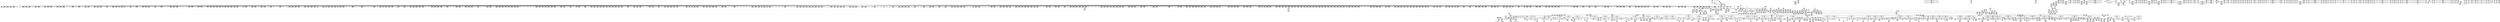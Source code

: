 digraph {
	CE0x46b46d0 [shape=record,shape=Mrecord,label="{CE0x46b46d0|rcu_read_unlock:if.end|*SummSink*}"]
	CE0x4649ca0 [shape=record,shape=Mrecord,label="{CE0x4649ca0|2472:_%struct.cred*,_:_CRE_3048,3056_|*MultipleSource*|Function::task_has_perm&Arg::tsk1::|Function::selinux_task_wait&Arg::p::|security/selinux/hooks.c,1525}"]
	CE0x46a2130 [shape=record,shape=Mrecord,label="{CE0x46a2130|__rcu_read_lock:tmp6|include/linux/rcupdate.h,240|*SummSink*}"]
	CE0x4668650 [shape=record,shape=Mrecord,label="{CE0x4668650|_call_void_rcu_read_unlock()_#10,_!dbg_!27790|security/selinux/hooks.c,1527|*SummSink*}"]
	CE0x4646e50 [shape=record,shape=Mrecord,label="{CE0x4646e50|_call_void_lockdep_rcu_suspicious(i8*_getelementptr_inbounds_(_25_x_i8_,_25_x_i8_*_.str3,_i32_0,_i32_0),_i32_1526,_i8*_getelementptr_inbounds_(_41_x_i8_,_41_x_i8_*_.str44,_i32_0,_i32_0))_#10,_!dbg_!27771|security/selinux/hooks.c,1526}"]
	CE0x46bfe30 [shape=record,shape=Mrecord,label="{CE0x46bfe30|rcu_read_unlock:tmp18|include/linux/rcupdate.h,933|*SummSource*}"]
	CE0x4652310 [shape=record,shape=Mrecord,label="{CE0x4652310|2472:_%struct.cred*,_:_CRE_6294,6295_}"]
	CE0x46504c0 [shape=record,shape=Mrecord,label="{CE0x46504c0|2472:_%struct.cred*,_:_CRE_6200,6208_|*MultipleSource*|Function::task_has_perm&Arg::tsk1::|Function::selinux_task_wait&Arg::p::|security/selinux/hooks.c,1525}"]
	CE0x461d620 [shape=record,shape=Mrecord,label="{CE0x461d620|2472:_%struct.cred*,_:_CRE_2776,2784_|*MultipleSource*|Function::task_has_perm&Arg::tsk1::|Function::selinux_task_wait&Arg::p::|security/selinux/hooks.c,1525}"]
	CE0x471a4e0 [shape=record,shape=Mrecord,label="{CE0x471a4e0|i64*_getelementptr_inbounds_(_4_x_i64_,_4_x_i64_*___llvm_gcov_ctr129,_i64_0,_i64_1)|*Constant*|*SummSink*}"]
	CE0x4645080 [shape=record,shape=Mrecord,label="{CE0x4645080|2472:_%struct.cred*,_:_CRE_2940,2941_}"]
	CE0x45c1500 [shape=record,shape=Mrecord,label="{CE0x45c1500|2472:_%struct.cred*,_:_CRE_1880,1888_|*MultipleSource*|Function::task_has_perm&Arg::tsk1::|Function::selinux_task_wait&Arg::p::|security/selinux/hooks.c,1525}"]
	CE0x45da0c0 [shape=record,shape=Mrecord,label="{CE0x45da0c0|2472:_%struct.cred*,_:_CRE_512,520_|*MultipleSource*|Function::task_has_perm&Arg::tsk1::|Function::selinux_task_wait&Arg::p::|security/selinux/hooks.c,1525}"]
	CE0x46c7050 [shape=record,shape=Mrecord,label="{CE0x46c7050|rcu_lock_release:indirectgoto|*SummSource*}"]
	CE0x4623980 [shape=record,shape=Mrecord,label="{CE0x4623980|GLOBAL:rcu_lock_acquire|*Constant*|*SummSource*}"]
	CE0x469dcd0 [shape=record,shape=Mrecord,label="{CE0x469dcd0|__preempt_count_add:tmp5|./arch/x86/include/asm/preempt.h,72}"]
	CE0x4614930 [shape=record,shape=Mrecord,label="{CE0x4614930|i64*_getelementptr_inbounds_(_24_x_i64_,_24_x_i64_*___llvm_gcov_ctr138,_i64_0,_i64_11)|*Constant*|*SummSink*}"]
	CE0x45c5a40 [shape=record,shape=Mrecord,label="{CE0x45c5a40|task_has_perm:tmp}"]
	CE0x4666910 [shape=record,shape=Mrecord,label="{CE0x4666910|task_has_perm:sid25|security/selinux/hooks.c,1526|*SummSource*}"]
	CE0x45da810 [shape=record,shape=Mrecord,label="{CE0x45da810|2472:_%struct.cred*,_:_CRE_544,552_|*MultipleSource*|Function::task_has_perm&Arg::tsk1::|Function::selinux_task_wait&Arg::p::|security/selinux/hooks.c,1525}"]
	CE0x45ecb60 [shape=record,shape=Mrecord,label="{CE0x45ecb60|i64*_getelementptr_inbounds_(_11_x_i64_,_11_x_i64_*___llvm_gcov_ctr127,_i64_0,_i64_0)|*Constant*|*SummSource*}"]
	CE0x45c2930 [shape=record,shape=Mrecord,label="{CE0x45c2930|_ret_i32_%call26,_!dbg_!27792|security/selinux/hooks.c,1528|*SummSource*}"]
	CE0x460ab10 [shape=record,shape=Mrecord,label="{CE0x460ab10|task_has_perm:if.then18}"]
	CE0x467f0b0 [shape=record,shape=Mrecord,label="{CE0x467f0b0|i32_1|*Constant*}"]
	CE0x45c8900 [shape=record,shape=Mrecord,label="{CE0x45c8900|rcu_lock_release:tmp5|include/linux/rcupdate.h,423|*SummSink*}"]
	CE0x46b50a0 [shape=record,shape=Mrecord,label="{CE0x46b50a0|rcu_read_unlock:tobool1|include/linux/rcupdate.h,933|*SummSource*}"]
	CE0x46553c0 [shape=record,shape=Mrecord,label="{CE0x46553c0|2472:_%struct.cred*,_:_CRE_6335,6336_}"]
	CE0x4642f40 [shape=record,shape=Mrecord,label="{CE0x4642f40|2472:_%struct.cred*,_:_CRE_2912,2913_}"]
	CE0x4616340 [shape=record,shape=Mrecord,label="{CE0x4616340|2472:_%struct.cred*,_:_CRE_2328,2336_|*MultipleSource*|Function::task_has_perm&Arg::tsk1::|Function::selinux_task_wait&Arg::p::|security/selinux/hooks.c,1525}"]
	CE0x465a220 [shape=record,shape=Mrecord,label="{CE0x465a220|2472:_%struct.cred*,_:_CRE_6536,6544_|*MultipleSource*|Function::task_has_perm&Arg::tsk1::|Function::selinux_task_wait&Arg::p::|security/selinux/hooks.c,1525}"]
	CE0x460df90 [shape=record,shape=Mrecord,label="{CE0x460df90|_ret_void,_!dbg_!27717|include/linux/rcupdate.h,240|*SummSource*}"]
	CE0x45f1f90 [shape=record,shape=Mrecord,label="{CE0x45f1f90|2472:_%struct.cred*,_:_CRE_568,576_|*MultipleSource*|Function::task_has_perm&Arg::tsk1::|Function::selinux_task_wait&Arg::p::|security/selinux/hooks.c,1525}"]
	CE0x4668e90 [shape=record,shape=Mrecord,label="{CE0x4668e90|avc_has_perm:tsid|Function::avc_has_perm&Arg::tsid::|*SummSink*}"]
	CE0x467d660 [shape=record,shape=Mrecord,label="{CE0x467d660|task_has_perm:tmp29|security/selinux/hooks.c,1525}"]
	CE0x4644e20 [shape=record,shape=Mrecord,label="{CE0x4644e20|2472:_%struct.cred*,_:_CRE_2938,2939_}"]
	CE0x46c19f0 [shape=record,shape=Mrecord,label="{CE0x46c19f0|i8*_getelementptr_inbounds_(_44_x_i8_,_44_x_i8_*_.str47,_i32_0,_i32_0)|*Constant*|*SummSink*}"]
	CE0x46a04b0 [shape=record,shape=Mrecord,label="{CE0x46a04b0|i64*_getelementptr_inbounds_(_4_x_i64_,_4_x_i64_*___llvm_gcov_ctr129,_i64_0,_i64_0)|*Constant*}"]
	CE0x4653c00 [shape=record,shape=Mrecord,label="{CE0x4653c00|2472:_%struct.cred*,_:_CRE_6315,6316_}"]
	CE0x45dbf20 [shape=record,shape=Mrecord,label="{CE0x45dbf20|2472:_%struct.cred*,_:_CRE_2248,2256_|*MultipleSource*|Function::task_has_perm&Arg::tsk1::|Function::selinux_task_wait&Arg::p::|security/selinux/hooks.c,1525}"]
	CE0x461ee80 [shape=record,shape=Mrecord,label="{CE0x461ee80|2472:_%struct.cred*,_:_CRE_2872,2876_|*MultipleSource*|Function::task_has_perm&Arg::tsk1::|Function::selinux_task_wait&Arg::p::|security/selinux/hooks.c,1525}"]
	CE0x4682990 [shape=record,shape=Mrecord,label="{CE0x4682990|task_has_perm:tmp33|security/selinux/hooks.c,1526|*SummSink*}"]
	CE0x46a2050 [shape=record,shape=Mrecord,label="{CE0x46a2050|__rcu_read_lock:tmp6|include/linux/rcupdate.h,240}"]
	CE0x45ece90 [shape=record,shape=Mrecord,label="{CE0x45ece90|COLLAPSED:_GCMRE___llvm_gcov_ctr127_internal_global_11_x_i64_zeroinitializer:_elem_0:default:}"]
	CE0x4622860 [shape=record,shape=Mrecord,label="{CE0x4622860|task_has_perm:do.end22|*SummSink*}"]
	CE0x46af890 [shape=record,shape=Mrecord,label="{CE0x46af890|i64*_getelementptr_inbounds_(_11_x_i64_,_11_x_i64_*___llvm_gcov_ctr127,_i64_0,_i64_10)|*Constant*|*SummSink*}"]
	CE0x46d1370 [shape=record,shape=Mrecord,label="{CE0x46d1370|rcu_lock_release:tmp4|include/linux/rcupdate.h,423}"]
	CE0x45edfb0 [shape=record,shape=Mrecord,label="{CE0x45edfb0|rcu_read_lock:do.body|*SummSource*}"]
	CE0x4646670 [shape=record,shape=Mrecord,label="{CE0x4646670|task_has_perm:tmp45|security/selinux/hooks.c,1526|*SummSink*}"]
	CE0x46ead40 [shape=record,shape=Mrecord,label="{CE0x46ead40|rcu_lock_release:tmp7|*SummSource*}"]
	CE0x46168e0 [shape=record,shape=Mrecord,label="{CE0x46168e0|2472:_%struct.cred*,_:_CRE_2352,2360_|*MultipleSource*|Function::task_has_perm&Arg::tsk1::|Function::selinux_task_wait&Arg::p::|security/selinux/hooks.c,1525}"]
	CE0x4668440 [shape=record,shape=Mrecord,label="{CE0x4668440|_call_void_rcu_read_unlock()_#10,_!dbg_!27790|security/selinux/hooks.c,1527}"]
	CE0x4715850 [shape=record,shape=Mrecord,label="{CE0x4715850|__preempt_count_sub:sub|./arch/x86/include/asm/preempt.h,77|*SummSink*}"]
	CE0x46502a0 [shape=record,shape=Mrecord,label="{CE0x46502a0|2472:_%struct.cred*,_:_CRE_6196,6200_|*MultipleSource*|Function::task_has_perm&Arg::tsk1::|Function::selinux_task_wait&Arg::p::|security/selinux/hooks.c,1525}"]
	CE0x45baec0 [shape=record,shape=Mrecord,label="{CE0x45baec0|128:_i8*,_:_CRE_4,8_|*MultipleSource*|*LoadInst*|security/selinux/hooks.c,1525|security/selinux/hooks.c,1525}"]
	CE0x4664840 [shape=record,shape=Mrecord,label="{CE0x4664840|i64*_getelementptr_inbounds_(_24_x_i64_,_24_x_i64_*___llvm_gcov_ctr138,_i64_0,_i64_23)|*Constant*|*SummSink*}"]
	CE0x46bc930 [shape=record,shape=Mrecord,label="{CE0x46bc930|rcu_read_unlock:tmp16|include/linux/rcupdate.h,933}"]
	CE0x45ee050 [shape=record,shape=Mrecord,label="{CE0x45ee050|rcu_read_lock:do.body|*SummSink*}"]
	CE0x46d2d80 [shape=record,shape=Mrecord,label="{CE0x46d2d80|GLOBAL:lock_release|*Constant*}"]
	CE0x45ddf50 [shape=record,shape=Mrecord,label="{CE0x45ddf50|2472:_%struct.cred*,_:_CRE_488,496_|*MultipleSource*|Function::task_has_perm&Arg::tsk1::|Function::selinux_task_wait&Arg::p::|security/selinux/hooks.c,1525}"]
	CE0x46ef4f0 [shape=record,shape=Mrecord,label="{CE0x46ef4f0|__rcu_read_unlock:tmp7|include/linux/rcupdate.h,245|*SummSource*}"]
	CE0x46852e0 [shape=record,shape=Mrecord,label="{CE0x46852e0|task_has_perm:tmp37|security/selinux/hooks.c,1526|*SummSource*}"]
	CE0x46a32e0 [shape=record,shape=Mrecord,label="{CE0x46a32e0|rcu_read_lock:bb|*SummSink*}"]
	CE0x45ce910 [shape=record,shape=Mrecord,label="{CE0x45ce910|2472:_%struct.cred*,_:_CRE_700,701_}"]
	CE0x4641f80 [shape=record,shape=Mrecord,label="{CE0x4641f80|i64*_getelementptr_inbounds_(_4_x_i64_,_4_x_i64_*___llvm_gcov_ctr130,_i64_0,_i64_2)|*Constant*|*SummSource*}"]
	CE0x45c13e0 [shape=record,shape=Mrecord,label="{CE0x45c13e0|rcu_read_unlock:tobool|include/linux/rcupdate.h,933|*SummSource*}"]
	CE0x466e8d0 [shape=record,shape=Mrecord,label="{CE0x466e8d0|i64_6|*Constant*}"]
	CE0x45c0da0 [shape=record,shape=Mrecord,label="{CE0x45c0da0|2472:_%struct.cred*,_:_CRE_40,44_|*MultipleSource*|Function::task_has_perm&Arg::tsk1::|Function::selinux_task_wait&Arg::p::|security/selinux/hooks.c,1525}"]
	CE0x46c36b0 [shape=record,shape=Mrecord,label="{CE0x46c36b0|rcu_lock_release:map|Function::rcu_lock_release&Arg::map::}"]
	CE0x4678c50 [shape=record,shape=Mrecord,label="{CE0x4678c50|task_has_perm:call|security/selinux/hooks.c,1525|*SummSource*}"]
	CE0x45cdc40 [shape=record,shape=Mrecord,label="{CE0x45cdc40|selinux_task_wait:call1|security/selinux/hooks.c,3675}"]
	CE0x4641530 [shape=record,shape=Mrecord,label="{CE0x4641530|rcu_read_lock:tmp4|include/linux/rcupdate.h,882|*SummSource*}"]
	CE0x46ccaf0 [shape=record,shape=Mrecord,label="{CE0x46ccaf0|rcu_lock_acquire:tmp7}"]
	CE0x460d4d0 [shape=record,shape=Mrecord,label="{CE0x460d4d0|rcu_read_lock:tmp7|include/linux/rcupdate.h,882}"]
	CE0x467cbf0 [shape=record,shape=Mrecord,label="{CE0x467cbf0|128:_i8*,_:_CRE_136,144_|*MultipleSource*|*LoadInst*|security/selinux/hooks.c,1525|security/selinux/hooks.c,1525}"]
	CE0x46c75b0 [shape=record,shape=Mrecord,label="{CE0x46c75b0|__rcu_read_lock:tmp}"]
	CE0x4649420 [shape=record,shape=Mrecord,label="{CE0x4649420|2472:_%struct.cred*,_:_CRE_3008,3024_|*MultipleSource*|Function::task_has_perm&Arg::tsk1::|Function::selinux_task_wait&Arg::p::|security/selinux/hooks.c,1525}"]
	CE0x465c670 [shape=record,shape=Mrecord,label="{CE0x465c670|2472:_%struct.cred*,_:_CRE_6664,6668_|*MultipleSource*|Function::task_has_perm&Arg::tsk1::|Function::selinux_task_wait&Arg::p::|security/selinux/hooks.c,1525}"]
	CE0x45cd2d0 [shape=record,shape=Mrecord,label="{CE0x45cd2d0|get_current:tmp|*SummSink*}"]
	CE0x4668570 [shape=record,shape=Mrecord,label="{CE0x4668570|_call_void_rcu_read_unlock()_#10,_!dbg_!27790|security/selinux/hooks.c,1527|*SummSource*}"]
	CE0x45e7860 [shape=record,shape=Mrecord,label="{CE0x45e7860|task_has_perm:tmp6|security/selinux/hooks.c,1525|*SummSink*}"]
	CE0x4679040 [shape=record,shape=Mrecord,label="{CE0x4679040|task_has_perm:tobool|security/selinux/hooks.c,1525|*SummSource*}"]
	CE0x46b6620 [shape=record,shape=Mrecord,label="{CE0x46b6620|rcu_read_unlock:tmp9|include/linux/rcupdate.h,933|*SummSource*}"]
	CE0x46d8a00 [shape=record,shape=Mrecord,label="{CE0x46d8a00|_call_void_lock_acquire(%struct.lockdep_map*_%map,_i32_0,_i32_0,_i32_2,_i32_0,_%struct.lockdep_map*_null,_i64_ptrtoint_(i8*_blockaddress(_rcu_lock_acquire,_%__here)_to_i64))_#10,_!dbg_!27716|include/linux/rcupdate.h,418|*SummSink*}"]
	CE0x4617420 [shape=record,shape=Mrecord,label="{CE0x4617420|2472:_%struct.cred*,_:_CRE_2400,2408_|*MultipleSource*|Function::task_has_perm&Arg::tsk1::|Function::selinux_task_wait&Arg::p::|security/selinux/hooks.c,1525}"]
	CE0x46e9ae0 [shape=record,shape=Mrecord,label="{CE0x46e9ae0|rcu_lock_acquire:tmp5|include/linux/rcupdate.h,418|*SummSink*}"]
	CE0x46ba170 [shape=record,shape=Mrecord,label="{CE0x46ba170|rcu_lock_acquire:tmp1}"]
	CE0x464b5c0 [shape=record,shape=Mrecord,label="{CE0x464b5c0|2472:_%struct.cred*,_:_CRE_3128,3136_|*MultipleSource*|Function::task_has_perm&Arg::tsk1::|Function::selinux_task_wait&Arg::p::|security/selinux/hooks.c,1525}"]
	CE0x46567f0 [shape=record,shape=Mrecord,label="{CE0x46567f0|2472:_%struct.cred*,_:_CRE_6352,6353_}"]
	CE0x46438c0 [shape=record,shape=Mrecord,label="{CE0x46438c0|2472:_%struct.cred*,_:_CRE_2920,2921_}"]
	CE0x45cd370 [shape=record,shape=Mrecord,label="{CE0x45cd370|i32_0|*Constant*|*SummSource*}"]
	CE0x46d4630 [shape=record,shape=Mrecord,label="{CE0x46d4630|void_(i32*,_i32,_i32*)*_asm_addl_$1,_%gs:$0_,_*m,ri,*m,_dirflag_,_fpsr_,_flags_|*SummSource*}"]
	CE0x45cc5d0 [shape=record,shape=Mrecord,label="{CE0x45cc5d0|i64_1|*Constant*|*SummSink*}"]
	CE0x4658d10 [shape=record,shape=Mrecord,label="{CE0x4658d10|2472:_%struct.cred*,_:_CRE_6474,6476_|*MultipleSource*|Function::task_has_perm&Arg::tsk1::|Function::selinux_task_wait&Arg::p::|security/selinux/hooks.c,1525}"]
	CE0x461e260 [shape=record,shape=Mrecord,label="{CE0x461e260|2472:_%struct.cred*,_:_CRE_2824,2832_|*MultipleSource*|Function::task_has_perm&Arg::tsk1::|Function::selinux_task_wait&Arg::p::|security/selinux/hooks.c,1525}"]
	CE0x46d2660 [shape=record,shape=Mrecord,label="{CE0x46d2660|i64*_getelementptr_inbounds_(_4_x_i64_,_4_x_i64_*___llvm_gcov_ctr130,_i64_0,_i64_0)|*Constant*}"]
	CE0x59142f0 [shape=record,shape=Mrecord,label="{CE0x59142f0|i64*_getelementptr_inbounds_(_2_x_i64_,_2_x_i64_*___llvm_gcov_ctr291,_i64_0,_i64_1)|*Constant*|*SummSource*}"]
	CE0x4641d70 [shape=record,shape=Mrecord,label="{CE0x4641d70|rcu_read_unlock:tmp4|include/linux/rcupdate.h,933|*SummSink*}"]
	CE0x45ba9d0 [shape=record,shape=Mrecord,label="{CE0x45ba9d0|task_has_perm:tmp28|security/selinux/hooks.c,1525}"]
	CE0x461a790 [shape=record,shape=Mrecord,label="{CE0x461a790|2472:_%struct.cred*,_:_CRE_2598,2600_|*MultipleSource*|Function::task_has_perm&Arg::tsk1::|Function::selinux_task_wait&Arg::p::|security/selinux/hooks.c,1525}"]
	CE0x45f47f0 [shape=record,shape=Mrecord,label="{CE0x45f47f0|rcu_read_lock:tmp3|*SummSource*}"]
	CE0x46e8680 [shape=record,shape=Mrecord,label="{CE0x46e8680|__rcu_read_unlock:do.end|*SummSink*}"]
	CE0x5914280 [shape=record,shape=Mrecord,label="{CE0x5914280|selinux_task_wait:tmp1}"]
	CE0x45d6170 [shape=record,shape=Mrecord,label="{CE0x45d6170|rcu_lock_acquire:map|Function::rcu_lock_acquire&Arg::map::|*SummSink*}"]
	CE0x460d970 [shape=record,shape=Mrecord,label="{CE0x460d970|GLOBAL:rcu_read_lock.__warned|Global_var:rcu_read_lock.__warned}"]
	CE0x4654580 [shape=record,shape=Mrecord,label="{CE0x4654580|2472:_%struct.cred*,_:_CRE_6323,6324_}"]
	CE0x468e170 [shape=record,shape=Mrecord,label="{CE0x468e170|task_has_perm:tmp48|security/selinux/hooks.c,1526|*SummSink*}"]
	CE0x45e9f00 [shape=record,shape=Mrecord,label="{CE0x45e9f00|__rcu_read_lock:tmp3|*SummSource*}"]
	CE0x471b150 [shape=record,shape=Mrecord,label="{CE0x471b150|__preempt_count_sub:tmp5|./arch/x86/include/asm/preempt.h,77|*SummSink*}"]
	CE0x4659780 [shape=record,shape=Mrecord,label="{CE0x4659780|2472:_%struct.cred*,_:_CRE_6496,6504_|*MultipleSource*|Function::task_has_perm&Arg::tsk1::|Function::selinux_task_wait&Arg::p::|security/selinux/hooks.c,1525}"]
	CE0x4669a70 [shape=record,shape=Mrecord,label="{CE0x4669a70|avc_has_perm:requested|Function::avc_has_perm&Arg::requested::|*SummSource*}"]
	CE0x4650ac0 [shape=record,shape=Mrecord,label="{CE0x4650ac0|2472:_%struct.cred*,_:_CRE_6224,6232_|*MultipleSource*|Function::task_has_perm&Arg::tsk1::|Function::selinux_task_wait&Arg::p::|security/selinux/hooks.c,1525}"]
	"CONST[source:0(mediator),value:2(dynamic)][purpose:{subject}][SnkIdx:0]"
	CE0x4655c10 [shape=record,shape=Mrecord,label="{CE0x4655c10|2472:_%struct.cred*,_:_CRE_6342,6343_}"]
	CE0x45f46b0 [shape=record,shape=Mrecord,label="{CE0x45f46b0|task_has_perm:do.body21|*SummSink*}"]
	CE0x464f580 [shape=record,shape=Mrecord,label="{CE0x464f580|2472:_%struct.cred*,_:_CRE_6144,6152_|*MultipleSource*|Function::task_has_perm&Arg::tsk1::|Function::selinux_task_wait&Arg::p::|security/selinux/hooks.c,1525}"]
	CE0x46b21e0 [shape=record,shape=Mrecord,label="{CE0x46b21e0|_call_void___preempt_count_add(i32_1)_#10,_!dbg_!27711|include/linux/rcupdate.h,239|*SummSource*}"]
	CE0x46845e0 [shape=record,shape=Mrecord,label="{CE0x46845e0|task_has_perm:tobool14|security/selinux/hooks.c,1526}"]
	CE0x46b32d0 [shape=record,shape=Mrecord,label="{CE0x46b32d0|__preempt_count_add:val|Function::__preempt_count_add&Arg::val::|*SummSink*}"]
	CE0x46603d0 [shape=record,shape=Mrecord,label="{CE0x46603d0|task_has_perm:tmp9|security/selinux/hooks.c,1525|*SummSource*}"]
	CE0x4687a30 [shape=record,shape=Mrecord,label="{CE0x4687a30|i64_18|*Constant*|*SummSink*}"]
	CE0x45f11b0 [shape=record,shape=Mrecord,label="{CE0x45f11b0|i8_1|*Constant*|*SummSource*}"]
	CE0x46b2650 [shape=record,shape=Mrecord,label="{CE0x46b2650|i64*_getelementptr_inbounds_(_11_x_i64_,_11_x_i64_*___llvm_gcov_ctr132,_i64_0,_i64_0)|*Constant*}"]
	CE0x4623bf0 [shape=record,shape=Mrecord,label="{CE0x4623bf0|rcu_lock_acquire:entry|*SummSink*}"]
	CE0x467e1e0 [shape=record,shape=Mrecord,label="{CE0x467e1e0|task_has_perm:tmp30|security/selinux/hooks.c,1525|*SummSource*}"]
	CE0x461a350 [shape=record,shape=Mrecord,label="{CE0x461a350|2472:_%struct.cred*,_:_CRE_2594,2596_|*MultipleSource*|Function::task_has_perm&Arg::tsk1::|Function::selinux_task_wait&Arg::p::|security/selinux/hooks.c,1525}"]
	CE0x45e3950 [shape=record,shape=Mrecord,label="{CE0x45e3950|task_has_perm:if.end|*SummSink*}"]
	"CONST[source:0(mediator),value:0(static)][purpose:{operation}][SrcIdx:3]"
	CE0x464fe60 [shape=record,shape=Mrecord,label="{CE0x464fe60|2472:_%struct.cred*,_:_CRE_6184,6192_|*MultipleSource*|Function::task_has_perm&Arg::tsk1::|Function::selinux_task_wait&Arg::p::|security/selinux/hooks.c,1525}"]
	CE0x4642830 [shape=record,shape=Mrecord,label="{CE0x4642830|2472:_%struct.cred*,_:_CRE_2906,2907_}"]
	CE0x46964f0 [shape=record,shape=Mrecord,label="{CE0x46964f0|__preempt_count_add:tmp3|*SummSource*}"]
	CE0x46cc4a0 [shape=record,shape=Mrecord,label="{CE0x46cc4a0|%struct.lockdep_map*_null|*Constant*|*SummSink*}"]
	CE0x46aea00 [shape=record,shape=Mrecord,label="{CE0x46aea00|rcu_read_lock:tmp19|include/linux/rcupdate.h,882|*SummSink*}"]
	CE0x460d680 [shape=record,shape=Mrecord,label="{CE0x460d680|rcu_read_lock:tmp7|include/linux/rcupdate.h,882|*SummSource*}"]
	CE0x4611d00 [shape=record,shape=Mrecord,label="{CE0x4611d00|task_has_perm:tmp16|security/selinux/hooks.c,1525}"]
	CE0x46c7480 [shape=record,shape=Mrecord,label="{CE0x46c7480|i64*_getelementptr_inbounds_(_4_x_i64_,_4_x_i64_*___llvm_gcov_ctr128,_i64_0,_i64_0)|*Constant*|*SummSink*}"]
	CE0x45ce5a0 [shape=record,shape=Mrecord,label="{CE0x45ce5a0|i64*_getelementptr_inbounds_(_2_x_i64_,_2_x_i64_*___llvm_gcov_ctr98,_i64_0,_i64_1)|*Constant*}"]
	CE0x46d4e90 [shape=record,shape=Mrecord,label="{CE0x46d4e90|i64*_getelementptr_inbounds_(_4_x_i64_,_4_x_i64_*___llvm_gcov_ctr130,_i64_0,_i64_3)|*Constant*|*SummSink*}"]
	CE0x465c860 [shape=record,shape=Mrecord,label="{CE0x465c860|2472:_%struct.cred*,_:_CRE_6672,6680_|*MultipleSource*|Function::task_has_perm&Arg::tsk1::|Function::selinux_task_wait&Arg::p::|security/selinux/hooks.c,1525}"]
	CE0x45bfe90 [shape=record,shape=Mrecord,label="{CE0x45bfe90|GLOBAL:rcu_read_lock|*Constant*}"]
	CE0x46107e0 [shape=record,shape=Mrecord,label="{CE0x46107e0|rcu_read_lock:tmp8|include/linux/rcupdate.h,882|*SummSink*}"]
	CE0x4613b90 [shape=record,shape=Mrecord,label="{CE0x4613b90|task_has_perm:tmp23|security/selinux/hooks.c,1525|*SummSource*}"]
	CE0x4624060 [shape=record,shape=Mrecord,label="{CE0x4624060|rcu_read_unlock:tmp3|*SummSink*}"]
	CE0x46de090 [shape=record,shape=Mrecord,label="{CE0x46de090|__preempt_count_sub:bb|*SummSink*}"]
	CE0x4672460 [shape=record,shape=Mrecord,label="{CE0x4672460|task_has_perm:tobool4|security/selinux/hooks.c,1525|*SummSink*}"]
	CE0x46960e0 [shape=record,shape=Mrecord,label="{CE0x46960e0|__preempt_count_sub:tmp4|./arch/x86/include/asm/preempt.h,77}"]
	CE0x46250d0 [shape=record,shape=Mrecord,label="{CE0x46250d0|2472:_%struct.cred*,_:_CRE_1808,1816_|*MultipleSource*|Function::task_has_perm&Arg::tsk1::|Function::selinux_task_wait&Arg::p::|security/selinux/hooks.c,1525}"]
	CE0x4620b50 [shape=record,shape=Mrecord,label="{CE0x4620b50|2472:_%struct.cred*,_:_CRE_336,344_|*MultipleSource*|Function::task_has_perm&Arg::tsk1::|Function::selinux_task_wait&Arg::p::|security/selinux/hooks.c,1525}"]
	CE0x4619050 [shape=record,shape=Mrecord,label="{CE0x4619050|2472:_%struct.cred*,_:_CRE_2528,2529_}"]
	CE0x46968b0 [shape=record,shape=Mrecord,label="{CE0x46968b0|__preempt_count_sub:tmp2}"]
	CE0x45e3460 [shape=record,shape=Mrecord,label="{CE0x45e3460|task_has_perm:real_cred|security/selinux/hooks.c,1525}"]
	CE0x46230c0 [shape=record,shape=Mrecord,label="{CE0x46230c0|_ret_void,_!dbg_!27735|include/linux/rcupdate.h,884|*SummSink*}"]
	CE0x4620260 [shape=record,shape=Mrecord,label="{CE0x4620260|GLOBAL:__llvm_gcov_ctr127|Global_var:__llvm_gcov_ctr127}"]
	CE0x45e3680 [shape=record,shape=Mrecord,label="{CE0x45e3680|GLOBAL:__rcu_read_lock|*Constant*}"]
	CE0x4672880 [shape=record,shape=Mrecord,label="{CE0x4672880|i64_6|*Constant*|*SummSource*}"]
	CE0x4652dc0 [shape=record,shape=Mrecord,label="{CE0x4652dc0|2472:_%struct.cred*,_:_CRE_6303,6304_}"]
	CE0x4604220 [shape=record,shape=Mrecord,label="{CE0x4604220|rcu_read_unlock:tmp12|include/linux/rcupdate.h,933|*SummSink*}"]
	CE0x4649610 [shape=record,shape=Mrecord,label="{CE0x4649610|2472:_%struct.cred*,_:_CRE_3024,3032_|*MultipleSource*|Function::task_has_perm&Arg::tsk1::|Function::selinux_task_wait&Arg::p::|security/selinux/hooks.c,1525}"]
	CE0x4654320 [shape=record,shape=Mrecord,label="{CE0x4654320|2472:_%struct.cred*,_:_CRE_6321,6322_}"]
	CE0x465f070 [shape=record,shape=Mrecord,label="{CE0x465f070|2472:_%struct.cred*,_:_CRE_10628,10632_|*MultipleSource*|Function::task_has_perm&Arg::tsk1::|Function::selinux_task_wait&Arg::p::|security/selinux/hooks.c,1525}"]
	CE0x46807b0 [shape=record,shape=Mrecord,label="{CE0x46807b0|task_has_perm:real_cred9|security/selinux/hooks.c,1526}"]
	CE0x45de760 [shape=record,shape=Mrecord,label="{CE0x45de760|i32_77|*Constant*|*SummSource*}"]
	CE0x4620690 [shape=record,shape=Mrecord,label="{CE0x4620690|rcu_read_lock:tmp5|include/linux/rcupdate.h,882}"]
	CE0x4645ec0 [shape=record,shape=Mrecord,label="{CE0x4645ec0|2472:_%struct.cred*,_:_CRE_2952,2953_}"]
	CE0x45dcc70 [shape=record,shape=Mrecord,label="{CE0x45dcc70|i32_4|*Constant*}"]
	CE0x45ee7e0 [shape=record,shape=Mrecord,label="{CE0x45ee7e0|2472:_%struct.cred*,_:_CRE_216,224_|*MultipleSource*|Function::task_has_perm&Arg::tsk1::|Function::selinux_task_wait&Arg::p::|security/selinux/hooks.c,1525}"]
	CE0x46a9fa0 [shape=record,shape=Mrecord,label="{CE0x46a9fa0|i64*_getelementptr_inbounds_(_4_x_i64_,_4_x_i64_*___llvm_gcov_ctr135,_i64_0,_i64_0)|*Constant*|*SummSink*}"]
	CE0x45e4020 [shape=record,shape=Mrecord,label="{CE0x45e4020|task_has_perm:perms|Function::task_has_perm&Arg::perms::|*SummSink*}"]
	CE0x46a2a10 [shape=record,shape=Mrecord,label="{CE0x46a2a10|__rcu_read_lock:entry|*SummSource*}"]
	CE0x46a05b0 [shape=record,shape=Mrecord,label="{CE0x46a05b0|__preempt_count_sub:tmp1|*SummSource*}"]
	CE0x45ec460 [shape=record,shape=Mrecord,label="{CE0x45ec460|rcu_read_lock:tmp12|include/linux/rcupdate.h,882}"]
	CE0x4687670 [shape=record,shape=Mrecord,label="{CE0x4687670|task_has_perm:tmp42|security/selinux/hooks.c,1526}"]
	CE0x46105c0 [shape=record,shape=Mrecord,label="{CE0x46105c0|rcu_read_lock:tobool1|include/linux/rcupdate.h,882}"]
	CE0x461e660 [shape=record,shape=Mrecord,label="{CE0x461e660|2472:_%struct.cred*,_:_CRE_2840,2848_|*MultipleSource*|Function::task_has_perm&Arg::tsk1::|Function::selinux_task_wait&Arg::p::|security/selinux/hooks.c,1525}"]
	CE0x4654ca0 [shape=record,shape=Mrecord,label="{CE0x4654ca0|2472:_%struct.cred*,_:_CRE_6329,6330_}"]
	CE0x45c21b0 [shape=record,shape=Mrecord,label="{CE0x45c21b0|2472:_%struct.cred*,_:_CRE_1936,1944_|*MultipleSource*|Function::task_has_perm&Arg::tsk1::|Function::selinux_task_wait&Arg::p::|security/selinux/hooks.c,1525}"]
	CE0x46f0710 [shape=record,shape=Mrecord,label="{CE0x46f0710|__rcu_read_unlock:tmp3|*SummSource*}"]
	CE0x46af590 [shape=record,shape=Mrecord,label="{CE0x46af590|rcu_read_lock:tmp21|include/linux/rcupdate.h,884|*SummSource*}"]
	CE0x4669fe0 [shape=record,shape=Mrecord,label="{CE0x4669fe0|avc_has_perm:auditdata|Function::avc_has_perm&Arg::auditdata::|*SummSink*}"]
	CE0x465a000 [shape=record,shape=Mrecord,label="{CE0x465a000|2472:_%struct.cred*,_:_CRE_6528,6536_|*MultipleSource*|Function::task_has_perm&Arg::tsk1::|Function::selinux_task_wait&Arg::p::|security/selinux/hooks.c,1525}"]
	CE0x4666450 [shape=record,shape=Mrecord,label="{CE0x4666450|task_has_perm:tmp56|security/selinux/hooks.c,1526|*SummSink*}"]
	CE0x45ecf00 [shape=record,shape=Mrecord,label="{CE0x45ecf00|rcu_read_lock:tmp|*SummSource*}"]
	CE0x45e6b70 [shape=record,shape=Mrecord,label="{CE0x45e6b70|get_current:tmp4|./arch/x86/include/asm/current.h,14|*SummSink*}"]
	CE0x4670d40 [shape=record,shape=Mrecord,label="{CE0x4670d40|task_has_perm:tmp5|security/selinux/hooks.c,1525|*SummSource*}"]
	CE0x4682470 [shape=record,shape=Mrecord,label="{CE0x4682470|task_has_perm:tmp32|security/selinux/hooks.c,1526|*SummSink*}"]
	CE0x468e600 [shape=record,shape=Mrecord,label="{CE0x468e600|task_has_perm:tmp49|security/selinux/hooks.c,1526}"]
	CE0x46cb6b0 [shape=record,shape=Mrecord,label="{CE0x46cb6b0|i32_2|*Constant*}"]
	CE0x46146a0 [shape=record,shape=Mrecord,label="{CE0x46146a0|i64*_getelementptr_inbounds_(_24_x_i64_,_24_x_i64_*___llvm_gcov_ctr138,_i64_0,_i64_11)|*Constant*}"]
	CE0x46b1950 [shape=record,shape=Mrecord,label="{CE0x46b1950|rcu_read_unlock:call3|include/linux/rcupdate.h,933|*SummSink*}"]
	CE0x465fd60 [shape=record,shape=Mrecord,label="{CE0x465fd60|task_has_perm:tmp9|security/selinux/hooks.c,1525}"]
	CE0x46b0180 [shape=record,shape=Mrecord,label="{CE0x46b0180|rcu_read_lock:tmp22|include/linux/rcupdate.h,884|*SummSink*}"]
	CE0x45f2350 [shape=record,shape=Mrecord,label="{CE0x45f2350|2472:_%struct.cred*,_:_CRE_584,592_|*MultipleSource*|Function::task_has_perm&Arg::tsk1::|Function::selinux_task_wait&Arg::p::|security/selinux/hooks.c,1525}"]
	CE0x4653ad0 [shape=record,shape=Mrecord,label="{CE0x4653ad0|2472:_%struct.cred*,_:_CRE_6314,6315_}"]
	CE0x4685090 [shape=record,shape=Mrecord,label="{CE0x4685090|i64_16|*Constant*|*SummSink*}"]
	CE0x46d0750 [shape=record,shape=Mrecord,label="{CE0x46d0750|__preempt_count_add:tmp|*SummSink*}"]
	CE0x465b100 [shape=record,shape=Mrecord,label="{CE0x465b100|2472:_%struct.cred*,_:_CRE_6600,6608_|*MultipleSource*|Function::task_has_perm&Arg::tsk1::|Function::selinux_task_wait&Arg::p::|security/selinux/hooks.c,1525}"]
	CE0x46b0840 [shape=record,shape=Mrecord,label="{CE0x46b0840|i64*_getelementptr_inbounds_(_11_x_i64_,_11_x_i64_*___llvm_gcov_ctr127,_i64_0,_i64_9)|*Constant*}"]
	CE0x45ecf70 [shape=record,shape=Mrecord,label="{CE0x45ecf70|rcu_lock_acquire:tmp3|*SummSink*}"]
	CE0x45ea6f0 [shape=record,shape=Mrecord,label="{CE0x45ea6f0|rcu_read_unlock:tmp7|include/linux/rcupdate.h,933}"]
	CE0x46bed50 [shape=record,shape=Mrecord,label="{CE0x46bed50|i64*_getelementptr_inbounds_(_11_x_i64_,_11_x_i64_*___llvm_gcov_ctr132,_i64_0,_i64_10)|*Constant*}"]
	CE0x4645ff0 [shape=record,shape=Mrecord,label="{CE0x4645ff0|2472:_%struct.cred*,_:_CRE_2953,2954_}"]
	CE0x465b760 [shape=record,shape=Mrecord,label="{CE0x465b760|2472:_%struct.cred*,_:_CRE_6624,6632_|*MultipleSource*|Function::task_has_perm&Arg::tsk1::|Function::selinux_task_wait&Arg::p::|security/selinux/hooks.c,1525}"]
	CE0x45f5640 [shape=record,shape=Mrecord,label="{CE0x45f5640|2472:_%struct.cred*,_:_CRE_1984,2016_|*MultipleSource*|Function::task_has_perm&Arg::tsk1::|Function::selinux_task_wait&Arg::p::|security/selinux/hooks.c,1525}"]
	CE0x46ed720 [shape=record,shape=Mrecord,label="{CE0x46ed720|__preempt_count_add:bb}"]
	CE0x460dab0 [shape=record,shape=Mrecord,label="{CE0x460dab0|rcu_read_unlock:call|include/linux/rcupdate.h,933}"]
	CE0x4671b80 [shape=record,shape=Mrecord,label="{CE0x4671b80|GLOBAL:__llvm_gcov_ctr138|Global_var:__llvm_gcov_ctr138|*SummSink*}"]
	CE0x45d66d0 [shape=record,shape=Mrecord,label="{CE0x45d66d0|__rcu_read_lock:tmp7|include/linux/rcupdate.h,240|*SummSource*}"]
	CE0x467bba0 [shape=record,shape=Mrecord,label="{CE0x467bba0|128:_i8*,_:_CRE_64,72_|*MultipleSource*|*LoadInst*|security/selinux/hooks.c,1525|security/selinux/hooks.c,1525}"]
	CE0x46d2960 [shape=record,shape=Mrecord,label="{CE0x46d2960|_call_void_lock_release(%struct.lockdep_map*_%map,_i32_1,_i64_ptrtoint_(i8*_blockaddress(_rcu_lock_release,_%__here)_to_i64))_#10,_!dbg_!27716|include/linux/rcupdate.h,423|*SummSink*}"]
	CE0x4622770 [shape=record,shape=Mrecord,label="{CE0x4622770|task_has_perm:do.end22|*SummSource*}"]
	CE0x45ed440 [shape=record,shape=Mrecord,label="{CE0x45ed440|_ret_void,_!dbg_!27717|include/linux/rcupdate.h,419}"]
	CE0x4680890 [shape=record,shape=Mrecord,label="{CE0x4680890|task_has_perm:real_cred9|security/selinux/hooks.c,1526|*SummSource*}"]
	CE0x46508d0 [shape=record,shape=Mrecord,label="{CE0x46508d0|2472:_%struct.cred*,_:_CRE_6216,6224_|*MultipleSource*|Function::task_has_perm&Arg::tsk1::|Function::selinux_task_wait&Arg::p::|security/selinux/hooks.c,1525}"]
	CE0x4623570 [shape=record,shape=Mrecord,label="{CE0x4623570|task_has_perm:do.body5|*SummSource*}"]
	CE0x4608040 [shape=record,shape=Mrecord,label="{CE0x4608040|i64*_getelementptr_inbounds_(_11_x_i64_,_11_x_i64_*___llvm_gcov_ctr132,_i64_0,_i64_1)|*Constant*|*SummSource*}"]
	CE0x46ec3a0 [shape=record,shape=Mrecord,label="{CE0x46ec3a0|GLOBAL:__preempt_count_sub|*Constant*|*SummSource*}"]
	CE0x46ef350 [shape=record,shape=Mrecord,label="{CE0x46ef350|__preempt_count_add:do.end}"]
	CE0x460ee50 [shape=record,shape=Mrecord,label="{CE0x460ee50|_call_void_rcu_lock_acquire(%struct.lockdep_map*_rcu_lock_map)_#10,_!dbg_!27711|include/linux/rcupdate.h,881|*SummSink*}"]
	CE0x46d94c0 [shape=record,shape=Mrecord,label="{CE0x46d94c0|__preempt_count_sub:val|Function::__preempt_count_sub&Arg::val::}"]
	CE0x45dc9c0 [shape=record,shape=Mrecord,label="{CE0x45dc9c0|task_has_perm:tsk2|Function::task_has_perm&Arg::tsk2::}"]
	CE0x45e4620 [shape=record,shape=Mrecord,label="{CE0x45e4620|_ret_i32_%call1,_!dbg_!27714|security/selinux/hooks.c,3675|*SummSource*}"]
	CE0x466f790 [shape=record,shape=Mrecord,label="{CE0x466f790|rcu_read_lock:tmp15|include/linux/rcupdate.h,882}"]
	CE0x45e46d0 [shape=record,shape=Mrecord,label="{CE0x45e46d0|_ret_i32_%call26,_!dbg_!27792|security/selinux/hooks.c,1528}"]
	CE0x46eb970 [shape=record,shape=Mrecord,label="{CE0x46eb970|__preempt_count_add:tmp3|*SummSink*}"]
	CE0x46725d0 [shape=record,shape=Mrecord,label="{CE0x46725d0|i64_6|*Constant*}"]
	CE0x46d31b0 [shape=record,shape=Mrecord,label="{CE0x46d31b0|i64_ptrtoint_(i8*_blockaddress(_rcu_lock_release,_%__here)_to_i64)|*Constant*}"]
	CE0x467aef0 [shape=record,shape=Mrecord,label="{CE0x467aef0|128:_i8*,_:_CRE_32,36_|*MultipleSource*|*LoadInst*|security/selinux/hooks.c,1525|security/selinux/hooks.c,1525}"]
	CE0x4656460 [shape=record,shape=Mrecord,label="{CE0x4656460|2472:_%struct.cred*,_:_CRE_6349,6350_}"]
	CE0x45f2a30 [shape=record,shape=Mrecord,label="{CE0x45f2a30|rcu_read_lock:tmp3|*SummSink*}"]
	CE0x464f360 [shape=record,shape=Mrecord,label="{CE0x464f360|2472:_%struct.cred*,_:_CRE_6136,6140_|*MultipleSource*|Function::task_has_perm&Arg::tsk1::|Function::selinux_task_wait&Arg::p::|security/selinux/hooks.c,1525}"]
	CE0x46d8b70 [shape=record,shape=Mrecord,label="{CE0x46d8b70|i32_0|*Constant*}"]
	CE0x4655ae0 [shape=record,shape=Mrecord,label="{CE0x4655ae0|2472:_%struct.cred*,_:_CRE_6341,6342_}"]
	CE0x46e87c0 [shape=record,shape=Mrecord,label="{CE0x46e87c0|__preempt_count_add:tmp1|*SummSource*}"]
	CE0x47395b0 [shape=record,shape=Mrecord,label="{CE0x47395b0|__preempt_count_sub:do.end|*SummSource*}"]
	CE0x45e5310 [shape=record,shape=Mrecord,label="{CE0x45e5310|selinux_task_wait:tmp1|*SummSink*}"]
	CE0x465ca80 [shape=record,shape=Mrecord,label="{CE0x465ca80|2472:_%struct.cred*,_:_CRE_6680,6684_|*MultipleSource*|Function::task_has_perm&Arg::tsk1::|Function::selinux_task_wait&Arg::p::|security/selinux/hooks.c,1525}"]
	CE0x467ca20 [shape=record,shape=Mrecord,label="{CE0x467ca20|128:_i8*,_:_CRE_128,136_|*MultipleSource*|*LoadInst*|security/selinux/hooks.c,1525|security/selinux/hooks.c,1525}"]
	CE0x46c3d20 [shape=record,shape=Mrecord,label="{CE0x46c3d20|_ret_void,_!dbg_!27717|include/linux/rcupdate.h,424}"]
	CE0x4652570 [shape=record,shape=Mrecord,label="{CE0x4652570|2472:_%struct.cred*,_:_CRE_6296,6297_}"]
	CE0x45eb440 [shape=record,shape=Mrecord,label="{CE0x45eb440|rcu_read_lock:tmp10|include/linux/rcupdate.h,882|*SummSource*}"]
	CE0x461a130 [shape=record,shape=Mrecord,label="{CE0x461a130|2472:_%struct.cred*,_:_CRE_2592,2594_|*MultipleSource*|Function::task_has_perm&Arg::tsk1::|Function::selinux_task_wait&Arg::p::|security/selinux/hooks.c,1525}"]
	CE0x45eae10 [shape=record,shape=Mrecord,label="{CE0x45eae10|_call_void_asm_sideeffect_,_memory_,_dirflag_,_fpsr_,_flags_()_#3,_!dbg_!27714,_!srcloc_!27715|include/linux/rcupdate.h,239|*SummSink*}"]
	CE0x4686fe0 [shape=record,shape=Mrecord,label="{CE0x4686fe0|task_has_perm:tobool17|security/selinux/hooks.c,1526}"]
	CE0x46783a0 [shape=record,shape=Mrecord,label="{CE0x46783a0|task_has_perm:tmp20|security/selinux/hooks.c,1525|*SummSource*}"]
	CE0x46c1c60 [shape=record,shape=Mrecord,label="{CE0x46c1c60|__rcu_read_lock:tmp5|include/linux/rcupdate.h,239|*SummSink*}"]
	CE0x45d6e40 [shape=record,shape=Mrecord,label="{CE0x45d6e40|2472:_%struct.cred*,_:_CRE_256,264_|*MultipleSource*|Function::task_has_perm&Arg::tsk1::|Function::selinux_task_wait&Arg::p::|security/selinux/hooks.c,1525}"]
	CE0x4666620 [shape=record,shape=Mrecord,label="{CE0x4666620|task_has_perm:sid25|security/selinux/hooks.c,1526}"]
	CE0x47281a0 [shape=record,shape=Mrecord,label="{CE0x47281a0|GLOBAL:__preempt_count|Global_var:__preempt_count}"]
	CE0x46c7280 [shape=record,shape=Mrecord,label="{CE0x46c7280|i64*_getelementptr_inbounds_(_4_x_i64_,_4_x_i64_*___llvm_gcov_ctr128,_i64_0,_i64_1)|*Constant*|*SummSink*}"]
	CE0x46c40c0 [shape=record,shape=Mrecord,label="{CE0x46c40c0|_call_void___rcu_read_unlock()_#10,_!dbg_!27734|include/linux/rcupdate.h,937}"]
	CE0x464be40 [shape=record,shape=Mrecord,label="{CE0x464be40|2472:_%struct.cred*,_:_CRE_3148,3152_|*MultipleSource*|Function::task_has_perm&Arg::tsk1::|Function::selinux_task_wait&Arg::p::|security/selinux/hooks.c,1525}"]
	CE0x4647490 [shape=record,shape=Mrecord,label="{CE0x4647490|task_has_perm:tmp47|security/selinux/hooks.c,1526|*SummSource*}"]
	CE0x46877e0 [shape=record,shape=Mrecord,label="{CE0x46877e0|i64_18|*Constant*}"]
	CE0x46af7e0 [shape=record,shape=Mrecord,label="{CE0x46af7e0|i64*_getelementptr_inbounds_(_11_x_i64_,_11_x_i64_*___llvm_gcov_ctr127,_i64_0,_i64_10)|*Constant*|*SummSource*}"]
	CE0x4608db0 [shape=record,shape=Mrecord,label="{CE0x4608db0|__rcu_read_lock:tmp2|*SummSink*}"]
	CE0x46471f0 [shape=record,shape=Mrecord,label="{CE0x46471f0|_call_void_lockdep_rcu_suspicious(i8*_getelementptr_inbounds_(_25_x_i8_,_25_x_i8_*_.str3,_i32_0,_i32_0),_i32_1526,_i8*_getelementptr_inbounds_(_41_x_i8_,_41_x_i8_*_.str44,_i32_0,_i32_0))_#10,_!dbg_!27771|security/selinux/hooks.c,1526|*SummSource*}"]
	CE0x466f9c0 [shape=record,shape=Mrecord,label="{CE0x466f9c0|i8*_getelementptr_inbounds_(_25_x_i8_,_25_x_i8_*_.str3,_i32_0,_i32_0)|*Constant*}"]
	CE0x46851c0 [shape=record,shape=Mrecord,label="{CE0x46851c0|task_has_perm:tmp37|security/selinux/hooks.c,1526}"]
	CE0x4739620 [shape=record,shape=Mrecord,label="{CE0x4739620|__preempt_count_sub:do.end|*SummSink*}"]
	CE0x45d2900 [shape=record,shape=Mrecord,label="{CE0x45d2900|rcu_read_lock:if.end}"]
	CE0x46451b0 [shape=record,shape=Mrecord,label="{CE0x46451b0|2472:_%struct.cred*,_:_CRE_2941,2942_}"]
	CE0x45dff80 [shape=record,shape=Mrecord,label="{CE0x45dff80|__rcu_read_lock:tmp4|include/linux/rcupdate.h,239|*SummSink*}"]
	CE0x4649230 [shape=record,shape=Mrecord,label="{CE0x4649230|2472:_%struct.cred*,_:_CRE_3000,3008_|*MultipleSource*|Function::task_has_perm&Arg::tsk1::|Function::selinux_task_wait&Arg::p::|security/selinux/hooks.c,1525}"]
	CE0x466bec0 [shape=record,shape=Mrecord,label="{CE0x466bec0|avc_has_perm:ssid|Function::avc_has_perm&Arg::ssid::}"]
	CE0x46b9520 [shape=record,shape=Mrecord,label="{CE0x46b9520|GLOBAL:rcu_read_unlock.__warned|Global_var:rcu_read_unlock.__warned|*SummSource*}"]
	CE0x45e9a00 [shape=record,shape=Mrecord,label="{CE0x45e9a00|rcu_read_lock:tobool|include/linux/rcupdate.h,882|*SummSource*}"]
	CE0x46bac40 [shape=record,shape=Mrecord,label="{CE0x46bac40|_ret_void,_!dbg_!27719|./arch/x86/include/asm/preempt.h,73}"]
	CE0x4642bb0 [shape=record,shape=Mrecord,label="{CE0x4642bb0|2472:_%struct.cred*,_:_CRE_2909,2910_}"]
	CE0x464f7d0 [shape=record,shape=Mrecord,label="{CE0x464f7d0|2472:_%struct.cred*,_:_CRE_6152,6168_|*MultipleSource*|Function::task_has_perm&Arg::tsk1::|Function::selinux_task_wait&Arg::p::|security/selinux/hooks.c,1525}"]
	CE0x45d9f10 [shape=record,shape=Mrecord,label="{CE0x45d9f10|get_current:tmp4|./arch/x86/include/asm/current.h,14}"]
	CE0x4666320 [shape=record,shape=Mrecord,label="{CE0x4666320|task_has_perm:tmp56|security/selinux/hooks.c,1526|*SummSource*}"]
	CE0x4655620 [shape=record,shape=Mrecord,label="{CE0x4655620|2472:_%struct.cred*,_:_CRE_6337,6338_}"]
	CE0x4621c00 [shape=record,shape=Mrecord,label="{CE0x4621c00|rcu_read_lock:tmp2|*SummSink*}"]
	CE0x4623350 [shape=record,shape=Mrecord,label="{CE0x4623350|rcu_read_unlock:do.body|*SummSink*}"]
	CE0x4645a00 [shape=record,shape=Mrecord,label="{CE0x4645a00|2472:_%struct.cred*,_:_CRE_2948,2949_}"]
	CE0x4641720 [shape=record,shape=Mrecord,label="{CE0x4641720|__rcu_read_lock:tmp|*SummSource*}"]
	CE0x45de130 [shape=record,shape=Mrecord,label="{CE0x45de130|2472:_%struct.cred*,_:_CRE_496,504_|*MultipleSource*|Function::task_has_perm&Arg::tsk1::|Function::selinux_task_wait&Arg::p::|security/selinux/hooks.c,1525}"]
	CE0x46adae0 [shape=record,shape=Mrecord,label="{CE0x46adae0|i32_883|*Constant*|*SummSource*}"]
	CE0x46135a0 [shape=record,shape=Mrecord,label="{CE0x46135a0|task_has_perm:tmp22|security/selinux/hooks.c,1525|*SummSource*}"]
	CE0x4669480 [shape=record,shape=Mrecord,label="{CE0x4669480|%struct.common_audit_data*_null|*Constant*}"]
	CE0x46752a0 [shape=record,shape=Mrecord,label="{CE0x46752a0|rcu_read_lock:tmp17|include/linux/rcupdate.h,882}"]
	CE0x465d400 [shape=record,shape=Mrecord,label="{CE0x465d400|2472:_%struct.cred*,_:_CRE_10544,10548_|*MultipleSource*|Function::task_has_perm&Arg::tsk1::|Function::selinux_task_wait&Arg::p::|security/selinux/hooks.c,1525}"]
	CE0x46c6500 [shape=record,shape=Mrecord,label="{CE0x46c6500|i64*_getelementptr_inbounds_(_4_x_i64_,_4_x_i64_*___llvm_gcov_ctr133,_i64_0,_i64_2)|*Constant*|*SummSource*}"]
	CE0x45c7bc0 [shape=record,shape=Mrecord,label="{CE0x45c7bc0|task_has_perm:if.then|*SummSource*}"]
	CE0x45d5120 [shape=record,shape=Mrecord,label="{CE0x45d5120|2472:_%struct.cred*,_:_CRE_2080,2088_|*MultipleSource*|Function::task_has_perm&Arg::tsk1::|Function::selinux_task_wait&Arg::p::|security/selinux/hooks.c,1525}"]
	CE0x4687d60 [shape=record,shape=Mrecord,label="{CE0x4687d60|task_has_perm:tmp41|security/selinux/hooks.c,1526|*SummSink*}"]
	CE0x46efd00 [shape=record,shape=Mrecord,label="{CE0x46efd00|i64*_getelementptr_inbounds_(_4_x_i64_,_4_x_i64_*___llvm_gcov_ctr135,_i64_0,_i64_2)|*Constant*|*SummSource*}"]
	CE0x45df070 [shape=record,shape=Mrecord,label="{CE0x45df070|task_has_perm:entry|*SummSource*}"]
	CE0x460e570 [shape=record,shape=Mrecord,label="{CE0x460e570|rcu_lock_acquire:bb}"]
	CE0x46e9970 [shape=record,shape=Mrecord,label="{CE0x46e9970|rcu_lock_acquire:tmp5|include/linux/rcupdate.h,418|*SummSource*}"]
	CE0x45ca9e0 [shape=record,shape=Mrecord,label="{CE0x45ca9e0|2472:_%struct.cred*,_:_CRE_2963,2964_}"]
	CE0x4670c40 [shape=record,shape=Mrecord,label="{CE0x4670c40|task_has_perm:tmp5|security/selinux/hooks.c,1525}"]
	CE0x4604140 [shape=record,shape=Mrecord,label="{CE0x4604140|rcu_read_unlock:tmp12|include/linux/rcupdate.h,933|*SummSource*}"]
	CE0x4653020 [shape=record,shape=Mrecord,label="{CE0x4653020|2472:_%struct.cred*,_:_CRE_6305,6306_}"]
	CE0x4605360 [shape=record,shape=Mrecord,label="{CE0x4605360|2472:_%struct.cred*,_:_CRE_689,690_}"]
	CE0x46dd880 [shape=record,shape=Mrecord,label="{CE0x46dd880|__preempt_count_sub:tmp5|./arch/x86/include/asm/preempt.h,77|*SummSource*}"]
	CE0x4622060 [shape=record,shape=Mrecord,label="{CE0x4622060|rcu_read_lock:entry|*SummSink*}"]
	CE0x46ae920 [shape=record,shape=Mrecord,label="{CE0x46ae920|rcu_read_lock:tmp19|include/linux/rcupdate.h,882}"]
	CE0x45efcd0 [shape=record,shape=Mrecord,label="{CE0x45efcd0|2472:_%struct.cred*,_:_CRE_72,76_|*MultipleSource*|Function::task_has_perm&Arg::tsk1::|Function::selinux_task_wait&Arg::p::|security/selinux/hooks.c,1525}"]
	CE0x4611b90 [shape=record,shape=Mrecord,label="{CE0x4611b90|task_has_perm:tmp15|security/selinux/hooks.c,1525|*SummSink*}"]
	CE0x46b7160 [shape=record,shape=Mrecord,label="{CE0x46b7160|rcu_read_unlock:tmp10|include/linux/rcupdate.h,933|*SummSource*}"]
	CE0x46b3b60 [shape=record,shape=Mrecord,label="{CE0x46b3b60|rcu_lock_acquire:tmp3}"]
	CE0x461f4e0 [shape=record,shape=Mrecord,label="{CE0x461f4e0|2472:_%struct.cred*,_:_CRE_2888,2896_|*MultipleSource*|Function::task_has_perm&Arg::tsk1::|Function::selinux_task_wait&Arg::p::|security/selinux/hooks.c,1525}"]
	CE0x4654450 [shape=record,shape=Mrecord,label="{CE0x4654450|2472:_%struct.cred*,_:_CRE_6322,6323_}"]
	CE0x45def20 [shape=record,shape=Mrecord,label="{CE0x45def20|task_has_perm:entry}"]
	CE0x461c7a0 [shape=record,shape=Mrecord,label="{CE0x461c7a0|2472:_%struct.cred*,_:_CRE_2724,2725_|*MultipleSource*|Function::task_has_perm&Arg::tsk1::|Function::selinux_task_wait&Arg::p::|security/selinux/hooks.c,1525}"]
	CE0x57e2070 [shape=record,shape=Mrecord,label="{CE0x57e2070|get_current:entry}"]
	CE0x45d9e70 [shape=record,shape=Mrecord,label="{CE0x45d9e70|_call_void_mcount()_#3|*SummSink*}"]
	CE0x45ef1a0 [shape=record,shape=Mrecord,label="{CE0x45ef1a0|2472:_%struct.cred*,_:_CRE_272,280_|*MultipleSource*|Function::task_has_perm&Arg::tsk1::|Function::selinux_task_wait&Arg::p::|security/selinux/hooks.c,1525}"]
	CE0x4648550 [shape=record,shape=Mrecord,label="{CE0x4648550|2472:_%struct.cred*,_:_CRE_2971,2972_}"]
	CE0x460ef80 [shape=record,shape=Mrecord,label="{CE0x460ef80|rcu_lock_acquire:entry}"]
	CE0x466ab70 [shape=record,shape=Mrecord,label="{CE0x466ab70|GLOBAL:rcu_read_unlock|*Constant*|*SummSource*}"]
	CE0x45f50d0 [shape=record,shape=Mrecord,label="{CE0x45f50d0|2472:_%struct.cred*,_:_CRE_1968,1976_|*MultipleSource*|Function::task_has_perm&Arg::tsk1::|Function::selinux_task_wait&Arg::p::|security/selinux/hooks.c,1525}"]
	CE0x464a4f0 [shape=record,shape=Mrecord,label="{CE0x464a4f0|2472:_%struct.cred*,_:_CRE_3080,3084_|*MultipleSource*|Function::task_has_perm&Arg::tsk1::|Function::selinux_task_wait&Arg::p::|security/selinux/hooks.c,1525}"]
	CE0x4659560 [shape=record,shape=Mrecord,label="{CE0x4659560|2472:_%struct.cred*,_:_CRE_6488,6492_|*MultipleSource*|Function::task_has_perm&Arg::tsk1::|Function::selinux_task_wait&Arg::p::|security/selinux/hooks.c,1525}"]
	CE0x461fd30 [shape=record,shape=Mrecord,label="{CE0x461fd30|rcu_read_unlock:call|include/linux/rcupdate.h,933|*SummSink*}"]
	CE0x45c7020 [shape=record,shape=Mrecord,label="{CE0x45c7020|2472:_%struct.cred*,_:_CRE_672,680_|*MultipleSource*|Function::task_has_perm&Arg::tsk1::|Function::selinux_task_wait&Arg::p::|security/selinux/hooks.c,1525}"]
	CE0x46efeb0 [shape=record,shape=Mrecord,label="{CE0x46efeb0|i64*_getelementptr_inbounds_(_4_x_i64_,_4_x_i64_*___llvm_gcov_ctr135,_i64_0,_i64_2)|*Constant*|*SummSink*}"]
	CE0x4683a60 [shape=record,shape=Mrecord,label="{CE0x4683a60|GLOBAL:task_has_perm.__warned48|Global_var:task_has_perm.__warned48|*SummSink*}"]
	CE0x46b76a0 [shape=record,shape=Mrecord,label="{CE0x46b76a0|rcu_read_unlock:tmp10|include/linux/rcupdate.h,933|*SummSink*}"]
	CE0x465f700 [shape=record,shape=Mrecord,label="{CE0x465f700|task_has_perm:tmp4|*LoadInst*|security/selinux/hooks.c,1525|*SummSource*}"]
	CE0x46ca450 [shape=record,shape=Mrecord,label="{CE0x46ca450|__preempt_count_sub:bb}"]
	CE0x4690320 [shape=record,shape=Mrecord,label="{CE0x4690320|task_has_perm:tmp52|security/selinux/hooks.c,1526}"]
	CE0x45e8ed0 [shape=record,shape=Mrecord,label="{CE0x45e8ed0|_call_void_mcount()_#3|*SummSource*}"]
	CE0x46d6bc0 [shape=record,shape=Mrecord,label="{CE0x46d6bc0|GLOBAL:__preempt_count_sub|*Constant*}"]
	CE0x45f0d20 [shape=record,shape=Mrecord,label="{CE0x45f0d20|GLOBAL:rcu_lock_map|Global_var:rcu_lock_map|*SummSink*}"]
	CE0x45baa40 [shape=record,shape=Mrecord,label="{CE0x45baa40|task_has_perm:security|security/selinux/hooks.c,1525}"]
	CE0x46be770 [shape=record,shape=Mrecord,label="{CE0x46be770|rcu_read_unlock:tmp20|include/linux/rcupdate.h,933|*SummSink*}"]
	CE0x4610a80 [shape=record,shape=Mrecord,label="{CE0x4610a80|rcu_read_lock:tobool1|include/linux/rcupdate.h,882|*SummSource*}"]
	CE0x46d50d0 [shape=record,shape=Mrecord,label="{CE0x46d50d0|rcu_lock_acquire:tmp6|*SummSource*}"]
	CE0x46d0c10 [shape=record,shape=Mrecord,label="{CE0x46d0c10|_call_void_mcount()_#3|*SummSource*}"]
	CE0x46868b0 [shape=record,shape=Mrecord,label="{CE0x46868b0|task_has_perm:call16|security/selinux/hooks.c,1526|*SummSource*}"]
	CE0x45cfa80 [shape=record,shape=Mrecord,label="{CE0x45cfa80|i64_1|*Constant*|*SummSource*}"]
	CE0x465c010 [shape=record,shape=Mrecord,label="{CE0x465c010|2472:_%struct.cred*,_:_CRE_6648,6656_|*MultipleSource*|Function::task_has_perm&Arg::tsk1::|Function::selinux_task_wait&Arg::p::|security/selinux/hooks.c,1525}"]
	CE0x45f3fa0 [shape=record,shape=Mrecord,label="{CE0x45f3fa0|i64*_getelementptr_inbounds_(_11_x_i64_,_11_x_i64_*___llvm_gcov_ctr132,_i64_0,_i64_0)|*Constant*|*SummSink*}"]
	CE0x46b3d40 [shape=record,shape=Mrecord,label="{CE0x46b3d40|rcu_lock_acquire:tmp3|*SummSource*}"]
	CE0x4675610 [shape=record,shape=Mrecord,label="{CE0x4675610|rcu_read_lock:tmp18|include/linux/rcupdate.h,882}"]
	CE0x45bb1b0 [shape=record,shape=Mrecord,label="{CE0x45bb1b0|128:_i8*,_:_CRE_8,16_|*MultipleSource*|*LoadInst*|security/selinux/hooks.c,1525|security/selinux/hooks.c,1525}"]
	CE0x4609330 [shape=record,shape=Mrecord,label="{CE0x4609330|2472:_%struct.cred*,_:_CRE_448,456_|*MultipleSource*|Function::task_has_perm&Arg::tsk1::|Function::selinux_task_wait&Arg::p::|security/selinux/hooks.c,1525}"]
	CE0x46b4600 [shape=record,shape=Mrecord,label="{CE0x46b4600|rcu_read_unlock:if.end|*SummSource*}"]
	CE0x46776d0 [shape=record,shape=Mrecord,label="{CE0x46776d0|i8*_getelementptr_inbounds_(_41_x_i8_,_41_x_i8_*_.str44,_i32_0,_i32_0)|*Constant*|*SummSink*}"]
	CE0x45d6a80 [shape=record,shape=Mrecord,label="{CE0x45d6a80|2472:_%struct.cred*,_:_CRE_240,248_|*MultipleSource*|Function::task_has_perm&Arg::tsk1::|Function::selinux_task_wait&Arg::p::|security/selinux/hooks.c,1525}"]
	CE0x461de90 [shape=record,shape=Mrecord,label="{CE0x461de90|2472:_%struct.cred*,_:_CRE_2808,2816_|*MultipleSource*|Function::task_has_perm&Arg::tsk1::|Function::selinux_task_wait&Arg::p::|security/selinux/hooks.c,1525}"]
	CE0x464d380 [shape=record,shape=Mrecord,label="{CE0x464d380|2472:_%struct.cred*,_:_CRE_5896,5904_|*MultipleSource*|Function::task_has_perm&Arg::tsk1::|Function::selinux_task_wait&Arg::p::|security/selinux/hooks.c,1525}"]
	CE0x45cedc0 [shape=record,shape=Mrecord,label="{CE0x45cedc0|2472:_%struct.cred*,_:_CRE_712,720_|*MultipleSource*|Function::task_has_perm&Arg::tsk1::|Function::selinux_task_wait&Arg::p::|security/selinux/hooks.c,1525}"]
	CE0x4648680 [shape=record,shape=Mrecord,label="{CE0x4648680|2472:_%struct.cred*,_:_CRE_2972,2973_}"]
	CE0x45bae50 [shape=record,shape=Mrecord,label="{CE0x45bae50|128:_i8*,_:_CRE_0,4_|*MultipleSource*|*LoadInst*|security/selinux/hooks.c,1525|security/selinux/hooks.c,1525}"]
	CE0x4684dd0 [shape=record,shape=Mrecord,label="{CE0x4684dd0|i64_16|*Constant*}"]
	CE0x465d630 [shape=record,shape=Mrecord,label="{CE0x465d630|2472:_%struct.cred*,_:_CRE_10552,10560_|*MultipleSource*|Function::task_has_perm&Arg::tsk1::|Function::selinux_task_wait&Arg::p::|security/selinux/hooks.c,1525}"]
	CE0x4653870 [shape=record,shape=Mrecord,label="{CE0x4653870|2472:_%struct.cred*,_:_CRE_6312,6313_}"]
	CE0x4622d50 [shape=record,shape=Mrecord,label="{CE0x4622d50|i32_0|*Constant*}"]
	CE0x4681be0 [shape=record,shape=Mrecord,label="{CE0x4681be0|i64_13|*Constant*|*SummSource*}"]
	CE0x460f820 [shape=record,shape=Mrecord,label="{CE0x460f820|rcu_read_lock:if.then}"]
	CE0x4620d30 [shape=record,shape=Mrecord,label="{CE0x4620d30|2472:_%struct.cred*,_:_CRE_344,352_|*MultipleSource*|Function::task_has_perm&Arg::tsk1::|Function::selinux_task_wait&Arg::p::|security/selinux/hooks.c,1525}"]
	CE0x45e2560 [shape=record,shape=Mrecord,label="{CE0x45e2560|selinux_task_wait:call|security/selinux/hooks.c,3675|*SummSink*}"]
	CE0x461dcb0 [shape=record,shape=Mrecord,label="{CE0x461dcb0|2472:_%struct.cred*,_:_CRE_2800,2808_|*MultipleSource*|Function::task_has_perm&Arg::tsk1::|Function::selinux_task_wait&Arg::p::|security/selinux/hooks.c,1525}"]
	CE0x46566c0 [shape=record,shape=Mrecord,label="{CE0x46566c0|2472:_%struct.cred*,_:_CRE_6351,6352_}"]
	CE0x45d6640 [shape=record,shape=Mrecord,label="{CE0x45d6640|__rcu_read_lock:tmp7|include/linux/rcupdate.h,240}"]
	CE0x464ba00 [shape=record,shape=Mrecord,label="{CE0x464ba00|2472:_%struct.cred*,_:_CRE_3140,3144_|*MultipleSource*|Function::task_has_perm&Arg::tsk1::|Function::selinux_task_wait&Arg::p::|security/selinux/hooks.c,1525}"]
	CE0x45dee60 [shape=record,shape=Mrecord,label="{CE0x45dee60|GLOBAL:task_has_perm|*Constant*|*SummSink*}"]
	CE0x46648b0 [shape=record,shape=Mrecord,label="{CE0x46648b0|task_has_perm:tmp53|security/selinux/hooks.c,1526|*SummSink*}"]
	CE0x46eadb0 [shape=record,shape=Mrecord,label="{CE0x46eadb0|rcu_lock_release:tmp7|*SummSink*}"]
	CE0x46841f0 [shape=record,shape=Mrecord,label="{CE0x46841f0|i64_15|*Constant*}"]
	CE0x45c7da0 [shape=record,shape=Mrecord,label="{CE0x45c7da0|task_has_perm:do.body5}"]
	CE0x467d830 [shape=record,shape=Mrecord,label="{CE0x467d830|task_has_perm:tmp29|security/selinux/hooks.c,1525|*SummSink*}"]
	CE0x45d7bb0 [shape=record,shape=Mrecord,label="{CE0x45d7bb0|2472:_%struct.cred*,_:_CRE_1824,1832_|*MultipleSource*|Function::task_has_perm&Arg::tsk1::|Function::selinux_task_wait&Arg::p::|security/selinux/hooks.c,1525}"]
	CE0x4622fb0 [shape=record,shape=Mrecord,label="{CE0x4622fb0|_ret_void,_!dbg_!27735|include/linux/rcupdate.h,884|*SummSource*}"]
	CE0x4656f10 [shape=record,shape=Mrecord,label="{CE0x4656f10|2472:_%struct.cred*,_:_CRE_6358,6359_}"]
	CE0x45f4b60 [shape=record,shape=Mrecord,label="{CE0x45f4b60|_call_void_mcount()_#3|*SummSource*}"]
	CE0x4684670 [shape=record,shape=Mrecord,label="{CE0x4684670|task_has_perm:tobool14|security/selinux/hooks.c,1526|*SummSource*}"]
	CE0x460f1a0 [shape=record,shape=Mrecord,label="{CE0x460f1a0|_call_void_rcu_lock_acquire(%struct.lockdep_map*_rcu_lock_map)_#10,_!dbg_!27711|include/linux/rcupdate.h,881|*SummSource*}"]
	CE0x467ed00 [shape=record,shape=Mrecord,label="{CE0x467ed00|task_has_perm:sid|security/selinux/hooks.c,1525|*SummSource*}"]
	CE0x46ef140 [shape=record,shape=Mrecord,label="{CE0x46ef140|__rcu_read_unlock:tmp6|include/linux/rcupdate.h,245|*SummSink*}"]
	CE0x46997d0 [shape=record,shape=Mrecord,label="{CE0x46997d0|i64*_getelementptr_inbounds_(_4_x_i64_,_4_x_i64_*___llvm_gcov_ctr134,_i64_0,_i64_3)|*Constant*}"]
	CE0x45bdd70 [shape=record,shape=Mrecord,label="{CE0x45bdd70|selinux_task_wait:bb|*SummSink*}"]
	CE0x4612140 [shape=record,shape=Mrecord,label="{CE0x4612140|task_has_perm:tmp16|security/selinux/hooks.c,1525|*SummSink*}"]
	CE0x464bc20 [shape=record,shape=Mrecord,label="{CE0x464bc20|2472:_%struct.cred*,_:_CRE_3144,3148_|*MultipleSource*|Function::task_has_perm&Arg::tsk1::|Function::selinux_task_wait&Arg::p::|security/selinux/hooks.c,1525}"]
	CE0x46c3910 [shape=record,shape=Mrecord,label="{CE0x46c3910|rcu_lock_release:map|Function::rcu_lock_release&Arg::map::|*SummSource*}"]
	CE0x45eb520 [shape=record,shape=Mrecord,label="{CE0x45eb520|rcu_read_unlock:tmp11|include/linux/rcupdate.h,933}"]
	CE0x45ed830 [shape=record,shape=Mrecord,label="{CE0x45ed830|i64*_getelementptr_inbounds_(_4_x_i64_,_4_x_i64_*___llvm_gcov_ctr134,_i64_0,_i64_1)|*Constant*|*SummSink*}"]
	CE0x468dfd0 [shape=record,shape=Mrecord,label="{CE0x468dfd0|task_has_perm:tmp48|security/selinux/hooks.c,1526|*SummSource*}"]
	CE0x4646600 [shape=record,shape=Mrecord,label="{CE0x4646600|i64*_getelementptr_inbounds_(_24_x_i64_,_24_x_i64_*___llvm_gcov_ctr138,_i64_0,_i64_19)|*Constant*|*SummSink*}"]
	CE0x4645670 [shape=record,shape=Mrecord,label="{CE0x4645670|2472:_%struct.cred*,_:_CRE_2945,2946_}"]
	CE0x465f4d0 [shape=record,shape=Mrecord,label="{CE0x465f4d0|task_has_perm:tmp4|*LoadInst*|security/selinux/hooks.c,1525}"]
	CE0x46195f0 [shape=record,shape=Mrecord,label="{CE0x46195f0|2472:_%struct.cred*,_:_CRE_2534,2535_}"]
	CE0x45e7a30 [shape=record,shape=Mrecord,label="{CE0x45e7a30|task_has_perm:real_cred|security/selinux/hooks.c,1525|*SummSource*}"]
	CE0x46cdd90 [shape=record,shape=Mrecord,label="{CE0x46cdd90|rcu_lock_acquire:tmp|*SummSource*}"]
	CE0x46d3320 [shape=record,shape=Mrecord,label="{CE0x46d3320|i64_ptrtoint_(i8*_blockaddress(_rcu_lock_release,_%__here)_to_i64)|*Constant*|*SummSource*}"]
	CE0x46b47e0 [shape=record,shape=Mrecord,label="{CE0x46b47e0|rcu_read_unlock:land.lhs.true}"]
	CE0x45c1aa0 [shape=record,shape=Mrecord,label="{CE0x45c1aa0|2472:_%struct.cred*,_:_CRE_1904,1912_|*MultipleSource*|Function::task_has_perm&Arg::tsk1::|Function::selinux_task_wait&Arg::p::|security/selinux/hooks.c,1525}"]
	CE0x46d4e20 [shape=record,shape=Mrecord,label="{CE0x46d4e20|rcu_lock_acquire:tmp6}"]
	CE0x4697710 [shape=record,shape=Mrecord,label="{CE0x4697710|_call_void_asm_addl_$1,_%gs:$0_,_*m,ri,*m,_dirflag_,_fpsr_,_flags_(i32*___preempt_count,_i32_%val,_i32*___preempt_count)_#3,_!dbg_!27714,_!srcloc_!27717|./arch/x86/include/asm/preempt.h,72|*SummSink*}"]
	CE0x4686030 [shape=record,shape=Mrecord,label="{CE0x4686030|task_has_perm:tmp40|security/selinux/hooks.c,1526}"]
	CE0x46d2290 [shape=record,shape=Mrecord,label="{CE0x46d2290|rcu_lock_release:tmp1|*SummSink*}"]
	CE0x4643d80 [shape=record,shape=Mrecord,label="{CE0x4643d80|2472:_%struct.cred*,_:_CRE_2924,2925_}"]
	CE0x45ec2f0 [shape=record,shape=Mrecord,label="{CE0x45ec2f0|rcu_read_lock:tmp11|include/linux/rcupdate.h,882|*SummSink*}"]
	CE0x46ae420 [shape=record,shape=Mrecord,label="{CE0x46ae420|i8*_getelementptr_inbounds_(_42_x_i8_,_42_x_i8_*_.str46,_i32_0,_i32_0)|*Constant*|*SummSink*}"]
	CE0x46ee970 [shape=record,shape=Mrecord,label="{CE0x46ee970|i64*_getelementptr_inbounds_(_4_x_i64_,_4_x_i64_*___llvm_gcov_ctr134,_i64_0,_i64_2)|*Constant*}"]
	CE0x4623610 [shape=record,shape=Mrecord,label="{CE0x4623610|task_has_perm:do.body5|*SummSink*}"]
	CE0x4619140 [shape=record,shape=Mrecord,label="{CE0x4619140|2472:_%struct.cred*,_:_CRE_2529,2530_}"]
	CE0x45e5210 [shape=record,shape=Mrecord,label="{CE0x45e5210|i64*_getelementptr_inbounds_(_24_x_i64_,_24_x_i64_*___llvm_gcov_ctr138,_i64_0,_i64_1)|*Constant*|*SummSource*}"]
	CE0x45cecd0 [shape=record,shape=Mrecord,label="{CE0x45cecd0|2472:_%struct.cred*,_:_CRE_704,712_|*MultipleSource*|Function::task_has_perm&Arg::tsk1::|Function::selinux_task_wait&Arg::p::|security/selinux/hooks.c,1525}"]
	CE0x467fbb0 [shape=record,shape=Mrecord,label="{CE0x467fbb0|rcu_read_lock:tmp16|include/linux/rcupdate.h,882|*SummSink*}"]
	CE0x461a9b0 [shape=record,shape=Mrecord,label="{CE0x461a9b0|2472:_%struct.cred*,_:_CRE_2600,2608_|*MultipleSource*|Function::task_has_perm&Arg::tsk1::|Function::selinux_task_wait&Arg::p::|security/selinux/hooks.c,1525}"]
	CE0x45c29d0 [shape=record,shape=Mrecord,label="{CE0x45c29d0|get_current:tmp}"]
	CE0x461c580 [shape=record,shape=Mrecord,label="{CE0x461c580|2472:_%struct.cred*,_:_CRE_2720,2724_|*MultipleSource*|Function::task_has_perm&Arg::tsk1::|Function::selinux_task_wait&Arg::p::|security/selinux/hooks.c,1525}"]
	CE0x461b670 [shape=record,shape=Mrecord,label="{CE0x461b670|2472:_%struct.cred*,_:_CRE_2672,2680_|*MultipleSource*|Function::task_has_perm&Arg::tsk1::|Function::selinux_task_wait&Arg::p::|security/selinux/hooks.c,1525}"]
	CE0x4684400 [shape=record,shape=Mrecord,label="{CE0x4684400|task_has_perm:tmp36|security/selinux/hooks.c,1526|*SummSink*}"]
	CE0x46a2260 [shape=record,shape=Mrecord,label="{CE0x46a2260|rcu_read_lock:land.lhs.true2|*SummSource*}"]
	CE0x46ec550 [shape=record,shape=Mrecord,label="{CE0x46ec550|__preempt_count_sub:entry|*SummSink*}"]
	CE0x47288f0 [shape=record,shape=Mrecord,label="{CE0x47288f0|__preempt_count_sub:tmp6|./arch/x86/include/asm/preempt.h,78}"]
	CE0x4665480 [shape=record,shape=Mrecord,label="{CE0x4665480|task_has_perm:security24|security/selinux/hooks.c,1526}"]
	CE0x45d2970 [shape=record,shape=Mrecord,label="{CE0x45d2970|rcu_read_lock:if.end|*SummSource*}"]
	CE0x4618d20 [shape=record,shape=Mrecord,label="{CE0x4618d20|2472:_%struct.cred*,_:_CRE_2524,2525_}"]
	CE0x464e040 [shape=record,shape=Mrecord,label="{CE0x464e040|2472:_%struct.cred*,_:_CRE_5944,5952_|*MultipleSource*|Function::task_has_perm&Arg::tsk1::|Function::selinux_task_wait&Arg::p::|security/selinux/hooks.c,1525}"]
	CE0x4728790 [shape=record,shape=Mrecord,label="{CE0x4728790|i64*_getelementptr_inbounds_(_4_x_i64_,_4_x_i64_*___llvm_gcov_ctr135,_i64_0,_i64_3)|*Constant*|*SummSource*}"]
	CE0x4610090 [shape=record,shape=Mrecord,label="{CE0x4610090|__rcu_read_lock:tmp5|include/linux/rcupdate.h,239}"]
	CE0x465dcc0 [shape=record,shape=Mrecord,label="{CE0x465dcc0|2472:_%struct.cred*,_:_CRE_10572,10576_|*MultipleSource*|Function::task_has_perm&Arg::tsk1::|Function::selinux_task_wait&Arg::p::|security/selinux/hooks.c,1525}"]
	CE0x4612620 [shape=record,shape=Mrecord,label="{CE0x4612620|task_has_perm:tmp17|security/selinux/hooks.c,1525|*SummSink*}"]
	CE0x46c2c10 [shape=record,shape=Mrecord,label="{CE0x46c2c10|_call_void_rcu_lock_release(%struct.lockdep_map*_rcu_lock_map)_#10,_!dbg_!27733|include/linux/rcupdate.h,935|*SummSink*}"]
	CE0x46b9110 [shape=record,shape=Mrecord,label="{CE0x46b9110|i64_1|*Constant*}"]
	CE0x4616cd0 [shape=record,shape=Mrecord,label="{CE0x4616cd0|2472:_%struct.cred*,_:_CRE_2368,2376_|*MultipleSource*|Function::task_has_perm&Arg::tsk1::|Function::selinux_task_wait&Arg::p::|security/selinux/hooks.c,1525}"]
	CE0x45e1c50 [shape=record,shape=Mrecord,label="{CE0x45e1c50|i64*_getelementptr_inbounds_(_2_x_i64_,_2_x_i64_*___llvm_gcov_ctr291,_i64_0,_i64_0)|*Constant*|*SummSink*}"]
	CE0x465e580 [shape=record,shape=Mrecord,label="{CE0x465e580|2472:_%struct.cred*,_:_CRE_10600,10604_|*MultipleSource*|Function::task_has_perm&Arg::tsk1::|Function::selinux_task_wait&Arg::p::|security/selinux/hooks.c,1525}"]
	CE0x46ecc30 [shape=record,shape=Mrecord,label="{CE0x46ecc30|COLLAPSED:_GCMRE___llvm_gcov_ctr133_internal_global_4_x_i64_zeroinitializer:_elem_0:default:}"]
	CE0x46bdbe0 [shape=record,shape=Mrecord,label="{CE0x46bdbe0|i64*_getelementptr_inbounds_(_11_x_i64_,_11_x_i64_*___llvm_gcov_ctr132,_i64_0,_i64_9)|*Constant*|*SummSink*}"]
	CE0x467d330 [shape=record,shape=Mrecord,label="{CE0x467d330|128:_i8*,_:_CRE_168,176_|*MultipleSource*|*LoadInst*|security/selinux/hooks.c,1525|security/selinux/hooks.c,1525}"]
	CE0x45f2850 [shape=record,shape=Mrecord,label="{CE0x45f2850|rcu_read_lock:tmp3}"]
	CE0x46527d0 [shape=record,shape=Mrecord,label="{CE0x46527d0|2472:_%struct.cred*,_:_CRE_6298,6299_}"]
	CE0x464ed30 [shape=record,shape=Mrecord,label="{CE0x464ed30|2472:_%struct.cred*,_:_CRE_5992,6000_|*MultipleSource*|Function::task_has_perm&Arg::tsk1::|Function::selinux_task_wait&Arg::p::|security/selinux/hooks.c,1525}"]
	CE0x467b630 [shape=record,shape=Mrecord,label="{CE0x467b630|128:_i8*,_:_CRE_48,52_|*MultipleSource*|*LoadInst*|security/selinux/hooks.c,1525|security/selinux/hooks.c,1525}"]
	CE0x46c5650 [shape=record,shape=Mrecord,label="{CE0x46c5650|__rcu_read_lock:do.body|*SummSink*}"]
	CE0x4611060 [shape=record,shape=Mrecord,label="{CE0x4611060|rcu_read_lock:tmp9|include/linux/rcupdate.h,882}"]
	CE0x46bf2c0 [shape=record,shape=Mrecord,label="{CE0x46bf2c0|rcu_read_unlock:tmp21|include/linux/rcupdate.h,935|*SummSink*}"]
	CE0x46b1ac0 [shape=record,shape=Mrecord,label="{CE0x46b1ac0|rcu_read_unlock:tmp13|include/linux/rcupdate.h,933}"]
	CE0x46177e0 [shape=record,shape=Mrecord,label="{CE0x46177e0|2472:_%struct.cred*,_:_CRE_2416,2424_|*MultipleSource*|Function::task_has_perm&Arg::tsk1::|Function::selinux_task_wait&Arg::p::|security/selinux/hooks.c,1525}"]
	CE0x46982a0 [shape=record,shape=Mrecord,label="{CE0x46982a0|_call_void_mcount()_#3|*SummSink*}"]
	CE0x45ba110 [shape=record,shape=Mrecord,label="{CE0x45ba110|task_has_perm:tmp27|security/selinux/hooks.c,1525}"]
	CE0x46c3e10 [shape=record,shape=Mrecord,label="{CE0x46c3e10|_ret_void,_!dbg_!27717|include/linux/rcupdate.h,424|*SummSource*}"]
	CE0x46c47f0 [shape=record,shape=Mrecord,label="{CE0x46c47f0|__rcu_read_unlock:entry}"]
	CE0x4657c10 [shape=record,shape=Mrecord,label="{CE0x4657c10|2472:_%struct.cred*,_:_CRE_6408,6424_|*MultipleSource*|Function::task_has_perm&Arg::tsk1::|Function::selinux_task_wait&Arg::p::|security/selinux/hooks.c,1525}"]
	CE0x4667aa0 [shape=record,shape=Mrecord,label="{CE0x4667aa0|task_has_perm:tmp57|security/selinux/hooks.c,1526}"]
	CE0x45f4f20 [shape=record,shape=Mrecord,label="{CE0x45f4f20|2472:_%struct.cred*,_:_CRE_1960,1968_|*MultipleSource*|Function::task_has_perm&Arg::tsk1::|Function::selinux_task_wait&Arg::p::|security/selinux/hooks.c,1525}"]
	CE0x467b290 [shape=record,shape=Mrecord,label="{CE0x467b290|128:_i8*,_:_CRE_40,44_|*MultipleSource*|*LoadInst*|security/selinux/hooks.c,1525|security/selinux/hooks.c,1525}"]
	CE0x4641ea0 [shape=record,shape=Mrecord,label="{CE0x4641ea0|rcu_read_unlock:tmp5|include/linux/rcupdate.h,933}"]
	CE0x4681a10 [shape=record,shape=Mrecord,label="{CE0x4681a10|task_has_perm:tobool12|security/selinux/hooks.c,1526|*SummSink*}"]
	CE0x46bff60 [shape=record,shape=Mrecord,label="{CE0x46bff60|rcu_read_unlock:tmp18|include/linux/rcupdate.h,933|*SummSink*}"]
	CE0x45e7740 [shape=record,shape=Mrecord,label="{CE0x45e7740|2472:_%struct.cred*,_:_CRE_32,40_|*MultipleSource*|Function::task_has_perm&Arg::tsk1::|Function::selinux_task_wait&Arg::p::|security/selinux/hooks.c,1525}"]
	CE0x4677bb0 [shape=record,shape=Mrecord,label="{CE0x4677bb0|i64*_getelementptr_inbounds_(_24_x_i64_,_24_x_i64_*___llvm_gcov_ctr138,_i64_0,_i64_9)|*Constant*|*SummSource*}"]
	CE0x46a1bf0 [shape=record,shape=Mrecord,label="{CE0x46a1bf0|GLOBAL:__rcu_read_lock|*Constant*|*SummSource*}"]
	CE0x4662920 [shape=record,shape=Mrecord,label="{CE0x4662920|task_has_perm:call3|security/selinux/hooks.c,1525}"]
	CE0x461d840 [shape=record,shape=Mrecord,label="{CE0x461d840|2472:_%struct.cred*,_:_CRE_2784,2792_|*MultipleSource*|Function::task_has_perm&Arg::tsk1::|Function::selinux_task_wait&Arg::p::|security/selinux/hooks.c,1525}"]
	CE0x45e0240 [shape=record,shape=Mrecord,label="{CE0x45e0240|task_has_perm:do.end20|*SummSource*}"]
	CE0x460e0a0 [shape=record,shape=Mrecord,label="{CE0x460e0a0|_ret_void,_!dbg_!27717|include/linux/rcupdate.h,240|*SummSink*}"]
	CE0x46ce0c0 [shape=record,shape=Mrecord,label="{CE0x46ce0c0|__rcu_read_lock:tmp1|*SummSink*}"]
	CE0x4688700 [shape=record,shape=Mrecord,label="{CE0x4688700|task_has_perm:tmp43|security/selinux/hooks.c,1526|*SummSource*}"]
	CE0x46d2170 [shape=record,shape=Mrecord,label="{CE0x46d2170|rcu_lock_acquire:tmp5|include/linux/rcupdate.h,418}"]
	CE0x4660180 [shape=record,shape=Mrecord,label="{CE0x4660180|0:_i8,_:_GCMR_task_has_perm.__warned_internal_global_i8_0,_section_.data.unlikely_,_align_1:_elem_0:default:}"]
	CE0x46d1830 [shape=record,shape=Mrecord,label="{CE0x46d1830|rcu_lock_acquire:tmp4|include/linux/rcupdate.h,418|*SummSource*}"]
	CE0x45f1860 [shape=record,shape=Mrecord,label="{CE0x45f1860|rcu_read_unlock:tmp9|include/linux/rcupdate.h,933}"]
	CE0x4644f50 [shape=record,shape=Mrecord,label="{CE0x4644f50|2472:_%struct.cred*,_:_CRE_2939,2940_}"]
	CE0x4607a60 [shape=record,shape=Mrecord,label="{CE0x4607a60|task_has_perm:do.body10|*SummSink*}"]
	CE0x4648420 [shape=record,shape=Mrecord,label="{CE0x4648420|2472:_%struct.cred*,_:_CRE_2970,2971_}"]
	CE0x468f3d0 [shape=record,shape=Mrecord,label="{CE0x468f3d0|task_has_perm:tmp50|security/selinux/hooks.c,1526|*SummSink*}"]
	CE0x4610210 [shape=record,shape=Mrecord,label="{CE0x4610210|__rcu_read_lock:tmp5|include/linux/rcupdate.h,239|*SummSource*}"]
	CE0x46ecee0 [shape=record,shape=Mrecord,label="{CE0x46ecee0|COLLAPSED:_GCMRE___llvm_gcov_ctr134_internal_global_4_x_i64_zeroinitializer:_elem_0:default:}"]
	CE0x45db140 [shape=record,shape=Mrecord,label="{CE0x45db140|_ret_%struct.task_struct*_%tmp4,_!dbg_!27714|./arch/x86/include/asm/current.h,14}"]
	CE0x460bb30 [shape=record,shape=Mrecord,label="{CE0x460bb30|2472:_%struct.cred*,_:_CRE_2036,2040_|*MultipleSource*|Function::task_has_perm&Arg::tsk1::|Function::selinux_task_wait&Arg::p::|security/selinux/hooks.c,1525}"]
	CE0x4644370 [shape=record,shape=Mrecord,label="{CE0x4644370|2472:_%struct.cred*,_:_CRE_2929,2930_}"]
	CE0x45c8610 [shape=record,shape=Mrecord,label="{CE0x45c8610|rcu_lock_release:tmp5|include/linux/rcupdate.h,423}"]
	CE0x4656cb0 [shape=record,shape=Mrecord,label="{CE0x4656cb0|2472:_%struct.cred*,_:_CRE_6356,6357_}"]
	CE0x4739a90 [shape=record,shape=Mrecord,label="{CE0x4739a90|__preempt_count_sub:tmp|*SummSource*}"]
	CE0x46ecf50 [shape=record,shape=Mrecord,label="{CE0x46ecf50|__rcu_read_unlock:tmp|*SummSource*}"]
	CE0x46788e0 [shape=record,shape=Mrecord,label="{CE0x46788e0|task_has_perm:tmp21|security/selinux/hooks.c,1525|*SummSink*}"]
	CE0x4699580 [shape=record,shape=Mrecord,label="{CE0x4699580|_ret_void,_!dbg_!27720|./arch/x86/include/asm/preempt.h,78|*SummSource*}"]
	CE0x46c2a70 [shape=record,shape=Mrecord,label="{CE0x46c2a70|_call_void_rcu_lock_release(%struct.lockdep_map*_rcu_lock_map)_#10,_!dbg_!27733|include/linux/rcupdate.h,935}"]
	CE0x46094e0 [shape=record,shape=Mrecord,label="{CE0x46094e0|2472:_%struct.cred*,_:_CRE_456,460_|*MultipleSource*|Function::task_has_perm&Arg::tsk1::|Function::selinux_task_wait&Arg::p::|security/selinux/hooks.c,1525}"]
	CE0x46bf1a0 [shape=record,shape=Mrecord,label="{CE0x46bf1a0|i64*_getelementptr_inbounds_(_11_x_i64_,_11_x_i64_*___llvm_gcov_ctr132,_i64_0,_i64_10)|*Constant*|*SummSource*}"]
	CE0x4653f90 [shape=record,shape=Mrecord,label="{CE0x4653f90|2472:_%struct.cred*,_:_CRE_6318,6319_}"]
	CE0x4623c60 [shape=record,shape=Mrecord,label="{CE0x4623c60|GLOBAL:rcu_lock_map|Global_var:rcu_lock_map}"]
	CE0x46655b0 [shape=record,shape=Mrecord,label="{CE0x46655b0|task_has_perm:security24|security/selinux/hooks.c,1526|*SummSource*}"]
	CE0x46cc340 [shape=record,shape=Mrecord,label="{CE0x46cc340|__rcu_read_unlock:tmp2|*SummSource*}"]
	CE0x46b8ac0 [shape=record,shape=Mrecord,label="{CE0x46b8ac0|__preempt_count_add:entry}"]
	CE0x45e9fa0 [shape=record,shape=Mrecord,label="{CE0x45e9fa0|__rcu_read_lock:tmp3|*SummSink*}"]
	CE0x46a1900 [shape=record,shape=Mrecord,label="{CE0x46a1900|_call_void_mcount()_#3|*SummSink*}"]
	CE0x45cebe0 [shape=record,shape=Mrecord,label="{CE0x45cebe0|2472:_%struct.cred*,_:_CRE_703,704_}"]
	CE0x4645c60 [shape=record,shape=Mrecord,label="{CE0x4645c60|2472:_%struct.cred*,_:_CRE_2950,2951_}"]
	CE0x46874d0 [shape=record,shape=Mrecord,label="{CE0x46874d0|i64_17|*Constant*|*SummSource*}"]
	CE0x46b2170 [shape=record,shape=Mrecord,label="{CE0x46b2170|_call_void___preempt_count_add(i32_1)_#10,_!dbg_!27711|include/linux/rcupdate.h,239}"]
	CE0x4698ba0 [shape=record,shape=Mrecord,label="{CE0x4698ba0|i64*_getelementptr_inbounds_(_4_x_i64_,_4_x_i64_*___llvm_gcov_ctr135,_i64_0,_i64_1)|*Constant*}"]
	CE0x46d8740 [shape=record,shape=Mrecord,label="{CE0x46d8740|_call_void___preempt_count_sub(i32_1)_#10,_!dbg_!27715|include/linux/rcupdate.h,244|*SummSource*}"]
	CE0x4624250 [shape=record,shape=Mrecord,label="{CE0x4624250|i64*_getelementptr_inbounds_(_4_x_i64_,_4_x_i64_*___llvm_gcov_ctr128,_i64_0,_i64_3)|*Constant*|*SummSource*}"]
	CE0x46d1450 [shape=record,shape=Mrecord,label="{CE0x46d1450|rcu_lock_release:tmp4|include/linux/rcupdate.h,423|*SummSink*}"]
	CE0x46a0810 [shape=record,shape=Mrecord,label="{CE0x46a0810|i64_1|*Constant*}"]
	CE0x46dc7a0 [shape=record,shape=Mrecord,label="{CE0x46dc7a0|_call_void_asm_addl_$1,_%gs:$0_,_*m,ri,*m,_dirflag_,_fpsr_,_flags_(i32*___preempt_count,_i32_%sub,_i32*___preempt_count)_#3,_!dbg_!27717,_!srcloc_!27718|./arch/x86/include/asm/preempt.h,77}"]
	CE0x4622230 [shape=record,shape=Mrecord,label="{CE0x4622230|i64*_getelementptr_inbounds_(_4_x_i64_,_4_x_i64_*___llvm_gcov_ctr130,_i64_0,_i64_2)|*Constant*}"]
	CE0x461f8f0 [shape=record,shape=Mrecord,label="{CE0x461f8f0|2472:_%struct.cred*,_:_CRE_2900,2904_|*MultipleSource*|Function::task_has_perm&Arg::tsk1::|Function::selinux_task_wait&Arg::p::|security/selinux/hooks.c,1525}"]
	CE0x4678330 [shape=record,shape=Mrecord,label="{CE0x4678330|task_has_perm:tmp20|security/selinux/hooks.c,1525}"]
	CE0x4682240 [shape=record,shape=Mrecord,label="{CE0x4682240|task_has_perm:tmp32|security/selinux/hooks.c,1526}"]
	CE0x4623720 [shape=record,shape=Mrecord,label="{CE0x4623720|task_has_perm:if.end19}"]
	CE0x46a15e0 [shape=record,shape=Mrecord,label="{CE0x46a15e0|_call_void_mcount()_#3}"]
	CE0x4605ec0 [shape=record,shape=Mrecord,label="{CE0x4605ec0|rcu_read_lock:tmp1|*SummSource*}"]
	CE0x4654dd0 [shape=record,shape=Mrecord,label="{CE0x4654dd0|2472:_%struct.cred*,_:_CRE_6330,6331_}"]
	CE0x45c68a0 [shape=record,shape=Mrecord,label="{CE0x45c68a0|2472:_%struct.cred*,_:_CRE_648,652_|*MultipleSource*|Function::task_has_perm&Arg::tsk1::|Function::selinux_task_wait&Arg::p::|security/selinux/hooks.c,1525}"]
	CE0x467bd70 [shape=record,shape=Mrecord,label="{CE0x467bd70|128:_i8*,_:_CRE_72,80_|*MultipleSource*|*LoadInst*|security/selinux/hooks.c,1525|security/selinux/hooks.c,1525}"]
	CE0x465e9e0 [shape=record,shape=Mrecord,label="{CE0x465e9e0|2472:_%struct.cred*,_:_CRE_10608,10609_|*MultipleSource*|Function::task_has_perm&Arg::tsk1::|Function::selinux_task_wait&Arg::p::|security/selinux/hooks.c,1525}"]
	CE0x4661850 [shape=record,shape=Mrecord,label="{CE0x4661850|task_has_perm:tmp10|security/selinux/hooks.c,1525|*SummSink*}"]
	CE0x46b5010 [shape=record,shape=Mrecord,label="{CE0x46b5010|rcu_read_unlock:tobool1|include/linux/rcupdate.h,933}"]
	CE0x45d4800 [shape=record,shape=Mrecord,label="{CE0x45d4800|get_current:tmp2|*SummSource*}"]
	CE0x45c2520 [shape=record,shape=Mrecord,label="{CE0x45c2520|i32_4|*Constant*|*SummSource*}"]
	CE0x4641ac0 [shape=record,shape=Mrecord,label="{CE0x4641ac0|__rcu_read_lock:do.end|*SummSink*}"]
	CE0x45eee00 [shape=record,shape=Mrecord,label="{CE0x45eee00|i64*_getelementptr_inbounds_(_11_x_i64_,_11_x_i64_*___llvm_gcov_ctr127,_i64_0,_i64_1)|*Constant*|*SummSink*}"]
	CE0x45cfe90 [shape=record,shape=Mrecord,label="{CE0x45cfe90|i64*_getelementptr_inbounds_(_24_x_i64_,_24_x_i64_*___llvm_gcov_ctr138,_i64_0,_i64_0)|*Constant*|*SummSink*}"]
	CE0x45e18e0 [shape=record,shape=Mrecord,label="{CE0x45e18e0|task_has_perm:tmp|*SummSink*}"]
	CE0x464b7e0 [shape=record,shape=Mrecord,label="{CE0x464b7e0|2472:_%struct.cred*,_:_CRE_3136,3140_|*MultipleSource*|Function::task_has_perm&Arg::tsk1::|Function::selinux_task_wait&Arg::p::|security/selinux/hooks.c,1525}"]
	CE0x4682f40 [shape=record,shape=Mrecord,label="{CE0x4682f40|task_has_perm:tmp34|security/selinux/hooks.c,1526|*SummSink*}"]
	CE0x45ba430 [shape=record,shape=Mrecord,label="{CE0x45ba430|task_has_perm:tmp27|security/selinux/hooks.c,1525|*SummSink*}"]
	CE0x46d25d0 [shape=record,shape=Mrecord,label="{CE0x46d25d0|i64*_getelementptr_inbounds_(_4_x_i64_,_4_x_i64_*___llvm_gcov_ctr133,_i64_0,_i64_1)|*Constant*|*SummSink*}"]
	CE0x4739ff0 [shape=record,shape=Mrecord,label="{CE0x4739ff0|i64*_getelementptr_inbounds_(_4_x_i64_,_4_x_i64_*___llvm_gcov_ctr135,_i64_0,_i64_2)|*Constant*}"]
	CE0x4615da0 [shape=record,shape=Mrecord,label="{CE0x4615da0|2472:_%struct.cred*,_:_CRE_2304,2312_|*MultipleSource*|Function::task_has_perm&Arg::tsk1::|Function::selinux_task_wait&Arg::p::|security/selinux/hooks.c,1525}"]
	CE0x4654f00 [shape=record,shape=Mrecord,label="{CE0x4654f00|2472:_%struct.cred*,_:_CRE_6331,6332_}"]
	CE0x46b6690 [shape=record,shape=Mrecord,label="{CE0x46b6690|rcu_read_unlock:tmp9|include/linux/rcupdate.h,933|*SummSink*}"]
	CE0x45c5c50 [shape=record,shape=Mrecord,label="{CE0x45c5c50|selinux_task_wait:tmp3|*SummSink*}"]
	CE0x45ceeb0 [shape=record,shape=Mrecord,label="{CE0x45ceeb0|2472:_%struct.cred*,_:_CRE_720,728_|*MultipleSource*|Function::task_has_perm&Arg::tsk1::|Function::selinux_task_wait&Arg::p::|security/selinux/hooks.c,1525}"]
	CE0x4683590 [shape=record,shape=Mrecord,label="{CE0x4683590|GLOBAL:task_has_perm.__warned48|Global_var:task_has_perm.__warned48}"]
	CE0x460f060 [shape=record,shape=Mrecord,label="{CE0x460f060|GLOBAL:rcu_lock_acquire|*Constant*}"]
	CE0x46cd780 [shape=record,shape=Mrecord,label="{CE0x46cd780|__rcu_read_lock:tmp|*SummSink*}"]
	CE0x46c2ae0 [shape=record,shape=Mrecord,label="{CE0x46c2ae0|_call_void_rcu_lock_release(%struct.lockdep_map*_rcu_lock_map)_#10,_!dbg_!27733|include/linux/rcupdate.h,935|*SummSource*}"]
	CE0x467e690 [shape=record,shape=Mrecord,label="{CE0x467e690|task_has_perm:tmp36|security/selinux/hooks.c,1526}"]
	CE0x4643660 [shape=record,shape=Mrecord,label="{CE0x4643660|2472:_%struct.cred*,_:_CRE_2918,2919_}"]
	CE0x467f280 [shape=record,shape=Mrecord,label="{CE0x467f280|i32_1|*Constant*|*SummSource*}"]
	CE0x4612790 [shape=record,shape=Mrecord,label="{CE0x4612790|i64*_getelementptr_inbounds_(_24_x_i64_,_24_x_i64_*___llvm_gcov_ctr138,_i64_0,_i64_8)|*Constant*}"]
	CE0x4670430 [shape=record,shape=Mrecord,label="{CE0x4670430|i32_1525|*Constant*|*SummSource*}"]
	CE0x46ebba0 [shape=record,shape=Mrecord,label="{CE0x46ebba0|i64*_getelementptr_inbounds_(_4_x_i64_,_4_x_i64_*___llvm_gcov_ctr134,_i64_0,_i64_2)|*Constant*|*SummSink*}"]
	CE0x45e2d80 [shape=record,shape=Mrecord,label="{CE0x45e2d80|2472:_%struct.cred*,_:_CRE_376,384_|*MultipleSource*|Function::task_has_perm&Arg::tsk1::|Function::selinux_task_wait&Arg::p::|security/selinux/hooks.c,1525}"]
	CE0x46533b0 [shape=record,shape=Mrecord,label="{CE0x46533b0|2472:_%struct.cred*,_:_CRE_6308,6309_}"]
	CE0x45dd820 [shape=record,shape=Mrecord,label="{CE0x45dd820|get_current:tmp2|*SummSink*}"]
	CE0x4657a20 [shape=record,shape=Mrecord,label="{CE0x4657a20|2472:_%struct.cred*,_:_CRE_6400,6408_|*MultipleSource*|Function::task_has_perm&Arg::tsk1::|Function::selinux_task_wait&Arg::p::|security/selinux/hooks.c,1525}"]
	CE0x45c8c70 [shape=record,shape=Mrecord,label="{CE0x45c8c70|_call_void_lock_release(%struct.lockdep_map*_%map,_i32_1,_i64_ptrtoint_(i8*_blockaddress(_rcu_lock_release,_%__here)_to_i64))_#10,_!dbg_!27716|include/linux/rcupdate.h,423}"]
	CE0x46bd980 [shape=record,shape=Mrecord,label="{CE0x46bd980|i64*_getelementptr_inbounds_(_11_x_i64_,_11_x_i64_*___llvm_gcov_ctr132,_i64_0,_i64_9)|*Constant*}"]
	CE0x45f1db0 [shape=record,shape=Mrecord,label="{CE0x45f1db0|2472:_%struct.cred*,_:_CRE_560,568_|*MultipleSource*|Function::task_has_perm&Arg::tsk1::|Function::selinux_task_wait&Arg::p::|security/selinux/hooks.c,1525}"]
	CE0x465bdf0 [shape=record,shape=Mrecord,label="{CE0x465bdf0|2472:_%struct.cred*,_:_CRE_6644,6648_|*MultipleSource*|Function::task_has_perm&Arg::tsk1::|Function::selinux_task_wait&Arg::p::|security/selinux/hooks.c,1525}"]
	CE0x461cff0 [shape=record,shape=Mrecord,label="{CE0x461cff0|2472:_%struct.cred*,_:_CRE_2752,2760_|*MultipleSource*|Function::task_has_perm&Arg::tsk1::|Function::selinux_task_wait&Arg::p::|security/selinux/hooks.c,1525}"]
	CE0x45c3000 [shape=record,shape=Mrecord,label="{CE0x45c3000|selinux_task_wait:tmp2|*SummSource*}"]
	CE0x46c5460 [shape=record,shape=Mrecord,label="{CE0x46c5460|__rcu_read_lock:do.body}"]
	CE0x464d160 [shape=record,shape=Mrecord,label="{CE0x464d160|2472:_%struct.cred*,_:_CRE_5888,5896_|*MultipleSource*|Function::task_has_perm&Arg::tsk1::|Function::selinux_task_wait&Arg::p::|security/selinux/hooks.c,1525}"]
	CE0x46bce10 [shape=record,shape=Mrecord,label="{CE0x46bce10|i64*_getelementptr_inbounds_(_11_x_i64_,_11_x_i64_*___llvm_gcov_ctr132,_i64_0,_i64_8)|*Constant*}"]
	CE0x45bfca0 [shape=record,shape=Mrecord,label="{CE0x45bfca0|_call_void_mcount()_#3|*SummSource*}"]
	CE0x4619720 [shape=record,shape=Mrecord,label="{CE0x4619720|2472:_%struct.cred*,_:_CRE_2535,2536_}"]
	CE0x460ae50 [shape=record,shape=Mrecord,label="{CE0x460ae50|GLOBAL:__llvm_gcov_ctr132|Global_var:__llvm_gcov_ctr132}"]
	CE0x4622c90 [shape=record,shape=Mrecord,label="{CE0x4622c90|rcu_read_lock:tobool|include/linux/rcupdate.h,882|*SummSink*}"]
	CE0x45e72d0 [shape=record,shape=Mrecord,label="{CE0x45e72d0|GLOBAL:task_has_perm.__warned|Global_var:task_has_perm.__warned}"]
	CE0x45c28c0 [shape=record,shape=Mrecord,label="{CE0x45c28c0|task_has_perm:perms|Function::task_has_perm&Arg::perms::|*SummSource*}"]
	CE0x46b3460 [shape=record,shape=Mrecord,label="{CE0x46b3460|__preempt_count_add:val|Function::__preempt_count_add&Arg::val::|*SummSource*}"]
	CE0x46b8db0 [shape=record,shape=Mrecord,label="{CE0x46b8db0|rcu_read_unlock:if.then|*SummSink*}"]
	CE0x45f36b0 [shape=record,shape=Mrecord,label="{CE0x45f36b0|rcu_read_unlock:tmp6|include/linux/rcupdate.h,933|*SummSink*}"]
	CE0x46b8050 [shape=record,shape=Mrecord,label="{CE0x46b8050|i64*_getelementptr_inbounds_(_4_x_i64_,_4_x_i64_*___llvm_gcov_ctr130,_i64_0,_i64_1)|*Constant*|*SummSource*}"]
	CE0x45d9d70 [shape=record,shape=Mrecord,label="{CE0x45d9d70|_call_void_mcount()_#3|*SummSource*}"]
	CE0x4677620 [shape=record,shape=Mrecord,label="{CE0x4677620|i8*_getelementptr_inbounds_(_41_x_i8_,_41_x_i8_*_.str44,_i32_0,_i32_0)|*Constant*|*SummSource*}"]
	CE0x4605540 [shape=record,shape=Mrecord,label="{CE0x4605540|2472:_%struct.cred*,_:_CRE_690,691_}"]
	CE0x45ef380 [shape=record,shape=Mrecord,label="{CE0x45ef380|2472:_%struct.cred*,_:_CRE_280,288_|*MultipleSource*|Function::task_has_perm&Arg::tsk1::|Function::selinux_task_wait&Arg::p::|security/selinux/hooks.c,1525}"]
	CE0x45d19e0 [shape=record,shape=Mrecord,label="{CE0x45d19e0|get_current:tmp4|./arch/x86/include/asm/current.h,14|*SummSource*}"]
	CE0x460bef0 [shape=record,shape=Mrecord,label="{CE0x460bef0|2472:_%struct.cred*,_:_CRE_2044,2048_|*MultipleSource*|Function::task_has_perm&Arg::tsk1::|Function::selinux_task_wait&Arg::p::|security/selinux/hooks.c,1525}"]
	CE0x46d4d00 [shape=record,shape=Mrecord,label="{CE0x46d4d00|i64*_getelementptr_inbounds_(_4_x_i64_,_4_x_i64_*___llvm_gcov_ctr130,_i64_0,_i64_3)|*Constant*|*SummSource*}"]
	CE0x45e60b0 [shape=record,shape=Mrecord,label="{CE0x45e60b0|task_has_perm:tmp1|*SummSource*}"]
	CE0x46572a0 [shape=record,shape=Mrecord,label="{CE0x46572a0|2472:_%struct.cred*,_:_CRE_6368,6376_|*MultipleSource*|Function::task_has_perm&Arg::tsk1::|Function::selinux_task_wait&Arg::p::|security/selinux/hooks.c,1525}"]
	CE0x46869e0 [shape=record,shape=Mrecord,label="{CE0x46869e0|task_has_perm:call16|security/selinux/hooks.c,1526|*SummSink*}"]
	CE0x45f4d40 [shape=record,shape=Mrecord,label="{CE0x45f4d40|2472:_%struct.cred*,_:_CRE_1952,1960_|*MultipleSource*|Function::task_has_perm&Arg::tsk1::|Function::selinux_task_wait&Arg::p::|security/selinux/hooks.c,1525}"]
	CE0x46b9c40 [shape=record,shape=Mrecord,label="{CE0x46b9c40|rcu_read_unlock:land.lhs.true2|*SummSink*}"]
	CE0x4678e90 [shape=record,shape=Mrecord,label="{CE0x4678e90|task_has_perm:tobool|security/selinux/hooks.c,1525}"]
	CE0x466ee50 [shape=record,shape=Mrecord,label="{CE0x466ee50|rcu_read_lock:tmp13|include/linux/rcupdate.h,882}"]
	CE0x46e9500 [shape=record,shape=Mrecord,label="{CE0x46e9500|_call_void_mcount()_#3|*SummSink*}"]
	CE0x45c06e0 [shape=record,shape=Mrecord,label="{CE0x45c06e0|task_has_perm:land.lhs.true2|*SummSink*}"]
	CE0x46a2d90 [shape=record,shape=Mrecord,label="{CE0x46a2d90|_ret_void,_!dbg_!27717|include/linux/rcupdate.h,240}"]
	CE0x4656a50 [shape=record,shape=Mrecord,label="{CE0x4656a50|2472:_%struct.cred*,_:_CRE_6354,6355_}"]
	CE0x46b8c20 [shape=record,shape=Mrecord,label="{CE0x46b8c20|rcu_read_unlock:if.then}"]
	CE0x466b6c0 [shape=record,shape=Mrecord,label="{CE0x466b6c0|i32_(i32,_i32,_i16,_i32,_%struct.common_audit_data*)*_bitcast_(i32_(i32,_i32,_i16,_i32,_%struct.common_audit_data.495*)*_avc_has_perm_to_i32_(i32,_i32,_i16,_i32,_%struct.common_audit_data*)*)|*Constant*}"]
	CE0x468ead0 [shape=record,shape=Mrecord,label="{CE0x468ead0|i64*_getelementptr_inbounds_(_24_x_i64_,_24_x_i64_*___llvm_gcov_ctr138,_i64_0,_i64_21)|*Constant*}"]
	CE0x46aee80 [shape=record,shape=Mrecord,label="{CE0x46aee80|rcu_read_lock:tmp20|include/linux/rcupdate.h,882|*SummSink*}"]
	CE0x45d2c80 [shape=record,shape=Mrecord,label="{CE0x45d2c80|2472:_%struct.cred*,_:_CRE_608,616_|*MultipleSource*|Function::task_has_perm&Arg::tsk1::|Function::selinux_task_wait&Arg::p::|security/selinux/hooks.c,1525}"]
	CE0x4682e10 [shape=record,shape=Mrecord,label="{CE0x4682e10|task_has_perm:tmp34|security/selinux/hooks.c,1526|*SummSource*}"]
	CE0x4678410 [shape=record,shape=Mrecord,label="{CE0x4678410|task_has_perm:tmp20|security/selinux/hooks.c,1525|*SummSink*}"]
	CE0x4653d30 [shape=record,shape=Mrecord,label="{CE0x4653d30|2472:_%struct.cred*,_:_CRE_6316,6317_}"]
	CE0x45eaa40 [shape=record,shape=Mrecord,label="{CE0x45eaa40|i32_0|*Constant*}"]
	CE0x46409b0 [shape=record,shape=Mrecord,label="{CE0x46409b0|rcu_read_unlock:tmp14|include/linux/rcupdate.h,933}"]
	CE0x4699950 [shape=record,shape=Mrecord,label="{CE0x4699950|i64*_getelementptr_inbounds_(_4_x_i64_,_4_x_i64_*___llvm_gcov_ctr134,_i64_0,_i64_3)|*Constant*|*SummSource*}"]
	CE0x460aa30 [shape=record,shape=Mrecord,label="{CE0x460aa30|task_has_perm:land.lhs.true13|*SummSink*}"]
	CE0x46da030 [shape=record,shape=Mrecord,label="{CE0x46da030|__preempt_count_sub:tmp6|./arch/x86/include/asm/preempt.h,78|*SummSource*}"]
	CE0x4618de0 [shape=record,shape=Mrecord,label="{CE0x4618de0|2472:_%struct.cred*,_:_CRE_2525,2526_}"]
	CE0x461da90 [shape=record,shape=Mrecord,label="{CE0x461da90|2472:_%struct.cred*,_:_CRE_2792,2800_|*MultipleSource*|Function::task_has_perm&Arg::tsk1::|Function::selinux_task_wait&Arg::p::|security/selinux/hooks.c,1525}"]
	CE0x46b8880 [shape=record,shape=Mrecord,label="{CE0x46b8880|GLOBAL:__preempt_count_add|*Constant*|*SummSink*}"]
	CE0x45d7750 [shape=record,shape=Mrecord,label="{CE0x45d7750|2472:_%struct.cred*,_:_CRE_152,160_|*MultipleSource*|Function::task_has_perm&Arg::tsk1::|Function::selinux_task_wait&Arg::p::|security/selinux/hooks.c,1525}"]
	CE0x46e9340 [shape=record,shape=Mrecord,label="{CE0x46e9340|rcu_lock_release:tmp3|*SummSource*}"]
	CE0x460b370 [shape=record,shape=Mrecord,label="{CE0x460b370|task_has_perm:tmp3|*SummSink*}"]
	CE0x46dc180 [shape=record,shape=Mrecord,label="{CE0x46dc180|__preempt_count_sub:do.body|*SummSource*}"]
	CE0x46560d0 [shape=record,shape=Mrecord,label="{CE0x46560d0|2472:_%struct.cred*,_:_CRE_6346,6347_}"]
	CE0x45e8f40 [shape=record,shape=Mrecord,label="{CE0x45e8f40|_call_void_mcount()_#3|*SummSink*}"]
	CE0x4617f90 [shape=record,shape=Mrecord,label="{CE0x4617f90|2472:_%struct.cred*,_:_CRE_2488,2504_|*MultipleSource*|Function::task_has_perm&Arg::tsk1::|Function::selinux_task_wait&Arg::p::|security/selinux/hooks.c,1525}"]
	CE0x4619cc0 [shape=record,shape=Mrecord,label="{CE0x4619cc0|2472:_%struct.cred*,_:_CRE_2576,2584_|*MultipleSource*|Function::task_has_perm&Arg::tsk1::|Function::selinux_task_wait&Arg::p::|security/selinux/hooks.c,1525}"]
	CE0x45c8ce0 [shape=record,shape=Mrecord,label="{CE0x45c8ce0|_call_void_lock_release(%struct.lockdep_map*_%map,_i32_1,_i64_ptrtoint_(i8*_blockaddress(_rcu_lock_release,_%__here)_to_i64))_#10,_!dbg_!27716|include/linux/rcupdate.h,423|*SummSource*}"]
	CE0x4617bd0 [shape=record,shape=Mrecord,label="{CE0x4617bd0|2472:_%struct.cred*,_:_CRE_2472,2480_|*MultipleSource*|Function::task_has_perm&Arg::tsk1::|Function::selinux_task_wait&Arg::p::|security/selinux/hooks.c,1525}"]
	CE0x46bb390 [shape=record,shape=Mrecord,label="{CE0x46bb390|void_(i32*,_i32,_i32*)*_asm_addl_$1,_%gs:$0_,_*m,ri,*m,_dirflag_,_fpsr_,_flags_}"]
	CE0x4621b90 [shape=record,shape=Mrecord,label="{CE0x4621b90|rcu_read_lock:tmp2|*SummSource*}"]
	CE0x46d9a90 [shape=record,shape=Mrecord,label="{CE0x46d9a90|i64*_getelementptr_inbounds_(_4_x_i64_,_4_x_i64_*___llvm_gcov_ctr133,_i64_0,_i64_1)|*Constant*}"]
	CE0x469dd40 [shape=record,shape=Mrecord,label="{CE0x469dd40|__preempt_count_add:tmp5|./arch/x86/include/asm/preempt.h,72|*SummSource*}"]
	CE0x45e9c90 [shape=record,shape=Mrecord,label="{CE0x45e9c90|i64_2|*Constant*}"]
	CE0x46ae990 [shape=record,shape=Mrecord,label="{CE0x46ae990|rcu_read_lock:tmp19|include/linux/rcupdate.h,882|*SummSource*}"]
	CE0x466fe10 [shape=record,shape=Mrecord,label="{CE0x466fe10|i8*_getelementptr_inbounds_(_25_x_i8_,_25_x_i8_*_.str3,_i32_0,_i32_0)|*Constant*|*SummSource*}"]
	CE0x46cc720 [shape=record,shape=Mrecord,label="{CE0x46cc720|i64_ptrtoint_(i8*_blockaddress(_rcu_lock_acquire,_%__here)_to_i64)|*Constant*|*SummSource*}"]
	CE0x4620500 [shape=record,shape=Mrecord,label="{CE0x4620500|GLOBAL:__llvm_gcov_ctr127|Global_var:__llvm_gcov_ctr127|*SummSink*}"]
	CE0x4614810 [shape=record,shape=Mrecord,label="{CE0x4614810|task_has_perm:tmp24|security/selinux/hooks.c,1525|*SummSource*}"]
	CE0x466bbd0 [shape=record,shape=Mrecord,label="{CE0x466bbd0|avc_has_perm:entry}"]
	CE0x4671a10 [shape=record,shape=Mrecord,label="{CE0x4671a10|GLOBAL:__llvm_gcov_ctr138|Global_var:__llvm_gcov_ctr138|*SummSource*}"]
	CE0x47282d0 [shape=record,shape=Mrecord,label="{CE0x47282d0|__preempt_count_sub:tmp2|*SummSink*}"]
	CE0x45f6a20 [shape=record,shape=Mrecord,label="{CE0x45f6a20|COLLAPSED:_GCMRE_current_task_external_global_%struct.task_struct*:_elem_0:default:}"]
	CE0x46b9d00 [shape=record,shape=Mrecord,label="{CE0x46b9d00|rcu_read_unlock:do.end}"]
	CE0x4662440 [shape=record,shape=Mrecord,label="{CE0x4662440|task_has_perm:tmp13|security/selinux/hooks.c,1525}"]
	CE0x46e6570 [shape=record,shape=Mrecord,label="{CE0x46e6570|__preempt_count_add:tmp1|*SummSink*}"]
	CE0x45d9a30 [shape=record,shape=Mrecord,label="{CE0x45d9a30|GLOBAL:current_task|Global_var:current_task|*SummSource*}"]
	CE0x460a280 [shape=record,shape=Mrecord,label="{CE0x460a280|2472:_%struct.cred*,_:_CRE_184,192_|*MultipleSource*|Function::task_has_perm&Arg::tsk1::|Function::selinux_task_wait&Arg::p::|security/selinux/hooks.c,1525}"]
	CE0x45ece20 [shape=record,shape=Mrecord,label="{CE0x45ece20|rcu_read_lock:tmp}"]
	CE0x4653280 [shape=record,shape=Mrecord,label="{CE0x4653280|2472:_%struct.cred*,_:_CRE_6307,6308_}"]
	CE0x464de20 [shape=record,shape=Mrecord,label="{CE0x464de20|2472:_%struct.cred*,_:_CRE_5936,5944_|*MultipleSource*|Function::task_has_perm&Arg::tsk1::|Function::selinux_task_wait&Arg::p::|security/selinux/hooks.c,1525}"]
	CE0x45eeb00 [shape=record,shape=Mrecord,label="{CE0x45eeb00|rcu_read_lock:tmp1|*SummSink*}"]
	CE0x4655030 [shape=record,shape=Mrecord,label="{CE0x4655030|2472:_%struct.cred*,_:_CRE_6332,6333_}"]
	CE0x4643400 [shape=record,shape=Mrecord,label="{CE0x4643400|2472:_%struct.cred*,_:_CRE_2916,2917_}"]
	CE0x45e03a0 [shape=record,shape=Mrecord,label="{CE0x45e03a0|task_has_perm:bb}"]
	CE0x4684030 [shape=record,shape=Mrecord,label="{CE0x4684030|task_has_perm:tmp36|security/selinux/hooks.c,1526|*SummSource*}"]
	CE0x45d2150 [shape=record,shape=Mrecord,label="{CE0x45d2150|get_current:tmp3|*SummSink*}"]
	CE0x45c5b20 [shape=record,shape=Mrecord,label="{CE0x45c5b20|task_has_perm:tmp|*SummSource*}"]
	CE0x46b97c0 [shape=record,shape=Mrecord,label="{CE0x46b97c0|rcu_read_unlock:tmp8|include/linux/rcupdate.h,933}"]
	CE0x45bfda0 [shape=record,shape=Mrecord,label="{CE0x45bfda0|_call_void_mcount()_#3|*SummSink*}"]
	CE0x4610b10 [shape=record,shape=Mrecord,label="{CE0x4610b10|rcu_read_lock:tobool1|include/linux/rcupdate.h,882|*SummSink*}"]
	CE0x46ec470 [shape=record,shape=Mrecord,label="{CE0x46ec470|__preempt_count_sub:entry|*SummSource*}"]
	CE0x45ddd70 [shape=record,shape=Mrecord,label="{CE0x45ddd70|2472:_%struct.cred*,_:_CRE_480,488_|*MultipleSource*|Function::task_has_perm&Arg::tsk1::|Function::selinux_task_wait&Arg::p::|security/selinux/hooks.c,1525}"]
	CE0x460b570 [shape=record,shape=Mrecord,label="{CE0x460b570|_call_void___rcu_read_lock()_#10,_!dbg_!27710|include/linux/rcupdate.h,879}"]
	CE0x464c280 [shape=record,shape=Mrecord,label="{CE0x464c280|2472:_%struct.cred*,_:_CRE_3160,3164_|*MultipleSource*|Function::task_has_perm&Arg::tsk1::|Function::selinux_task_wait&Arg::p::|security/selinux/hooks.c,1525}"]
	CE0x46c26a0 [shape=record,shape=Mrecord,label="{CE0x46c26a0|rcu_read_unlock:tmp22|include/linux/rcupdate.h,935|*SummSink*}"]
	CE0x4643790 [shape=record,shape=Mrecord,label="{CE0x4643790|2472:_%struct.cred*,_:_CRE_2919,2920_}"]
	CE0x46cdf00 [shape=record,shape=Mrecord,label="{CE0x46cdf00|i64*_getelementptr_inbounds_(_4_x_i64_,_4_x_i64_*___llvm_gcov_ctr128,_i64_0,_i64_1)|*Constant*}"]
	CE0x4616520 [shape=record,shape=Mrecord,label="{CE0x4616520|2472:_%struct.cred*,_:_CRE_2336,2344_|*MultipleSource*|Function::task_has_perm&Arg::tsk1::|Function::selinux_task_wait&Arg::p::|security/selinux/hooks.c,1525}"]
	CE0x45c7c90 [shape=record,shape=Mrecord,label="{CE0x45c7c90|task_has_perm:if.then|*SummSink*}"]
	CE0x471ad40 [shape=record,shape=Mrecord,label="{CE0x471ad40|__preempt_count_add:tmp7|./arch/x86/include/asm/preempt.h,73|*SummSource*}"]
	CE0x4623430 [shape=record,shape=Mrecord,label="{CE0x4623430|rcu_read_unlock:land.lhs.true2|*SummSource*}"]
	CE0x4680b00 [shape=record,shape=Mrecord,label="{CE0x4680b00|task_has_perm:real_cred9|security/selinux/hooks.c,1526|*SummSink*}"]
	CE0x46d73e0 [shape=record,shape=Mrecord,label="{CE0x46d73e0|GLOBAL:lock_acquire|*Constant*}"]
	CE0x4684fb0 [shape=record,shape=Mrecord,label="{CE0x4684fb0|i64_16|*Constant*|*SummSource*}"]
	CE0x45b9b30 [shape=record,shape=Mrecord,label="{CE0x45b9b30|i64*_getelementptr_inbounds_(_24_x_i64_,_24_x_i64_*___llvm_gcov_ctr138,_i64_0,_i64_12)|*Constant*}"]
	CE0x4728960 [shape=record,shape=Mrecord,label="{CE0x4728960|i64*_getelementptr_inbounds_(_4_x_i64_,_4_x_i64_*___llvm_gcov_ctr135,_i64_0,_i64_3)|*Constant*|*SummSink*}"]
	CE0x46981a0 [shape=record,shape=Mrecord,label="{CE0x46981a0|_call_void_mcount()_#3|*SummSource*}"]
	CE0x460a0a0 [shape=record,shape=Mrecord,label="{CE0x460a0a0|2472:_%struct.cred*,_:_CRE_176,184_|*MultipleSource*|Function::task_has_perm&Arg::tsk1::|Function::selinux_task_wait&Arg::p::|security/selinux/hooks.c,1525}"]
	CE0x46d03d0 [shape=record,shape=Mrecord,label="{CE0x46d03d0|__rcu_read_unlock:bb|*SummSource*}"]
	CE0x4661390 [shape=record,shape=Mrecord,label="{CE0x4661390|i64_4|*Constant*}"]
	CE0x4641c90 [shape=record,shape=Mrecord,label="{CE0x4641c90|rcu_read_unlock:tobool|include/linux/rcupdate.h,933|*SummSink*}"]
	CE0x467d8a0 [shape=record,shape=Mrecord,label="{CE0x467d8a0|task_has_perm:tmp29|security/selinux/hooks.c,1525|*SummSource*}"]
	CE0x46b9180 [shape=record,shape=Mrecord,label="{CE0x46b9180|rcu_lock_release:tmp1}"]
	CE0x466ad70 [shape=record,shape=Mrecord,label="{CE0x466ad70|rcu_read_unlock:entry|*SummSink*}"]
	CE0x45f6ce0 [shape=record,shape=Mrecord,label="{CE0x45f6ce0|task_has_perm:do.body}"]
	CE0x4623850 [shape=record,shape=Mrecord,label="{CE0x4623850|task_has_perm:if.end19|*SummSource*}"]
	CE0x466ff10 [shape=record,shape=Mrecord,label="{CE0x466ff10|i8*_getelementptr_inbounds_(_25_x_i8_,_25_x_i8_*_.str3,_i32_0,_i32_0)|*Constant*|*SummSink*}"]
	CE0x46c4e80 [shape=record,shape=Mrecord,label="{CE0x46c4e80|_ret_void,_!dbg_!27717|include/linux/rcupdate.h,245}"]
	CE0x46dfe70 [shape=record,shape=Mrecord,label="{CE0x46dfe70|i64*_getelementptr_inbounds_(_4_x_i64_,_4_x_i64_*___llvm_gcov_ctr129,_i64_0,_i64_3)|*Constant*}"]
	CE0x4606ee0 [shape=record,shape=Mrecord,label="{CE0x4606ee0|2472:_%struct.cred*,_:_CRE_416,424_|*MultipleSource*|Function::task_has_perm&Arg::tsk1::|Function::selinux_task_wait&Arg::p::|security/selinux/hooks.c,1525}"]
	CE0x46d2ec0 [shape=record,shape=Mrecord,label="{CE0x46d2ec0|GLOBAL:lock_release|*Constant*|*SummSink*}"]
	CE0x4675f80 [shape=record,shape=Mrecord,label="{CE0x4675f80|_call_void_lockdep_rcu_suspicious(i8*_getelementptr_inbounds_(_25_x_i8_,_25_x_i8_*_.str45,_i32_0,_i32_0),_i32_883,_i8*_getelementptr_inbounds_(_42_x_i8_,_42_x_i8_*_.str46,_i32_0,_i32_0))_#10,_!dbg_!27728|include/linux/rcupdate.h,882|*SummSource*}"]
	CE0x46b2ea0 [shape=record,shape=Mrecord,label="{CE0x46b2ea0|rcu_read_unlock:tmp5|include/linux/rcupdate.h,933|*SummSink*}"]
	CE0x46252f0 [shape=record,shape=Mrecord,label="{CE0x46252f0|2472:_%struct.cred*,_:_CRE_1920,1928_|*MultipleSource*|Function::task_has_perm&Arg::tsk1::|Function::selinux_task_wait&Arg::p::|security/selinux/hooks.c,1525}"]
	CE0x4699160 [shape=record,shape=Mrecord,label="{CE0x4699160|i64*_getelementptr_inbounds_(_4_x_i64_,_4_x_i64_*___llvm_gcov_ctr129,_i64_0,_i64_2)|*Constant*|*SummSink*}"]
	CE0x4622120 [shape=record,shape=Mrecord,label="{CE0x4622120|_call_void_mcount()_#3|*SummSink*}"]
	CE0x4641220 [shape=record,shape=Mrecord,label="{CE0x4641220|rcu_read_lock:tmp4|include/linux/rcupdate.h,882}"]
	CE0x46139a0 [shape=record,shape=Mrecord,label="{CE0x46139a0|task_has_perm:tmp22|security/selinux/hooks.c,1525|*SummSink*}"]
	CE0x45c30d0 [shape=record,shape=Mrecord,label="{CE0x45c30d0|selinux_task_wait:tmp3}"]
	CE0x47284e0 [shape=record,shape=Mrecord,label="{CE0x47284e0|i64*_getelementptr_inbounds_(_4_x_i64_,_4_x_i64_*___llvm_gcov_ctr129,_i64_0,_i64_2)|*Constant*}"]
	CE0x45db5f0 [shape=record,shape=Mrecord,label="{CE0x45db5f0|2472:_%struct.cred*,_:_CRE_2144,2152_|*MultipleSource*|Function::task_has_perm&Arg::tsk1::|Function::selinux_task_wait&Arg::p::|security/selinux/hooks.c,1525}"]
	CE0x45e2ba0 [shape=record,shape=Mrecord,label="{CE0x45e2ba0|2472:_%struct.cred*,_:_CRE_368,376_|*MultipleSource*|Function::task_has_perm&Arg::tsk1::|Function::selinux_task_wait&Arg::p::|security/selinux/hooks.c,1525}"]
	CE0x4676420 [shape=record,shape=Mrecord,label="{CE0x4676420|_call_void_lockdep_rcu_suspicious(i8*_getelementptr_inbounds_(_25_x_i8_,_25_x_i8_*_.str45,_i32_0,_i32_0),_i32_883,_i8*_getelementptr_inbounds_(_42_x_i8_,_42_x_i8_*_.str46,_i32_0,_i32_0))_#10,_!dbg_!27728|include/linux/rcupdate.h,882|*SummSink*}"]
	CE0x46074e0 [shape=record,shape=Mrecord,label="{CE0x46074e0|rcu_read_lock:call|include/linux/rcupdate.h,882|*SummSink*}"]
	CE0x46c4130 [shape=record,shape=Mrecord,label="{CE0x46c4130|_call_void___rcu_read_unlock()_#10,_!dbg_!27734|include/linux/rcupdate.h,937|*SummSource*}"]
	CE0x45f2500 [shape=record,shape=Mrecord,label="{CE0x45f2500|2472:_%struct.cred*,_:_CRE_592,600_|*MultipleSource*|Function::task_has_perm&Arg::tsk1::|Function::selinux_task_wait&Arg::p::|security/selinux/hooks.c,1525}"]
	CE0x4683bd0 [shape=record,shape=Mrecord,label="{CE0x4683bd0|0:_i8,_:_GCMR_task_has_perm.__warned48_internal_global_i8_0,_section_.data.unlikely_,_align_1:_elem_0:default:}"]
	CE0x46c18d0 [shape=record,shape=Mrecord,label="{CE0x46c18d0|i8*_getelementptr_inbounds_(_44_x_i8_,_44_x_i8_*_.str47,_i32_0,_i32_0)|*Constant*}"]
	CE0x45ee0f0 [shape=record,shape=Mrecord,label="{CE0x45ee0f0|rcu_read_lock:do.end|*SummSource*}"]
	CE0x46b56c0 [shape=record,shape=Mrecord,label="{CE0x46b56c0|_call_void_asm_sideeffect_,_memory_,_dirflag_,_fpsr_,_flags_()_#3,_!dbg_!27714,_!srcloc_!27715|include/linux/rcupdate.h,239|*SummSource*}"]
	CE0x46e9f60 [shape=record,shape=Mrecord,label="{CE0x46e9f60|i64*_getelementptr_inbounds_(_4_x_i64_,_4_x_i64_*___llvm_gcov_ctr134,_i64_0,_i64_2)|*Constant*|*SummSource*}"]
	CE0x4680320 [shape=record,shape=Mrecord,label="{CE0x4680320|i64*_getelementptr_inbounds_(_11_x_i64_,_11_x_i64_*___llvm_gcov_ctr127,_i64_0,_i64_8)|*Constant*|*SummSink*}"]
	CE0x4687b30 [shape=record,shape=Mrecord,label="{CE0x4687b30|task_has_perm:tmp41|security/selinux/hooks.c,1526}"]
	CE0x4657170 [shape=record,shape=Mrecord,label="{CE0x4657170|2472:_%struct.cred*,_:_CRE_6360,6368_|*MultipleSource*|Function::task_has_perm&Arg::tsk1::|Function::selinux_task_wait&Arg::p::|security/selinux/hooks.c,1525}"]
	CE0x46d0ca0 [shape=record,shape=Mrecord,label="{CE0x46d0ca0|_call_void_mcount()_#3|*SummSink*}"]
	CE0x46547e0 [shape=record,shape=Mrecord,label="{CE0x46547e0|2472:_%struct.cred*,_:_CRE_6325,6326_}"]
	CE0x46049f0 [shape=record,shape=Mrecord,label="{CE0x46049f0|_call_void_rcu_read_lock()_#10,_!dbg_!27714|security/selinux/hooks.c,1524}"]
	CE0x46481d0 [shape=record,shape=Mrecord,label="{CE0x46481d0|2472:_%struct.cred*,_:_CRE_2968,2969_}"]
	CE0x45ebd80 [shape=record,shape=Mrecord,label="{CE0x45ebd80|rcu_read_lock:tmp10|include/linux/rcupdate.h,882|*SummSink*}"]
	CE0x4680b70 [shape=record,shape=Mrecord,label="{CE0x4680b70|task_has_perm:tmp31|*LoadInst*|security/selinux/hooks.c,1526|*SummSource*}"]
	CE0x460f410 [shape=record,shape=Mrecord,label="{CE0x460f410|rcu_lock_acquire:tmp2}"]
	CE0x4652440 [shape=record,shape=Mrecord,label="{CE0x4652440|2472:_%struct.cred*,_:_CRE_6295,6296_}"]
	CE0x4607960 [shape=record,shape=Mrecord,label="{CE0x4607960|task_has_perm:do.body10|*SummSource*}"]
	CE0x46b6360 [shape=record,shape=Mrecord,label="{CE0x46b6360|rcu_read_unlock:tobool1|include/linux/rcupdate.h,933|*SummSink*}"]
	CE0x46cb800 [shape=record,shape=Mrecord,label="{CE0x46cb800|i32_2|*Constant*|*SummSource*}"]
	CE0x46993f0 [shape=record,shape=Mrecord,label="{CE0x46993f0|__preempt_count_add:tmp4|./arch/x86/include/asm/preempt.h,72|*SummSource*}"]
	CE0x46b90a0 [shape=record,shape=Mrecord,label="{CE0x46b90a0|rcu_lock_release:tmp|*SummSink*}"]
	CE0x46b5470 [shape=record,shape=Mrecord,label="{CE0x46b5470|_ret_void,_!dbg_!27719|./arch/x86/include/asm/preempt.h,73|*SummSink*}"]
	CE0x45ca650 [shape=record,shape=Mrecord,label="{CE0x45ca650|2472:_%struct.cred*,_:_CRE_2960,2961_}"]
	CE0x45de800 [shape=record,shape=Mrecord,label="{CE0x45de800|task_has_perm:real_cred|security/selinux/hooks.c,1525|*SummSink*}"]
	CE0x4643fe0 [shape=record,shape=Mrecord,label="{CE0x4643fe0|2472:_%struct.cred*,_:_CRE_2926,2927_}"]
	CE0x4610c30 [shape=record,shape=Mrecord,label="{CE0x4610c30|i64_5|*Constant*}"]
	CE0x45d8690 [shape=record,shape=Mrecord,label="{CE0x45d8690|2472:_%struct.cred*,_:_CRE_1872,1880_|*MultipleSource*|Function::task_has_perm&Arg::tsk1::|Function::selinux_task_wait&Arg::p::|security/selinux/hooks.c,1525}"]
	CE0x4669990 [shape=record,shape=Mrecord,label="{CE0x4669990|avc_has_perm:requested|Function::avc_has_perm&Arg::requested::}"]
	CE0x45c6e40 [shape=record,shape=Mrecord,label="{CE0x45c6e40|2472:_%struct.cred*,_:_CRE_664,672_|*MultipleSource*|Function::task_has_perm&Arg::tsk1::|Function::selinux_task_wait&Arg::p::|security/selinux/hooks.c,1525}"]
	CE0x464c060 [shape=record,shape=Mrecord,label="{CE0x464c060|2472:_%struct.cred*,_:_CRE_3152,3160_|*MultipleSource*|Function::task_has_perm&Arg::tsk1::|Function::selinux_task_wait&Arg::p::|security/selinux/hooks.c,1525}"]
	CE0x45f0a40 [shape=record,shape=Mrecord,label="{CE0x45f0a40|rcu_read_unlock:tmp1}"]
	CE0x45e86e0 [shape=record,shape=Mrecord,label="{CE0x45e86e0|GLOBAL:rcu_read_unlock.__warned|Global_var:rcu_read_unlock.__warned}"]
	CE0x460a430 [shape=record,shape=Mrecord,label="{CE0x460a430|2472:_%struct.cred*,_:_CRE_192,200_|*MultipleSource*|Function::task_has_perm&Arg::tsk1::|Function::selinux_task_wait&Arg::p::|security/selinux/hooks.c,1525}"]
	CE0x468fd40 [shape=record,shape=Mrecord,label="{CE0x468fd40|i64*_getelementptr_inbounds_(_24_x_i64_,_24_x_i64_*___llvm_gcov_ctr138,_i64_0,_i64_22)|*Constant*}"]
	CE0x47397c0 [shape=record,shape=Mrecord,label="{CE0x47397c0|i64*_getelementptr_inbounds_(_4_x_i64_,_4_x_i64_*___llvm_gcov_ctr135,_i64_0,_i64_0)|*Constant*}"]
	CE0x466bcd0 [shape=record,shape=Mrecord,label="{CE0x466bcd0|avc_has_perm:entry|*SummSource*}"]
	CE0x45cd560 [shape=record,shape=Mrecord,label="{CE0x45cd560|i32_77|*Constant*|*SummSink*}"]
	CE0x45db980 [shape=record,shape=Mrecord,label="{CE0x45db980|2472:_%struct.cred*,_:_CRE_2160,2168_|*MultipleSource*|Function::task_has_perm&Arg::tsk1::|Function::selinux_task_wait&Arg::p::|security/selinux/hooks.c,1525}"]
	CE0x460c820 [shape=record,shape=Mrecord,label="{CE0x460c820|2472:_%struct.cred*,_:_CRE_2072,2076_|*MultipleSource*|Function::task_has_perm&Arg::tsk1::|Function::selinux_task_wait&Arg::p::|security/selinux/hooks.c,1525}"]
	CE0x46573d0 [shape=record,shape=Mrecord,label="{CE0x46573d0|2472:_%struct.cred*,_:_CRE_6376,6384_|*MultipleSource*|Function::task_has_perm&Arg::tsk1::|Function::selinux_task_wait&Arg::p::|security/selinux/hooks.c,1525}"]
	CE0x468de70 [shape=record,shape=Mrecord,label="{CE0x468de70|task_has_perm:tmp47|security/selinux/hooks.c,1526|*SummSink*}"]
	CE0x46b8ec0 [shape=record,shape=Mrecord,label="{CE0x46b8ec0|rcu_read_unlock:if.end}"]
	CE0x4618ea0 [shape=record,shape=Mrecord,label="{CE0x4618ea0|2472:_%struct.cred*,_:_CRE_2526,2527_}"]
	CE0x464b3a0 [shape=record,shape=Mrecord,label="{CE0x464b3a0|2472:_%struct.cred*,_:_CRE_3120,3128_|*MultipleSource*|Function::task_has_perm&Arg::tsk1::|Function::selinux_task_wait&Arg::p::|security/selinux/hooks.c,1525}"]
	CE0x46c3170 [shape=record,shape=Mrecord,label="{CE0x46c3170|GLOBAL:rcu_lock_release|*Constant*|*SummSink*}"]
	CE0x465ec10 [shape=record,shape=Mrecord,label="{CE0x465ec10|2472:_%struct.cred*,_:_CRE_10616,10624_|*MultipleSource*|Function::task_has_perm&Arg::tsk1::|Function::selinux_task_wait&Arg::p::|security/selinux/hooks.c,1525}"]
	CE0x46c49c0 [shape=record,shape=Mrecord,label="{CE0x46c49c0|__rcu_read_unlock:entry|*SummSink*}"]
	CE0x4654a40 [shape=record,shape=Mrecord,label="{CE0x4654a40|2472:_%struct.cred*,_:_CRE_6327,6328_}"]
	CE0x46aa040 [shape=record,shape=Mrecord,label="{CE0x46aa040|__preempt_count_sub:tmp}"]
	CE0x46ea280 [shape=record,shape=Mrecord,label="{CE0x46ea280|__rcu_read_lock:bb}"]
	CE0x4608af0 [shape=record,shape=Mrecord,label="{CE0x4608af0|task_has_perm:land.lhs.true15|*SummSink*}"]
	CE0x46c63b0 [shape=record,shape=Mrecord,label="{CE0x46c63b0|i64*_getelementptr_inbounds_(_4_x_i64_,_4_x_i64_*___llvm_gcov_ctr133,_i64_0,_i64_2)|*Constant*}"]
	CE0x4716100 [shape=record,shape=Mrecord,label="{CE0x4716100|__preempt_count_sub:tmp7|./arch/x86/include/asm/preempt.h,78}"]
	CE0x46bfbe0 [shape=record,shape=Mrecord,label="{CE0x46bfbe0|rcu_read_unlock:tmp18|include/linux/rcupdate.h,933}"]
	CE0x45c1fa0 [shape=record,shape=Mrecord,label="{CE0x45c1fa0|2472:_%struct.cred*,_:_CRE_1928,1936_|*MultipleSource*|Function::task_has_perm&Arg::tsk1::|Function::selinux_task_wait&Arg::p::|security/selinux/hooks.c,1525}"]
	CE0x4716480 [shape=record,shape=Mrecord,label="{CE0x4716480|__preempt_count_sub:tmp|*SummSink*}"]
	CE0x45c5210 [shape=record,shape=Mrecord,label="{CE0x45c5210|selinux_task_wait:entry|*SummSink*}"]
	CE0x4685a80 [shape=record,shape=Mrecord,label="{CE0x4685a80|task_has_perm:tmp39|security/selinux/hooks.c,1526}"]
	CE0x4654b70 [shape=record,shape=Mrecord,label="{CE0x4654b70|2472:_%struct.cred*,_:_CRE_6328,6329_}"]
	CE0x467b0c0 [shape=record,shape=Mrecord,label="{CE0x467b0c0|128:_i8*,_:_CRE_36,40_|*MultipleSource*|*LoadInst*|security/selinux/hooks.c,1525|security/selinux/hooks.c,1525}"]
	CE0x46965b0 [shape=record,shape=Mrecord,label="{CE0x46965b0|_call_void_mcount()_#3}"]
	CE0x45ed720 [shape=record,shape=Mrecord,label="{CE0x45ed720|_ret_void,_!dbg_!27717|include/linux/rcupdate.h,419|*SummSink*}"]
	CE0x45cdf50 [shape=record,shape=Mrecord,label="{CE0x45cdf50|i64_1|*Constant*}"]
	CE0x4687280 [shape=record,shape=Mrecord,label="{CE0x4687280|task_has_perm:tobool17|security/selinux/hooks.c,1526|*SummSink*}"]
	CE0x45cafe0 [shape=record,shape=Mrecord,label="{CE0x45cafe0|_ret_%struct.task_struct*_%tmp4,_!dbg_!27714|./arch/x86/include/asm/current.h,14|*SummSource*}"]
	CE0x4683930 [shape=record,shape=Mrecord,label="{CE0x4683930|GLOBAL:task_has_perm.__warned48|Global_var:task_has_perm.__warned48|*SummSource*}"]
	CE0x45e8a90 [shape=record,shape=Mrecord,label="{CE0x45e8a90|rcu_read_lock:call|include/linux/rcupdate.h,882|*SummSource*}"]
	CE0x46cabc0 [shape=record,shape=Mrecord,label="{CE0x46cabc0|_call_void_mcount()_#3|*SummSource*}"]
	CE0x45efbd0 [shape=record,shape=Mrecord,label="{CE0x45efbd0|2472:_%struct.cred*,_:_CRE_64,72_|*MultipleSource*|Function::task_has_perm&Arg::tsk1::|Function::selinux_task_wait&Arg::p::|security/selinux/hooks.c,1525}"]
	CE0x4672160 [shape=record,shape=Mrecord,label="{CE0x4672160|task_has_perm:tmp6|security/selinux/hooks.c,1525|*SummSource*}"]
	CE0x46487b0 [shape=record,shape=Mrecord,label="{CE0x46487b0|2472:_%struct.cred*,_:_CRE_2973,2974_}"]
	CE0x4677b40 [shape=record,shape=Mrecord,label="{CE0x4677b40|i64*_getelementptr_inbounds_(_24_x_i64_,_24_x_i64_*___llvm_gcov_ctr138,_i64_0,_i64_9)|*Constant*}"]
	CE0x45e9c20 [shape=record,shape=Mrecord,label="{CE0x45e9c20|i64_3|*Constant*}"]
	CE0x46ddf40 [shape=record,shape=Mrecord,label="{CE0x46ddf40|i64*_getelementptr_inbounds_(_4_x_i64_,_4_x_i64_*___llvm_gcov_ctr129,_i64_0,_i64_1)|*Constant*}"]
	CE0x4648c70 [shape=record,shape=Mrecord,label="{CE0x4648c70|2472:_%struct.cred*,_:_CRE_2980,2984_|*MultipleSource*|Function::task_has_perm&Arg::tsk1::|Function::selinux_task_wait&Arg::p::|security/selinux/hooks.c,1525}"]
	CE0x46d1040 [shape=record,shape=Mrecord,label="{CE0x46d1040|i64*_getelementptr_inbounds_(_4_x_i64_,_4_x_i64_*___llvm_gcov_ctr133,_i64_0,_i64_2)|*Constant*|*SummSink*}"]
	CE0x46ed250 [shape=record,shape=Mrecord,label="{CE0x46ed250|__rcu_read_lock:bb|*SummSink*}"]
	CE0x46d3480 [shape=record,shape=Mrecord,label="{CE0x46d3480|i64*_getelementptr_inbounds_(_4_x_i64_,_4_x_i64_*___llvm_gcov_ctr133,_i64_0,_i64_3)|*Constant*}"]
	CE0x46830b0 [shape=record,shape=Mrecord,label="{CE0x46830b0|task_has_perm:tmp35|security/selinux/hooks.c,1526}"]
	CE0x45ca8b0 [shape=record,shape=Mrecord,label="{CE0x45ca8b0|2472:_%struct.cred*,_:_CRE_2962,2963_}"]
	CE0x46d9380 [shape=record,shape=Mrecord,label="{CE0x46d9380|_ret_void,_!dbg_!27720|./arch/x86/include/asm/preempt.h,78}"]
	CE0x46d84c0 [shape=record,shape=Mrecord,label="{CE0x46d84c0|_call_void_asm_sideeffect_,_memory_,_dirflag_,_fpsr_,_flags_()_#3,_!dbg_!27711,_!srcloc_!27714|include/linux/rcupdate.h,244|*SummSink*}"]
	CE0x4680be0 [shape=record,shape=Mrecord,label="{CE0x4680be0|task_has_perm:tmp31|*LoadInst*|security/selinux/hooks.c,1526|*SummSink*}"]
	CE0x4697520 [shape=record,shape=Mrecord,label="{CE0x4697520|_call_void_asm_addl_$1,_%gs:$0_,_*m,ri,*m,_dirflag_,_fpsr_,_flags_(i32*___preempt_count,_i32_%val,_i32*___preempt_count)_#3,_!dbg_!27714,_!srcloc_!27717|./arch/x86/include/asm/preempt.h,72}"]
	CE0x46af420 [shape=record,shape=Mrecord,label="{CE0x46af420|i64*_getelementptr_inbounds_(_11_x_i64_,_11_x_i64_*___llvm_gcov_ctr127,_i64_0,_i64_10)|*Constant*}"]
	CE0x46b2e30 [shape=record,shape=Mrecord,label="{CE0x46b2e30|rcu_read_unlock:tmp5|include/linux/rcupdate.h,933|*SummSource*}"]
	CE0x45da480 [shape=record,shape=Mrecord,label="{CE0x45da480|2472:_%struct.cred*,_:_CRE_528,536_|*MultipleSource*|Function::task_has_perm&Arg::tsk1::|Function::selinux_task_wait&Arg::p::|security/selinux/hooks.c,1525}"]
	CE0x45dc2b0 [shape=record,shape=Mrecord,label="{CE0x45dc2b0|2472:_%struct.cred*,_:_CRE_2264,2272_|*MultipleSource*|Function::task_has_perm&Arg::tsk1::|Function::selinux_task_wait&Arg::p::|security/selinux/hooks.c,1525}"]
	CE0x4679250 [shape=record,shape=Mrecord,label="{CE0x4679250|i64_3|*Constant*}"]
	CE0x45c2430 [shape=record,shape=Mrecord,label="{CE0x45c2430|task_has_perm:tsk2|Function::task_has_perm&Arg::tsk2::|*SummSink*}"]
	CE0x461b890 [shape=record,shape=Mrecord,label="{CE0x461b890|2472:_%struct.cred*,_:_CRE_2680,2688_|*MultipleSource*|Function::task_has_perm&Arg::tsk1::|Function::selinux_task_wait&Arg::p::|security/selinux/hooks.c,1525}"]
	CE0x4665c10 [shape=record,shape=Mrecord,label="{CE0x4665c10|task_has_perm:tmp55|security/selinux/hooks.c,1526|*SummSource*}"]
	CE0x46070c0 [shape=record,shape=Mrecord,label="{CE0x46070c0|2472:_%struct.cred*,_:_CRE_424,428_|*MultipleSource*|Function::task_has_perm&Arg::tsk1::|Function::selinux_task_wait&Arg::p::|security/selinux/hooks.c,1525}"]
	CE0x45de6f0 [shape=record,shape=Mrecord,label="{CE0x45de6f0|i32_77|*Constant*}"]
	CE0x46c0540 [shape=record,shape=Mrecord,label="{CE0x46c0540|_call_void_lockdep_rcu_suspicious(i8*_getelementptr_inbounds_(_25_x_i8_,_25_x_i8_*_.str45,_i32_0,_i32_0),_i32_934,_i8*_getelementptr_inbounds_(_44_x_i8_,_44_x_i8_*_.str47,_i32_0,_i32_0))_#10,_!dbg_!27726|include/linux/rcupdate.h,933|*SummSink*}"]
	CE0x46c3570 [shape=record,shape=Mrecord,label="{CE0x46c3570|rcu_lock_release:entry|*SummSource*}"]
	CE0x46da0a0 [shape=record,shape=Mrecord,label="{CE0x46da0a0|__preempt_count_sub:tmp6|./arch/x86/include/asm/preempt.h,78|*SummSink*}"]
	CE0x464d7c0 [shape=record,shape=Mrecord,label="{CE0x464d7c0|2472:_%struct.cred*,_:_CRE_5912,5920_|*MultipleSource*|Function::task_has_perm&Arg::tsk1::|Function::selinux_task_wait&Arg::p::|security/selinux/hooks.c,1525}"]
	CE0x45d56c0 [shape=record,shape=Mrecord,label="{CE0x45d56c0|2472:_%struct.cred*,_:_CRE_2104,2112_|*MultipleSource*|Function::task_has_perm&Arg::tsk1::|Function::selinux_task_wait&Arg::p::|security/selinux/hooks.c,1525}"]
	CE0x46a0880 [shape=record,shape=Mrecord,label="{CE0x46a0880|__preempt_count_sub:tmp1}"]
	CE0x45df2b0 [shape=record,shape=Mrecord,label="{CE0x45df2b0|2472:_%struct.cred*,_:_CRE_296,304_|*MultipleSource*|Function::task_has_perm&Arg::tsk1::|Function::selinux_task_wait&Arg::p::|security/selinux/hooks.c,1525}"]
	CE0x4690ae0 [shape=record,shape=Mrecord,label="{CE0x4690ae0|task_has_perm:tmp53|security/selinux/hooks.c,1526}"]
	CE0x46506e0 [shape=record,shape=Mrecord,label="{CE0x46506e0|2472:_%struct.cred*,_:_CRE_6208,6216_|*MultipleSource*|Function::task_has_perm&Arg::tsk1::|Function::selinux_task_wait&Arg::p::|security/selinux/hooks.c,1525}"]
	CE0x46bf870 [shape=record,shape=Mrecord,label="{CE0x46bf870|rcu_read_unlock:tmp17|include/linux/rcupdate.h,933}"]
	CE0x45ccd20 [shape=record,shape=Mrecord,label="{CE0x45ccd20|task_has_perm:do.body|*SummSink*}"]
	CE0x45ce3c0 [shape=record,shape=Mrecord,label="{CE0x45ce3c0|get_current:tmp1|*SummSink*}"]
	CE0x45c1000 [shape=record,shape=Mrecord,label="{CE0x45c1000|2472:_%struct.cred*,_:_CRE_56,64_|*MultipleSource*|Function::task_has_perm&Arg::tsk1::|Function::selinux_task_wait&Arg::p::|security/selinux/hooks.c,1525}"]
	CE0x4611350 [shape=record,shape=Mrecord,label="{CE0x4611350|rcu_read_lock:tmp9|include/linux/rcupdate.h,882|*SummSource*}"]
	CE0x45d5300 [shape=record,shape=Mrecord,label="{CE0x45d5300|2472:_%struct.cred*,_:_CRE_2088,2096_|*MultipleSource*|Function::task_has_perm&Arg::tsk1::|Function::selinux_task_wait&Arg::p::|security/selinux/hooks.c,1525}"]
	CE0x46b8a50 [shape=record,shape=Mrecord,label="{CE0x46b8a50|__preempt_count_add:entry|*SummSource*}"]
	CE0x4619850 [shape=record,shape=Mrecord,label="{CE0x4619850|2472:_%struct.cred*,_:_CRE_2536,2544_|*MultipleSource*|Function::task_has_perm&Arg::tsk1::|Function::selinux_task_wait&Arg::p::|security/selinux/hooks.c,1525}"]
	CE0x46dd0d0 [shape=record,shape=Mrecord,label="{CE0x46dd0d0|__rcu_read_unlock:do.end}"]
	CE0x46c1940 [shape=record,shape=Mrecord,label="{CE0x46c1940|i8*_getelementptr_inbounds_(_44_x_i8_,_44_x_i8_*_.str47,_i32_0,_i32_0)|*Constant*|*SummSource*}"]
	CE0x4652b60 [shape=record,shape=Mrecord,label="{CE0x4652b60|2472:_%struct.cred*,_:_CRE_6301,6302_}"]
	CE0x466fce0 [shape=record,shape=Mrecord,label="{CE0x466fce0|GLOBAL:lockdep_rcu_suspicious|*Constant*|*SummSink*}"]
	CE0x45f3040 [shape=record,shape=Mrecord,label="{CE0x45f3040|__rcu_read_lock:tmp7|include/linux/rcupdate.h,240|*SummSink*}"]
	CE0x4621b20 [shape=record,shape=Mrecord,label="{CE0x4621b20|rcu_read_lock:tmp2}"]
	CE0x46d4780 [shape=record,shape=Mrecord,label="{CE0x46d4780|void_(i32*,_i32,_i32*)*_asm_addl_$1,_%gs:$0_,_*m,ri,*m,_dirflag_,_fpsr_,_flags_|*SummSink*}"]
	CE0x465c230 [shape=record,shape=Mrecord,label="{CE0x465c230|2472:_%struct.cred*,_:_CRE_6656,6660_|*MultipleSource*|Function::task_has_perm&Arg::tsk1::|Function::selinux_task_wait&Arg::p::|security/selinux/hooks.c,1525}"]
	CE0x4652900 [shape=record,shape=Mrecord,label="{CE0x4652900|2472:_%struct.cred*,_:_CRE_6299,6300_}"]
	CE0x466f620 [shape=record,shape=Mrecord,label="{CE0x466f620|rcu_read_lock:tmp14|include/linux/rcupdate.h,882|*SummSink*}"]
	CE0x464d9e0 [shape=record,shape=Mrecord,label="{CE0x464d9e0|2472:_%struct.cred*,_:_CRE_5920,5928_|*MultipleSource*|Function::task_has_perm&Arg::tsk1::|Function::selinux_task_wait&Arg::p::|security/selinux/hooks.c,1525}"]
	CE0x466b2c0 [shape=record,shape=Mrecord,label="{CE0x466b2c0|_ret_void,_!dbg_!27735|include/linux/rcupdate.h,938|*SummSink*}"]
	CE0x45cf390 [shape=record,shape=Mrecord,label="{CE0x45cf390|2472:_%struct.cred*,_:_CRE_776,780_|*MultipleSource*|Function::task_has_perm&Arg::tsk1::|Function::selinux_task_wait&Arg::p::|security/selinux/hooks.c,1525}"]
	CE0x4728260 [shape=record,shape=Mrecord,label="{CE0x4728260|__preempt_count_sub:tmp2|*SummSource*}"]
	CE0x4670a60 [shape=record,shape=Mrecord,label="{CE0x4670a60|i64_2|*Constant*}"]
	CE0x46a1890 [shape=record,shape=Mrecord,label="{CE0x46a1890|_call_void_mcount()_#3|*SummSource*}"]
	CE0x4620390 [shape=record,shape=Mrecord,label="{CE0x4620390|GLOBAL:__llvm_gcov_ctr127|Global_var:__llvm_gcov_ctr127|*SummSource*}"]
	CE0x46d2820 [shape=record,shape=Mrecord,label="{CE0x46d2820|__rcu_read_lock:do.end|*SummSource*}"]
	CE0x4649a80 [shape=record,shape=Mrecord,label="{CE0x4649a80|2472:_%struct.cred*,_:_CRE_3040,3048_|*MultipleSource*|Function::task_has_perm&Arg::tsk1::|Function::selinux_task_wait&Arg::p::|security/selinux/hooks.c,1525}"]
	CE0x46c1410 [shape=record,shape=Mrecord,label="{CE0x46c1410|i32_934|*Constant*|*SummSink*}"]
	CE0x4607d70 [shape=record,shape=Mrecord,label="{CE0x4607d70|i64*_getelementptr_inbounds_(_11_x_i64_,_11_x_i64_*___llvm_gcov_ctr132,_i64_0,_i64_1)|*Constant*}"]
	CE0x46b9f20 [shape=record,shape=Mrecord,label="{CE0x46b9f20|rcu_read_unlock:do.end|*SummSink*}"]
	CE0x4642ce0 [shape=record,shape=Mrecord,label="{CE0x4642ce0|2472:_%struct.cred*,_:_CRE_2910,2911_}"]
	CE0x45cad70 [shape=record,shape=Mrecord,label="{CE0x45cad70|2472:_%struct.cred*,_:_CRE_2966,2967_}"]
	CE0x46d18a0 [shape=record,shape=Mrecord,label="{CE0x46d18a0|rcu_lock_acquire:tmp4|include/linux/rcupdate.h,418|*SummSink*}"]
	CE0x4649860 [shape=record,shape=Mrecord,label="{CE0x4649860|2472:_%struct.cred*,_:_CRE_3032,3036_|*MultipleSource*|Function::task_has_perm&Arg::tsk1::|Function::selinux_task_wait&Arg::p::|security/selinux/hooks.c,1525}"]
	CE0x464b180 [shape=record,shape=Mrecord,label="{CE0x464b180|2472:_%struct.cred*,_:_CRE_3116,3120_|*MultipleSource*|Function::task_has_perm&Arg::tsk1::|Function::selinux_task_wait&Arg::p::|security/selinux/hooks.c,1525}"]
	CE0x46b2fb0 [shape=record,shape=Mrecord,label="{CE0x46b2fb0|rcu_read_unlock:tmp6|include/linux/rcupdate.h,933}"]
	CE0x46c5360 [shape=record,shape=Mrecord,label="{CE0x46c5360|_ret_void,_!dbg_!27717|include/linux/rcupdate.h,245|*SummSink*}"]
	CE0x4672de0 [shape=record,shape=Mrecord,label="{CE0x4672de0|i64_7|*Constant*|*SummSink*}"]
	CE0x45ceaf0 [shape=record,shape=Mrecord,label="{CE0x45ceaf0|2472:_%struct.cred*,_:_CRE_702,703_}"]
	CE0x46096c0 [shape=record,shape=Mrecord,label="{CE0x46096c0|2472:_%struct.cred*,_:_CRE_460,464_|*MultipleSource*|Function::task_has_perm&Arg::tsk1::|Function::selinux_task_wait&Arg::p::|security/selinux/hooks.c,1525}"]
	CE0x46c6340 [shape=record,shape=Mrecord,label="{CE0x46c6340|_call_void_mcount()_#3|*SummSource*}"]
	CE0x46ec7c0 [shape=record,shape=Mrecord,label="{CE0x46ec7c0|__rcu_read_unlock:tmp4|include/linux/rcupdate.h,244|*SummSource*}"]
	CE0x46452e0 [shape=record,shape=Mrecord,label="{CE0x46452e0|2472:_%struct.cred*,_:_CRE_2942,2943_}"]
	CE0x46179f0 [shape=record,shape=Mrecord,label="{CE0x46179f0|2472:_%struct.cred*,_:_CRE_2424,2472_|*MultipleSource*|Function::task_has_perm&Arg::tsk1::|Function::selinux_task_wait&Arg::p::|security/selinux/hooks.c,1525}"]
	CE0x4621560 [shape=record,shape=Mrecord,label="{CE0x4621560|task_has_perm:land.lhs.true}"]
	CE0x460c280 [shape=record,shape=Mrecord,label="{CE0x460c280|2472:_%struct.cred*,_:_CRE_2052,2056_|*MultipleSource*|Function::task_has_perm&Arg::tsk1::|Function::selinux_task_wait&Arg::p::|security/selinux/hooks.c,1525}"]
	CE0x45dd8b0 [shape=record,shape=Mrecord,label="{CE0x45dd8b0|get_current:tmp3}"]
	CE0x45f6270 [shape=record,shape=Mrecord,label="{CE0x45f6270|_call_void_lockdep_rcu_suspicious(i8*_getelementptr_inbounds_(_25_x_i8_,_25_x_i8_*_.str3,_i32_0,_i32_0),_i32_1525,_i8*_getelementptr_inbounds_(_41_x_i8_,_41_x_i8_*_.str44,_i32_0,_i32_0))_#10,_!dbg_!27734|security/selinux/hooks.c,1525|*SummSource*}"]
	CE0x4606d00 [shape=record,shape=Mrecord,label="{CE0x4606d00|2472:_%struct.cred*,_:_CRE_408,416_|*MultipleSource*|Function::task_has_perm&Arg::tsk1::|Function::selinux_task_wait&Arg::p::|security/selinux/hooks.c,1525}"]
	CE0x4686b50 [shape=record,shape=Mrecord,label="{CE0x4686b50|i64_17|*Constant*}"]
	CE0x45c18c0 [shape=record,shape=Mrecord,label="{CE0x45c18c0|2472:_%struct.cred*,_:_CRE_1896,1900_|*MultipleSource*|Function::task_has_perm&Arg::tsk1::|Function::selinux_task_wait&Arg::p::|security/selinux/hooks.c,1525}"]
	CE0x466e760 [shape=record,shape=Mrecord,label="{CE0x466e760|rcu_read_lock:call3|include/linux/rcupdate.h,882|*SummSink*}"]
	CE0x45f5a00 [shape=record,shape=Mrecord,label="{CE0x45f5a00|2472:_%struct.cred*,_:_CRE_2020,2032_|*MultipleSource*|Function::task_has_perm&Arg::tsk1::|Function::selinux_task_wait&Arg::p::|security/selinux/hooks.c,1525}"]
	CE0x46c4f40 [shape=record,shape=Mrecord,label="{CE0x46c4f40|_ret_void,_!dbg_!27717|include/linux/rcupdate.h,245|*SummSource*}"]
	CE0x4618ad0 [shape=record,shape=Mrecord,label="{CE0x4618ad0|2472:_%struct.cred*,_:_CRE_2522,2523_}"]
	CE0x460b2d0 [shape=record,shape=Mrecord,label="{CE0x460b2d0|task_has_perm:tmp3|*SummSource*}"]
	CE0x46546b0 [shape=record,shape=Mrecord,label="{CE0x46546b0|2472:_%struct.cred*,_:_CRE_6324,6325_}"]
	CE0x45c05f0 [shape=record,shape=Mrecord,label="{CE0x45c05f0|task_has_perm:land.lhs.true2|*SummSource*}"]
	CE0x464e6d0 [shape=record,shape=Mrecord,label="{CE0x464e6d0|2472:_%struct.cred*,_:_CRE_5968,5976_|*MultipleSource*|Function::task_has_perm&Arg::tsk1::|Function::selinux_task_wait&Arg::p::|security/selinux/hooks.c,1525}"]
	CE0x45bdf60 [shape=record,shape=Mrecord,label="{CE0x45bdf60|selinux_task_wait:bb|*SummSource*}"]
	CE0x4688d10 [shape=record,shape=Mrecord,label="{CE0x4688d10|task_has_perm:tmp44|security/selinux/hooks.c,1526|*SummSink*}"]
	CE0x46718e0 [shape=record,shape=Mrecord,label="{CE0x46718e0|GLOBAL:__llvm_gcov_ctr138|Global_var:__llvm_gcov_ctr138}"]
	CE0x46ec750 [shape=record,shape=Mrecord,label="{CE0x46ec750|__rcu_read_unlock:tmp4|include/linux/rcupdate.h,244}"]
	CE0x46621a0 [shape=record,shape=Mrecord,label="{CE0x46621a0|task_has_perm:tmp12|security/selinux/hooks.c,1525|*SummSource*}"]
	CE0x46a21f0 [shape=record,shape=Mrecord,label="{CE0x46a21f0|rcu_read_lock:land.lhs.true2}"]
	CE0x46d43e0 [shape=record,shape=Mrecord,label="{CE0x46d43e0|GLOBAL:__preempt_count|Global_var:__preempt_count|*SummSink*}"]
	CE0x46086a0 [shape=record,shape=Mrecord,label="{CE0x46086a0|GLOBAL:rcu_lock_acquire|*Constant*|*SummSink*}"]
	CE0x466a4e0 [shape=record,shape=Mrecord,label="{CE0x466a4e0|avc_has_perm:auditdata|Function::avc_has_perm&Arg::auditdata::|*SummSource*}"]
	CE0x4715390 [shape=record,shape=Mrecord,label="{CE0x4715390|i64*_getelementptr_inbounds_(_4_x_i64_,_4_x_i64_*___llvm_gcov_ctr134,_i64_0,_i64_0)|*Constant*}"]
	CE0x46b36c0 [shape=record,shape=Mrecord,label="{CE0x46b36c0|rcu_read_unlock:bb}"]
	CE0x467b9d0 [shape=record,shape=Mrecord,label="{CE0x467b9d0|128:_i8*,_:_CRE_56,64_|*MultipleSource*|*LoadInst*|security/selinux/hooks.c,1525|security/selinux/hooks.c,1525}"]
	CE0x4666a40 [shape=record,shape=Mrecord,label="{CE0x4666a40|task_has_perm:sid25|security/selinux/hooks.c,1526|*SummSink*}"]
	CE0x4622640 [shape=record,shape=Mrecord,label="{CE0x4622640|task_has_perm:do.end22}"]
	CE0x46033f0 [shape=record,shape=Mrecord,label="{CE0x46033f0|i64*_getelementptr_inbounds_(_4_x_i64_,_4_x_i64_*___llvm_gcov_ctr134,_i64_0,_i64_1)|*Constant*|*SummSource*}"]
	CE0x467bf40 [shape=record,shape=Mrecord,label="{CE0x467bf40|128:_i8*,_:_CRE_80,88_|*MultipleSource*|*LoadInst*|security/selinux/hooks.c,1525|security/selinux/hooks.c,1525}"]
	CE0x468d8b0 [shape=record,shape=Mrecord,label="{CE0x468d8b0|task_has_perm:tmp47|security/selinux/hooks.c,1526}"]
	CE0x4685d90 [shape=record,shape=Mrecord,label="{CE0x4685d90|task_has_perm:tmp39|security/selinux/hooks.c,1526|*SummSource*}"]
	CE0x46ed580 [shape=record,shape=Mrecord,label="{CE0x46ed580|__preempt_count_add:do.end|*SummSource*}"]
	CE0x464fc40 [shape=record,shape=Mrecord,label="{CE0x464fc40|2472:_%struct.cred*,_:_CRE_6176,6180_|*MultipleSource*|Function::task_has_perm&Arg::tsk1::|Function::selinux_task_wait&Arg::p::|security/selinux/hooks.c,1525}"]
	CE0x45c9f10 [shape=record,shape=Mrecord,label="{CE0x45c9f10|selinux_task_wait:call|security/selinux/hooks.c,3675|*SummSource*}"]
	CE0x45da2a0 [shape=record,shape=Mrecord,label="{CE0x45da2a0|2472:_%struct.cred*,_:_CRE_520,524_|*MultipleSource*|Function::task_has_perm&Arg::tsk1::|Function::selinux_task_wait&Arg::p::|security/selinux/hooks.c,1525}"]
	CE0x45eaf80 [shape=record,shape=Mrecord,label="{CE0x45eaf80|i64*_getelementptr_inbounds_(_4_x_i64_,_4_x_i64_*___llvm_gcov_ctr128,_i64_0,_i64_3)|*Constant*}"]
	CE0x467da30 [shape=record,shape=Mrecord,label="{CE0x467da30|__rcu_read_lock:tmp1}"]
	CE0x4656200 [shape=record,shape=Mrecord,label="{CE0x4656200|2472:_%struct.cred*,_:_CRE_6347,6348_}"]
	CE0x45dfea0 [shape=record,shape=Mrecord,label="{CE0x45dfea0|__rcu_read_lock:tmp4|include/linux/rcupdate.h,239}"]
	CE0x45eac70 [shape=record,shape=Mrecord,label="{CE0x45eac70|__preempt_count_sub:sub|./arch/x86/include/asm/preempt.h,77|*SummSource*}"]
	CE0x4688280 [shape=record,shape=Mrecord,label="{CE0x4688280|task_has_perm:tmp42|security/selinux/hooks.c,1526|*SummSink*}"]
	CE0x466a160 [shape=record,shape=Mrecord,label="{CE0x466a160|_ret_i32_%retval.0,_!dbg_!27728|security/selinux/avc.c,775}"]
	CE0x464f9f0 [shape=record,shape=Mrecord,label="{CE0x464f9f0|2472:_%struct.cred*,_:_CRE_6168,6176_|*MultipleSource*|Function::task_has_perm&Arg::tsk1::|Function::selinux_task_wait&Arg::p::|security/selinux/hooks.c,1525}"]
	CE0x46b9df0 [shape=record,shape=Mrecord,label="{CE0x46b9df0|rcu_read_unlock:do.end|*SummSource*}"]
	CE0x4615bf0 [shape=record,shape=Mrecord,label="{CE0x4615bf0|2472:_%struct.cred*,_:_CRE_2296,2304_|*MultipleSource*|Function::task_has_perm&Arg::tsk1::|Function::selinux_task_wait&Arg::p::|security/selinux/hooks.c,1525}"]
	CE0x46cb960 [shape=record,shape=Mrecord,label="{CE0x46cb960|i64*_getelementptr_inbounds_(_4_x_i64_,_4_x_i64_*___llvm_gcov_ctr130,_i64_0,_i64_3)|*Constant*}"]
	CE0x46bcb70 [shape=record,shape=Mrecord,label="{CE0x46bcb70|rcu_read_unlock:tmp16|include/linux/rcupdate.h,933|*SummSource*}"]
	CE0x46a0730 [shape=record,shape=Mrecord,label="{CE0x46a0730|i64*_getelementptr_inbounds_(_4_x_i64_,_4_x_i64_*___llvm_gcov_ctr129,_i64_0,_i64_0)|*Constant*|*SummSink*}"]
	CE0x465b540 [shape=record,shape=Mrecord,label="{CE0x465b540|2472:_%struct.cred*,_:_CRE_6616,6624_|*MultipleSource*|Function::task_has_perm&Arg::tsk1::|Function::selinux_task_wait&Arg::p::|security/selinux/hooks.c,1525}"]
	CE0x46ccca0 [shape=record,shape=Mrecord,label="{CE0x46ccca0|rcu_lock_acquire:tmp7|*SummSource*}"]
	CE0x4658f30 [shape=record,shape=Mrecord,label="{CE0x4658f30|2472:_%struct.cred*,_:_CRE_6476,6480_|*MultipleSource*|Function::task_has_perm&Arg::tsk1::|Function::selinux_task_wait&Arg::p::|security/selinux/hooks.c,1525}"]
	CE0x461cdd0 [shape=record,shape=Mrecord,label="{CE0x461cdd0|2472:_%struct.cred*,_:_CRE_2744,2752_|*MultipleSource*|Function::task_has_perm&Arg::tsk1::|Function::selinux_task_wait&Arg::p::|security/selinux/hooks.c,1525}"]
	CE0x45f4610 [shape=record,shape=Mrecord,label="{CE0x45f4610|task_has_perm:do.body21|*SummSource*}"]
	CE0x4620810 [shape=record,shape=Mrecord,label="{CE0x4620810|rcu_read_lock:tmp6|include/linux/rcupdate.h,882}"]
	CE0x4619500 [shape=record,shape=Mrecord,label="{CE0x4619500|2472:_%struct.cred*,_:_CRE_2533,2534_}"]
	CE0x4648b40 [shape=record,shape=Mrecord,label="{CE0x4648b40|2472:_%struct.cred*,_:_CRE_2976,2980_|*MultipleSource*|Function::task_has_perm&Arg::tsk1::|Function::selinux_task_wait&Arg::p::|security/selinux/hooks.c,1525}"]
	CE0x46d7ee0 [shape=record,shape=Mrecord,label="{CE0x46d7ee0|i64*_getelementptr_inbounds_(_4_x_i64_,_4_x_i64_*___llvm_gcov_ctr130,_i64_0,_i64_0)|*Constant*|*SummSource*}"]
	CE0x45da630 [shape=record,shape=Mrecord,label="{CE0x45da630|2472:_%struct.cred*,_:_CRE_536,544_|*MultipleSource*|Function::task_has_perm&Arg::tsk1::|Function::selinux_task_wait&Arg::p::|security/selinux/hooks.c,1525}"]
	CE0x4640510 [shape=record,shape=Mrecord,label="{CE0x4640510|0:_i8,_:_GCMR_rcu_read_lock.__warned_internal_global_i8_0,_section_.data.unlikely_,_align_1:_elem_0:default:}"]
	CE0x4619320 [shape=record,shape=Mrecord,label="{CE0x4619320|2472:_%struct.cred*,_:_CRE_2531,2532_}"]
	CE0x46534e0 [shape=record,shape=Mrecord,label="{CE0x46534e0|2472:_%struct.cred*,_:_CRE_6309,6310_}"]
	CE0x45d6200 [shape=record,shape=Mrecord,label="{CE0x45d6200|rcu_read_lock:call|include/linux/rcupdate.h,882}"]
	CE0x45cf6e0 [shape=record,shape=Mrecord,label="{CE0x45cf6e0|2472:_%struct.cred*,_:_CRE_96,104_|*MultipleSource*|Function::task_has_perm&Arg::tsk1::|Function::selinux_task_wait&Arg::p::|security/selinux/hooks.c,1525}"]
	CE0x466fc10 [shape=record,shape=Mrecord,label="{CE0x466fc10|GLOBAL:lockdep_rcu_suspicious|*Constant*|*SummSource*}"]
	CE0x46b0e10 [shape=record,shape=Mrecord,label="{CE0x46b0e10|rcu_read_unlock:do.body}"]
	CE0x46122b0 [shape=record,shape=Mrecord,label="{CE0x46122b0|task_has_perm:tmp17|security/selinux/hooks.c,1525}"]
	CE0x4605720 [shape=record,shape=Mrecord,label="{CE0x4605720|2472:_%struct.cred*,_:_CRE_691,692_}"]
	CE0x46cdcb0 [shape=record,shape=Mrecord,label="{CE0x46cdcb0|rcu_lock_acquire:tmp}"]
	CE0x45cea00 [shape=record,shape=Mrecord,label="{CE0x45cea00|2472:_%struct.cred*,_:_CRE_701,702_}"]
	CE0x46ef3c0 [shape=record,shape=Mrecord,label="{CE0x46ef3c0|__rcu_read_unlock:tmp7|include/linux/rcupdate.h,245}"]
	CE0x46554f0 [shape=record,shape=Mrecord,label="{CE0x46554f0|2472:_%struct.cred*,_:_CRE_6336,6337_}"]
	CE0x46b91f0 [shape=record,shape=Mrecord,label="{CE0x46b91f0|rcu_lock_release:tmp1|*SummSource*}"]
	CE0x46ee720 [shape=record,shape=Mrecord,label="{CE0x46ee720|__rcu_read_unlock:tmp3}"]
	CE0x45d4790 [shape=record,shape=Mrecord,label="{CE0x45d4790|get_current:tmp2}"]
	CE0x4641d00 [shape=record,shape=Mrecord,label="{CE0x4641d00|rcu_read_unlock:tmp4|include/linux/rcupdate.h,933|*SummSource*}"]
	CE0x46eb190 [shape=record,shape=Mrecord,label="{CE0x46eb190|__rcu_read_unlock:do.body}"]
	CE0x45f4260 [shape=record,shape=Mrecord,label="{CE0x45f4260|rcu_read_unlock:tmp|*SummSource*}"]
	CE0x45ce800 [shape=record,shape=Mrecord,label="{CE0x45ce800|2472:_%struct.cred*,_:_CRE_699,700_}"]
	CE0x45ca190 [shape=record,shape=Mrecord,label="{CE0x45ca190|2472:_%struct.cred*,_:_CRE_2956,2957_}"]
	CE0x46ecd60 [shape=record,shape=Mrecord,label="{CE0x46ecd60|rcu_lock_acquire:__here|*SummSource*}"]
	CE0x45bab10 [shape=record,shape=Mrecord,label="{CE0x45bab10|task_has_perm:security|security/selinux/hooks.c,1525|*SummSource*}"]
	CE0x46a1ad0 [shape=record,shape=Mrecord,label="{CE0x46a1ad0|__rcu_read_lock:entry}"]
	CE0x45cbbc0 [shape=record,shape=Mrecord,label="{CE0x45cbbc0|_call_void_mcount()_#3|*SummSource*}"]
	CE0x4619ab0 [shape=record,shape=Mrecord,label="{CE0x4619ab0|2472:_%struct.cred*,_:_CRE_2568,2576_|*MultipleSource*|Function::task_has_perm&Arg::tsk1::|Function::selinux_task_wait&Arg::p::|security/selinux/hooks.c,1525}"]
	CE0x4688100 [shape=record,shape=Mrecord,label="{CE0x4688100|task_has_perm:tmp42|security/selinux/hooks.c,1526|*SummSource*}"]
	CE0x467f880 [shape=record,shape=Mrecord,label="{CE0x467f880|rcu_read_lock:tmp16|include/linux/rcupdate.h,882}"]
	CE0x466a3d0 [shape=record,shape=Mrecord,label="{CE0x466a3d0|avc_has_perm:auditdata|Function::avc_has_perm&Arg::auditdata::}"]
	CE0x465e350 [shape=record,shape=Mrecord,label="{CE0x465e350|2472:_%struct.cred*,_:_CRE_10592,10600_|*MultipleSource*|Function::task_has_perm&Arg::tsk1::|Function::selinux_task_wait&Arg::p::|security/selinux/hooks.c,1525}"]
	CE0x45d0910 [shape=record,shape=Mrecord,label="{CE0x45d0910|task_has_perm:tsk1|Function::task_has_perm&Arg::tsk1::}"]
	CE0x4647d50 [shape=record,shape=Mrecord,label="{CE0x4647d50|i32_1526|*Constant*|*SummSource*}"]
	CE0x4660c70 [shape=record,shape=Mrecord,label="{CE0x4660c70|i64_5|*Constant*}"]
	CE0x46d4080 [shape=record,shape=Mrecord,label="{CE0x46d4080|rcu_lock_release:tmp6|*SummSource*}"]
	CE0x4657e30 [shape=record,shape=Mrecord,label="{CE0x4657e30|2472:_%struct.cred*,_:_CRE_6424,6432_|*MultipleSource*|Function::task_has_perm&Arg::tsk1::|Function::selinux_task_wait&Arg::p::|security/selinux/hooks.c,1525}"]
	CE0x467ab20 [shape=record,shape=Mrecord,label="{CE0x467ab20|128:_i8*,_:_CRE_24,28_|*MultipleSource*|*LoadInst*|security/selinux/hooks.c,1525|security/selinux/hooks.c,1525}"]
	CE0x4617db0 [shape=record,shape=Mrecord,label="{CE0x4617db0|2472:_%struct.cred*,_:_CRE_2480,2488_|*MultipleSource*|Function::task_has_perm&Arg::tsk1::|Function::selinux_task_wait&Arg::p::|security/selinux/hooks.c,1525}"]
	CE0x46ebf10 [shape=record,shape=Mrecord,label="{CE0x46ebf10|__preempt_count_add:tmp2|*SummSink*}"]
	CE0x45d4c80 [shape=record,shape=Mrecord,label="{CE0x45d4c80|i64*_getelementptr_inbounds_(_2_x_i64_,_2_x_i64_*___llvm_gcov_ctr98,_i64_0,_i64_1)|*Constant*|*SummSink*}"]
	CE0x467cf90 [shape=record,shape=Mrecord,label="{CE0x467cf90|128:_i8*,_:_CRE_152,160_|*MultipleSource*|*LoadInst*|security/selinux/hooks.c,1525|security/selinux/hooks.c,1525}"]
	CE0x46aa560 [shape=record,shape=Mrecord,label="{CE0x46aa560|__preempt_count_sub:tmp7|./arch/x86/include/asm/preempt.h,78|*SummSink*}"]
	CE0x45db3f0 [shape=record,shape=Mrecord,label="{CE0x45db3f0|selinux_task_wait:tmp|*SummSource*}"]
	CE0x4622b20 [shape=record,shape=Mrecord,label="{CE0x4622b20|rcu_read_lock:tobool|include/linux/rcupdate.h,882}"]
	CE0x45ccd90 [shape=record,shape=Mrecord,label="{CE0x45ccd90|task_has_perm:if.end}"]
	CE0x4641390 [shape=record,shape=Mrecord,label="{CE0x4641390|i64_0|*Constant*}"]
	CE0x46c54d0 [shape=record,shape=Mrecord,label="{CE0x46c54d0|__rcu_read_lock:do.body|*SummSource*}"]
	CE0x4684c60 [shape=record,shape=Mrecord,label="{CE0x4684c60|task_has_perm:tmp38|security/selinux/hooks.c,1526}"]
	CE0x460f480 [shape=record,shape=Mrecord,label="{CE0x460f480|rcu_lock_acquire:tmp2|*SummSource*}"]
	CE0x46eb650 [shape=record,shape=Mrecord,label="{CE0x46eb650|__rcu_read_unlock:do.body|*SummSource*}"]
	CE0x4669650 [shape=record,shape=Mrecord,label="{CE0x4669650|avc_has_perm:tclass|Function::avc_has_perm&Arg::tclass::|*SummSource*}"]
	CE0x46adb50 [shape=record,shape=Mrecord,label="{CE0x46adb50|i32_883|*Constant*|*SummSink*}"]
	CE0x460f710 [shape=record,shape=Mrecord,label="{CE0x460f710|rcu_read_lock:do.end|*SummSink*}"]
	CE0x4689350 [shape=record,shape=Mrecord,label="{CE0x4689350|i64*_getelementptr_inbounds_(_24_x_i64_,_24_x_i64_*___llvm_gcov_ctr138,_i64_0,_i64_19)|*Constant*}"]
	CE0x45ee9c0 [shape=record,shape=Mrecord,label="{CE0x45ee9c0|2472:_%struct.cred*,_:_CRE_224,232_|*MultipleSource*|Function::task_has_perm&Arg::tsk1::|Function::selinux_task_wait&Arg::p::|security/selinux/hooks.c,1525}"]
	CE0x46186e0 [shape=record,shape=Mrecord,label="{CE0x46186e0|2472:_%struct.cred*,_:_CRE_2520,2521_}"]
	CE0x4644a90 [shape=record,shape=Mrecord,label="{CE0x4644a90|2472:_%struct.cred*,_:_CRE_2935,2936_}"]
	CE0x4642a50 [shape=record,shape=Mrecord,label="{CE0x4642a50|2472:_%struct.cred*,_:_CRE_2907,2908_}"]
	CE0x46ccd10 [shape=record,shape=Mrecord,label="{CE0x46ccd10|rcu_lock_acquire:tmp7|*SummSink*}"]
	CE0x45e7160 [shape=record,shape=Mrecord,label="{CE0x45e7160|task_has_perm:tmp8|security/selinux/hooks.c,1525|*SummSink*}"]
	CE0x46cbfd0 [shape=record,shape=Mrecord,label="{CE0x46cbfd0|i64_ptrtoint_(i8*_blockaddress(_rcu_lock_acquire,_%__here)_to_i64)|*Constant*}"]
	CE0x46d8860 [shape=record,shape=Mrecord,label="{CE0x46d8860|_call_void_lock_acquire(%struct.lockdep_map*_%map,_i32_0,_i32_0,_i32_2,_i32_0,_%struct.lockdep_map*_null,_i64_ptrtoint_(i8*_blockaddress(_rcu_lock_acquire,_%__here)_to_i64))_#10,_!dbg_!27716|include/linux/rcupdate.h,418}"]
	CE0x46b88f0 [shape=record,shape=Mrecord,label="{CE0x46b88f0|GLOBAL:__preempt_count_add|*Constant*|*SummSource*}"]
	CE0x460b480 [shape=record,shape=Mrecord,label="{CE0x460b480|_call_void_mcount()_#3}"]
	CE0x46b08b0 [shape=record,shape=Mrecord,label="{CE0x46b08b0|i64*_getelementptr_inbounds_(_11_x_i64_,_11_x_i64_*___llvm_gcov_ctr127,_i64_0,_i64_9)|*Constant*|*SummSource*}"]
	CE0x4605a70 [shape=record,shape=Mrecord,label="{CE0x4605a70|2472:_%struct.cred*,_:_CRE_696,697_}"]
	CE0x460d800 [shape=record,shape=Mrecord,label="{CE0x460d800|rcu_read_lock:tmp7|include/linux/rcupdate.h,882|*SummSink*}"]
	CE0x45cf260 [shape=record,shape=Mrecord,label="{CE0x45cf260|2472:_%struct.cred*,_:_CRE_736,744_|*MultipleSource*|Function::task_has_perm&Arg::tsk1::|Function::selinux_task_wait&Arg::p::|security/selinux/hooks.c,1525}"]
	CE0x466f4a0 [shape=record,shape=Mrecord,label="{CE0x466f4a0|rcu_read_lock:tmp14|include/linux/rcupdate.h,882|*SummSource*}"]
	CE0x45c2ba0 [shape=record,shape=Mrecord,label="{CE0x45c2ba0|COLLAPSED:_GCMRE___llvm_gcov_ctr98_internal_global_2_x_i64_zeroinitializer:_elem_0:default:}"]
	CE0x46e8c10 [shape=record,shape=Mrecord,label="{CE0x46e8c10|__preempt_count_add:tmp4|./arch/x86/include/asm/preempt.h,72|*SummSink*}"]
	CE0x4605b60 [shape=record,shape=Mrecord,label="{CE0x4605b60|2472:_%struct.cred*,_:_CRE_697,698_}"]
	CE0x45ca780 [shape=record,shape=Mrecord,label="{CE0x45ca780|2472:_%struct.cred*,_:_CRE_2961,2962_}"]
	CE0x4612010 [shape=record,shape=Mrecord,label="{CE0x4612010|task_has_perm:tmp16|security/selinux/hooks.c,1525|*SummSource*}"]
	CE0x46111d0 [shape=record,shape=Mrecord,label="{CE0x46111d0|rcu_read_lock:tmp10|include/linux/rcupdate.h,882}"]
	CE0x4643c50 [shape=record,shape=Mrecord,label="{CE0x4643c50|2472:_%struct.cred*,_:_CRE_2923,2924_}"]
	CE0x464cf40 [shape=record,shape=Mrecord,label="{CE0x464cf40|2472:_%struct.cred*,_:_CRE_5880,5888_|*MultipleSource*|Function::task_has_perm&Arg::tsk1::|Function::selinux_task_wait&Arg::p::|security/selinux/hooks.c,1525}"]
	CE0x46d07c0 [shape=record,shape=Mrecord,label="{CE0x46d07c0|__rcu_read_unlock:bb|*SummSink*}"]
	CE0x4604770 [shape=record,shape=Mrecord,label="{CE0x4604770|rcu_read_unlock:call3|include/linux/rcupdate.h,933|*SummSource*}"]
	CE0x46b1ef0 [shape=record,shape=Mrecord,label="{CE0x46b1ef0|rcu_read_unlock:tmp13|include/linux/rcupdate.h,933|*SummSource*}"]
	CE0x461d400 [shape=record,shape=Mrecord,label="{CE0x461d400|2472:_%struct.cred*,_:_CRE_2768,2776_|*MultipleSource*|Function::task_has_perm&Arg::tsk1::|Function::selinux_task_wait&Arg::p::|security/selinux/hooks.c,1525}"]
	CE0x46dfe00 [shape=record,shape=Mrecord,label="{CE0x46dfe00|i64*_getelementptr_inbounds_(_4_x_i64_,_4_x_i64_*___llvm_gcov_ctr129,_i64_0,_i64_3)|*Constant*|*SummSource*}"]
	CE0x4669e90 [shape=record,shape=Mrecord,label="{CE0x4669e90|%struct.common_audit_data*_null|*Constant*|*SummSink*}"]
	CE0x45d84e0 [shape=record,shape=Mrecord,label="{CE0x45d84e0|2472:_%struct.cred*,_:_CRE_1864,1872_|*MultipleSource*|Function::task_has_perm&Arg::tsk1::|Function::selinux_task_wait&Arg::p::|security/selinux/hooks.c,1525}"]
	CE0x45e2f60 [shape=record,shape=Mrecord,label="{CE0x45e2f60|2472:_%struct.cred*,_:_CRE_384,392_|*MultipleSource*|Function::task_has_perm&Arg::tsk1::|Function::selinux_task_wait&Arg::p::|security/selinux/hooks.c,1525}"]
	CE0x471a620 [shape=record,shape=Mrecord,label="{CE0x471a620|__preempt_count_sub:tmp3|*SummSink*}"]
	CE0x45c2d40 [shape=record,shape=Mrecord,label="{CE0x45c2d40|i64*_getelementptr_inbounds_(_2_x_i64_,_2_x_i64_*___llvm_gcov_ctr98,_i64_0,_i64_0)|*Constant*|*SummSink*}"]
	CE0x45cfc10 [shape=record,shape=Mrecord,label="{CE0x45cfc10|task_has_perm:if.then18|*SummSink*}"]
	CE0x46d3e40 [shape=record,shape=Mrecord,label="{CE0x46d3e40|i64*_getelementptr_inbounds_(_4_x_i64_,_4_x_i64_*___llvm_gcov_ctr133,_i64_0,_i64_3)|*Constant*|*SummSink*}"]
	CE0x45d9b60 [shape=record,shape=Mrecord,label="{CE0x45d9b60|task_has_perm:call|security/selinux/hooks.c,1525}"]
	CE0x45ebef0 [shape=record,shape=Mrecord,label="{CE0x45ebef0|rcu_read_lock:tmp11|include/linux/rcupdate.h,882}"]
	CE0x4668ae0 [shape=record,shape=Mrecord,label="{CE0x4668ae0|avc_has_perm:tsid|Function::avc_has_perm&Arg::tsid::}"]
	CE0x460bd10 [shape=record,shape=Mrecord,label="{CE0x460bd10|2472:_%struct.cred*,_:_CRE_2040,2044_|*MultipleSource*|Function::task_has_perm&Arg::tsk1::|Function::selinux_task_wait&Arg::p::|security/selinux/hooks.c,1525}"]
	CE0x4624840 [shape=record,shape=Mrecord,label="{CE0x4624840|2472:_%struct.cred*,_:_CRE_760,768_|*MultipleSource*|Function::task_has_perm&Arg::tsk1::|Function::selinux_task_wait&Arg::p::|security/selinux/hooks.c,1525}"]
	CE0x46a0b30 [shape=record,shape=Mrecord,label="{CE0x46a0b30|__preempt_count_add:do.body|*SummSource*}"]
	CE0x45d1de0 [shape=record,shape=Mrecord,label="{CE0x45d1de0|i64*_getelementptr_inbounds_(_24_x_i64_,_24_x_i64_*___llvm_gcov_ctr138,_i64_0,_i64_1)|*Constant*|*SummSink*}"]
	"CONST[source:0(mediator),value:0(static)][purpose:{operation}][SnkIdx:3]"
	CE0x4675860 [shape=record,shape=Mrecord,label="{CE0x4675860|rcu_read_lock:tmp18|include/linux/rcupdate.h,882|*SummSource*}"]
	CE0x46c6f30 [shape=record,shape=Mrecord,label="{CE0x46c6f30|rcu_lock_release:indirectgoto}"]
	CE0x45bd7e0 [shape=record,shape=Mrecord,label="{CE0x45bd7e0|i64*_getelementptr_inbounds_(_2_x_i64_,_2_x_i64_*___llvm_gcov_ctr291,_i64_0,_i64_1)|*Constant*|*SummSink*}"]
	CE0x45c5ab0 [shape=record,shape=Mrecord,label="{CE0x45c5ab0|COLLAPSED:_GCMRE___llvm_gcov_ctr138_internal_global_24_x_i64_zeroinitializer:_elem_0:default:}"]
	CE0x46989b0 [shape=record,shape=Mrecord,label="{CE0x46989b0|__preempt_count_add:tmp5|./arch/x86/include/asm/preempt.h,72|*SummSink*}"]
	CE0x4649010 [shape=record,shape=Mrecord,label="{CE0x4649010|2472:_%struct.cred*,_:_CRE_2992,3000_|*MultipleSource*|Function::task_has_perm&Arg::tsk1::|Function::selinux_task_wait&Arg::p::|security/selinux/hooks.c,1525}"]
	CE0x46cbf00 [shape=record,shape=Mrecord,label="{CE0x46cbf00|%struct.lockdep_map*_null|*Constant*|*SummSource*}"]
	CE0x4623ff0 [shape=record,shape=Mrecord,label="{CE0x4623ff0|rcu_read_unlock:tmp3|*SummSource*}"]
	CE0x46c00d0 [shape=record,shape=Mrecord,label="{CE0x46c00d0|_call_void_lockdep_rcu_suspicious(i8*_getelementptr_inbounds_(_25_x_i8_,_25_x_i8_*_.str45,_i32_0,_i32_0),_i32_934,_i8*_getelementptr_inbounds_(_44_x_i8_,_44_x_i8_*_.str47,_i32_0,_i32_0))_#10,_!dbg_!27726|include/linux/rcupdate.h,933}"]
	CE0x45e6120 [shape=record,shape=Mrecord,label="{CE0x45e6120|task_has_perm:tmp1|*SummSink*}"]
	CE0x46b5400 [shape=record,shape=Mrecord,label="{CE0x46b5400|_ret_void,_!dbg_!27719|./arch/x86/include/asm/preempt.h,73|*SummSource*}"]
	CE0x46d0360 [shape=record,shape=Mrecord,label="{CE0x46d0360|i64_1|*Constant*}"]
	CE0x45eddb0 [shape=record,shape=Mrecord,label="{CE0x45eddb0|i64*_getelementptr_inbounds_(_4_x_i64_,_4_x_i64_*___llvm_gcov_ctr130,_i64_0,_i64_0)|*Constant*|*SummSink*}"]
	CE0x4679170 [shape=record,shape=Mrecord,label="{CE0x4679170|task_has_perm:tobool|security/selinux/hooks.c,1525|*SummSink*}"]
	CE0x461f0a0 [shape=record,shape=Mrecord,label="{CE0x461f0a0|2472:_%struct.cred*,_:_CRE_2876,2880_|*MultipleSource*|Function::task_has_perm&Arg::tsk1::|Function::selinux_task_wait&Arg::p::|security/selinux/hooks.c,1525}"]
	CE0x460c0a0 [shape=record,shape=Mrecord,label="{CE0x460c0a0|2472:_%struct.cred*,_:_CRE_2048,2052_|*MultipleSource*|Function::task_has_perm&Arg::tsk1::|Function::selinux_task_wait&Arg::p::|security/selinux/hooks.c,1525}"]
	CE0x4652210 [shape=record,shape=Mrecord,label="{CE0x4652210|2472:_%struct.cred*,_:_CRE_6293,6294_}"]
	CE0x46b4d20 [shape=record,shape=Mrecord,label="{CE0x46b4d20|__preempt_count_add:tmp6|./arch/x86/include/asm/preempt.h,73}"]
	CE0x4621780 [shape=record,shape=Mrecord,label="{CE0x4621780|task_has_perm:land.lhs.true|*SummSink*}"]
	CE0x4645410 [shape=record,shape=Mrecord,label="{CE0x4645410|2472:_%struct.cred*,_:_CRE_2943,2944_}"]
	CE0x465e120 [shape=record,shape=Mrecord,label="{CE0x465e120|2472:_%struct.cred*,_:_CRE_10584,10592_|*MultipleSource*|Function::task_has_perm&Arg::tsk1::|Function::selinux_task_wait&Arg::p::|security/selinux/hooks.c,1525}"]
	CE0x4659bc0 [shape=record,shape=Mrecord,label="{CE0x4659bc0|2472:_%struct.cred*,_:_CRE_6512,6520_|*MultipleSource*|Function::task_has_perm&Arg::tsk1::|Function::selinux_task_wait&Arg::p::|security/selinux/hooks.c,1525}"]
	CE0x46c6840 [shape=record,shape=Mrecord,label="{CE0x46c6840|_call_void_mcount()_#3}"]
	CE0x4647b00 [shape=record,shape=Mrecord,label="{CE0x4647b00|i32_1526|*Constant*}"]
	CE0x46ae2f0 [shape=record,shape=Mrecord,label="{CE0x46ae2f0|i8*_getelementptr_inbounds_(_42_x_i8_,_42_x_i8_*_.str46,_i32_0,_i32_0)|*Constant*}"]
	CE0x4679570 [shape=record,shape=Mrecord,label="{CE0x4679570|i64_3|*Constant*|*SummSink*}"]
	CE0x46a0bf0 [shape=record,shape=Mrecord,label="{CE0x46a0bf0|_ret_i32_%retval.0,_!dbg_!27728|security/selinux/avc.c,775|*SummSource*}"]
	CE0x45b9ca0 [shape=record,shape=Mrecord,label="{CE0x45b9ca0|task_has_perm:tmp26|security/selinux/hooks.c,1525|*SummSource*}"]
	CE0x46902b0 [shape=record,shape=Mrecord,label="{CE0x46902b0|task_has_perm:tmp51|security/selinux/hooks.c,1526|*SummSink*}"]
	CE0x45cdfc0 [shape=record,shape=Mrecord,label="{CE0x45cdfc0|get_current:tmp1}"]
	CE0x45eb960 [shape=record,shape=Mrecord,label="{CE0x45eb960|rcu_read_unlock:tmp11|include/linux/rcupdate.h,933|*SummSink*}"]
	CE0x46b68d0 [shape=record,shape=Mrecord,label="{CE0x46b68d0|i64*_getelementptr_inbounds_(_4_x_i64_,_4_x_i64_*___llvm_gcov_ctr133,_i64_0,_i64_0)|*Constant*|*SummSink*}"]
	CE0x468da20 [shape=record,shape=Mrecord,label="{CE0x468da20|i64*_getelementptr_inbounds_(_24_x_i64_,_24_x_i64_*___llvm_gcov_ctr138,_i64_0,_i64_20)|*Constant*}"]
	CE0x45f3970 [shape=record,shape=Mrecord,label="{CE0x45f3970|i64*_getelementptr_inbounds_(_11_x_i64_,_11_x_i64_*___llvm_gcov_ctr127,_i64_0,_i64_1)|*Constant*}"]
	CE0x45d5c60 [shape=record,shape=Mrecord,label="{CE0x45d5c60|2472:_%struct.cred*,_:_CRE_2128,2136_|*MultipleSource*|Function::task_has_perm&Arg::tsk1::|Function::selinux_task_wait&Arg::p::|security/selinux/hooks.c,1525}"]
	CE0x45f41f0 [shape=record,shape=Mrecord,label="{CE0x45f41f0|COLLAPSED:_GCMRE___llvm_gcov_ctr132_internal_global_11_x_i64_zeroinitializer:_elem_0:default:}"]
	CE0x4609150 [shape=record,shape=Mrecord,label="{CE0x4609150|2472:_%struct.cred*,_:_CRE_440,448_|*MultipleSource*|Function::task_has_perm&Arg::tsk1::|Function::selinux_task_wait&Arg::p::|security/selinux/hooks.c,1525}"]
	CE0x4612dd0 [shape=record,shape=Mrecord,label="{CE0x4612dd0|i64*_getelementptr_inbounds_(_24_x_i64_,_24_x_i64_*___llvm_gcov_ctr138,_i64_0,_i64_8)|*Constant*|*SummSink*}"]
	CE0x46c33d0 [shape=record,shape=Mrecord,label="{CE0x46c33d0|GLOBAL:rcu_lock_release|*Constant*|*SummSource*}"]
	CE0x613f270 [shape=record,shape=Mrecord,label="{CE0x613f270|GLOBAL:task_has_perm|*Constant*}"]
	CE0x461e440 [shape=record,shape=Mrecord,label="{CE0x461e440|2472:_%struct.cred*,_:_CRE_2832,2840_|*MultipleSource*|Function::task_has_perm&Arg::tsk1::|Function::selinux_task_wait&Arg::p::|security/selinux/hooks.c,1525}"]
	CE0x46539a0 [shape=record,shape=Mrecord,label="{CE0x46539a0|2472:_%struct.cred*,_:_CRE_6313,6314_}"]
	CE0x4686510 [shape=record,shape=Mrecord,label="{CE0x4686510|task_has_perm:call16|security/selinux/hooks.c,1526}"]
	CE0x45d4310 [shape=record,shape=Mrecord,label="{CE0x45d4310|i32_22|*Constant*|*SummSink*}"]
	CE0x45d7f40 [shape=record,shape=Mrecord,label="{CE0x45d7f40|2472:_%struct.cred*,_:_CRE_1840,1844_|*MultipleSource*|Function::task_has_perm&Arg::tsk1::|Function::selinux_task_wait&Arg::p::|security/selinux/hooks.c,1525}"]
	CE0x46cc880 [shape=record,shape=Mrecord,label="{CE0x46cc880|i64_ptrtoint_(i8*_blockaddress(_rcu_lock_acquire,_%__here)_to_i64)|*Constant*|*SummSink*}"]
	CE0x45f0c60 [shape=record,shape=Mrecord,label="{CE0x45f0c60|GLOBAL:rcu_lock_map|Global_var:rcu_lock_map|*SummSource*}"]
	CE0x467f710 [shape=record,shape=Mrecord,label="{CE0x467f710|rcu_read_lock:tmp15|include/linux/rcupdate.h,882|*SummSink*}"]
	CE0x4611640 [shape=record,shape=Mrecord,label="{CE0x4611640|i8_1|*Constant*}"]
	CE0x4622f10 [shape=record,shape=Mrecord,label="{CE0x4622f10|_ret_void,_!dbg_!27735|include/linux/rcupdate.h,884}"]
	CE0x4614b90 [shape=record,shape=Mrecord,label="{CE0x4614b90|task_has_perm:tmp25|security/selinux/hooks.c,1525|*SummSource*}"]
	CE0x467e040 [shape=record,shape=Mrecord,label="{CE0x467e040|task_has_perm:tmp30|security/selinux/hooks.c,1525}"]
	CE0x45d6c60 [shape=record,shape=Mrecord,label="{CE0x45d6c60|2472:_%struct.cred*,_:_CRE_248,256_|*MultipleSource*|Function::task_has_perm&Arg::tsk1::|Function::selinux_task_wait&Arg::p::|security/selinux/hooks.c,1525}"]
	CE0x4650080 [shape=record,shape=Mrecord,label="{CE0x4650080|2472:_%struct.cred*,_:_CRE_6192,6196_|*MultipleSource*|Function::task_has_perm&Arg::tsk1::|Function::selinux_task_wait&Arg::p::|security/selinux/hooks.c,1525}"]
	CE0x45c8070 [shape=record,shape=Mrecord,label="{CE0x45c8070|GLOBAL:current_task|Global_var:current_task|*SummSink*}"]
	CE0x4611720 [shape=record,shape=Mrecord,label="{CE0x4611720|task_has_perm:tmp14|security/selinux/hooks.c,1525|*SummSink*}"]
	CE0x46c7620 [shape=record,shape=Mrecord,label="{CE0x46c7620|COLLAPSED:_GCMRE___llvm_gcov_ctr128_internal_global_4_x_i64_zeroinitializer:_elem_0:default:}"]
	CE0x46ec4e0 [shape=record,shape=Mrecord,label="{CE0x46ec4e0|__preempt_count_sub:entry}"]
	CE0x46b1710 [shape=record,shape=Mrecord,label="{CE0x46b1710|i64*_getelementptr_inbounds_(_4_x_i64_,_4_x_i64_*___llvm_gcov_ctr130,_i64_0,_i64_1)|*Constant*}"]
	CE0x4643eb0 [shape=record,shape=Mrecord,label="{CE0x4643eb0|2472:_%struct.cred*,_:_CRE_2925,2926_}"]
	CE0x46d7ad0 [shape=record,shape=Mrecord,label="{CE0x46d7ad0|rcu_lock_release:indirectgoto|*SummSink*}"]
	CE0x46b4d90 [shape=record,shape=Mrecord,label="{CE0x46b4d90|__preempt_count_add:tmp6|./arch/x86/include/asm/preempt.h,73|*SummSource*}"]
	CE0x4619f10 [shape=record,shape=Mrecord,label="{CE0x4619f10|2472:_%struct.cred*,_:_CRE_2584,2592_|*MultipleSource*|Function::task_has_perm&Arg::tsk1::|Function::selinux_task_wait&Arg::p::|security/selinux/hooks.c,1525}"]
	CE0x461ea40 [shape=record,shape=Mrecord,label="{CE0x461ea40|2472:_%struct.cred*,_:_CRE_2856,2864_|*MultipleSource*|Function::task_has_perm&Arg::tsk1::|Function::selinux_task_wait&Arg::p::|security/selinux/hooks.c,1525}"]
	CE0x4671d80 [shape=record,shape=Mrecord,label="{CE0x4671d80|i64_0|*Constant*|*SummSink*}"]
	CE0x4640e50 [shape=record,shape=Mrecord,label="{CE0x4640e50|rcu_read_unlock:tmp14|include/linux/rcupdate.h,933|*SummSink*}"]
	CE0x4613d30 [shape=record,shape=Mrecord,label="{CE0x4613d30|task_has_perm:tmp23|security/selinux/hooks.c,1525|*SummSink*}"]
	CE0x45ce6b0 [shape=record,shape=Mrecord,label="{CE0x45ce6b0|COLLAPSED:_GCMRE___llvm_gcov_ctr291_internal_global_2_x_i64_zeroinitializer:_elem_0:default:}"]
	CE0x4685790 [shape=record,shape=Mrecord,label="{CE0x4685790|task_has_perm:tmp38|security/selinux/hooks.c,1526|*SummSource*}"]
	CE0x45e5380 [shape=record,shape=Mrecord,label="{CE0x45e5380|i64*_getelementptr_inbounds_(_2_x_i64_,_2_x_i64_*___llvm_gcov_ctr291,_i64_0,_i64_1)|*Constant*}"]
	CE0x467f3b0 [shape=record,shape=Mrecord,label="{CE0x467f3b0|i32_1|*Constant*|*SummSink*}"]
	CE0x45dc880 [shape=record,shape=Mrecord,label="{CE0x45dc880|task_has_perm:tsk1|Function::task_has_perm&Arg::tsk1::|*SummSource*}"]
	CE0x45d4e30 [shape=record,shape=Mrecord,label="{CE0x45d4e30|i64*_getelementptr_inbounds_(_2_x_i64_,_2_x_i64_*___llvm_gcov_ctr98,_i64_0,_i64_0)|*Constant*|*SummSource*}"]
	CE0x46075c0 [shape=record,shape=Mrecord,label="{CE0x46075c0|i32_0|*Constant*}"]
	CE0x45c0b80 [shape=record,shape=Mrecord,label="{CE0x45c0b80|rcu_lock_acquire:__here}"]
	CE0x4607b40 [shape=record,shape=Mrecord,label="{CE0x4607b40|task_has_perm:do.end}"]
	CE0x4669310 [shape=record,shape=Mrecord,label="{CE0x4669310|i16_2|*Constant*|*SummSink*}"]
	CE0x4655fa0 [shape=record,shape=Mrecord,label="{CE0x4655fa0|2472:_%struct.cred*,_:_CRE_6345,6346_}"]
	CE0x4655290 [shape=record,shape=Mrecord,label="{CE0x4655290|2472:_%struct.cred*,_:_CRE_6334,6335_}"]
	CE0x45d20e0 [shape=record,shape=Mrecord,label="{CE0x45d20e0|get_current:tmp3|*SummSource*}"]
	CE0x4683420 [shape=record,shape=Mrecord,label="{CE0x4683420|task_has_perm:tmp35|security/selinux/hooks.c,1526|*SummSink*}"]
	CE0x45ebad0 [shape=record,shape=Mrecord,label="{CE0x45ebad0|rcu_read_unlock:tmp12|include/linux/rcupdate.h,933}"]
	CE0x46ed140 [shape=record,shape=Mrecord,label="{CE0x46ed140|i64*_getelementptr_inbounds_(_4_x_i64_,_4_x_i64_*___llvm_gcov_ctr134,_i64_0,_i64_0)|*Constant*|*SummSink*}"]
	CE0x45d35b0 [shape=record,shape=Mrecord,label="{CE0x45d35b0|2472:_%struct.cred*,_:_CRE_644,648_|*MultipleSource*|Function::task_has_perm&Arg::tsk1::|Function::selinux_task_wait&Arg::p::|security/selinux/hooks.c,1525}"]
	CE0x45d2610 [shape=record,shape=Mrecord,label="{CE0x45d2610|task_has_perm:tmp3}"]
	CE0x46b8cf0 [shape=record,shape=Mrecord,label="{CE0x46b8cf0|rcu_read_unlock:if.then|*SummSource*}"]
	CE0x4653150 [shape=record,shape=Mrecord,label="{CE0x4653150|2472:_%struct.cred*,_:_CRE_6306,6307_}"]
	CE0x4651bc0 [shape=record,shape=Mrecord,label="{CE0x4651bc0|2472:_%struct.cred*,_:_CRE_6289,6290_}"]
	CE0x46ba0e0 [shape=record,shape=Mrecord,label="{CE0x46ba0e0|rcu_lock_acquire:tmp|*SummSink*}"]
	CE0x46467e0 [shape=record,shape=Mrecord,label="{CE0x46467e0|task_has_perm:tmp46|security/selinux/hooks.c,1526|*SummSource*}"]
	CE0x45ccc50 [shape=record,shape=Mrecord,label="{CE0x45ccc50|task_has_perm:do.body|*SummSource*}"]
	CE0x45d0780 [shape=record,shape=Mrecord,label="{CE0x45d0780|selinux_task_wait:p|Function::selinux_task_wait&Arg::p::|*SummSource*}"]
	CE0x45dff10 [shape=record,shape=Mrecord,label="{CE0x45dff10|__rcu_read_lock:tmp4|include/linux/rcupdate.h,239|*SummSource*}"]
	CE0x4644bc0 [shape=record,shape=Mrecord,label="{CE0x4644bc0|2472:_%struct.cred*,_:_CRE_2936,2937_}"]
	CE0x46d85d0 [shape=record,shape=Mrecord,label="{CE0x46d85d0|_call_void___preempt_count_sub(i32_1)_#10,_!dbg_!27715|include/linux/rcupdate.h,244}"]
	CE0x4656de0 [shape=record,shape=Mrecord,label="{CE0x4656de0|2472:_%struct.cred*,_:_CRE_6357,6358_}"]
	CE0x464ad40 [shape=record,shape=Mrecord,label="{CE0x464ad40|2472:_%struct.cred*,_:_CRE_3108,3112_|*MultipleSource*|Function::task_has_perm&Arg::tsk1::|Function::selinux_task_wait&Arg::p::|security/selinux/hooks.c,1525}"]
	CE0x4680cf0 [shape=record,shape=Mrecord,label="{CE0x4680cf0|task_has_perm:call11|security/selinux/hooks.c,1526}"]
	CE0x45d0510 [shape=record,shape=Mrecord,label="{CE0x45d0510|task_has_perm:entry|*SummSink*}"]
	CE0x4621d80 [shape=record,shape=Mrecord,label="{CE0x4621d80|rcu_read_lock:entry|*SummSource*}"]
	CE0x46540c0 [shape=record,shape=Mrecord,label="{CE0x46540c0|2472:_%struct.cred*,_:_CRE_6319,6320_}"]
	CE0x4618320 [shape=record,shape=Mrecord,label="{CE0x4618320|2472:_%struct.cred*,_:_CRE_2508,2512_|*MultipleSource*|Function::task_has_perm&Arg::tsk1::|Function::selinux_task_wait&Arg::p::|security/selinux/hooks.c,1525}"]
	CE0x4616af0 [shape=record,shape=Mrecord,label="{CE0x4616af0|2472:_%struct.cred*,_:_CRE_2360,2368_|*MultipleSource*|Function::task_has_perm&Arg::tsk1::|Function::selinux_task_wait&Arg::p::|security/selinux/hooks.c,1525}"]
	CE0x46b2760 [shape=record,shape=Mrecord,label="{CE0x46b2760|i64*_getelementptr_inbounds_(_11_x_i64_,_11_x_i64_*___llvm_gcov_ctr132,_i64_0,_i64_0)|*Constant*|*SummSource*}"]
	CE0x4671e90 [shape=record,shape=Mrecord,label="{CE0x4671e90|task_has_perm:tmp7|security/selinux/hooks.c,1525}"]
	CE0x4667cc0 [shape=record,shape=Mrecord,label="{CE0x4667cc0|task_has_perm:tmp57|security/selinux/hooks.c,1526|*SummSource*}"]
	CE0x45eca60 [shape=record,shape=Mrecord,label="{CE0x45eca60|rcu_lock_release:tmp3}"]
	CE0x464ab20 [shape=record,shape=Mrecord,label="{CE0x464ab20|2472:_%struct.cred*,_:_CRE_3104,3108_|*MultipleSource*|Function::task_has_perm&Arg::tsk1::|Function::selinux_task_wait&Arg::p::|security/selinux/hooks.c,1525}"]
	CE0x46e93b0 [shape=record,shape=Mrecord,label="{CE0x46e93b0|rcu_lock_release:tmp3|*SummSink*}"]
	"CONST[source:2(external),value:2(dynamic)][purpose:{object}][SrcIdx:4]"
	CE0x4650d10 [shape=record,shape=Mrecord,label="{CE0x4650d10|2472:_%struct.cred*,_:_CRE_6232,6240_|*MultipleSource*|Function::task_has_perm&Arg::tsk1::|Function::selinux_task_wait&Arg::p::|security/selinux/hooks.c,1525}"]
	CE0x46847e0 [shape=record,shape=Mrecord,label="{CE0x46847e0|task_has_perm:tobool14|security/selinux/hooks.c,1526|*SummSink*}"]
	CE0x46607d0 [shape=record,shape=Mrecord,label="{CE0x46607d0|task_has_perm:tmp9|security/selinux/hooks.c,1525|*SummSink*}"]
	CE0x471af00 [shape=record,shape=Mrecord,label="{CE0x471af00|__preempt_count_add:tmp7|./arch/x86/include/asm/preempt.h,73|*SummSink*}"]
	CE0x46705f0 [shape=record,shape=Mrecord,label="{CE0x46705f0|i32_1525|*Constant*|*SummSink*}"]
	CE0x46e0190 [shape=record,shape=Mrecord,label="{CE0x46e0190|__rcu_read_unlock:tmp1}"]
	CE0x4681ef0 [shape=record,shape=Mrecord,label="{CE0x4681ef0|i64_14|*Constant*}"]
	CE0x4652c90 [shape=record,shape=Mrecord,label="{CE0x4652c90|2472:_%struct.cred*,_:_CRE_6302,6303_}"]
	CE0x46c4950 [shape=record,shape=Mrecord,label="{CE0x46c4950|__rcu_read_unlock:entry|*SummSource*}"]
	CE0x45d2320 [shape=record,shape=Mrecord,label="{CE0x45d2320|task_has_perm:tmp2|*SummSource*}"]
	CE0x46599a0 [shape=record,shape=Mrecord,label="{CE0x46599a0|2472:_%struct.cred*,_:_CRE_6504,6512_|*MultipleSource*|Function::task_has_perm&Arg::tsk1::|Function::selinux_task_wait&Arg::p::|security/selinux/hooks.c,1525}"]
	CE0x46bf250 [shape=record,shape=Mrecord,label="{CE0x46bf250|i64*_getelementptr_inbounds_(_11_x_i64_,_11_x_i64_*___llvm_gcov_ctr132,_i64_0,_i64_10)|*Constant*|*SummSink*}"]
	CE0x46793f0 [shape=record,shape=Mrecord,label="{CE0x46793f0|i64_3|*Constant*|*SummSource*}"]
	CE0x4680680 [shape=record,shape=Mrecord,label="{CE0x4680680|task_has_perm:tmp31|*LoadInst*|security/selinux/hooks.c,1526}"]
	"CONST[source:0(mediator),value:2(dynamic)][purpose:{object}][SnkIdx:2]"
	CE0x46cb430 [shape=record,shape=Mrecord,label="{CE0x46cb430|_call_void_asm_sideeffect_,_memory_,_dirflag_,_fpsr_,_flags_()_#3,_!dbg_!27711,_!srcloc_!27714|include/linux/rcupdate.h,244}"]
	CE0x4605c50 [shape=record,shape=Mrecord,label="{CE0x4605c50|2472:_%struct.cred*,_:_CRE_698,699_}"]
	CE0x4655d40 [shape=record,shape=Mrecord,label="{CE0x4655d40|2472:_%struct.cred*,_:_CRE_6343,6344_}"]
	CE0x46766b0 [shape=record,shape=Mrecord,label="{CE0x46766b0|i8*_getelementptr_inbounds_(_25_x_i8_,_25_x_i8_*_.str45,_i32_0,_i32_0)|*Constant*|*SummSink*}"]
	CE0x467f590 [shape=record,shape=Mrecord,label="{CE0x467f590|rcu_read_lock:tmp15|include/linux/rcupdate.h,882|*SummSource*}"]
	CE0x464d5a0 [shape=record,shape=Mrecord,label="{CE0x464d5a0|2472:_%struct.cred*,_:_CRE_5904,5912_|*MultipleSource*|Function::task_has_perm&Arg::tsk1::|Function::selinux_task_wait&Arg::p::|security/selinux/hooks.c,1525}"]
	CE0x4656920 [shape=record,shape=Mrecord,label="{CE0x4656920|2472:_%struct.cred*,_:_CRE_6353,6354_}"]
	CE0x45f1450 [shape=record,shape=Mrecord,label="{CE0x45f1450|GLOBAL:lockdep_rcu_suspicious|*Constant*}"]
	CE0x4672cc0 [shape=record,shape=Mrecord,label="{CE0x4672cc0|i64_7|*Constant*}"]
	CE0x45c6c60 [shape=record,shape=Mrecord,label="{CE0x45c6c60|2472:_%struct.cred*,_:_CRE_656,660_|*MultipleSource*|Function::task_has_perm&Arg::tsk1::|Function::selinux_task_wait&Arg::p::|security/selinux/hooks.c,1525}"]
	CE0x46151f0 [shape=record,shape=Mrecord,label="{CE0x46151f0|task_has_perm:tmp18|security/selinux/hooks.c,1525}"]
	CE0x45cf8c0 [shape=record,shape=Mrecord,label="{CE0x45cf8c0|2472:_%struct.cred*,_:_CRE_104,112_|*MultipleSource*|Function::task_has_perm&Arg::tsk1::|Function::selinux_task_wait&Arg::p::|security/selinux/hooks.c,1525}"]
	CE0x46526a0 [shape=record,shape=Mrecord,label="{CE0x46526a0|2472:_%struct.cred*,_:_CRE_6297,6298_}"]
	CE0x465ee40 [shape=record,shape=Mrecord,label="{CE0x465ee40|2472:_%struct.cred*,_:_CRE_10624,10628_|*MultipleSource*|Function::task_has_perm&Arg::tsk1::|Function::selinux_task_wait&Arg::p::|security/selinux/hooks.c,1525}"]
	CE0x45ba0a0 [shape=record,shape=Mrecord,label="{CE0x45ba0a0|task_has_perm:tmp26|security/selinux/hooks.c,1525|*SummSink*}"]
	CE0x4640760 [shape=record,shape=Mrecord,label="{CE0x4640760|rcu_read_lock:tmp8|include/linux/rcupdate.h,882|*SummSource*}"]
	CE0x4643b20 [shape=record,shape=Mrecord,label="{CE0x4643b20|2472:_%struct.cred*,_:_CRE_2922,2923_}"]
	CE0x464a0e0 [shape=record,shape=Mrecord,label="{CE0x464a0e0|2472:_%struct.cred*,_:_CRE_3064,3072_|*MultipleSource*|Function::task_has_perm&Arg::tsk1::|Function::selinux_task_wait&Arg::p::|security/selinux/hooks.c,1525}"]
	CE0x4618f60 [shape=record,shape=Mrecord,label="{CE0x4618f60|2472:_%struct.cred*,_:_CRE_2527,2528_}"]
	CE0x4669720 [shape=record,shape=Mrecord,label="{CE0x4669720|avc_has_perm:tclass|Function::avc_has_perm&Arg::tclass::|*SummSink*}"]
	CE0x464c8e0 [shape=record,shape=Mrecord,label="{CE0x464c8e0|2472:_%struct.cred*,_:_CRE_5856,5860_|*MultipleSource*|Function::task_has_perm&Arg::tsk1::|Function::selinux_task_wait&Arg::p::|security/selinux/hooks.c,1525}"]
	CE0x46644e0 [shape=record,shape=Mrecord,label="{CE0x46644e0|task_has_perm:tmp53|security/selinux/hooks.c,1526|*SummSource*}"]
	CE0x46d7650 [shape=record,shape=Mrecord,label="{CE0x46d7650|GLOBAL:lock_acquire|*Constant*|*SummSource*}"]
	CE0x45ee420 [shape=record,shape=Mrecord,label="{CE0x45ee420|2472:_%struct.cred*,_:_CRE_200,208_|*MultipleSource*|Function::task_has_perm&Arg::tsk1::|Function::selinux_task_wait&Arg::p::|security/selinux/hooks.c,1525}"]
	CE0x461f6d0 [shape=record,shape=Mrecord,label="{CE0x461f6d0|2472:_%struct.cred*,_:_CRE_2896,2900_|*MultipleSource*|Function::task_has_perm&Arg::tsk1::|Function::selinux_task_wait&Arg::p::|security/selinux/hooks.c,1525}"]
	CE0x46582a0 [shape=record,shape=Mrecord,label="{CE0x46582a0|2472:_%struct.cred*,_:_CRE_6440,6448_|*MultipleSource*|Function::task_has_perm&Arg::tsk1::|Function::selinux_task_wait&Arg::p::|security/selinux/hooks.c,1525}"]
	CE0x4672b20 [shape=record,shape=Mrecord,label="{CE0x4672b20|task_has_perm:tmp15|security/selinux/hooks.c,1525}"]
	CE0x464e8f0 [shape=record,shape=Mrecord,label="{CE0x464e8f0|2472:_%struct.cred*,_:_CRE_5976,5984_|*MultipleSource*|Function::task_has_perm&Arg::tsk1::|Function::selinux_task_wait&Arg::p::|security/selinux/hooks.c,1525}"]
	CE0x46b40b0 [shape=record,shape=Mrecord,label="{CE0x46b40b0|GLOBAL:__llvm_gcov_ctr132|Global_var:__llvm_gcov_ctr132|*SummSink*}"]
	CE0x45d41e0 [shape=record,shape=Mrecord,label="{CE0x45d41e0|i32_22|*Constant*|*SummSource*}"]
	CE0x466ecd0 [shape=record,shape=Mrecord,label="{CE0x466ecd0|i64_7|*Constant*}"]
	CE0x45dc550 [shape=record,shape=Mrecord,label="{CE0x45dc550|GLOBAL:get_current|*Constant*}"]
	CE0x469f950 [shape=record,shape=Mrecord,label="{CE0x469f950|i64*_getelementptr_inbounds_(_4_x_i64_,_4_x_i64_*___llvm_gcov_ctr135,_i64_0,_i64_1)|*Constant*|*SummSource*}"]
	CE0x46ddb80 [shape=record,shape=Mrecord,label="{CE0x46ddb80|__preempt_count_sub:tmp4|./arch/x86/include/asm/preempt.h,77|*SummSink*}"]
	CE0x4644240 [shape=record,shape=Mrecord,label="{CE0x4644240|2472:_%struct.cred*,_:_CRE_2928,2929_}"]
	CE0x4648a10 [shape=record,shape=Mrecord,label="{CE0x4648a10|2472:_%struct.cred*,_:_CRE_2975,2976_}"]
	CE0x4668980 [shape=record,shape=Mrecord,label="{CE0x4668980|avc_has_perm:ssid|Function::avc_has_perm&Arg::ssid::|*SummSource*}"]
	CE0x45e75a0 [shape=record,shape=Mrecord,label="{CE0x45e75a0|GLOBAL:task_has_perm.__warned|Global_var:task_has_perm.__warned|*SummSource*}"]
	CE0x45eec50 [shape=record,shape=Mrecord,label="{CE0x45eec50|i64*_getelementptr_inbounds_(_11_x_i64_,_11_x_i64_*___llvm_gcov_ctr127,_i64_0,_i64_1)|*Constant*|*SummSource*}"]
	CE0x3cfefe0 [shape=record,shape=Mrecord,label="{CE0x3cfefe0|GLOBAL:get_current|*Constant*|*SummSource*}"]
	CE0x46aa860 [shape=record,shape=Mrecord,label="{CE0x46aa860|i64*_getelementptr_inbounds_(_4_x_i64_,_4_x_i64_*___llvm_gcov_ctr135,_i64_0,_i64_1)|*Constant*|*SummSink*}"]
	CE0x46aed50 [shape=record,shape=Mrecord,label="{CE0x46aed50|rcu_read_lock:tmp20|include/linux/rcupdate.h,882|*SummSource*}"]
	CE0x46ed1e0 [shape=record,shape=Mrecord,label="{CE0x46ed1e0|__rcu_read_unlock:tmp}"]
	CE0x4678760 [shape=record,shape=Mrecord,label="{CE0x4678760|task_has_perm:tmp21|security/selinux/hooks.c,1525|*SummSource*}"]
	CE0x46a0520 [shape=record,shape=Mrecord,label="{CE0x46a0520|i64*_getelementptr_inbounds_(_4_x_i64_,_4_x_i64_*___llvm_gcov_ctr129,_i64_0,_i64_0)|*Constant*|*SummSource*}"]
	CE0x46b9910 [shape=record,shape=Mrecord,label="{CE0x46b9910|__rcu_read_unlock:tmp5|include/linux/rcupdate.h,244|*SummSink*}"]
	CE0x46a1c60 [shape=record,shape=Mrecord,label="{CE0x46a1c60|GLOBAL:__rcu_read_lock|*Constant*|*SummSink*}"]
	CE0x467b460 [shape=record,shape=Mrecord,label="{CE0x467b460|128:_i8*,_:_CRE_44,48_|*MultipleSource*|*LoadInst*|security/selinux/hooks.c,1525|security/selinux/hooks.c,1525}"]
	CE0x45d7d90 [shape=record,shape=Mrecord,label="{CE0x45d7d90|2472:_%struct.cred*,_:_CRE_1832,1840_|*MultipleSource*|Function::task_has_perm&Arg::tsk1::|Function::selinux_task_wait&Arg::p::|security/selinux/hooks.c,1525}"]
	CE0x45d8120 [shape=record,shape=Mrecord,label="{CE0x45d8120|2472:_%struct.cred*,_:_CRE_1848,1856_|*MultipleSource*|Function::task_has_perm&Arg::tsk1::|Function::selinux_task_wait&Arg::p::|security/selinux/hooks.c,1525}"]
	CE0x4647320 [shape=record,shape=Mrecord,label="{CE0x4647320|_call_void_lockdep_rcu_suspicious(i8*_getelementptr_inbounds_(_25_x_i8_,_25_x_i8_*_.str3,_i32_0,_i32_0),_i32_1526,_i8*_getelementptr_inbounds_(_41_x_i8_,_41_x_i8_*_.str44,_i32_0,_i32_0))_#10,_!dbg_!27771|security/selinux/hooks.c,1526|*SummSink*}"]
	CE0x46af900 [shape=record,shape=Mrecord,label="{CE0x46af900|rcu_read_lock:tmp21|include/linux/rcupdate.h,884|*SummSink*}"]
	CE0x46eda10 [shape=record,shape=Mrecord,label="{CE0x46eda10|__preempt_count_add:bb|*SummSource*}"]
	CE0x4608270 [shape=record,shape=Mrecord,label="{CE0x4608270|GLOBAL:rcu_read_lock|*Constant*|*SummSource*}"]
	CE0x46cd240 [shape=record,shape=Mrecord,label="{CE0x46cd240|rcu_lock_release:bb}"]
	CE0x45cc640 [shape=record,shape=Mrecord,label="{CE0x45cc640|selinux_task_wait:tmp1|*SummSource*}"]
	CE0x45e6c30 [shape=record,shape=Mrecord,label="{CE0x45e6c30|%struct.task_struct*_(%struct.task_struct**)*_asm_movq_%gs:$_1:P_,$0_,_r,im,_dirflag_,_fpsr_,_flags_}"]
	CE0x461fc90 [shape=record,shape=Mrecord,label="{CE0x461fc90|rcu_read_unlock:call|include/linux/rcupdate.h,933|*SummSource*}"]
	CE0x45e47d0 [shape=record,shape=Mrecord,label="{CE0x45e47d0|_ret_i32_%call1,_!dbg_!27714|security/selinux/hooks.c,3675|*SummSink*}"]
	CE0x4652a30 [shape=record,shape=Mrecord,label="{CE0x4652a30|2472:_%struct.cred*,_:_CRE_6300,6301_}"]
	CE0x46124f0 [shape=record,shape=Mrecord,label="{CE0x46124f0|task_has_perm:tmp17|security/selinux/hooks.c,1525|*SummSource*}"]
	CE0x4675310 [shape=record,shape=Mrecord,label="{CE0x4675310|rcu_read_lock:tmp17|include/linux/rcupdate.h,882|*SummSource*}"]
	CE0x4605de0 [shape=record,shape=Mrecord,label="{CE0x4605de0|i64_1|*Constant*}"]
	CE0x45ed530 [shape=record,shape=Mrecord,label="{CE0x45ed530|_ret_void,_!dbg_!27717|include/linux/rcupdate.h,419|*SummSource*}"]
	CE0x46a1de0 [shape=record,shape=Mrecord,label="{CE0x46a1de0|i64*_getelementptr_inbounds_(_4_x_i64_,_4_x_i64_*___llvm_gcov_ctr128,_i64_0,_i64_3)|*Constant*|*SummSink*}"]
	CE0x45d0020 [shape=record,shape=Mrecord,label="{CE0x45d0020|selinux_task_wait:tmp2}"]
	CE0x4610ee0 [shape=record,shape=Mrecord,label="{CE0x4610ee0|i64_4|*Constant*}"]
	CE0x4656590 [shape=record,shape=Mrecord,label="{CE0x4656590|2472:_%struct.cred*,_:_CRE_6350,6351_}"]
	CE0x46b35e0 [shape=record,shape=Mrecord,label="{CE0x46b35e0|rcu_read_unlock:land.lhs.true|*SummSink*}"]
	CE0x4661640 [shape=record,shape=Mrecord,label="{CE0x4661640|task_has_perm:tmp10|security/selinux/hooks.c,1525}"]
	CE0x4687110 [shape=record,shape=Mrecord,label="{CE0x4687110|task_has_perm:tobool17|security/selinux/hooks.c,1526|*SummSource*}"]
	CE0x4644cf0 [shape=record,shape=Mrecord,label="{CE0x4644cf0|2472:_%struct.cred*,_:_CRE_2937,2938_}"]
	CE0x460e900 [shape=record,shape=Mrecord,label="{CE0x460e900|rcu_read_lock:land.lhs.true|*SummSink*}"]
	CE0x46ece30 [shape=record,shape=Mrecord,label="{CE0x46ece30|rcu_lock_acquire:__here|*SummSink*}"]
	CE0x45df670 [shape=record,shape=Mrecord,label="{CE0x45df670|2472:_%struct.cred*,_:_CRE_312,320_|*MultipleSource*|Function::task_has_perm&Arg::tsk1::|Function::selinux_task_wait&Arg::p::|security/selinux/hooks.c,1525}"]
	CE0x46586e0 [shape=record,shape=Mrecord,label="{CE0x46586e0|2472:_%struct.cred*,_:_CRE_6456,6464_|*MultipleSource*|Function::task_has_perm&Arg::tsk1::|Function::selinux_task_wait&Arg::p::|security/selinux/hooks.c,1525}"]
	CE0x4662f60 [shape=record,shape=Mrecord,label="{CE0x4662f60|task_has_perm:tobool4|security/selinux/hooks.c,1525}"]
	CE0x4653740 [shape=record,shape=Mrecord,label="{CE0x4653740|2472:_%struct.cred*,_:_CRE_6311,6312_}"]
	CE0x466ad00 [shape=record,shape=Mrecord,label="{CE0x466ad00|rcu_read_unlock:entry|*SummSource*}"]
	CE0x460c950 [shape=record,shape=Mrecord,label="{CE0x460c950|2472:_%struct.cred*,_:_CRE_2076,2080_|*MultipleSource*|Function::task_has_perm&Arg::tsk1::|Function::selinux_task_wait&Arg::p::|security/selinux/hooks.c,1525}"]
	CE0x46cc080 [shape=record,shape=Mrecord,label="{CE0x46cc080|__rcu_read_lock:tmp1|*SummSource*}"]
	CE0x45d8300 [shape=record,shape=Mrecord,label="{CE0x45d8300|2472:_%struct.cred*,_:_CRE_1856,1864_|*MultipleSource*|Function::task_has_perm&Arg::tsk1::|Function::selinux_task_wait&Arg::p::|security/selinux/hooks.c,1525}"]
	CE0x4649ec0 [shape=record,shape=Mrecord,label="{CE0x4649ec0|2472:_%struct.cred*,_:_CRE_3056,3064_|*MultipleSource*|Function::task_has_perm&Arg::tsk1::|Function::selinux_task_wait&Arg::p::|security/selinux/hooks.c,1525}"]
	CE0x4624f20 [shape=record,shape=Mrecord,label="{CE0x4624f20|2472:_%struct.cred*,_:_CRE_784,1808_|*MultipleSource*|Function::task_has_perm&Arg::tsk1::|Function::selinux_task_wait&Arg::p::|security/selinux/hooks.c,1525}"]
	CE0x467d6d0 [shape=record,shape=Mrecord,label="{CE0x467d6d0|task_has_perm:tmp28|security/selinux/hooks.c,1525|*SummSink*}"]
	CE0x46d78e0 [shape=record,shape=Mrecord,label="{CE0x46d78e0|GLOBAL:lock_acquire|*Constant*|*SummSink*}"]
	CE0x466afd0 [shape=record,shape=Mrecord,label="{CE0x466afd0|_ret_void,_!dbg_!27735|include/linux/rcupdate.h,938}"]
	CE0x4614d10 [shape=record,shape=Mrecord,label="{CE0x4614d10|task_has_perm:tmp25|security/selinux/hooks.c,1525|*SummSink*}"]
	CE0x45ca060 [shape=record,shape=Mrecord,label="{CE0x45ca060|2472:_%struct.cred*,_:_CRE_2955,2956_}"]
	CE0x45d22b0 [shape=record,shape=Mrecord,label="{CE0x45d22b0|task_has_perm:tmp2}"]
	CE0x45cb050 [shape=record,shape=Mrecord,label="{CE0x45cb050|_ret_%struct.task_struct*_%tmp4,_!dbg_!27714|./arch/x86/include/asm/current.h,14|*SummSink*}"]
	CE0x4685ec0 [shape=record,shape=Mrecord,label="{CE0x4685ec0|task_has_perm:tmp39|security/selinux/hooks.c,1526|*SummSink*}"]
	CE0x46c60f0 [shape=record,shape=Mrecord,label="{CE0x46c60f0|rcu_lock_release:__here|*SummSource*}"]
	CE0x4608a20 [shape=record,shape=Mrecord,label="{CE0x4608a20|task_has_perm:land.lhs.true15|*SummSource*}"]
	CE0x45e29c0 [shape=record,shape=Mrecord,label="{CE0x45e29c0|2472:_%struct.cred*,_:_CRE_360,368_|*MultipleSource*|Function::task_has_perm&Arg::tsk1::|Function::selinux_task_wait&Arg::p::|security/selinux/hooks.c,1525}"]
	CE0x4682810 [shape=record,shape=Mrecord,label="{CE0x4682810|task_has_perm:tmp33|security/selinux/hooks.c,1526|*SummSource*}"]
	CE0x46cbe90 [shape=record,shape=Mrecord,label="{CE0x46cbe90|%struct.lockdep_map*_null|*Constant*}"]
	CE0x45f43b0 [shape=record,shape=Mrecord,label="{CE0x45f43b0|task_has_perm:do.end|*SummSink*}"]
	CE0x45c82a0 [shape=record,shape=Mrecord,label="{CE0x45c82a0|i64*_getelementptr_inbounds_(_2_x_i64_,_2_x_i64_*___llvm_gcov_ctr291,_i64_0,_i64_0)|*Constant*|*SummSource*}"]
	CE0x461e850 [shape=record,shape=Mrecord,label="{CE0x461e850|2472:_%struct.cred*,_:_CRE_2848,2856_|*MultipleSource*|Function::task_has_perm&Arg::tsk1::|Function::selinux_task_wait&Arg::p::|security/selinux/hooks.c,1525}"]
	CE0x4696340 [shape=record,shape=Mrecord,label="{CE0x4696340|_call_void_mcount()_#3}"]
	CE0x46098a0 [shape=record,shape=Mrecord,label="{CE0x46098a0|2472:_%struct.cred*,_:_CRE_464,472_|*MultipleSource*|Function::task_has_perm&Arg::tsk1::|Function::selinux_task_wait&Arg::p::|security/selinux/hooks.c,1525}"]
	CE0x45c2650 [shape=record,shape=Mrecord,label="{CE0x45c2650|i32_4|*Constant*|*SummSink*}"]
	CE0x46a13c0 [shape=record,shape=Mrecord,label="{CE0x46a13c0|rcu_read_lock:bb}"]
	CE0x46c61b0 [shape=record,shape=Mrecord,label="{CE0x46c61b0|rcu_lock_release:__here|*SummSink*}"]
	CE0x4660a70 [shape=record,shape=Mrecord,label="{CE0x4660a70|task_has_perm:tobool1|security/selinux/hooks.c,1525|*SummSource*}"]
	CE0x46818a0 [shape=record,shape=Mrecord,label="{CE0x46818a0|task_has_perm:tobool12|security/selinux/hooks.c,1526|*SummSource*}"]
	CE0x46c2240 [shape=record,shape=Mrecord,label="{CE0x46c2240|rcu_read_unlock:tmp22|include/linux/rcupdate.h,935|*SummSource*}"]
	CE0x46cacc0 [shape=record,shape=Mrecord,label="{CE0x46cacc0|_call_void_mcount()_#3|*SummSink*}"]
	CE0x45d6ee0 [shape=record,shape=Mrecord,label="{CE0x45d6ee0|2472:_%struct.cred*,_:_CRE_400,408_|*MultipleSource*|Function::task_has_perm&Arg::tsk1::|Function::selinux_task_wait&Arg::p::|security/selinux/hooks.c,1525}"]
	CE0x45d5a80 [shape=record,shape=Mrecord,label="{CE0x45d5a80|2472:_%struct.cred*,_:_CRE_2120,2128_|*MultipleSource*|Function::task_has_perm&Arg::tsk1::|Function::selinux_task_wait&Arg::p::|security/selinux/hooks.c,1525}"]
	CE0x464c6c0 [shape=record,shape=Mrecord,label="{CE0x464c6c0|2472:_%struct.cred*,_:_CRE_3168,5856_|*MultipleSource*|Function::task_has_perm&Arg::tsk1::|Function::selinux_task_wait&Arg::p::|security/selinux/hooks.c,1525}"]
	CE0x45d05d0 [shape=record,shape=Mrecord,label="{CE0x45d05d0|selinux_task_wait:p|Function::selinux_task_wait&Arg::p::}"]
	CE0x46832f0 [shape=record,shape=Mrecord,label="{CE0x46832f0|task_has_perm:tmp35|security/selinux/hooks.c,1526|*SummSource*}"]
	CE0x46beec0 [shape=record,shape=Mrecord,label="{CE0x46beec0|rcu_read_unlock:tmp21|include/linux/rcupdate.h,935|*SummSource*}"]
	CE0x46ec330 [shape=record,shape=Mrecord,label="{CE0x46ec330|GLOBAL:__preempt_count_sub|*Constant*|*SummSink*}"]
	CE0x46dc400 [shape=record,shape=Mrecord,label="{CE0x46dc400|GLOBAL:__preempt_count|Global_var:__preempt_count}"]
	CE0x46afaf0 [shape=record,shape=Mrecord,label="{CE0x46afaf0|rcu_read_lock:tmp22|include/linux/rcupdate.h,884}"]
	"CONST[source:0(mediator),value:2(dynamic)][purpose:{object}][SnkIdx:1]"
	CE0x46bd1b0 [shape=record,shape=Mrecord,label="{CE0x46bd1b0|i64*_getelementptr_inbounds_(_11_x_i64_,_11_x_i64_*___llvm_gcov_ctr132,_i64_0,_i64_8)|*Constant*|*SummSource*}"]
	CE0x46ad7b0 [shape=record,shape=Mrecord,label="{CE0x46ad7b0|GLOBAL:lockdep_rcu_suspicious|*Constant*}"]
	CE0x4672f10 [shape=record,shape=Mrecord,label="{CE0x4672f10|task_has_perm:tmp14|security/selinux/hooks.c,1525}"]
	CE0x4670b40 [shape=record,shape=Mrecord,label="{CE0x4670b40|i64_2|*Constant*|*SummSink*}"]
	CE0x46610a0 [shape=record,shape=Mrecord,label="{CE0x46610a0|i64_5|*Constant*|*SummSink*}"]
	CE0x4665ba0 [shape=record,shape=Mrecord,label="{CE0x4665ba0|task_has_perm:tmp55|security/selinux/hooks.c,1526}"]
	CE0x463fe00 [shape=record,shape=Mrecord,label="{CE0x463fe00|GLOBAL:rcu_read_lock.__warned|Global_var:rcu_read_lock.__warned|*SummSource*}"]
	CE0x46575e0 [shape=record,shape=Mrecord,label="{CE0x46575e0|2472:_%struct.cred*,_:_CRE_6384,6392_|*MultipleSource*|Function::task_has_perm&Arg::tsk1::|Function::selinux_task_wait&Arg::p::|security/selinux/hooks.c,1525}"]
	CE0x46072a0 [shape=record,shape=Mrecord,label="{CE0x46072a0|2472:_%struct.cred*,_:_CRE_432,440_|*MultipleSource*|Function::task_has_perm&Arg::tsk1::|Function::selinux_task_wait&Arg::p::|security/selinux/hooks.c,1525}"]
	CE0x46bcca0 [shape=record,shape=Mrecord,label="{CE0x46bcca0|rcu_read_unlock:tmp16|include/linux/rcupdate.h,933|*SummSink*}"]
	CE0x46082e0 [shape=record,shape=Mrecord,label="{CE0x46082e0|GLOBAL:rcu_read_lock|*Constant*|*SummSink*}"]
	CE0x46439f0 [shape=record,shape=Mrecord,label="{CE0x46439f0|2472:_%struct.cred*,_:_CRE_2921,2922_}"]
	CE0x4661400 [shape=record,shape=Mrecord,label="{CE0x4661400|i64_4|*Constant*|*SummSource*}"]
	CE0x46ecbc0 [shape=record,shape=Mrecord,label="{CE0x46ecbc0|rcu_lock_release:tmp}"]
	CE0x4608bd0 [shape=record,shape=Mrecord,label="{CE0x4608bd0|task_has_perm:land.lhs.true13}"]
	CE0x468f230 [shape=record,shape=Mrecord,label="{CE0x468f230|task_has_perm:tmp50|security/selinux/hooks.c,1526|*SummSource*}"]
	CE0x466aef0 [shape=record,shape=Mrecord,label="{CE0x466aef0|task_has_perm:call26|security/selinux/hooks.c,1528}"]
	CE0x45ed050 [shape=record,shape=Mrecord,label="{CE0x45ed050|_call_void_mcount()_#3}"]
	CE0x4657040 [shape=record,shape=Mrecord,label="{CE0x4657040|2472:_%struct.cred*,_:_CRE_6359,6360_}"]
	CE0x4672d30 [shape=record,shape=Mrecord,label="{CE0x4672d30|i64_7|*Constant*|*SummSource*}"]
	CE0x46eb8e0 [shape=record,shape=Mrecord,label="{CE0x46eb8e0|__preempt_count_add:tmp3}"]
	CE0x46b0a10 [shape=record,shape=Mrecord,label="{CE0x46b0a10|i64*_getelementptr_inbounds_(_11_x_i64_,_11_x_i64_*___llvm_gcov_ctr127,_i64_0,_i64_9)|*Constant*|*SummSink*}"]
	CE0x4681770 [shape=record,shape=Mrecord,label="{CE0x4681770|task_has_perm:tobool12|security/selinux/hooks.c,1526}"]
	CE0x464cd20 [shape=record,shape=Mrecord,label="{CE0x464cd20|2472:_%struct.cred*,_:_CRE_5872,5880_|*MultipleSource*|Function::task_has_perm&Arg::tsk1::|Function::selinux_task_wait&Arg::p::|security/selinux/hooks.c,1525}"]
	CE0x4624a20 [shape=record,shape=Mrecord,label="{CE0x4624a20|2472:_%struct.cred*,_:_CRE_768,772_|*MultipleSource*|Function::task_has_perm&Arg::tsk1::|Function::selinux_task_wait&Arg::p::|security/selinux/hooks.c,1525}"]
	CE0x4611a60 [shape=record,shape=Mrecord,label="{CE0x4611a60|task_has_perm:tmp15|security/selinux/hooks.c,1525|*SummSource*}"]
	CE0x46ba9b0 [shape=record,shape=Mrecord,label="{CE0x46ba9b0|__preempt_count_add:entry|*SummSink*}"]
	CE0x4605980 [shape=record,shape=Mrecord,label="{CE0x4605980|2472:_%struct.cred*,_:_CRE_695,696_}"]
	CE0x46152d0 [shape=record,shape=Mrecord,label="{CE0x46152d0|task_has_perm:tmp18|security/selinux/hooks.c,1525|*SummSink*}"]
	CE0x4621690 [shape=record,shape=Mrecord,label="{CE0x4621690|task_has_perm:land.lhs.true|*SummSource*}"]
	CE0x45f2170 [shape=record,shape=Mrecord,label="{CE0x45f2170|2472:_%struct.cred*,_:_CRE_576,584_|*MultipleSource*|Function::task_has_perm&Arg::tsk1::|Function::selinux_task_wait&Arg::p::|security/selinux/hooks.c,1525}"]
	CE0x4615260 [shape=record,shape=Mrecord,label="{CE0x4615260|task_has_perm:tmp18|security/selinux/hooks.c,1525|*SummSource*}"]
	CE0x45cd0e0 [shape=record,shape=Mrecord,label="{CE0x45cd0e0|selinux_task_wait:entry|*SummSource*}"]
	CE0x465b320 [shape=record,shape=Mrecord,label="{CE0x465b320|2472:_%struct.cred*,_:_CRE_6608,6616_|*MultipleSource*|Function::task_has_perm&Arg::tsk1::|Function::selinux_task_wait&Arg::p::|security/selinux/hooks.c,1525}"]
	CE0x4678580 [shape=record,shape=Mrecord,label="{CE0x4678580|task_has_perm:tmp21|security/selinux/hooks.c,1525}"]
	CE0x4681d80 [shape=record,shape=Mrecord,label="{CE0x4681d80|task_has_perm:tmp33|security/selinux/hooks.c,1526}"]
	CE0x4682360 [shape=record,shape=Mrecord,label="{CE0x4682360|task_has_perm:tmp32|security/selinux/hooks.c,1526|*SummSource*}"]
	CE0x4620700 [shape=record,shape=Mrecord,label="{CE0x4620700|rcu_read_lock:tmp5|include/linux/rcupdate.h,882|*SummSource*}"]
	CE0x46d3cb0 [shape=record,shape=Mrecord,label="{CE0x46d3cb0|i64*_getelementptr_inbounds_(_4_x_i64_,_4_x_i64_*___llvm_gcov_ctr133,_i64_0,_i64_3)|*Constant*|*SummSource*}"]
	CE0x46bb240 [shape=record,shape=Mrecord,label="{CE0x46bb240|_call_void_asm_addl_$1,_%gs:$0_,_*m,ri,*m,_dirflag_,_fpsr_,_flags_(i32*___preempt_count,_i32_%sub,_i32*___preempt_count)_#3,_!dbg_!27717,_!srcloc_!27718|./arch/x86/include/asm/preempt.h,77|*SummSink*}"]
	CE0x468f040 [shape=record,shape=Mrecord,label="{CE0x468f040|task_has_perm:tmp49|security/selinux/hooks.c,1526|*SummSink*}"]
	CE0x46d6e00 [shape=record,shape=Mrecord,label="{CE0x46d6e00|rcu_lock_acquire:bb|*SummSource*}"]
	CE0x4653610 [shape=record,shape=Mrecord,label="{CE0x4653610|2472:_%struct.cred*,_:_CRE_6310,6311_}"]
	CE0x45d9ce0 [shape=record,shape=Mrecord,label="{CE0x45d9ce0|2472:_%struct.cred*,_:_CRE_20,24_|*MultipleSource*|Function::task_has_perm&Arg::tsk1::|Function::selinux_task_wait&Arg::p::|security/selinux/hooks.c,1525}"]
	CE0x46a2c30 [shape=record,shape=Mrecord,label="{CE0x46a2c30|_call_void_rcu_lock_acquire(%struct.lockdep_map*_rcu_lock_map)_#10,_!dbg_!27711|include/linux/rcupdate.h,881}"]
	CE0x45c04c0 [shape=record,shape=Mrecord,label="{CE0x45c04c0|task_has_perm:land.lhs.true2}"]
	CE0x46104c0 [shape=record,shape=Mrecord,label="{CE0x46104c0|task_has_perm:tmp19|security/selinux/hooks.c,1525|*SummSink*}"]
	CE0x4688e80 [shape=record,shape=Mrecord,label="{CE0x4688e80|task_has_perm:tmp45|security/selinux/hooks.c,1526}"]
	CE0x45e6040 [shape=record,shape=Mrecord,label="{CE0x45e6040|task_has_perm:tmp1}"]
	CE0x46c3640 [shape=record,shape=Mrecord,label="{CE0x46c3640|rcu_lock_release:entry|*SummSink*}"]
	CE0x46e0000 [shape=record,shape=Mrecord,label="{CE0x46e0000|i64*_getelementptr_inbounds_(_4_x_i64_,_4_x_i64_*___llvm_gcov_ctr129,_i64_0,_i64_3)|*Constant*|*SummSink*}"]
	CE0x45e4960 [shape=record,shape=Mrecord,label="{CE0x45e4960|get_current:bb}"]
	CE0x4605790 [shape=record,shape=Mrecord,label="{CE0x4605790|2472:_%struct.cred*,_:_CRE_692,693_}"]
	CE0x4662df0 [shape=record,shape=Mrecord,label="{CE0x4662df0|task_has_perm:call3|security/selinux/hooks.c,1525|*SummSink*}"]
	CE0x4624660 [shape=record,shape=Mrecord,label="{CE0x4624660|2472:_%struct.cred*,_:_CRE_744,760_|*MultipleSource*|Function::task_has_perm&Arg::tsk1::|Function::selinux_task_wait&Arg::p::|security/selinux/hooks.c,1525}"]
	CE0x45e32f0 [shape=record,shape=Mrecord,label="{CE0x45e32f0|task_has_perm:tmp7|security/selinux/hooks.c,1525|*SummSource*}"]
	CE0x45c6a80 [shape=record,shape=Mrecord,label="{CE0x45c6a80|2472:_%struct.cred*,_:_CRE_652,656_|*MultipleSource*|Function::task_has_perm&Arg::tsk1::|Function::selinux_task_wait&Arg::p::|security/selinux/hooks.c,1525}"]
	CE0x45d58a0 [shape=record,shape=Mrecord,label="{CE0x45d58a0|2472:_%struct.cred*,_:_CRE_2112,2120_|*MultipleSource*|Function::task_has_perm&Arg::tsk1::|Function::selinux_task_wait&Arg::p::|security/selinux/hooks.c,1525}"]
	CE0x46e8750 [shape=record,shape=Mrecord,label="{CE0x46e8750|__preempt_count_add:tmp1}"]
	CE0x4605e50 [shape=record,shape=Mrecord,label="{CE0x4605e50|rcu_read_lock:tmp1}"]
	CE0x465cca0 [shape=record,shape=Mrecord,label="{CE0x465cca0|2472:_%struct.cred*,_:_CRE_6688,10528_|*MultipleSource*|Function::task_has_perm&Arg::tsk1::|Function::selinux_task_wait&Arg::p::|security/selinux/hooks.c,1525}"]
	CE0x46cce10 [shape=record,shape=Mrecord,label="{CE0x46cce10|i8*_undef|*Constant*}"]
	CE0x468ef20 [shape=record,shape=Mrecord,label="{CE0x468ef20|i64*_getelementptr_inbounds_(_24_x_i64_,_24_x_i64_*___llvm_gcov_ctr138,_i64_0,_i64_21)|*Constant*|*SummSource*}"]
	CE0x465c450 [shape=record,shape=Mrecord,label="{CE0x465c450|2472:_%struct.cred*,_:_CRE_6660,6664_|*MultipleSource*|Function::task_has_perm&Arg::tsk1::|Function::selinux_task_wait&Arg::p::|security/selinux/hooks.c,1525}"]
	CE0x45e3b30 [shape=record,shape=Mrecord,label="{CE0x45e3b30|task_has_perm:do.end6|*SummSource*}"]
	CE0x46a2a80 [shape=record,shape=Mrecord,label="{CE0x46a2a80|__rcu_read_lock:entry|*SummSink*}"]
	CE0x46971a0 [shape=record,shape=Mrecord,label="{CE0x46971a0|i64*_getelementptr_inbounds_(_4_x_i64_,_4_x_i64_*___llvm_gcov_ctr129,_i64_0,_i64_2)|*Constant*|*SummSource*}"]
	CE0x461f2c0 [shape=record,shape=Mrecord,label="{CE0x461f2c0|2472:_%struct.cred*,_:_CRE_2880,2884_|*MultipleSource*|Function::task_has_perm&Arg::tsk1::|Function::selinux_task_wait&Arg::p::|security/selinux/hooks.c,1525}"]
	CE0x45ec170 [shape=record,shape=Mrecord,label="{CE0x45ec170|rcu_read_lock:tmp11|include/linux/rcupdate.h,882|*SummSource*}"]
	CE0x46559b0 [shape=record,shape=Mrecord,label="{CE0x46559b0|2472:_%struct.cred*,_:_CRE_6340,6341_}"]
	CE0x46d7b90 [shape=record,shape=Mrecord,label="{CE0x46d7b90|i64*_getelementptr_inbounds_(_4_x_i64_,_4_x_i64_*___llvm_gcov_ctr133,_i64_0,_i64_0)|*Constant*}"]
	CE0x471a400 [shape=record,shape=Mrecord,label="{CE0x471a400|i64*_getelementptr_inbounds_(_4_x_i64_,_4_x_i64_*___llvm_gcov_ctr129,_i64_0,_i64_1)|*Constant*|*SummSource*}"]
	CE0x46b67c0 [shape=record,shape=Mrecord,label="{CE0x46b67c0|rcu_read_unlock:tmp10|include/linux/rcupdate.h,933}"]
	CE0x46457a0 [shape=record,shape=Mrecord,label="{CE0x46457a0|2472:_%struct.cred*,_:_CRE_2946,2947_}"]
	CE0x46be240 [shape=record,shape=Mrecord,label="{CE0x46be240|rcu_read_unlock:tmp19|include/linux/rcupdate.h,933|*SummSink*}"]
	CE0x4661bf0 [shape=record,shape=Mrecord,label="{CE0x4661bf0|task_has_perm:tmp11|security/selinux/hooks.c,1525|*SummSource*}"]
	CE0x46be8e0 [shape=record,shape=Mrecord,label="{CE0x46be8e0|rcu_read_unlock:tmp21|include/linux/rcupdate.h,935}"]
	CE0x46c4260 [shape=record,shape=Mrecord,label="{CE0x46c4260|_call_void___rcu_read_unlock()_#10,_!dbg_!27734|include/linux/rcupdate.h,937|*SummSink*}"]
	CE0x4645540 [shape=record,shape=Mrecord,label="{CE0x4645540|2472:_%struct.cred*,_:_CRE_2944,2945_}"]
	CE0x4672000 [shape=record,shape=Mrecord,label="{CE0x4672000|task_has_perm:tmp6|security/selinux/hooks.c,1525}"]
	CE0x4661210 [shape=record,shape=Mrecord,label="{CE0x4661210|task_has_perm:tmp11|security/selinux/hooks.c,1525}"]
	CE0x4667ee0 [shape=record,shape=Mrecord,label="{CE0x4667ee0|task_has_perm:tmp57|security/selinux/hooks.c,1526|*SummSink*}"]
	CE0x46d8450 [shape=record,shape=Mrecord,label="{CE0x46d8450|_call_void_asm_sideeffect_,_memory_,_dirflag_,_fpsr_,_flags_()_#3,_!dbg_!27711,_!srcloc_!27714|include/linux/rcupdate.h,244|*SummSource*}"]
	CE0x4661e90 [shape=record,shape=Mrecord,label="{CE0x4661e90|task_has_perm:tmp12|security/selinux/hooks.c,1525}"]
	CE0x4668d60 [shape=record,shape=Mrecord,label="{CE0x4668d60|avc_has_perm:tsid|Function::avc_has_perm&Arg::tsid::|*SummSource*}"]
	CE0x461fb10 [shape=record,shape=Mrecord,label="{CE0x461fb10|2472:_%struct.cred*,_:_CRE_2904,2905_}"]
	CE0x46691e0 [shape=record,shape=Mrecord,label="{CE0x46691e0|i16_2|*Constant*|*SummSource*}"]
	CE0x45e6d30 [shape=record,shape=Mrecord,label="{CE0x45e6d30|%struct.task_struct*_(%struct.task_struct**)*_asm_movq_%gs:$_1:P_,$0_,_r,im,_dirflag_,_fpsr_,_flags_|*SummSource*}"]
	CE0x45e3bd0 [shape=record,shape=Mrecord,label="{CE0x45e3bd0|task_has_perm:do.end6|*SummSink*}"]
	CE0x460e260 [shape=record,shape=Mrecord,label="{CE0x460e260|rcu_lock_acquire:indirectgoto}"]
	CE0x4609ec0 [shape=record,shape=Mrecord,label="{CE0x4609ec0|2472:_%struct.cred*,_:_CRE_168,176_|*MultipleSource*|Function::task_has_perm&Arg::tsk1::|Function::selinux_task_wait&Arg::p::|security/selinux/hooks.c,1525}"]
	CE0x45eefc0 [shape=record,shape=Mrecord,label="{CE0x45eefc0|2472:_%struct.cred*,_:_CRE_264,272_|*MultipleSource*|Function::task_has_perm&Arg::tsk1::|Function::selinux_task_wait&Arg::p::|security/selinux/hooks.c,1525}"]
	CE0x4651150 [shape=record,shape=Mrecord,label="{CE0x4651150|2472:_%struct.cred*,_:_CRE_6248,6256_|*MultipleSource*|Function::task_has_perm&Arg::tsk1::|Function::selinux_task_wait&Arg::p::|security/selinux/hooks.c,1525}"]
	CE0x45dbb60 [shape=record,shape=Mrecord,label="{CE0x45dbb60|2472:_%struct.cred*,_:_CRE_2168,2240_|*MultipleSource*|Function::task_has_perm&Arg::tsk1::|Function::selinux_task_wait&Arg::p::|security/selinux/hooks.c,1525}"]
	CE0x45ed310 [shape=record,shape=Mrecord,label="{CE0x45ed310|_call_void_mcount()_#3|*SummSource*}"]
	CE0x45e77b0 [shape=record,shape=Mrecord,label="{CE0x45e77b0|2472:_%struct.cred*,_:_CRE_1944,1952_|*MultipleSource*|Function::task_has_perm&Arg::tsk1::|Function::selinux_task_wait&Arg::p::|security/selinux/hooks.c,1525}"]
	CE0x46c39d0 [shape=record,shape=Mrecord,label="{CE0x46c39d0|rcu_lock_release:map|Function::rcu_lock_release&Arg::map::|*SummSink*}"]
	CE0x46d82c0 [shape=record,shape=Mrecord,label="{CE0x46d82c0|i64*_getelementptr_inbounds_(_4_x_i64_,_4_x_i64_*___llvm_gcov_ctr128,_i64_0,_i64_0)|*Constant*|*SummSource*}"]
	CE0x466e190 [shape=record,shape=Mrecord,label="{CE0x466e190|rcu_read_lock:tmp12|include/linux/rcupdate.h,882|*SummSink*}"]
	CE0x4677280 [shape=record,shape=Mrecord,label="{CE0x4677280|i64*_getelementptr_inbounds_(_24_x_i64_,_24_x_i64_*___llvm_gcov_ctr138,_i64_0,_i64_11)|*Constant*|*SummSource*}"]
	CE0x467fa30 [shape=record,shape=Mrecord,label="{CE0x467fa30|rcu_read_lock:tmp16|include/linux/rcupdate.h,882|*SummSource*}"]
	CE0x461bcd0 [shape=record,shape=Mrecord,label="{CE0x461bcd0|2472:_%struct.cred*,_:_CRE_2692,2696_|*MultipleSource*|Function::task_has_perm&Arg::tsk1::|Function::selinux_task_wait&Arg::p::|security/selinux/hooks.c,1525}"]
	CE0x4651340 [shape=record,shape=Mrecord,label="{CE0x4651340|2472:_%struct.cred*,_:_CRE_6256,6264_|*MultipleSource*|Function::task_has_perm&Arg::tsk1::|Function::selinux_task_wait&Arg::p::|security/selinux/hooks.c,1525}"]
	CE0x46b4e20 [shape=record,shape=Mrecord,label="{CE0x46b4e20|rcu_read_unlock:tmp8|include/linux/rcupdate.h,933|*SummSink*}"]
	CE0x46c45d0 [shape=record,shape=Mrecord,label="{CE0x46c45d0|GLOBAL:__rcu_read_unlock|*Constant*|*SummSink*}"]
	CE0x45ee600 [shape=record,shape=Mrecord,label="{CE0x45ee600|2472:_%struct.cred*,_:_CRE_208,216_|*MultipleSource*|Function::task_has_perm&Arg::tsk1::|Function::selinux_task_wait&Arg::p::|security/selinux/hooks.c,1525}"]
	CE0x4655750 [shape=record,shape=Mrecord,label="{CE0x4655750|2472:_%struct.cred*,_:_CRE_6338,6339_}"]
	CE0x46cd080 [shape=record,shape=Mrecord,label="{CE0x46cd080|i8*_undef|*Constant*|*SummSource*}"]
	CE0x45de310 [shape=record,shape=Mrecord,label="{CE0x45de310|2472:_%struct.cred*,_:_CRE_504,512_|*MultipleSource*|Function::task_has_perm&Arg::tsk1::|Function::selinux_task_wait&Arg::p::|security/selinux/hooks.c,1525}"]
	CE0x460e860 [shape=record,shape=Mrecord,label="{CE0x460e860|rcu_read_lock:land.lhs.true|*SummSource*}"]
	CE0x45e3c90 [shape=record,shape=Mrecord,label="{CE0x45e3c90|task_has_perm:do.end20}"]
	CE0x45cdb30 [shape=record,shape=Mrecord,label="{CE0x45cdb30|get_current:tmp1|*SummSource*}"]
	CE0x45d3e40 [shape=record,shape=Mrecord,label="{CE0x45d3e40|i32_22|*Constant*}"]
	CE0x46be1d0 [shape=record,shape=Mrecord,label="{CE0x46be1d0|rcu_read_unlock:tmp19|include/linux/rcupdate.h,933|*SummSource*}"]
	CE0x463ff80 [shape=record,shape=Mrecord,label="{CE0x463ff80|GLOBAL:rcu_read_lock.__warned|Global_var:rcu_read_lock.__warned|*SummSink*}"]
	CE0x46ee7e0 [shape=record,shape=Mrecord,label="{CE0x46ee7e0|__rcu_read_unlock:tmp3|*SummSink*}"]
	CE0x4681510 [shape=record,shape=Mrecord,label="{CE0x4681510|i64_13|*Constant*}"]
	CE0x4686270 [shape=record,shape=Mrecord,label="{CE0x4686270|task_has_perm:tmp40|security/selinux/hooks.c,1526|*SummSource*}"]
	CE0x46c20a0 [shape=record,shape=Mrecord,label="{CE0x46c20a0|rcu_read_unlock:tmp22|include/linux/rcupdate.h,935}"]
	CE0x46889a0 [shape=record,shape=Mrecord,label="{CE0x46889a0|task_has_perm:tmp44|security/selinux/hooks.c,1526}"]
	CE0x46d1c00 [shape=record,shape=Mrecord,label="{CE0x46d1c00|_call_void_mcount()_#3}"]
	CE0x45d2e60 [shape=record,shape=Mrecord,label="{CE0x45d2e60|2472:_%struct.cred*,_:_CRE_616,624_|*MultipleSource*|Function::task_has_perm&Arg::tsk1::|Function::selinux_task_wait&Arg::p::|security/selinux/hooks.c,1525}"]
	CE0x46a23f0 [shape=record,shape=Mrecord,label="{CE0x46a23f0|i64*_getelementptr_inbounds_(_11_x_i64_,_11_x_i64_*___llvm_gcov_ctr127,_i64_0,_i64_0)|*Constant*}"]
	CE0x4618140 [shape=record,shape=Mrecord,label="{CE0x4618140|2472:_%struct.cred*,_:_CRE_2504,2508_|*MultipleSource*|Function::task_has_perm&Arg::tsk1::|Function::selinux_task_wait&Arg::p::|security/selinux/hooks.c,1525}"]
	CE0x46445d0 [shape=record,shape=Mrecord,label="{CE0x46445d0|2472:_%struct.cred*,_:_CRE_2931,2932_}"]
	CE0x46cd5b0 [shape=record,shape=Mrecord,label="{CE0x46cd5b0|rcu_lock_release:__here}"]
	CE0x45f48d0 [shape=record,shape=Mrecord,label="{CE0x45f48d0|_call_void_mcount()_#3}"]
	CE0x45d5e40 [shape=record,shape=Mrecord,label="{CE0x45d5e40|2472:_%struct.cred*,_:_CRE_2136,2144_|*MultipleSource*|Function::task_has_perm&Arg::tsk1::|Function::selinux_task_wait&Arg::p::|security/selinux/hooks.c,1525}"]
	CE0x461ec60 [shape=record,shape=Mrecord,label="{CE0x461ec60|2472:_%struct.cred*,_:_CRE_2864,2872_|*MultipleSource*|Function::task_has_perm&Arg::tsk1::|Function::selinux_task_wait&Arg::p::|security/selinux/hooks.c,1525}"]
	CE0x46c0d20 [shape=record,shape=Mrecord,label="{CE0x46c0d20|i32_934|*Constant*}"]
	CE0x46bd9f0 [shape=record,shape=Mrecord,label="{CE0x46bd9f0|i64*_getelementptr_inbounds_(_11_x_i64_,_11_x_i64_*___llvm_gcov_ctr132,_i64_0,_i64_9)|*Constant*|*SummSource*}"]
	CE0x45f6310 [shape=record,shape=Mrecord,label="{CE0x45f6310|_call_void_lockdep_rcu_suspicious(i8*_getelementptr_inbounds_(_25_x_i8_,_25_x_i8_*_.str3,_i32_0,_i32_0),_i32_1525,_i8*_getelementptr_inbounds_(_41_x_i8_,_41_x_i8_*_.str44,_i32_0,_i32_0))_#10,_!dbg_!27734|security/selinux/hooks.c,1525|*SummSink*}"]
	CE0x4666f30 [shape=record,shape=Mrecord,label="{CE0x4666f30|0:_i32,_4:_i32,_8:_i32,_12:_i32,_:_CMRE_4,8_|*MultipleSource*|security/selinux/hooks.c,1526|security/selinux/hooks.c,1526|security/selinux/hooks.c,1526}"]
	CE0x45ec750 [shape=record,shape=Mrecord,label="{CE0x45ec750|rcu_lock_release:tmp2|*SummSink*}"]
	CE0x46cc3b0 [shape=record,shape=Mrecord,label="{CE0x46cc3b0|__rcu_read_unlock:tmp2|*SummSink*}"]
	CE0x4645d90 [shape=record,shape=Mrecord,label="{CE0x4645d90|2472:_%struct.cred*,_:_CRE_2951,2952_}"]
	CE0x45d9930 [shape=record,shape=Mrecord,label="{CE0x45d9930|GLOBAL:current_task|Global_var:current_task}"]
	CE0x46605b0 [shape=record,shape=Mrecord,label="{CE0x46605b0|task_has_perm:tobool1|security/selinux/hooks.c,1525}"]
	CE0x4611420 [shape=record,shape=Mrecord,label="{CE0x4611420|rcu_read_lock:tmp9|include/linux/rcupdate.h,882|*SummSink*}"]
	CE0x45ca2c0 [shape=record,shape=Mrecord,label="{CE0x45ca2c0|2472:_%struct.cred*,_:_CRE_2957,2958_}"]
	CE0x46632e0 [shape=record,shape=Mrecord,label="{CE0x46632e0|4:_i32,_:_CRE_4,8_|*MultipleSource*|security/selinux/hooks.c,1525|security/selinux/hooks.c,1525|security/selinux/hooks.c,1525}"]
	CE0x4620970 [shape=record,shape=Mrecord,label="{CE0x4620970|2472:_%struct.cred*,_:_CRE_328,336_|*MultipleSource*|Function::task_has_perm&Arg::tsk1::|Function::selinux_task_wait&Arg::p::|security/selinux/hooks.c,1525}"]
	CE0x464a300 [shape=record,shape=Mrecord,label="{CE0x464a300|2472:_%struct.cred*,_:_CRE_3072,3080_|*MultipleSource*|Function::task_has_perm&Arg::tsk1::|Function::selinux_task_wait&Arg::p::|security/selinux/hooks.c,1525}"]
	CE0x46a0c60 [shape=record,shape=Mrecord,label="{CE0x46a0c60|_ret_i32_%retval.0,_!dbg_!27728|security/selinux/avc.c,775|*SummSink*}"]
	CE0x4642640 [shape=record,shape=Mrecord,label="{CE0x4642640|2472:_%struct.cred*,_:_CRE_2905,2906_}"]
	CE0x45ca520 [shape=record,shape=Mrecord,label="{CE0x45ca520|2472:_%struct.cred*,_:_CRE_2959,2960_}"]
	CE0x45cac40 [shape=record,shape=Mrecord,label="{CE0x45cac40|2472:_%struct.cred*,_:_CRE_2965,2966_}"]
	CE0x4648da0 [shape=record,shape=Mrecord,label="{CE0x4648da0|2472:_%struct.cred*,_:_CRE_2984,2988_|*MultipleSource*|Function::task_has_perm&Arg::tsk1::|Function::selinux_task_wait&Arg::p::|security/selinux/hooks.c,1525}"]
	CE0x4652110 [shape=record,shape=Mrecord,label="{CE0x4652110|2472:_%struct.cred*,_:_CRE_6292,6293_}"]
	CE0x4688be0 [shape=record,shape=Mrecord,label="{CE0x4688be0|task_has_perm:tmp44|security/selinux/hooks.c,1526|*SummSource*}"]
	CE0x4643530 [shape=record,shape=Mrecord,label="{CE0x4643530|2472:_%struct.cred*,_:_CRE_2917,2918_}"]
	CE0x46a2380 [shape=record,shape=Mrecord,label="{CE0x46a2380|rcu_read_lock:land.lhs.true2|*SummSink*}"]
	CE0x466f160 [shape=record,shape=Mrecord,label="{CE0x466f160|rcu_read_lock:tmp13|include/linux/rcupdate.h,882|*SummSink*}"]
	CE0x46904a0 [shape=record,shape=Mrecord,label="{CE0x46904a0|task_has_perm:tmp52|security/selinux/hooks.c,1526|*SummSource*}"]
	CE0x467d160 [shape=record,shape=Mrecord,label="{CE0x467d160|128:_i8*,_:_CRE_160,168_|*MultipleSource*|*LoadInst*|security/selinux/hooks.c,1525|security/selinux/hooks.c,1525}"]
	CE0x45d0820 [shape=record,shape=Mrecord,label="{CE0x45d0820|selinux_task_wait:p|Function::selinux_task_wait&Arg::p::|*SummSink*}"]
	CE0x471abb0 [shape=record,shape=Mrecord,label="{CE0x471abb0|__preempt_count_add:tmp7|./arch/x86/include/asm/preempt.h,73}"]
	CE0x46b2310 [shape=record,shape=Mrecord,label="{CE0x46b2310|_call_void___preempt_count_add(i32_1)_#10,_!dbg_!27711|include/linux/rcupdate.h,239|*SummSink*}"]
	CE0x4624c00 [shape=record,shape=Mrecord,label="{CE0x4624c00|2472:_%struct.cred*,_:_CRE_772,776_|*MultipleSource*|Function::task_has_perm&Arg::tsk1::|Function::selinux_task_wait&Arg::p::|security/selinux/hooks.c,1525}"]
	CE0x466b3c0 [shape=record,shape=Mrecord,label="{CE0x466b3c0|task_has_perm:call26|security/selinux/hooks.c,1528|*SummSource*}"]
	CE0x4605800 [shape=record,shape=Mrecord,label="{CE0x4605800|2472:_%struct.cred*,_:_CRE_693,694_}"]
	CE0x4664c40 [shape=record,shape=Mrecord,label="{CE0x4664c40|task_has_perm:tmp54|security/selinux/hooks.c,1526|*SummSink*}"]
	CE0x460f4f0 [shape=record,shape=Mrecord,label="{CE0x460f4f0|rcu_lock_acquire:tmp2|*SummSink*}"]
	CE0x46eb780 [shape=record,shape=Mrecord,label="{CE0x46eb780|__rcu_read_unlock:tmp1|*SummSource*}"]
	CE0x4668a20 [shape=record,shape=Mrecord,label="{CE0x4668a20|avc_has_perm:ssid|Function::avc_has_perm&Arg::ssid::|*SummSink*}"]
	CE0x4658b20 [shape=record,shape=Mrecord,label="{CE0x4658b20|2472:_%struct.cred*,_:_CRE_6472,6474_|*MultipleSource*|Function::task_has_perm&Arg::tsk1::|Function::selinux_task_wait&Arg::p::|security/selinux/hooks.c,1525}"]
	CE0x460eae0 [shape=record,shape=Mrecord,label="{CE0x460eae0|rcu_read_unlock:tmp2}"]
	CE0x4647fd0 [shape=record,shape=Mrecord,label="{CE0x4647fd0|i32_1526|*Constant*|*SummSink*}"]
	CE0x46e2d80 [shape=record,shape=Mrecord,label="{CE0x46e2d80|__rcu_read_unlock:tmp1|*SummSink*}"]
	CE0x45cfda0 [shape=record,shape=Mrecord,label="{CE0x45cfda0|i64*_getelementptr_inbounds_(_24_x_i64_,_24_x_i64_*___llvm_gcov_ctr138,_i64_0,_i64_0)|*Constant*|*SummSource*}"]
	CE0x461b230 [shape=record,shape=Mrecord,label="{CE0x461b230|2472:_%struct.cred*,_:_CRE_2656,2664_|*MultipleSource*|Function::task_has_perm&Arg::tsk1::|Function::selinux_task_wait&Arg::p::|security/selinux/hooks.c,1525}"]
	CE0x45f12e0 [shape=record,shape=Mrecord,label="{CE0x45f12e0|i8_1|*Constant*|*SummSink*}"]
	CE0x465da90 [shape=record,shape=Mrecord,label="{CE0x465da90|2472:_%struct.cred*,_:_CRE_10568,10572_|*MultipleSource*|Function::task_has_perm&Arg::tsk1::|Function::selinux_task_wait&Arg::p::|security/selinux/hooks.c,1525}"]
	CE0x46cad50 [shape=record,shape=Mrecord,label="{CE0x46cad50|rcu_lock_release:bb|*SummSource*}"]
	CE0x45e3a10 [shape=record,shape=Mrecord,label="{CE0x45e3a10|task_has_perm:do.end6}"]
	CE0x4613930 [shape=record,shape=Mrecord,label="{CE0x4613930|i64*_getelementptr_inbounds_(_24_x_i64_,_24_x_i64_*___llvm_gcov_ctr138,_i64_0,_i64_10)|*Constant*|*SummSink*}"]
	CE0x460e630 [shape=record,shape=Mrecord,label="{CE0x460e630|rcu_read_lock:if.then|*SummSink*}"]
	CE0x45de9c0 [shape=record,shape=Mrecord,label="{CE0x45de9c0|i64*_getelementptr_inbounds_(_4_x_i64_,_4_x_i64_*___llvm_gcov_ctr128,_i64_0,_i64_2)|*Constant*|*SummSink*}"]
	CE0x46eab60 [shape=record,shape=Mrecord,label="{CE0x46eab60|rcu_lock_release:tmp7}"]
	CE0x46e0120 [shape=record,shape=Mrecord,label="{CE0x46e0120|__rcu_read_unlock:tmp|*SummSink*}"]
	CE0x46cc2d0 [shape=record,shape=Mrecord,label="{CE0x46cc2d0|__rcu_read_unlock:tmp2}"]
	CE0x460f670 [shape=record,shape=Mrecord,label="{CE0x460f670|rcu_read_lock:do.end}"]
	CE0x45cfaf0 [shape=record,shape=Mrecord,label="{CE0x45cfaf0|i64_1|*Constant*}"]
	CE0x4672330 [shape=record,shape=Mrecord,label="{CE0x4672330|task_has_perm:tobool4|security/selinux/hooks.c,1525|*SummSource*}"]
	CE0x45d2ad0 [shape=record,shape=Mrecord,label="{CE0x45d2ad0|2472:_%struct.cred*,_:_CRE_600,608_|*MultipleSource*|Function::task_has_perm&Arg::tsk1::|Function::selinux_task_wait&Arg::p::|security/selinux/hooks.c,1525}"]
	CE0x467c850 [shape=record,shape=Mrecord,label="{CE0x467c850|128:_i8*,_:_CRE_120,128_|*MultipleSource*|*LoadInst*|security/selinux/hooks.c,1525|security/selinux/hooks.c,1525}"]
	CE0x4617240 [shape=record,shape=Mrecord,label="{CE0x4617240|2472:_%struct.cred*,_:_CRE_2392,2400_|*MultipleSource*|Function::task_has_perm&Arg::tsk1::|Function::selinux_task_wait&Arg::p::|security/selinux/hooks.c,1525}"]
	CE0x4608fa0 [shape=record,shape=Mrecord,label="{CE0x4608fa0|__rcu_read_lock:tmp3}"]
	CE0x45d54e0 [shape=record,shape=Mrecord,label="{CE0x45d54e0|2472:_%struct.cred*,_:_CRE_2096,2104_|*MultipleSource*|Function::task_has_perm&Arg::tsk1::|Function::selinux_task_wait&Arg::p::|security/selinux/hooks.c,1525}"]
	CE0x4652060 [shape=record,shape=Mrecord,label="{CE0x4652060|2472:_%struct.cred*,_:_CRE_6291,6292_}"]
	CE0x4650f30 [shape=record,shape=Mrecord,label="{CE0x4650f30|2472:_%struct.cred*,_:_CRE_6240,6248_|*MultipleSource*|Function::task_has_perm&Arg::tsk1::|Function::selinux_task_wait&Arg::p::|security/selinux/hooks.c,1525}"]
	CE0x4623b20 [shape=record,shape=Mrecord,label="{CE0x4623b20|rcu_lock_acquire:entry|*SummSource*}"]
	CE0x46dc700 [shape=record,shape=Mrecord,label="{CE0x46dc700|i64*_getelementptr_inbounds_(_4_x_i64_,_4_x_i64_*___llvm_gcov_ctr135,_i64_0,_i64_3)|*Constant*}"]
	CE0x4665e90 [shape=record,shape=Mrecord,label="{CE0x4665e90|task_has_perm:tmp55|security/selinux/hooks.c,1526|*SummSink*}"]
	CE0x465acf0 [shape=record,shape=Mrecord,label="{CE0x465acf0|2472:_%struct.cred*,_:_CRE_6576,6584_|*MultipleSource*|Function::task_has_perm&Arg::tsk1::|Function::selinux_task_wait&Arg::p::|security/selinux/hooks.c,1525}"]
	CE0x4682b00 [shape=record,shape=Mrecord,label="{CE0x4682b00|task_has_perm:tmp34|security/selinux/hooks.c,1526}"]
	CE0x45cd3e0 [shape=record,shape=Mrecord,label="{CE0x45cd3e0|i32_0|*Constant*|*SummSink*}"]
	CE0x45e6710 [shape=record,shape=Mrecord,label="{CE0x45e6710|2472:_%struct.cred*,_:_CRE_120,128_|*MultipleSource*|Function::task_has_perm&Arg::tsk1::|Function::selinux_task_wait&Arg::p::|security/selinux/hooks.c,1525}"]
	CE0x467d9c0 [shape=record,shape=Mrecord,label="{CE0x467d9c0|i64_1|*Constant*}"]
	CE0x46e68b0 [shape=record,shape=Mrecord,label="{CE0x46e68b0|i64*_getelementptr_inbounds_(_4_x_i64_,_4_x_i64_*___llvm_gcov_ctr128,_i64_0,_i64_0)|*Constant*}"]
	CE0x46775b0 [shape=record,shape=Mrecord,label="{CE0x46775b0|i8*_getelementptr_inbounds_(_41_x_i8_,_41_x_i8_*_.str44,_i32_0,_i32_0)|*Constant*}"]
	CE0x46ea590 [shape=record,shape=Mrecord,label="{CE0x46ea590|__rcu_read_lock:tmp2}"]
	CE0x45d9590 [shape=record,shape=Mrecord,label="{CE0x45d9590|get_current:tmp|*SummSource*}"]
	CE0x4646230 [shape=record,shape=Mrecord,label="{CE0x4646230|task_has_perm:tmp45|security/selinux/hooks.c,1526|*SummSource*}"]
	CE0x467c110 [shape=record,shape=Mrecord,label="{CE0x467c110|128:_i8*,_:_CRE_88,89_|*MultipleSource*|*LoadInst*|security/selinux/hooks.c,1525|security/selinux/hooks.c,1525}"]
	CE0x4690190 [shape=record,shape=Mrecord,label="{CE0x4690190|i64*_getelementptr_inbounds_(_24_x_i64_,_24_x_i64_*___llvm_gcov_ctr138,_i64_0,_i64_22)|*Constant*|*SummSource*}"]
	CE0x4654910 [shape=record,shape=Mrecord,label="{CE0x4654910|2472:_%struct.cred*,_:_CRE_6326,6327_}"]
	CE0x46188c0 [shape=record,shape=Mrecord,label="{CE0x46188c0|2472:_%struct.cred*,_:_CRE_2521,2522_}"]
	CE0x461bef0 [shape=record,shape=Mrecord,label="{CE0x461bef0|2472:_%struct.cred*,_:_CRE_2696,2704_|*MultipleSource*|Function::task_has_perm&Arg::tsk1::|Function::selinux_task_wait&Arg::p::|security/selinux/hooks.c,1525}"]
	CE0x45eaab0 [shape=record,shape=Mrecord,label="{CE0x45eaab0|__preempt_count_sub:sub|./arch/x86/include/asm/preempt.h,77}"]
	CE0x45df850 [shape=record,shape=Mrecord,label="{CE0x45df850|2472:_%struct.cred*,_:_CRE_320,328_|*MultipleSource*|Function::task_has_perm&Arg::tsk1::|Function::selinux_task_wait&Arg::p::|security/selinux/hooks.c,1525}"]
	CE0x45cbcc0 [shape=record,shape=Mrecord,label="{CE0x45cbcc0|_call_void_mcount()_#3|*SummSink*}"]
	CE0x45ef730 [shape=record,shape=Mrecord,label="{CE0x45ef730|__preempt_count_add:tmp6|./arch/x86/include/asm/preempt.h,73|*SummSink*}"]
	CE0x46bf8e0 [shape=record,shape=Mrecord,label="{CE0x46bf8e0|rcu_read_unlock:tmp17|include/linux/rcupdate.h,933|*SummSource*}"]
	CE0x46d40f0 [shape=record,shape=Mrecord,label="{CE0x46d40f0|rcu_lock_release:tmp6|*SummSink*}"]
	CE0x46863a0 [shape=record,shape=Mrecord,label="{CE0x46863a0|task_has_perm:tmp40|security/selinux/hooks.c,1526|*SummSink*}"]
	CE0x45f4180 [shape=record,shape=Mrecord,label="{CE0x45f4180|rcu_read_unlock:tmp}"]
	CE0x46e2e20 [shape=record,shape=Mrecord,label="{CE0x46e2e20|i64*_getelementptr_inbounds_(_4_x_i64_,_4_x_i64_*___llvm_gcov_ctr134,_i64_0,_i64_1)|*Constant*}"]
	CE0x45d3010 [shape=record,shape=Mrecord,label="{CE0x45d3010|2472:_%struct.cred*,_:_CRE_624,632_|*MultipleSource*|Function::task_has_perm&Arg::tsk1::|Function::selinux_task_wait&Arg::p::|security/selinux/hooks.c,1525}"]
	CE0x46715f0 [shape=record,shape=Mrecord,label="{CE0x46715f0|task_has_perm:tmp5|security/selinux/hooks.c,1525|*SummSink*}"]
	CE0x4641600 [shape=record,shape=Mrecord,label="{CE0x4641600|rcu_read_lock:tmp4|include/linux/rcupdate.h,882|*SummSink*}"]
	CE0x460c640 [shape=record,shape=Mrecord,label="{CE0x460c640|2472:_%struct.cred*,_:_CRE_2064,2072_|*MultipleSource*|Function::task_has_perm&Arg::tsk1::|Function::selinux_task_wait&Arg::p::|security/selinux/hooks.c,1525}"]
	CE0x46aeff0 [shape=record,shape=Mrecord,label="{CE0x46aeff0|rcu_read_lock:tmp21|include/linux/rcupdate.h,884}"]
	CE0x4621d10 [shape=record,shape=Mrecord,label="{CE0x4621d10|rcu_read_lock:entry}"]
	CE0x45f0730 [shape=record,shape=Mrecord,label="{CE0x45f0730|rcu_read_unlock:tmp1|*SummSink*}"]
	CE0x46d69f0 [shape=record,shape=Mrecord,label="{CE0x46d69f0|_call_void___preempt_count_sub(i32_1)_#10,_!dbg_!27715|include/linux/rcupdate.h,244|*SummSink*}"]
	CE0x46853f0 [shape=record,shape=Mrecord,label="{CE0x46853f0|task_has_perm:tmp37|security/selinux/hooks.c,1526|*SummSink*}"]
	CE0x46883f0 [shape=record,shape=Mrecord,label="{CE0x46883f0|task_has_perm:tmp43|security/selinux/hooks.c,1526}"]
	CE0x46d5140 [shape=record,shape=Mrecord,label="{CE0x46d5140|rcu_lock_acquire:tmp6|*SummSink*}"]
	CE0x46eb2e0 [shape=record,shape=Mrecord,label="{CE0x46eb2e0|__rcu_read_unlock:do.body|*SummSink*}"]
	CE0x468efd0 [shape=record,shape=Mrecord,label="{CE0x468efd0|i64*_getelementptr_inbounds_(_24_x_i64_,_24_x_i64_*___llvm_gcov_ctr138,_i64_0,_i64_21)|*Constant*|*SummSink*}"]
	CE0x4640d20 [shape=record,shape=Mrecord,label="{CE0x4640d20|rcu_read_unlock:tmp14|include/linux/rcupdate.h,933|*SummSource*}"]
	CE0x46141d0 [shape=record,shape=Mrecord,label="{CE0x46141d0|task_has_perm:tmp24|security/selinux/hooks.c,1525}"]
	CE0x46d1620 [shape=record,shape=Mrecord,label="{CE0x46d1620|i64*_getelementptr_inbounds_(_4_x_i64_,_4_x_i64_*___llvm_gcov_ctr130,_i64_0,_i64_2)|*Constant*|*SummSink*}"]
	CE0x45cab10 [shape=record,shape=Mrecord,label="{CE0x45cab10|2472:_%struct.cred*,_:_CRE_2964,2965_}"]
	CE0x46dcd20 [shape=record,shape=Mrecord,label="{CE0x46dcd20|GLOBAL:__preempt_count|Global_var:__preempt_count|*SummSource*}"]
	CE0x4617600 [shape=record,shape=Mrecord,label="{CE0x4617600|2472:_%struct.cred*,_:_CRE_2408,2416_|*MultipleSource*|Function::task_has_perm&Arg::tsk1::|Function::selinux_task_wait&Arg::p::|security/selinux/hooks.c,1525}"]
	CE0x46cb4a0 [shape=record,shape=Mrecord,label="{CE0x46cb4a0|__rcu_read_unlock:tmp5|include/linux/rcupdate.h,244}"]
	CE0x46c3ae0 [shape=record,shape=Mrecord,label="{CE0x46c3ae0|GLOBAL:__rcu_read_unlock|*Constant*}"]
	CE0x465a690 [shape=record,shape=Mrecord,label="{CE0x465a690|2472:_%struct.cred*,_:_CRE_6552,6560_|*MultipleSource*|Function::task_has_perm&Arg::tsk1::|Function::selinux_task_wait&Arg::p::|security/selinux/hooks.c,1525}"]
	CE0x46b5650 [shape=record,shape=Mrecord,label="{CE0x46b5650|_call_void_asm_sideeffect_,_memory_,_dirflag_,_fpsr_,_flags_()_#3,_!dbg_!27714,_!srcloc_!27715|include/linux/rcupdate.h,239}"]
	CE0x46b3f40 [shape=record,shape=Mrecord,label="{CE0x46b3f40|GLOBAL:__llvm_gcov_ctr132|Global_var:__llvm_gcov_ctr132|*SummSource*}"]
	CE0x4657800 [shape=record,shape=Mrecord,label="{CE0x4657800|2472:_%struct.cred*,_:_CRE_6392,6400_|*MultipleSource*|Function::task_has_perm&Arg::tsk1::|Function::selinux_task_wait&Arg::p::|security/selinux/hooks.c,1525}"]
	CE0x45ce720 [shape=record,shape=Mrecord,label="{CE0x45ce720|selinux_task_wait:tmp|*SummSink*}"]
	CE0x45e6fe0 [shape=record,shape=Mrecord,label="{CE0x45e6fe0|task_has_perm:tmp8|security/selinux/hooks.c,1525|*SummSource*}"]
	CE0x4644960 [shape=record,shape=Mrecord,label="{CE0x4644960|2472:_%struct.cred*,_:_CRE_2934,2935_}"]
	CE0x4675b50 [shape=record,shape=Mrecord,label="{CE0x4675b50|i8_1|*Constant*}"]
	CE0x46bd450 [shape=record,shape=Mrecord,label="{CE0x46bd450|i64*_getelementptr_inbounds_(_11_x_i64_,_11_x_i64_*___llvm_gcov_ctr132,_i64_0,_i64_8)|*Constant*|*SummSink*}"]
	CE0x46a2600 [shape=record,shape=Mrecord,label="{CE0x46a2600|0:_i8,_:_GCMR_rcu_read_unlock.__warned_internal_global_i8_0,_section_.data.unlikely_,_align_1:_elem_0:default:}"]
	CE0x4619410 [shape=record,shape=Mrecord,label="{CE0x4619410|2472:_%struct.cred*,_:_CRE_2532,2533_}"]
	CE0x46622d0 [shape=record,shape=Mrecord,label="{CE0x46622d0|task_has_perm:tmp12|security/selinux/hooks.c,1525|*SummSink*}"]
	CE0x4661d20 [shape=record,shape=Mrecord,label="{CE0x4661d20|task_has_perm:tmp11|security/selinux/hooks.c,1525|*SummSink*}"]
	CE0x45d7930 [shape=record,shape=Mrecord,label="{CE0x45d7930|2472:_%struct.cred*,_:_CRE_160,164_|*MultipleSource*|Function::task_has_perm&Arg::tsk1::|Function::selinux_task_wait&Arg::p::|security/selinux/hooks.c,1525}"]
	CE0x4673010 [shape=record,shape=Mrecord,label="{CE0x4673010|task_has_perm:tmp14|security/selinux/hooks.c,1525|*SummSource*}"]
	CE0x4699380 [shape=record,shape=Mrecord,label="{CE0x4699380|__preempt_count_add:tmp4|./arch/x86/include/asm/preempt.h,72}"]
	CE0x4660f20 [shape=record,shape=Mrecord,label="{CE0x4660f20|i64_5|*Constant*|*SummSource*}"]
	CE0x467fd20 [shape=record,shape=Mrecord,label="{CE0x467fd20|i64*_getelementptr_inbounds_(_11_x_i64_,_11_x_i64_*___llvm_gcov_ctr127,_i64_0,_i64_8)|*Constant*}"]
	CE0x46b9650 [shape=record,shape=Mrecord,label="{CE0x46b9650|GLOBAL:rcu_read_unlock.__warned|Global_var:rcu_read_unlock.__warned|*SummSink*}"]
	CE0x4682090 [shape=record,shape=Mrecord,label="{CE0x4682090|i64_14|*Constant*|*SummSource*}"]
	CE0x460e400 [shape=record,shape=Mrecord,label="{CE0x460e400|rcu_lock_acquire:indirectgoto|*SummSink*}"]
	CE0x4664920 [shape=record,shape=Mrecord,label="{CE0x4664920|task_has_perm:tmp54|security/selinux/hooks.c,1526}"]
	CE0x460d360 [shape=record,shape=Mrecord,label="{CE0x460d360|rcu_read_lock:tmp6|include/linux/rcupdate.h,882|*SummSink*}"]
	CE0x46ae3b0 [shape=record,shape=Mrecord,label="{CE0x46ae3b0|i8*_getelementptr_inbounds_(_42_x_i8_,_42_x_i8_*_.str46,_i32_0,_i32_0)|*Constant*|*SummSource*}"]
	CE0x46dc110 [shape=record,shape=Mrecord,label="{CE0x46dc110|__preempt_count_sub:do.body}"]
	CE0x45cfcd0 [shape=record,shape=Mrecord,label="{CE0x45cfcd0|i64*_getelementptr_inbounds_(_24_x_i64_,_24_x_i64_*___llvm_gcov_ctr138,_i64_0,_i64_0)|*Constant*}"]
	CE0x467b800 [shape=record,shape=Mrecord,label="{CE0x467b800|128:_i8*,_:_CRE_52,56_|*MultipleSource*|*LoadInst*|security/selinux/hooks.c,1525|security/selinux/hooks.c,1525}"]
	CE0x467cdc0 [shape=record,shape=Mrecord,label="{CE0x467cdc0|128:_i8*,_:_CRE_144,152_|*MultipleSource*|*LoadInst*|security/selinux/hooks.c,1525|security/selinux/hooks.c,1525}"]
	CE0x4671d10 [shape=record,shape=Mrecord,label="{CE0x4671d10|i64_0|*Constant*|*SummSource*}"]
	CE0x46a31a0 [shape=record,shape=Mrecord,label="{CE0x46a31a0|_call_void_asm_addl_$1,_%gs:$0_,_*m,ri,*m,_dirflag_,_fpsr_,_flags_(i32*___preempt_count,_i32_%val,_i32*___preempt_count)_#3,_!dbg_!27714,_!srcloc_!27717|./arch/x86/include/asm/preempt.h,72|*SummSource*}"]
	CE0x4685910 [shape=record,shape=Mrecord,label="{CE0x4685910|task_has_perm:tmp38|security/selinux/hooks.c,1526|*SummSink*}"]
	CE0x46be0b0 [shape=record,shape=Mrecord,label="{CE0x46be0b0|rcu_read_unlock:tmp19|include/linux/rcupdate.h,933}"]
	CE0x4739a20 [shape=record,shape=Mrecord,label="{CE0x4739a20|COLLAPSED:_GCMRE___llvm_gcov_ctr135_internal_global_4_x_i64_zeroinitializer:_elem_0:default:}"]
	CE0x45e65c0 [shape=record,shape=Mrecord,label="{CE0x45e65c0|2472:_%struct.cred*,_:_CRE_112,116_|*MultipleSource*|Function::task_has_perm&Arg::tsk1::|Function::selinux_task_wait&Arg::p::|security/selinux/hooks.c,1525}"]
	CE0x461d1e0 [shape=record,shape=Mrecord,label="{CE0x461d1e0|2472:_%struct.cred*,_:_CRE_2760,2768_|*MultipleSource*|Function::task_has_perm&Arg::tsk1::|Function::selinux_task_wait&Arg::p::|security/selinux/hooks.c,1525}"]
	CE0x4644110 [shape=record,shape=Mrecord,label="{CE0x4644110|2472:_%struct.cred*,_:_CRE_2927,2928_}"]
	CE0x46ba250 [shape=record,shape=Mrecord,label="{CE0x46ba250|rcu_lock_acquire:tmp1|*SummSink*}"]
	CE0x460c460 [shape=record,shape=Mrecord,label="{CE0x460c460|2472:_%struct.cred*,_:_CRE_2056,2057_|*MultipleSource*|Function::task_has_perm&Arg::tsk1::|Function::selinux_task_wait&Arg::p::|security/selinux/hooks.c,1525}"]
	CE0x461abd0 [shape=record,shape=Mrecord,label="{CE0x461abd0|2472:_%struct.cred*,_:_CRE_2608,2616_|*MultipleSource*|Function::task_has_perm&Arg::tsk1::|Function::selinux_task_wait&Arg::p::|security/selinux/hooks.c,1525}"]
	CE0x46627b0 [shape=record,shape=Mrecord,label="{CE0x46627b0|task_has_perm:tmp13|security/selinux/hooks.c,1525|*SummSink*}"]
	CE0x45ec610 [shape=record,shape=Mrecord,label="{CE0x45ec610|rcu_read_lock:tmp12|include/linux/rcupdate.h,882|*SummSource*}"]
	CE0x45e4320 [shape=record,shape=Mrecord,label="{CE0x45e4320|i64*_getelementptr_inbounds_(_2_x_i64_,_2_x_i64_*___llvm_gcov_ctr98,_i64_0,_i64_0)|*Constant*}"]
	CE0x4605d50 [shape=record,shape=Mrecord,label="{CE0x4605d50|rcu_read_lock:tmp|*SummSink*}"]
	CE0x45c27c0 [shape=record,shape=Mrecord,label="{CE0x45c27c0|task_has_perm:perms|Function::task_has_perm&Arg::perms::}"]
	CE0x45f0e30 [shape=record,shape=Mrecord,label="{CE0x45f0e30|rcu_lock_acquire:map|Function::rcu_lock_acquire&Arg::map::}"]
	CE0x45f52b0 [shape=record,shape=Mrecord,label="{CE0x45f52b0|2472:_%struct.cred*,_:_CRE_1976,1977_|*MultipleSource*|Function::task_has_perm&Arg::tsk1::|Function::selinux_task_wait&Arg::p::|security/selinux/hooks.c,1525}"]
	CE0x4676a40 [shape=record,shape=Mrecord,label="{CE0x4676a40|i8*_getelementptr_inbounds_(_25_x_i8_,_25_x_i8_*_.str45,_i32_0,_i32_0)|*Constant*}"]
	CE0x4687980 [shape=record,shape=Mrecord,label="{CE0x4687980|i64_18|*Constant*|*SummSource*}"]
	CE0x466e300 [shape=record,shape=Mrecord,label="{CE0x466e300|rcu_read_lock:call3|include/linux/rcupdate.h,882}"]
	CE0x4690240 [shape=record,shape=Mrecord,label="{CE0x4690240|i64*_getelementptr_inbounds_(_24_x_i64_,_24_x_i64_*___llvm_gcov_ctr138,_i64_0,_i64_22)|*Constant*|*SummSink*}"]
	CE0x46400f0 [shape=record,shape=Mrecord,label="{CE0x46400f0|rcu_read_lock:tmp8|include/linux/rcupdate.h,882}"]
	CE0x4659340 [shape=record,shape=Mrecord,label="{CE0x4659340|2472:_%struct.cred*,_:_CRE_6484,6488_|*MultipleSource*|Function::task_has_perm&Arg::tsk1::|Function::selinux_task_wait&Arg::p::|security/selinux/hooks.c,1525}"]
	CE0x4676c90 [shape=record,shape=Mrecord,label="{CE0x4676c90|i8*_getelementptr_inbounds_(_25_x_i8_,_25_x_i8_*_.str45,_i32_0,_i32_0)|*Constant*|*SummSource*}"]
	CE0x45e0780 [shape=record,shape=Mrecord,label="{CE0x45e0780|get_current:bb|*SummSource*}"]
	CE0x4696280 [shape=record,shape=Mrecord,label="{CE0x4696280|__preempt_count_sub:tmp3|*SummSource*}"]
	CE0x46ad960 [shape=record,shape=Mrecord,label="{CE0x46ad960|i32_883|*Constant*}"]
	CE0x4607c60 [shape=record,shape=Mrecord,label="{CE0x4607c60|task_has_perm:do.end|*SummSource*}"]
	CE0x45e0570 [shape=record,shape=Mrecord,label="{CE0x45e0570|task_has_perm:bb|*SummSink*}"]
	CE0x460eb50 [shape=record,shape=Mrecord,label="{CE0x460eb50|rcu_read_unlock:tmp2|*SummSource*}"]
	CE0x465def0 [shape=record,shape=Mrecord,label="{CE0x465def0|2472:_%struct.cred*,_:_CRE_10576,10584_|*MultipleSource*|Function::task_has_perm&Arg::tsk1::|Function::selinux_task_wait&Arg::p::|security/selinux/hooks.c,1525}"]
	CE0x46d7cf0 [shape=record,shape=Mrecord,label="{CE0x46d7cf0|i64*_getelementptr_inbounds_(_4_x_i64_,_4_x_i64_*___llvm_gcov_ctr133,_i64_0,_i64_0)|*Constant*|*SummSource*}"]
	CE0x45c8790 [shape=record,shape=Mrecord,label="{CE0x45c8790|rcu_lock_release:tmp5|include/linux/rcupdate.h,423|*SummSource*}"]
	CE0x45d7570 [shape=record,shape=Mrecord,label="{CE0x45d7570|2472:_%struct.cred*,_:_CRE_144,152_|*MultipleSource*|Function::task_has_perm&Arg::tsk1::|Function::selinux_task_wait&Arg::p::|security/selinux/hooks.c,1525}"]
	CE0x45eb830 [shape=record,shape=Mrecord,label="{CE0x45eb830|rcu_read_unlock:tmp11|include/linux/rcupdate.h,933|*SummSource*}"]
	CE0x45b9f80 [shape=record,shape=Mrecord,label="{CE0x45b9f80|i64*_getelementptr_inbounds_(_24_x_i64_,_24_x_i64_*___llvm_gcov_ctr138,_i64_0,_i64_12)|*Constant*|*SummSource*}"]
	CE0x45ddb90 [shape=record,shape=Mrecord,label="{CE0x45ddb90|2472:_%struct.cred*,_:_CRE_472,480_|*MultipleSource*|Function::task_has_perm&Arg::tsk1::|Function::selinux_task_wait&Arg::p::|security/selinux/hooks.c,1525}"]
	CE0x45ba290 [shape=record,shape=Mrecord,label="{CE0x45ba290|task_has_perm:tmp27|security/selinux/hooks.c,1525|*SummSource*}"]
	CE0x45d5ff0 [shape=record,shape=Mrecord,label="{CE0x45d5ff0|rcu_lock_acquire:map|Function::rcu_lock_acquire&Arg::map::|*SummSource*}"]
	CE0x4727ef0 [shape=record,shape=Mrecord,label="{CE0x4727ef0|void_(i32*,_i32,_i32*)*_asm_addl_$1,_%gs:$0_,_*m,ri,*m,_dirflag_,_fpsr_,_flags_}"]
	CE0x4715540 [shape=record,shape=Mrecord,label="{CE0x4715540|_call_void_asm_addl_$1,_%gs:$0_,_*m,ri,*m,_dirflag_,_fpsr_,_flags_(i32*___preempt_count,_i32_%sub,_i32*___preempt_count)_#3,_!dbg_!27717,_!srcloc_!27718|./arch/x86/include/asm/preempt.h,77|*SummSource*}"]
	CE0x465f2a0 [shape=record,shape=Mrecord,label="{CE0x465f2a0|2472:_%struct.cred*,_:_CRE_10632,10640_|*MultipleSource*|Function::task_has_perm&Arg::tsk1::|Function::selinux_task_wait&Arg::p::|security/selinux/hooks.c,1525}"]
	CE0x46dc370 [shape=record,shape=Mrecord,label="{CE0x46dc370|__preempt_count_sub:do.body|*SummSink*}"]
	CE0x46dd6c0 [shape=record,shape=Mrecord,label="{CE0x46dd6c0|__preempt_count_sub:tmp5|./arch/x86/include/asm/preempt.h,77}"]
	CE0x45c10f0 [shape=record,shape=Mrecord,label="{CE0x45c10f0|rcu_read_unlock:tmp4|include/linux/rcupdate.h,933}"]
	CE0x45f5820 [shape=record,shape=Mrecord,label="{CE0x45f5820|2472:_%struct.cred*,_:_CRE_2016,2020_|*MultipleSource*|Function::task_has_perm&Arg::tsk1::|Function::selinux_task_wait&Arg::p::|security/selinux/hooks.c,1525}"]
	CE0x46063f0 [shape=record,shape=Mrecord,label="{CE0x46063f0|2472:_%struct.cred*,_:_CRE_92,96_|*MultipleSource*|Function::task_has_perm&Arg::tsk1::|Function::selinux_task_wait&Arg::p::|security/selinux/hooks.c,1525}"]
	CE0x4664790 [shape=record,shape=Mrecord,label="{CE0x4664790|i64*_getelementptr_inbounds_(_24_x_i64_,_24_x_i64_*___llvm_gcov_ctr138,_i64_0,_i64_23)|*Constant*|*SummSource*}"]
	CE0x45efe00 [shape=record,shape=Mrecord,label="{CE0x45efe00|2472:_%struct.cred*,_:_CRE_76,80_|*MultipleSource*|Function::task_has_perm&Arg::tsk1::|Function::selinux_task_wait&Arg::p::|security/selinux/hooks.c,1525}"]
	CE0x45ba730 [shape=record,shape=Mrecord,label="{CE0x45ba730|task_has_perm:security|security/selinux/hooks.c,1525|*SummSink*}"]
	CE0x4642350 [shape=record,shape=Mrecord,label="{CE0x4642350|rcu_read_lock:if.end|*SummSink*}"]
	CE0x46c5730 [shape=record,shape=Mrecord,label="{CE0x46c5730|__rcu_read_lock:do.end}"]
	CE0x461b450 [shape=record,shape=Mrecord,label="{CE0x461b450|2472:_%struct.cred*,_:_CRE_2664,2672_|*MultipleSource*|Function::task_has_perm&Arg::tsk1::|Function::selinux_task_wait&Arg::p::|security/selinux/hooks.c,1525}"]
	CE0x465aad0 [shape=record,shape=Mrecord,label="{CE0x465aad0|2472:_%struct.cred*,_:_CRE_6568,6576_|*MultipleSource*|Function::task_has_perm&Arg::tsk1::|Function::selinux_task_wait&Arg::p::|security/selinux/hooks.c,1525}"]
	CE0x45d7390 [shape=record,shape=Mrecord,label="{CE0x45d7390|2472:_%struct.cred*,_:_CRE_136,144_|*MultipleSource*|Function::task_has_perm&Arg::tsk1::|Function::selinux_task_wait&Arg::p::|security/selinux/hooks.c,1525}"]
	CE0x4739e20 [shape=record,shape=Mrecord,label="{CE0x4739e20|i64*_getelementptr_inbounds_(_4_x_i64_,_4_x_i64_*___llvm_gcov_ctr135,_i64_0,_i64_0)|*Constant*|*SummSource*}"]
	CE0x466b1b0 [shape=record,shape=Mrecord,label="{CE0x466b1b0|_ret_void,_!dbg_!27735|include/linux/rcupdate.h,938|*SummSource*}"]
	CE0x45d2390 [shape=record,shape=Mrecord,label="{CE0x45d2390|task_has_perm:tmp2|*SummSink*}"]
	CE0x4659de0 [shape=record,shape=Mrecord,label="{CE0x4659de0|2472:_%struct.cred*,_:_CRE_6520,6528_|*MultipleSource*|Function::task_has_perm&Arg::tsk1::|Function::selinux_task_wait&Arg::p::|security/selinux/hooks.c,1525}"]
	CE0x4671410 [shape=record,shape=Mrecord,label="{CE0x4671410|task_has_perm:sid|security/selinux/hooks.c,1525|*SummSink*}"]
	CE0x45f03c0 [shape=record,shape=Mrecord,label="{CE0x45f03c0|2472:_%struct.cred*,_:_CRE_84,88_|*MultipleSource*|Function::task_has_perm&Arg::tsk1::|Function::selinux_task_wait&Arg::p::|security/selinux/hooks.c,1525}"]
	CE0x46bc690 [shape=record,shape=Mrecord,label="{CE0x46bc690|rcu_read_unlock:tmp15|include/linux/rcupdate.h,933|*SummSource*}"]
	CE0x45f5fe0 [shape=record,shape=Mrecord,label="{CE0x45f5fe0|2472:_%struct.cred*,_:_CRE_16,20_|*MultipleSource*|Function::task_has_perm&Arg::tsk1::|Function::selinux_task_wait&Arg::p::|security/selinux/hooks.c,1525}"]
	CE0x4659120 [shape=record,shape=Mrecord,label="{CE0x4659120|2472:_%struct.cred*,_:_CRE_6480,6484_|*MultipleSource*|Function::task_has_perm&Arg::tsk1::|Function::selinux_task_wait&Arg::p::|security/selinux/hooks.c,1525}"]
	CE0x46c6e70 [shape=record,shape=Mrecord,label="{CE0x46c6e70|rcu_lock_release:bb|*SummSink*}"]
	CE0x46cd0f0 [shape=record,shape=Mrecord,label="{CE0x46cd0f0|i8*_undef|*Constant*|*SummSink*}"]
	CE0x45dbd40 [shape=record,shape=Mrecord,label="{CE0x45dbd40|2472:_%struct.cred*,_:_CRE_2240,2248_|*MultipleSource*|Function::task_has_perm&Arg::tsk1::|Function::selinux_task_wait&Arg::p::|security/selinux/hooks.c,1525}"]
	CE0x46b6220 [shape=record,shape=Mrecord,label="{CE0x46b6220|rcu_lock_release:tmp2|*SummSource*}"]
	CE0x468de00 [shape=record,shape=Mrecord,label="{CE0x468de00|i64*_getelementptr_inbounds_(_24_x_i64_,_24_x_i64_*___llvm_gcov_ctr138,_i64_0,_i64_20)|*Constant*|*SummSink*}"]
	CE0x4646550 [shape=record,shape=Mrecord,label="{CE0x4646550|i64*_getelementptr_inbounds_(_24_x_i64_,_24_x_i64_*___llvm_gcov_ctr138,_i64_0,_i64_19)|*Constant*|*SummSource*}"]
	CE0x465d860 [shape=record,shape=Mrecord,label="{CE0x465d860|2472:_%struct.cred*,_:_CRE_10560,10568_|*MultipleSource*|Function::task_has_perm&Arg::tsk1::|Function::selinux_task_wait&Arg::p::|security/selinux/hooks.c,1525}"]
	CE0x46eede0 [shape=record,shape=Mrecord,label="{CE0x46eede0|i64*_getelementptr_inbounds_(_4_x_i64_,_4_x_i64_*___llvm_gcov_ctr134,_i64_0,_i64_3)|*Constant*|*SummSink*}"]
	CE0x45d33d0 [shape=record,shape=Mrecord,label="{CE0x45d33d0|2472:_%struct.cred*,_:_CRE_640,644_|*MultipleSource*|Function::task_has_perm&Arg::tsk1::|Function::selinux_task_wait&Arg::p::|security/selinux/hooks.c,1525}"]
	CE0x46d2ad0 [shape=record,shape=Mrecord,label="{CE0x46d2ad0|i32_1|*Constant*}"]
	CE0x46e8f30 [shape=record,shape=Mrecord,label="{CE0x46e8f30|__rcu_read_unlock:bb}"]
	CE0x4716520 [shape=record,shape=Mrecord,label="{CE0x4716520|COLLAPSED:_GCMRE___llvm_gcov_ctr129_internal_global_4_x_i64_zeroinitializer:_elem_0:default:}"]
	CE0x45cce00 [shape=record,shape=Mrecord,label="{CE0x45cce00|task_has_perm:if.end|*SummSource*}"]
	CE0x45f3b90 [shape=record,shape=Mrecord,label="{CE0x45f3b90|_call_void_rcu_read_lock()_#10,_!dbg_!27714|security/selinux/hooks.c,1524|*SummSource*}"]
	CE0x45c7200 [shape=record,shape=Mrecord,label="{CE0x45c7200|2472:_%struct.cred*,_:_CRE_680,688_|*MultipleSource*|Function::task_has_perm&Arg::tsk1::|Function::selinux_task_wait&Arg::p::|security/selinux/hooks.c,1525}"]
	CE0x4665d20 [shape=record,shape=Mrecord,label="{CE0x4665d20|task_has_perm:tmp56|security/selinux/hooks.c,1526}"]
	CE0x461bab0 [shape=record,shape=Mrecord,label="{CE0x461bab0|2472:_%struct.cred*,_:_CRE_2688,2692_|*MultipleSource*|Function::task_has_perm&Arg::tsk1::|Function::selinux_task_wait&Arg::p::|security/selinux/hooks.c,1525}"]
	CE0x467a7f0 [shape=record,shape=Mrecord,label="{CE0x467a7f0|128:_i8*,_:_CRE_16,20_|*MultipleSource*|*LoadInst*|security/selinux/hooks.c,1525|security/selinux/hooks.c,1525}"]
	CE0x46b3850 [shape=record,shape=Mrecord,label="{CE0x46b3850|rcu_read_unlock:bb|*SummSource*}"]
	CE0x468ec40 [shape=record,shape=Mrecord,label="{CE0x468ec40|task_has_perm:tmp49|security/selinux/hooks.c,1526|*SummSource*}"]
	CE0x4680030 [shape=record,shape=Mrecord,label="{CE0x4680030|i64*_getelementptr_inbounds_(_11_x_i64_,_11_x_i64_*___llvm_gcov_ctr127,_i64_0,_i64_8)|*Constant*|*SummSource*}"]
	CE0x4682140 [shape=record,shape=Mrecord,label="{CE0x4682140|i64_14|*Constant*|*SummSink*}"]
	CE0x460a940 [shape=record,shape=Mrecord,label="{CE0x460a940|task_has_perm:land.lhs.true13|*SummSource*}"]
	CE0x46b0f80 [shape=record,shape=Mrecord,label="{CE0x46b0f80|rcu_read_unlock:do.body|*SummSource*}"]
	CE0x465a440 [shape=record,shape=Mrecord,label="{CE0x465a440|2472:_%struct.cred*,_:_CRE_6544,6552_|*MultipleSource*|Function::task_has_perm&Arg::tsk1::|Function::selinux_task_wait&Arg::p::|security/selinux/hooks.c,1525}"]
	CE0x464f170 [shape=record,shape=Mrecord,label="{CE0x464f170|2472:_%struct.cred*,_:_CRE_6008,6136_|*MultipleSource*|Function::task_has_perm&Arg::tsk1::|Function::selinux_task_wait&Arg::p::|security/selinux/hooks.c,1525}"]
	CE0x464eb10 [shape=record,shape=Mrecord,label="{CE0x464eb10|2472:_%struct.cred*,_:_CRE_5984,5992_|*MultipleSource*|Function::task_has_perm&Arg::tsk1::|Function::selinux_task_wait&Arg::p::|security/selinux/hooks.c,1525}"]
	CE0x4616700 [shape=record,shape=Mrecord,label="{CE0x4616700|2472:_%struct.cred*,_:_CRE_2344,2352_|*MultipleSource*|Function::task_has_perm&Arg::tsk1::|Function::selinux_task_wait&Arg::p::|security/selinux/hooks.c,1525}"]
	CE0x46149a0 [shape=record,shape=Mrecord,label="{CE0x46149a0|task_has_perm:tmp24|security/selinux/hooks.c,1525|*SummSink*}"]
	CE0x4615560 [shape=record,shape=Mrecord,label="{CE0x4615560|task_has_perm:tmp19|security/selinux/hooks.c,1525}"]
	CE0x4642b00 [shape=record,shape=Mrecord,label="{CE0x4642b00|2472:_%struct.cred*,_:_CRE_2908,2909_}"]
	CE0x45f3ca0 [shape=record,shape=Mrecord,label="{CE0x45f3ca0|_call_void_rcu_read_lock()_#10,_!dbg_!27714|security/selinux/hooks.c,1524|*SummSink*}"]
	CE0x4642e10 [shape=record,shape=Mrecord,label="{CE0x4642e10|2472:_%struct.cred*,_:_CRE_2911,2912_}"]
	CE0x45b9660 [shape=record,shape=Mrecord,label="{CE0x45b9660|task_has_perm:tmp26|security/selinux/hooks.c,1525}"]
	CE0x4656330 [shape=record,shape=Mrecord,label="{CE0x4656330|2472:_%struct.cred*,_:_CRE_6348,6349_}"]
	CE0x46bf950 [shape=record,shape=Mrecord,label="{CE0x46bf950|rcu_read_unlock:tmp17|include/linux/rcupdate.h,933|*SummSink*}"]
	CE0x45da9f0 [shape=record,shape=Mrecord,label="{CE0x45da9f0|2472:_%struct.cred*,_:_CRE_552,560_|*MultipleSource*|Function::task_has_perm&Arg::tsk1::|Function::selinux_task_wait&Arg::p::|security/selinux/hooks.c,1525}"]
	CE0x4664370 [shape=record,shape=Mrecord,label="{CE0x4664370|i64*_getelementptr_inbounds_(_24_x_i64_,_24_x_i64_*___llvm_gcov_ctr138,_i64_0,_i64_23)|*Constant*}"]
	CE0x46d2df0 [shape=record,shape=Mrecord,label="{CE0x46d2df0|GLOBAL:lock_release|*Constant*|*SummSource*}"]
	CE0x46d3dd0 [shape=record,shape=Mrecord,label="{CE0x46d3dd0|rcu_lock_release:tmp6}"]
	CE0x46cdd20 [shape=record,shape=Mrecord,label="{CE0x46cdd20|COLLAPSED:_GCMRE___llvm_gcov_ctr130_internal_global_4_x_i64_zeroinitializer:_elem_0:default:}"]
	CE0x45f5490 [shape=record,shape=Mrecord,label="{CE0x45f5490|2472:_%struct.cred*,_:_CRE_1980,1984_|*MultipleSource*|Function::task_has_perm&Arg::tsk1::|Function::selinux_task_wait&Arg::p::|security/selinux/hooks.c,1525}"]
	CE0x4662680 [shape=record,shape=Mrecord,label="{CE0x4662680|task_has_perm:tmp13|security/selinux/hooks.c,1525|*SummSource*}"]
	CE0x45e8570 [shape=record,shape=Mrecord,label="{CE0x45e8570|rcu_read_unlock:tmp7|include/linux/rcupdate.h,933|*SummSink*}"]
	CE0x45d31f0 [shape=record,shape=Mrecord,label="{CE0x45d31f0|2472:_%struct.cred*,_:_CRE_632,640_|*MultipleSource*|Function::task_has_perm&Arg::tsk1::|Function::selinux_task_wait&Arg::p::|security/selinux/hooks.c,1525}"]
	CE0x45ef560 [shape=record,shape=Mrecord,label="{CE0x45ef560|2472:_%struct.cred*,_:_CRE_288,296_|*MultipleSource*|Function::task_has_perm&Arg::tsk1::|Function::selinux_task_wait&Arg::p::|security/selinux/hooks.c,1525}"]
	CE0x4655160 [shape=record,shape=Mrecord,label="{CE0x4655160|2472:_%struct.cred*,_:_CRE_6333,6334_}"]
	CE0x4620f10 [shape=record,shape=Mrecord,label="{CE0x4620f10|2472:_%struct.cred*,_:_CRE_352,360_|*MultipleSource*|Function::task_has_perm&Arg::tsk1::|Function::selinux_task_wait&Arg::p::|security/selinux/hooks.c,1525}"]
	CE0x465b9b0 [shape=record,shape=Mrecord,label="{CE0x465b9b0|2472:_%struct.cred*,_:_CRE_6632,6640_|*MultipleSource*|Function::task_has_perm&Arg::tsk1::|Function::selinux_task_wait&Arg::p::|security/selinux/hooks.c,1525}"]
	CE0x46729b0 [shape=record,shape=Mrecord,label="{CE0x46729b0|i64_6|*Constant*|*SummSink*}"]
	CE0x4621890 [shape=record,shape=Mrecord,label="{CE0x4621890|task_has_perm:do.body10}"]
	CE0x4619230 [shape=record,shape=Mrecord,label="{CE0x4619230|2472:_%struct.cred*,_:_CRE_2530,2531_}"]
	CE0x464e290 [shape=record,shape=Mrecord,label="{CE0x464e290|2472:_%struct.cred*,_:_CRE_5952,5960_|*MultipleSource*|Function::task_has_perm&Arg::tsk1::|Function::selinux_task_wait&Arg::p::|security/selinux/hooks.c,1525}"]
	CE0x45dec50 [shape=record,shape=Mrecord,label="{CE0x45dec50|i64*_getelementptr_inbounds_(_4_x_i64_,_4_x_i64_*___llvm_gcov_ctr128,_i64_0,_i64_2)|*Constant*|*SummSource*}"]
	CE0x45c1270 [shape=record,shape=Mrecord,label="{CE0x45c1270|rcu_read_unlock:tobool|include/linux/rcupdate.h,933}"]
	CE0x45e4240 [shape=record,shape=Mrecord,label="{CE0x45e4240|_ret_i32_%call26,_!dbg_!27792|security/selinux/hooks.c,1528|*SummSink*}"]
	CE0x45dac70 [shape=record,shape=Mrecord,label="{CE0x45dac70|selinux_task_wait:call|security/selinux/hooks.c,3675}"]
	CE0x46baaa0 [shape=record,shape=Mrecord,label="{CE0x46baaa0|i32_1|*Constant*}"]
	CE0x46759e0 [shape=record,shape=Mrecord,label="{CE0x46759e0|rcu_read_lock:tmp18|include/linux/rcupdate.h,882|*SummSink*}"]
	CE0x4675e00 [shape=record,shape=Mrecord,label="{CE0x4675e00|_call_void_lockdep_rcu_suspicious(i8*_getelementptr_inbounds_(_25_x_i8_,_25_x_i8_*_.str45,_i32_0,_i32_0),_i32_883,_i8*_getelementptr_inbounds_(_42_x_i8_,_42_x_i8_*_.str46,_i32_0,_i32_0))_#10,_!dbg_!27728|include/linux/rcupdate.h,882}"]
	CE0x45c0ed0 [shape=record,shape=Mrecord,label="{CE0x45c0ed0|2472:_%struct.cred*,_:_CRE_48,56_|*MultipleSource*|Function::task_has_perm&Arg::tsk1::|Function::selinux_task_wait&Arg::p::|security/selinux/hooks.c,1525}"]
	CE0x4690640 [shape=record,shape=Mrecord,label="{CE0x4690640|task_has_perm:tmp52|security/selinux/hooks.c,1526|*SummSink*}"]
	CE0x46517b0 [shape=record,shape=Mrecord,label="{CE0x46517b0|2472:_%struct.cred*,_:_CRE_6280,6284_|*MultipleSource*|Function::task_has_perm&Arg::tsk1::|Function::selinux_task_wait&Arg::p::|security/selinux/hooks.c,1525}"]
	CE0x466b430 [shape=record,shape=Mrecord,label="{CE0x466b430|task_has_perm:call26|security/selinux/hooks.c,1528|*SummSink*}"]
	CE0x4664aa0 [shape=record,shape=Mrecord,label="{CE0x4664aa0|task_has_perm:tmp54|security/selinux/hooks.c,1526|*SummSource*}"]
	CE0x46233c0 [shape=record,shape=Mrecord,label="{CE0x46233c0|rcu_read_unlock:land.lhs.true2}"]
	CE0x4684ac0 [shape=record,shape=Mrecord,label="{CE0x4684ac0|i64_15|*Constant*|*SummSource*}"]
	CE0x461c990 [shape=record,shape=Mrecord,label="{CE0x461c990|2472:_%struct.cred*,_:_CRE_2728,2736_|*MultipleSource*|Function::task_has_perm&Arg::tsk1::|Function::selinux_task_wait&Arg::p::|security/selinux/hooks.c,1525}"]
	CE0x468f870 [shape=record,shape=Mrecord,label="{CE0x468f870|task_has_perm:tmp51|security/selinux/hooks.c,1526}"]
	CE0x4618500 [shape=record,shape=Mrecord,label="{CE0x4618500|2472:_%struct.cred*,_:_CRE_2512,2520_|*MultipleSource*|Function::task_has_perm&Arg::tsk1::|Function::selinux_task_wait&Arg::p::|security/selinux/hooks.c,1525}"]
	CE0x46671d0 [shape=record,shape=Mrecord,label="{CE0x46671d0|GLOBAL:rcu_read_unlock|*Constant*}"]
	CE0x46b2020 [shape=record,shape=Mrecord,label="{CE0x46b2020|rcu_read_unlock:tmp13|include/linux/rcupdate.h,933|*SummSink*}"]
	CE0x46c7150 [shape=record,shape=Mrecord,label="{CE0x46c7150|i64*_getelementptr_inbounds_(_4_x_i64_,_4_x_i64_*___llvm_gcov_ctr128,_i64_0,_i64_1)|*Constant*|*SummSource*}"]
	CE0x46d2410 [shape=record,shape=Mrecord,label="{CE0x46d2410|i64*_getelementptr_inbounds_(_4_x_i64_,_4_x_i64_*___llvm_gcov_ctr133,_i64_0,_i64_1)|*Constant*|*SummSource*}"]
	CE0x46ef660 [shape=record,shape=Mrecord,label="{CE0x46ef660|__rcu_read_unlock:tmp7|include/linux/rcupdate.h,245|*SummSink*}"]
	CE0x45dc100 [shape=record,shape=Mrecord,label="{CE0x45dc100|2472:_%struct.cred*,_:_CRE_2256,2264_|*MultipleSource*|Function::task_has_perm&Arg::tsk1::|Function::selinux_task_wait&Arg::p::|security/selinux/hooks.c,1525}"]
	CE0x45ef690 [shape=record,shape=Mrecord,label="{CE0x45ef690|2472:_%struct.cred*,_:_CRE_392,400_|*MultipleSource*|Function::task_has_perm&Arg::tsk1::|Function::selinux_task_wait&Arg::p::|security/selinux/hooks.c,1525}"]
	CE0x4613430 [shape=record,shape=Mrecord,label="{CE0x4613430|i64*_getelementptr_inbounds_(_24_x_i64_,_24_x_i64_*___llvm_gcov_ctr138,_i64_0,_i64_10)|*Constant*}"]
	CE0x461a570 [shape=record,shape=Mrecord,label="{CE0x461a570|2472:_%struct.cred*,_:_CRE_2596,2598_|*MultipleSource*|Function::task_has_perm&Arg::tsk1::|Function::selinux_task_wait&Arg::p::|security/selinux/hooks.c,1525}"]
	CE0x46cbca0 [shape=record,shape=Mrecord,label="{CE0x46cbca0|i32_2|*Constant*|*SummSink*}"]
	CE0x46eefc0 [shape=record,shape=Mrecord,label="{CE0x46eefc0|__rcu_read_unlock:tmp6|include/linux/rcupdate.h,245|*SummSource*}"]
	CE0x45ecd10 [shape=record,shape=Mrecord,label="{CE0x45ecd10|i64*_getelementptr_inbounds_(_11_x_i64_,_11_x_i64_*___llvm_gcov_ctr127,_i64_0,_i64_0)|*Constant*|*SummSink*}"]
	CE0x46ecca0 [shape=record,shape=Mrecord,label="{CE0x46ecca0|rcu_lock_release:tmp|*SummSource*}"]
	CE0x4696150 [shape=record,shape=Mrecord,label="{CE0x4696150|__preempt_count_sub:tmp4|./arch/x86/include/asm/preempt.h,77|*SummSource*}"]
	CE0x461c360 [shape=record,shape=Mrecord,label="{CE0x461c360|2472:_%struct.cred*,_:_CRE_2712,2720_|*MultipleSource*|Function::task_has_perm&Arg::tsk1::|Function::selinux_task_wait&Arg::p::|security/selinux/hooks.c,1525}"]
	CE0x45f5f70 [shape=record,shape=Mrecord,label="{CE0x45f5f70|2472:_%struct.cred*,_:_CRE_8,16_|*MultipleSource*|Function::task_has_perm&Arg::tsk1::|Function::selinux_task_wait&Arg::p::|security/selinux/hooks.c,1525}"]
	CE0x460ac40 [shape=record,shape=Mrecord,label="{CE0x460ac40|task_has_perm:if.then18|*SummSource*}"]
	CE0x45e68f0 [shape=record,shape=Mrecord,label="{CE0x45e68f0|2472:_%struct.cred*,_:_CRE_128,136_|*MultipleSource*|Function::task_has_perm&Arg::tsk1::|Function::selinux_task_wait&Arg::p::|security/selinux/hooks.c,1525}"]
	CE0x4684b30 [shape=record,shape=Mrecord,label="{CE0x4684b30|i64_15|*Constant*|*SummSink*}"]
	CE0x46a0de0 [shape=record,shape=Mrecord,label="{CE0x46a0de0|rcu_read_lock:bb|*SummSource*}"]
	CE0x46eef50 [shape=record,shape=Mrecord,label="{CE0x46eef50|__rcu_read_unlock:tmp6|include/linux/rcupdate.h,245}"]
	CE0x467c680 [shape=record,shape=Mrecord,label="{CE0x467c680|128:_i8*,_:_CRE_112,120_|*MultipleSource*|*LoadInst*|security/selinux/hooks.c,1525|security/selinux/hooks.c,1525}"]
	CE0x4644700 [shape=record,shape=Mrecord,label="{CE0x4644700|2472:_%struct.cred*,_:_CRE_2932,2933_}"]
	CE0x46b4910 [shape=record,shape=Mrecord,label="{CE0x46b4910|rcu_read_unlock:land.lhs.true|*SummSource*}"]
	CE0x4669000 [shape=record,shape=Mrecord,label="{CE0x4669000|i16_2|*Constant*}"]
	CE0x46c1080 [shape=record,shape=Mrecord,label="{CE0x46c1080|i32_934|*Constant*|*SummSource*}"]
	CE0x471a590 [shape=record,shape=Mrecord,label="{CE0x471a590|__preempt_count_sub:tmp3}"]
	CE0x4622530 [shape=record,shape=Mrecord,label="{CE0x4622530|task_has_perm:if.end19|*SummSink*}"]
	CE0x45f01e0 [shape=record,shape=Mrecord,label="{CE0x45f01e0|2472:_%struct.cred*,_:_CRE_80,84_|*MultipleSource*|Function::task_has_perm&Arg::tsk1::|Function::selinux_task_wait&Arg::p::|security/selinux/hooks.c,1525}"]
	CE0x45dc490 [shape=record,shape=Mrecord,label="{CE0x45dc490|2472:_%struct.cred*,_:_CRE_2272,2280_|*MultipleSource*|Function::task_has_perm&Arg::tsk1::|Function::selinux_task_wait&Arg::p::|security/selinux/hooks.c,1525}"]
	CE0x45d68a0 [shape=record,shape=Mrecord,label="{CE0x45d68a0|2472:_%struct.cred*,_:_CRE_232,240_|*MultipleSource*|Function::task_has_perm&Arg::tsk1::|Function::selinux_task_wait&Arg::p::|security/selinux/hooks.c,1525}"]
	CE0x4642410 [shape=record,shape=Mrecord,label="{CE0x4642410|rcu_read_lock:do.body}"]
	CE0x46ec9c0 [shape=record,shape=Mrecord,label="{CE0x46ec9c0|__rcu_read_unlock:tmp4|include/linux/rcupdate.h,244|*SummSink*}"]
	CE0x4655880 [shape=record,shape=Mrecord,label="{CE0x4655880|2472:_%struct.cred*,_:_CRE_6339,6340_}"]
	CE0x46584c0 [shape=record,shape=Mrecord,label="{CE0x46584c0|2472:_%struct.cred*,_:_CRE_6448,6456_|*MultipleSource*|Function::task_has_perm&Arg::tsk1::|Function::selinux_task_wait&Arg::p::|security/selinux/hooks.c,1525}"]
	CE0x46c2d80 [shape=record,shape=Mrecord,label="{CE0x46c2d80|rcu_lock_release:entry}"]
	CE0x45d3920 [shape=record,shape=Mrecord,label="{CE0x45d3920|task_has_perm:tmp7|security/selinux/hooks.c,1525|*SummSink*}"]
	CE0x460b610 [shape=record,shape=Mrecord,label="{CE0x460b610|_call_void___rcu_read_lock()_#10,_!dbg_!27710|include/linux/rcupdate.h,879|*SummSource*}"]
	CE0x45d3a90 [shape=record,shape=Mrecord,label="{CE0x45d3a90|task_has_perm:tmp8|security/selinux/hooks.c,1525}"]
	CE0x468dee0 [shape=record,shape=Mrecord,label="{CE0x468dee0|task_has_perm:tmp48|security/selinux/hooks.c,1526}"]
	CE0x466f090 [shape=record,shape=Mrecord,label="{CE0x466f090|rcu_read_lock:tmp13|include/linux/rcupdate.h,882|*SummSource*}"]
	CE0x465af10 [shape=record,shape=Mrecord,label="{CE0x465af10|2472:_%struct.cred*,_:_CRE_6584,6600_|*MultipleSource*|Function::task_has_perm&Arg::tsk1::|Function::selinux_task_wait&Arg::p::|security/selinux/hooks.c,1525}"]
	CE0x45df490 [shape=record,shape=Mrecord,label="{CE0x45df490|2472:_%struct.cred*,_:_CRE_304,312_|*MultipleSource*|Function::task_has_perm&Arg::tsk1::|Function::selinux_task_wait&Arg::p::|security/selinux/hooks.c,1525}"]
	CE0x467acf0 [shape=record,shape=Mrecord,label="{CE0x467acf0|128:_i8*,_:_CRE_28,32_|*MultipleSource*|*LoadInst*|security/selinux/hooks.c,1525|security/selinux/hooks.c,1525}"]
	CE0x460b980 [shape=record,shape=Mrecord,label="{CE0x460b980|2472:_%struct.cred*,_:_CRE_2032,2036_|*MultipleSource*|Function::task_has_perm&Arg::tsk1::|Function::selinux_task_wait&Arg::p::|security/selinux/hooks.c,1525}"]
	CE0x4640fc0 [shape=record,shape=Mrecord,label="{CE0x4640fc0|rcu_read_unlock:tmp15|include/linux/rcupdate.h,933}"]
	CE0x4605120 [shape=record,shape=Mrecord,label="{CE0x4605120|2472:_%struct.cred*,_:_CRE_688,689_}"]
	CE0x461c140 [shape=record,shape=Mrecord,label="{CE0x461c140|2472:_%struct.cred*,_:_CRE_2704,2712_|*MultipleSource*|Function::task_has_perm&Arg::tsk1::|Function::selinux_task_wait&Arg::p::|security/selinux/hooks.c,1525}"]
	CE0x45e0480 [shape=record,shape=Mrecord,label="{CE0x45e0480|task_has_perm:bb|*SummSource*}"]
	CE0x468feb0 [shape=record,shape=Mrecord,label="{CE0x468feb0|task_has_perm:tmp51|security/selinux/hooks.c,1526|*SummSource*}"]
	CE0x45ca3f0 [shape=record,shape=Mrecord,label="{CE0x45ca3f0|2472:_%struct.cred*,_:_CRE_2958,2959_}"]
	CE0x46d1b30 [shape=record,shape=Mrecord,label="{CE0x46d1b30|__rcu_read_unlock:do.end|*SummSource*}"]
	CE0x46d17c0 [shape=record,shape=Mrecord,label="{CE0x46d17c0|rcu_lock_acquire:tmp4|include/linux/rcupdate.h,418}"]
	CE0x46dfbd0 [shape=record,shape=Mrecord,label="{CE0x46dfbd0|__preempt_count_add:do.body}"]
	CE0x466efc0 [shape=record,shape=Mrecord,label="{CE0x466efc0|rcu_read_lock:tmp14|include/linux/rcupdate.h,882}"]
	CE0x45e3360 [shape=record,shape=Mrecord,label="{CE0x45e3360|2472:_%struct.cred*,_:_CRE_0,8_|*MultipleSource*|Function::task_has_perm&Arg::tsk1::|Function::selinux_task_wait&Arg::p::|security/selinux/hooks.c,1525}"]
	CE0x45c0100 [shape=record,shape=Mrecord,label="{CE0x45c0100|_call_void___rcu_read_lock()_#10,_!dbg_!27710|include/linux/rcupdate.h,879|*SummSink*}"]
	CE0x4646120 [shape=record,shape=Mrecord,label="{CE0x4646120|2472:_%struct.cred*,_:_CRE_2954,2955_}"]
	CE0x4658900 [shape=record,shape=Mrecord,label="{CE0x4658900|2472:_%struct.cred*,_:_CRE_6464,6472_|*MultipleSource*|Function::task_has_perm&Arg::tsk1::|Function::selinux_task_wait&Arg::p::|security/selinux/hooks.c,1525}"]
	CE0x465d0e0 [shape=record,shape=Mrecord,label="{CE0x465d0e0|2472:_%struct.cred*,_:_CRE_10536,10544_|*MultipleSource*|Function::task_has_perm&Arg::tsk1::|Function::selinux_task_wait&Arg::p::|security/selinux/hooks.c,1525}"]
	CE0x45cdd40 [shape=record,shape=Mrecord,label="{CE0x45cdd40|GLOBAL:task_has_perm|*Constant*|*SummSource*}"]
	CE0x45db7d0 [shape=record,shape=Mrecord,label="{CE0x45db7d0|2472:_%struct.cred*,_:_CRE_2152,2160_|*MultipleSource*|Function::task_has_perm&Arg::tsk1::|Function::selinux_task_wait&Arg::p::|security/selinux/hooks.c,1525}"]
	CE0x46bc7c0 [shape=record,shape=Mrecord,label="{CE0x46bc7c0|rcu_read_unlock:tmp15|include/linux/rcupdate.h,933|*SummSink*}"]
	CE0x465a8b0 [shape=record,shape=Mrecord,label="{CE0x465a8b0|2472:_%struct.cred*,_:_CRE_6560,6568_|*MultipleSource*|Function::task_has_perm&Arg::tsk1::|Function::selinux_task_wait&Arg::p::|security/selinux/hooks.c,1525}"]
	CE0x4678d20 [shape=record,shape=Mrecord,label="{CE0x4678d20|task_has_perm:call|security/selinux/hooks.c,1525|*SummSink*}"]
	CE0x46b2580 [shape=record,shape=Mrecord,label="{CE0x46b2580|rcu_read_unlock:bb|*SummSink*}"]
	CE0x45f09d0 [shape=record,shape=Mrecord,label="{CE0x45f09d0|rcu_read_unlock:tmp|*SummSink*}"]
	CE0x46a27c0 [shape=record,shape=Mrecord,label="{CE0x46a27c0|rcu_read_unlock:tmp8|include/linux/rcupdate.h,933|*SummSource*}"]
	CE0x4681270 [shape=record,shape=Mrecord,label="{CE0x4681270|task_has_perm:call11|security/selinux/hooks.c,1526|*SummSink*}"]
	CE0x46444a0 [shape=record,shape=Mrecord,label="{CE0x46444a0|2472:_%struct.cred*,_:_CRE_2930,2931_}"]
	CE0x45ea060 [shape=record,shape=Mrecord,label="{CE0x45ea060|_call_void_mcount()_#3}"]
	CE0x46ecff0 [shape=record,shape=Mrecord,label="{CE0x46ecff0|__rcu_read_lock:bb|*SummSource*}"]
	CE0x6381a30 [shape=record,shape=Mrecord,label="{CE0x6381a30|get_current:entry|*SummSink*}"]
	CE0x464a900 [shape=record,shape=Mrecord,label="{CE0x464a900|2472:_%struct.cred*,_:_CRE_3096,3104_|*MultipleSource*|Function::task_has_perm&Arg::tsk1::|Function::selinux_task_wait&Arg::p::|security/selinux/hooks.c,1525}"]
	CE0x46ebea0 [shape=record,shape=Mrecord,label="{CE0x46ebea0|__preempt_count_add:tmp2|*SummSource*}"]
	CE0x465cec0 [shape=record,shape=Mrecord,label="{CE0x465cec0|2472:_%struct.cred*,_:_CRE_10528,10536_|*MultipleSource*|Function::task_has_perm&Arg::tsk1::|Function::selinux_task_wait&Arg::p::|security/selinux/hooks.c,1525}"]
	CE0x4623e10 [shape=record,shape=Mrecord,label="{CE0x4623e10|rcu_read_unlock:tmp3}"]
	CE0x467c2e0 [shape=record,shape=Mrecord,label="{CE0x467c2e0|128:_i8*,_:_CRE_96,104_|*MultipleSource*|*LoadInst*|security/selinux/hooks.c,1525|security/selinux/hooks.c,1525}"]
	CE0x46466e0 [shape=record,shape=Mrecord,label="{CE0x46466e0|task_has_perm:tmp46|security/selinux/hooks.c,1526}"]
	CE0x4612b30 [shape=record,shape=Mrecord,label="{CE0x4612b30|i64*_getelementptr_inbounds_(_24_x_i64_,_24_x_i64_*___llvm_gcov_ctr138,_i64_0,_i64_8)|*Constant*|*SummSource*}"]
	CE0x46a0310 [shape=record,shape=Mrecord,label="{CE0x46a0310|__preempt_count_sub:tmp1|*SummSink*}"]
	CE0x460e2d0 [shape=record,shape=Mrecord,label="{CE0x460e2d0|rcu_lock_acquire:indirectgoto|*SummSource*}"]
	CE0x4655e70 [shape=record,shape=Mrecord,label="{CE0x4655e70|2472:_%struct.cred*,_:_CRE_6344,6345_}"]
	CE0x466ba60 [shape=record,shape=Mrecord,label="{CE0x466ba60|i32_(i32,_i32,_i16,_i32,_%struct.common_audit_data*)*_bitcast_(i32_(i32,_i32,_i16,_i32,_%struct.common_audit_data.495*)*_avc_has_perm_to_i32_(i32,_i32,_i16,_i32,_%struct.common_audit_data*)*)|*Constant*|*SummSink*}"]
	CE0x461cbb0 [shape=record,shape=Mrecord,label="{CE0x461cbb0|2472:_%struct.cred*,_:_CRE_2736,2744_|*MultipleSource*|Function::task_has_perm&Arg::tsk1::|Function::selinux_task_wait&Arg::p::|security/selinux/hooks.c,1525}"]
	CE0x465fbf0 [shape=record,shape=Mrecord,label="{CE0x465fbf0|GLOBAL:task_has_perm.__warned|Global_var:task_has_perm.__warned|*SummSink*}"]
	CE0x46d88d0 [shape=record,shape=Mrecord,label="{CE0x46d88d0|_call_void_lock_acquire(%struct.lockdep_map*_%map,_i32_0,_i32_0,_i32_2,_i32_0,_%struct.lockdep_map*_null,_i64_ptrtoint_(i8*_blockaddress(_rcu_lock_acquire,_%__here)_to_i64))_#10,_!dbg_!27716|include/linux/rcupdate.h,418|*SummSource*}"]
	CE0x4616160 [shape=record,shape=Mrecord,label="{CE0x4616160|2472:_%struct.cred*,_:_CRE_2320,2328_|*MultipleSource*|Function::task_has_perm&Arg::tsk1::|Function::selinux_task_wait&Arg::p::|security/selinux/hooks.c,1525}"]
	CE0x4625280 [shape=record,shape=Mrecord,label="{CE0x4625280|2472:_%struct.cred*,_:_CRE_1816,1817_|*MultipleSource*|Function::task_has_perm&Arg::tsk1::|Function::selinux_task_wait&Arg::p::|security/selinux/hooks.c,1525}"]
	CE0x469c790 [shape=record,shape=Mrecord,label="{CE0x469c790|__preempt_count_sub:do.end}"]
	CE0x45cddb0 [shape=record,shape=Mrecord,label="{CE0x45cddb0|selinux_task_wait:call1|security/selinux/hooks.c,3675|*SummSink*}"]
	CE0x46cb620 [shape=record,shape=Mrecord,label="{CE0x46cb620|__rcu_read_unlock:tmp5|include/linux/rcupdate.h,244|*SummSource*}"]
	CE0x46a0980 [shape=record,shape=Mrecord,label="{CE0x46a0980|__preempt_count_add:tmp}"]
	CE0x45d2210 [shape=record,shape=Mrecord,label="{CE0x45d2210|_call_void_mcount()_#3}"]
	CE0x57e2190 [shape=record,shape=Mrecord,label="{CE0x57e2190|get_current:entry|*SummSource*}"]
	CE0x460ebc0 [shape=record,shape=Mrecord,label="{CE0x460ebc0|rcu_read_unlock:tmp2|*SummSink*}"]
	CE0x467a980 [shape=record,shape=Mrecord,label="{CE0x467a980|128:_i8*,_:_CRE_20,24_|*MultipleSource*|*LoadInst*|security/selinux/hooks.c,1525|security/selinux/hooks.c,1525}"]
	CE0x46482f0 [shape=record,shape=Mrecord,label="{CE0x46482f0|2472:_%struct.cred*,_:_CRE_2969,2970_}"]
	CE0x461b010 [shape=record,shape=Mrecord,label="{CE0x461b010|2472:_%struct.cred*,_:_CRE_2648,2656_|*MultipleSource*|Function::task_has_perm&Arg::tsk1::|Function::selinux_task_wait&Arg::p::|security/selinux/hooks.c,1525}"]
	CE0x467ec60 [shape=record,shape=Mrecord,label="{CE0x467ec60|task_has_perm:sid|security/selinux/hooks.c,1525}"]
	CE0x4687c50 [shape=record,shape=Mrecord,label="{CE0x4687c50|task_has_perm:tmp41|security/selinux/hooks.c,1526|*SummSource*}"]
	CE0x46431a0 [shape=record,shape=Mrecord,label="{CE0x46431a0|2472:_%struct.cred*,_:_CRE_2914,2915_}"]
	CE0x467c4b0 [shape=record,shape=Mrecord,label="{CE0x467c4b0|128:_i8*,_:_CRE_104,112_|*MultipleSource*|*LoadInst*|security/selinux/hooks.c,1525|security/selinux/hooks.c,1525}"]
	CE0x4716590 [shape=record,shape=Mrecord,label="{CE0x4716590|__preempt_count_add:tmp|*SummSource*}"]
	CE0x46dc1f0 [shape=record,shape=Mrecord,label="{CE0x46dc1f0|__preempt_count_sub:bb|*SummSource*}"]
	CE0x45ded30 [shape=record,shape=Mrecord,label="{CE0x45ded30|selinux_task_wait:entry}"]
	CE0x464c4a0 [shape=record,shape=Mrecord,label="{CE0x464c4a0|2472:_%struct.cred*,_:_CRE_3164,3168_|*MultipleSource*|Function::task_has_perm&Arg::tsk1::|Function::selinux_task_wait&Arg::p::|security/selinux/hooks.c,1525}"]
	CE0x464a6e0 [shape=record,shape=Mrecord,label="{CE0x464a6e0|2472:_%struct.cred*,_:_CRE_3088,3096_|*MultipleSource*|Function::task_has_perm&Arg::tsk1::|Function::selinux_task_wait&Arg::p::|security/selinux/hooks.c,1525}"]
	CE0x46a20c0 [shape=record,shape=Mrecord,label="{CE0x46a20c0|__rcu_read_lock:tmp6|include/linux/rcupdate.h,240|*SummSource*}"]
	CE0x460d230 [shape=record,shape=Mrecord,label="{CE0x460d230|rcu_read_lock:tmp6|include/linux/rcupdate.h,882|*SummSource*}"]
	CE0x46be410 [shape=record,shape=Mrecord,label="{CE0x46be410|rcu_read_unlock:tmp20|include/linux/rcupdate.h,933}"]
	CE0x4681c50 [shape=record,shape=Mrecord,label="{CE0x4681c50|i64_13|*Constant*|*SummSink*}"]
	CE0x466aa20 [shape=record,shape=Mrecord,label="{CE0x466aa20|rcu_read_unlock:entry}"]
	CE0x460e6f0 [shape=record,shape=Mrecord,label="{CE0x460e6f0|rcu_read_lock:land.lhs.true}"]
	CE0x613f2e0 [shape=record,shape=Mrecord,label="{CE0x613f2e0|selinux_task_wait:call1|security/selinux/hooks.c,3675|*SummSource*}"]
	CE0x4680e60 [shape=record,shape=Mrecord,label="{CE0x4680e60|task_has_perm:call11|security/selinux/hooks.c,1526|*SummSource*}"]
	CE0x4675380 [shape=record,shape=Mrecord,label="{CE0x4675380|rcu_read_lock:tmp17|include/linux/rcupdate.h,882|*SummSink*}"]
	CE0x46432d0 [shape=record,shape=Mrecord,label="{CE0x46432d0|2472:_%struct.cred*,_:_CRE_2915,2916_}"]
	CE0x46b61b0 [shape=record,shape=Mrecord,label="{CE0x46b61b0|rcu_lock_release:tmp2}"]
	CE0x4687540 [shape=record,shape=Mrecord,label="{CE0x4687540|i64_17|*Constant*|*SummSink*}"]
	CE0x467e3c0 [shape=record,shape=Mrecord,label="{CE0x467e3c0|task_has_perm:tmp30|security/selinux/hooks.c,1525|*SummSink*}"]
	CE0x45e3570 [shape=record,shape=Mrecord,label="{CE0x45e3570|_call_void_mcount()_#3|*SummSink*}"]
	CE0x465e7b0 [shape=record,shape=Mrecord,label="{CE0x465e7b0|2472:_%struct.cred*,_:_CRE_10604,10608_|*MultipleSource*|Function::task_has_perm&Arg::tsk1::|Function::selinux_task_wait&Arg::p::|security/selinux/hooks.c,1525}"]
	CE0x45bd680 [shape=record,shape=Mrecord,label="{CE0x45bd680|selinux_task_wait:bb}"]
	CE0x4658080 [shape=record,shape=Mrecord,label="{CE0x4658080|2472:_%struct.cred*,_:_CRE_6432,6436_|*MultipleSource*|Function::task_has_perm&Arg::tsk1::|Function::selinux_task_wait&Arg::p::|security/selinux/hooks.c,1525}"]
	CE0x4653e60 [shape=record,shape=Mrecord,label="{CE0x4653e60|2472:_%struct.cred*,_:_CRE_6317,6318_}"]
	CE0x45c16e0 [shape=record,shape=Mrecord,label="{CE0x45c16e0|2472:_%struct.cred*,_:_CRE_1888,1896_|*MultipleSource*|Function::task_has_perm&Arg::tsk1::|Function::selinux_task_wait&Arg::p::|security/selinux/hooks.c,1525}"]
	CE0x46c51e0 [shape=record,shape=Mrecord,label="{CE0x46c51e0|GLOBAL:rcu_lock_release|*Constant*}"]
	CE0x46b31f0 [shape=record,shape=Mrecord,label="{CE0x46b31f0|__preempt_count_add:val|Function::__preempt_count_add&Arg::val::}"]
	CE0x46b81d0 [shape=record,shape=Mrecord,label="{CE0x46b81d0|i64*_getelementptr_inbounds_(_4_x_i64_,_4_x_i64_*___llvm_gcov_ctr130,_i64_0,_i64_1)|*Constant*|*SummSink*}"]
	CE0x4616eb0 [shape=record,shape=Mrecord,label="{CE0x4616eb0|2472:_%struct.cred*,_:_CRE_2376,2384_|*MultipleSource*|Function::task_has_perm&Arg::tsk1::|Function::selinux_task_wait&Arg::p::|security/selinux/hooks.c,1525}"]
	CE0x46c3f80 [shape=record,shape=Mrecord,label="{CE0x46c3f80|_ret_void,_!dbg_!27717|include/linux/rcupdate.h,424|*SummSink*}"]
	CE0x4665720 [shape=record,shape=Mrecord,label="{CE0x4665720|task_has_perm:security24|security/selinux/hooks.c,1526|*SummSink*}"]
	CE0x4615a10 [shape=record,shape=Mrecord,label="{CE0x4615a10|2472:_%struct.cred*,_:_CRE_2288,2296_|*MultipleSource*|Function::task_has_perm&Arg::tsk1::|Function::selinux_task_wait&Arg::p::|security/selinux/hooks.c,1525}"]
	CE0x46b2480 [shape=record,shape=Mrecord,label="{CE0x46b2480|GLOBAL:__preempt_count_add|*Constant*}"]
	CE0x4660b00 [shape=record,shape=Mrecord,label="{CE0x4660b00|task_has_perm:tobool1|security/selinux/hooks.c,1525|*SummSink*}"]
	CE0x45c1c80 [shape=record,shape=Mrecord,label="{CE0x45c1c80|2472:_%struct.cred*,_:_CRE_1912,1920_|*MultipleSource*|Function::task_has_perm&Arg::tsk1::|Function::selinux_task_wait&Arg::p::|security/selinux/hooks.c,1525}"]
	CE0x4651590 [shape=record,shape=Mrecord,label="{CE0x4651590|2472:_%struct.cred*,_:_CRE_6264,6280_|*MultipleSource*|Function::task_has_perm&Arg::tsk1::|Function::selinux_task_wait&Arg::p::|security/selinux/hooks.c,1525}"]
	CE0x4669be0 [shape=record,shape=Mrecord,label="{CE0x4669be0|avc_has_perm:requested|Function::avc_has_perm&Arg::requested::|*SummSink*}"]
	CE0x460ced0 [shape=record,shape=Mrecord,label="{CE0x460ced0|rcu_read_lock:tmp5|include/linux/rcupdate.h,882|*SummSink*}"]
	CE0x4652ef0 [shape=record,shape=Mrecord,label="{CE0x4652ef0|2472:_%struct.cred*,_:_CRE_6304,6305_}"]
	CE0x45ce1b0 [shape=record,shape=Mrecord,label="{CE0x45ce1b0|i64*_getelementptr_inbounds_(_2_x_i64_,_2_x_i64_*___llvm_gcov_ctr98,_i64_0,_i64_1)|*Constant*|*SummSource*}"]
	CE0x3cff050 [shape=record,shape=Mrecord,label="{CE0x3cff050|GLOBAL:get_current|*Constant*|*SummSink*}"]
	CE0x46eed20 [shape=record,shape=Mrecord,label="{CE0x46eed20|__preempt_count_add:tmp2}"]
	CE0x46d96e0 [shape=record,shape=Mrecord,label="{CE0x46d96e0|__preempt_count_sub:val|Function::__preempt_count_sub&Arg::val::|*SummSink*}"]
	CE0x4716170 [shape=record,shape=Mrecord,label="{CE0x4716170|__preempt_count_sub:tmp7|./arch/x86/include/asm/preempt.h,78|*SummSource*}"]
	CE0x45bdc20 [shape=record,shape=Mrecord,label="{CE0x45bdc20|_call_void_mcount()_#3}"]
	CE0x45db380 [shape=record,shape=Mrecord,label="{CE0x45db380|selinux_task_wait:tmp}"]
	CE0x46519d0 [shape=record,shape=Mrecord,label="{CE0x46519d0|2472:_%struct.cred*,_:_CRE_6288,6289_}"]
	CE0x4677dd0 [shape=record,shape=Mrecord,label="{CE0x4677dd0|i64*_getelementptr_inbounds_(_24_x_i64_,_24_x_i64_*___llvm_gcov_ctr138,_i64_0,_i64_9)|*Constant*|*SummSink*}"]
	CE0x4662cc0 [shape=record,shape=Mrecord,label="{CE0x4662cc0|task_has_perm:call3|security/selinux/hooks.c,1525|*SummSource*}"]
	CE0x45dc810 [shape=record,shape=Mrecord,label="{CE0x45dc810|task_has_perm:tsk1|Function::task_has_perm&Arg::tsk1::|*SummSink*}"]
	CE0x4645b30 [shape=record,shape=Mrecord,label="{CE0x4645b30|2472:_%struct.cred*,_:_CRE_2949,2950_}"]
	CE0x45f44a0 [shape=record,shape=Mrecord,label="{CE0x45f44a0|task_has_perm:do.body21}"]
	CE0x4656b80 [shape=record,shape=Mrecord,label="{CE0x4656b80|2472:_%struct.cred*,_:_CRE_6355,6356_}"]
	CE0x45dfb70 [shape=record,shape=Mrecord,label="{CE0x45dfb70|i64*_getelementptr_inbounds_(_11_x_i64_,_11_x_i64_*___llvm_gcov_ctr132,_i64_0,_i64_1)|*Constant*|*SummSink*}"]
	CE0x4698ad0 [shape=record,shape=Mrecord,label="{CE0x4698ad0|__preempt_count_add:do.body|*SummSink*}"]
	CE0x466e5e0 [shape=record,shape=Mrecord,label="{CE0x466e5e0|rcu_read_lock:call3|include/linux/rcupdate.h,882|*SummSource*}"]
	CE0x45c7a70 [shape=record,shape=Mrecord,label="{CE0x45c7a70|task_has_perm:if.then}"]
	CE0x45ea8d0 [shape=record,shape=Mrecord,label="{CE0x45ea8d0|rcu_read_unlock:tmp7|include/linux/rcupdate.h,933|*SummSource*}"]
	CE0x464dc00 [shape=record,shape=Mrecord,label="{CE0x464dc00|2472:_%struct.cred*,_:_CRE_5928,5936_|*MultipleSource*|Function::task_has_perm&Arg::tsk1::|Function::selinux_task_wait&Arg::p::|security/selinux/hooks.c,1525}"]
	CE0x45e9050 [shape=record,shape=Mrecord,label="{CE0x45e9050|i64*_getelementptr_inbounds_(_4_x_i64_,_4_x_i64_*___llvm_gcov_ctr128,_i64_0,_i64_2)|*Constant*}"]
	CE0x46d37c0 [shape=record,shape=Mrecord,label="{CE0x46d37c0|i64_ptrtoint_(i8*_blockaddress(_rcu_lock_release,_%__here)_to_i64)|*Constant*|*SummSink*}"]
	CE0x45cd190 [shape=record,shape=Mrecord,label="{CE0x45cd190|i64*_getelementptr_inbounds_(_2_x_i64_,_2_x_i64_*___llvm_gcov_ctr291,_i64_0,_i64_0)|*Constant*}"]
	CE0x460f990 [shape=record,shape=Mrecord,label="{CE0x460f990|rcu_read_lock:if.then|*SummSource*}"]
	CE0x45e02e0 [shape=record,shape=Mrecord,label="{CE0x45e02e0|task_has_perm:do.end20|*SummSink*}"]
	CE0x46d13e0 [shape=record,shape=Mrecord,label="{CE0x46d13e0|rcu_lock_release:tmp4|include/linux/rcupdate.h,423|*SummSource*}"]
	CE0x468dd70 [shape=record,shape=Mrecord,label="{CE0x468dd70|i64*_getelementptr_inbounds_(_24_x_i64_,_24_x_i64_*___llvm_gcov_ctr138,_i64_0,_i64_20)|*Constant*|*SummSource*}"]
	CE0x45e7610 [shape=record,shape=Mrecord,label="{CE0x45e7610|2472:_%struct.cred*,_:_CRE_24,28_|*MultipleSource*|Function::task_has_perm&Arg::tsk1::|Function::selinux_task_wait&Arg::p::|security/selinux/hooks.c,1525}"]
	CE0x4688830 [shape=record,shape=Mrecord,label="{CE0x4688830|task_has_perm:tmp43|security/selinux/hooks.c,1526|*SummSink*}"]
	CE0x46d9c90 [shape=record,shape=Mrecord,label="{CE0x46d9c90|rcu_lock_acquire:bb|*SummSink*}"]
	CE0x46458d0 [shape=record,shape=Mrecord,label="{CE0x46458d0|2472:_%struct.cred*,_:_CRE_2947,2948_}"]
	CE0x46d95d0 [shape=record,shape=Mrecord,label="{CE0x46d95d0|__preempt_count_sub:val|Function::__preempt_count_sub&Arg::val::|*SummSource*}"]
	CE0x466b7a0 [shape=record,shape=Mrecord,label="{CE0x466b7a0|i32_(i32,_i32,_i16,_i32,_%struct.common_audit_data*)*_bitcast_(i32_(i32,_i32,_i16,_i32,_%struct.common_audit_data.495*)*_avc_has_perm_to_i32_(i32,_i32,_i16,_i32,_%struct.common_audit_data*)*)|*Constant*|*SummSource*}"]
	CE0x466abe0 [shape=record,shape=Mrecord,label="{CE0x466abe0|GLOBAL:rcu_read_unlock|*Constant*|*SummSink*}"]
	CE0x46aeb70 [shape=record,shape=Mrecord,label="{CE0x46aeb70|rcu_read_lock:tmp20|include/linux/rcupdate.h,882}"]
	CE0x461adf0 [shape=record,shape=Mrecord,label="{CE0x461adf0|2472:_%struct.cred*,_:_CRE_2616,2648_|*MultipleSource*|Function::task_has_perm&Arg::tsk1::|Function::selinux_task_wait&Arg::p::|security/selinux/hooks.c,1525}"]
	CE0x4614a10 [shape=record,shape=Mrecord,label="{CE0x4614a10|task_has_perm:tmp25|security/selinux/hooks.c,1525}"]
	CE0x46995f0 [shape=record,shape=Mrecord,label="{CE0x46995f0|_ret_void,_!dbg_!27720|./arch/x86/include/asm/preempt.h,78|*SummSink*}"]
	CE0x46541f0 [shape=record,shape=Mrecord,label="{CE0x46541f0|2472:_%struct.cred*,_:_CRE_6320,6321_}"]
	CE0x45d0090 [shape=record,shape=Mrecord,label="{CE0x45d0090|selinux_task_wait:tmp2|*SummSink*}"]
	CE0x45f06c0 [shape=record,shape=Mrecord,label="{CE0x45f06c0|rcu_read_unlock:tmp1|*SummSource*}"]
	CE0x465bbd0 [shape=record,shape=Mrecord,label="{CE0x465bbd0|2472:_%struct.cred*,_:_CRE_6640,6644_|*MultipleSource*|Function::task_has_perm&Arg::tsk1::|Function::selinux_task_wait&Arg::p::|security/selinux/hooks.c,1525}"]
	CE0x4646980 [shape=record,shape=Mrecord,label="{CE0x4646980|task_has_perm:tmp46|security/selinux/hooks.c,1526|*SummSink*}"]
	CE0x45caea0 [shape=record,shape=Mrecord,label="{CE0x45caea0|2472:_%struct.cred*,_:_CRE_2967,2968_}"]
	CE0x46650e0 [shape=record,shape=Mrecord,label="{CE0x46650e0|COLLAPSED:_CMRE:_elem_0::|security/selinux/hooks.c,1526}"]
	CE0x4678a50 [shape=record,shape=Mrecord,label="{CE0x4678a50|task_has_perm:tmp22|security/selinux/hooks.c,1525}"]
	CE0x465f930 [shape=record,shape=Mrecord,label="{CE0x465f930|task_has_perm:tmp4|*LoadInst*|security/selinux/hooks.c,1525|*SummSink*}"]
	CE0x461e070 [shape=record,shape=Mrecord,label="{CE0x461e070|2472:_%struct.cred*,_:_CRE_2816,2824_|*MultipleSource*|Function::task_has_perm&Arg::tsk1::|Function::selinux_task_wait&Arg::p::|security/selinux/hooks.c,1525}"]
	CE0x4643070 [shape=record,shape=Mrecord,label="{CE0x4643070|2472:_%struct.cred*,_:_CRE_2913,2914_}"]
	CE0x45dcb40 [shape=record,shape=Mrecord,label="{CE0x45dcb40|task_has_perm:tsk2|Function::task_has_perm&Arg::tsk2::|*SummSource*}"]
	CE0x45e4f70 [shape=record,shape=Mrecord,label="{CE0x45e4f70|i64*_getelementptr_inbounds_(_24_x_i64_,_24_x_i64_*___llvm_gcov_ctr138,_i64_0,_i64_1)|*Constant*}"]
	CE0x4651e40 [shape=record,shape=Mrecord,label="{CE0x4651e40|2472:_%struct.cred*,_:_CRE_6290,6291_}"]
	CE0x45ba030 [shape=record,shape=Mrecord,label="{CE0x45ba030|i64*_getelementptr_inbounds_(_24_x_i64_,_24_x_i64_*___llvm_gcov_ctr138,_i64_0,_i64_12)|*Constant*|*SummSink*}"]
	CE0x4669e20 [shape=record,shape=Mrecord,label="{CE0x4669e20|%struct.common_audit_data*_null|*Constant*|*SummSource*}"]
	CE0x4615f80 [shape=record,shape=Mrecord,label="{CE0x4615f80|2472:_%struct.cred*,_:_CRE_2312,2320_|*MultipleSource*|Function::task_has_perm&Arg::tsk1::|Function::selinux_task_wait&Arg::p::|security/selinux/hooks.c,1525}"]
	CE0x46ba1e0 [shape=record,shape=Mrecord,label="{CE0x46ba1e0|rcu_lock_acquire:tmp1|*SummSource*}"]
	CE0x46c0410 [shape=record,shape=Mrecord,label="{CE0x46c0410|_call_void_lockdep_rcu_suspicious(i8*_getelementptr_inbounds_(_25_x_i8_,_25_x_i8_*_.str45,_i32_0,_i32_0),_i32_934,_i8*_getelementptr_inbounds_(_44_x_i8_,_44_x_i8_*_.str47,_i32_0,_i32_0))_#10,_!dbg_!27726|include/linux/rcupdate.h,933|*SummSource*}"]
	"CONST[source:1(input),value:2(dynamic)][purpose:{subject}][SrcIdx:2]"
	CE0x464ef50 [shape=record,shape=Mrecord,label="{CE0x464ef50|2472:_%struct.cred*,_:_CRE_6000,6008_|*MultipleSource*|Function::task_has_perm&Arg::tsk1::|Function::selinux_task_wait&Arg::p::|security/selinux/hooks.c,1525}"]
	CE0x4610390 [shape=record,shape=Mrecord,label="{CE0x4610390|task_has_perm:tmp19|security/selinux/hooks.c,1525|*SummSource*}"]
	CE0x45e08b0 [shape=record,shape=Mrecord,label="{CE0x45e08b0|get_current:bb|*SummSink*}"]
	CE0x4608d40 [shape=record,shape=Mrecord,label="{CE0x4608d40|__rcu_read_lock:tmp2|*SummSource*}"]
	CE0x45e4490 [shape=record,shape=Mrecord,label="{CE0x45e4490|_ret_i32_%call1,_!dbg_!27714|security/selinux/hooks.c,3675}"]
	CE0x4661510 [shape=record,shape=Mrecord,label="{CE0x4661510|i64_4|*Constant*|*SummSink*}"]
	CE0x46be5f0 [shape=record,shape=Mrecord,label="{CE0x46be5f0|rcu_read_unlock:tmp20|include/linux/rcupdate.h,933|*SummSource*}"]
	CE0x467d500 [shape=record,shape=Mrecord,label="{CE0x467d500|task_has_perm:tmp28|security/selinux/hooks.c,1525|*SummSource*}"]
	CE0x4644830 [shape=record,shape=Mrecord,label="{CE0x4644830|2472:_%struct.cred*,_:_CRE_2933,2934_}"]
	CE0x46eaeb0 [shape=record,shape=Mrecord,label="{CE0x46eaeb0|i8*_undef|*Constant*}"]
	CE0x4613a10 [shape=record,shape=Mrecord,label="{CE0x4613a10|task_has_perm:tmp23|security/selinux/hooks.c,1525}"]
	CE0x468f0b0 [shape=record,shape=Mrecord,label="{CE0x468f0b0|task_has_perm:tmp50|security/selinux/hooks.c,1526}"]
	CE0x46488e0 [shape=record,shape=Mrecord,label="{CE0x46488e0|2472:_%struct.cred*,_:_CRE_2974,2975_}"]
	CE0x464af60 [shape=record,shape=Mrecord,label="{CE0x464af60|2472:_%struct.cred*,_:_CRE_3112,3116_|*MultipleSource*|Function::task_has_perm&Arg::tsk1::|Function::selinux_task_wait&Arg::p::|security/selinux/hooks.c,1525}"]
	CE0x4679650 [shape=record,shape=Mrecord,label="{CE0x4679650|i64_0|*Constant*}"]
	CE0x464cb00 [shape=record,shape=Mrecord,label="{CE0x464cb00|2472:_%struct.cred*,_:_CRE_5864,5872_|*MultipleSource*|Function::task_has_perm&Arg::tsk1::|Function::selinux_task_wait&Arg::p::|security/selinux/hooks.c,1525}"]
	CE0x4619980 [shape=record,shape=Mrecord,label="{CE0x4619980|2472:_%struct.cred*,_:_CRE_2544,2568_|*MultipleSource*|Function::task_has_perm&Arg::tsk1::|Function::selinux_task_wait&Arg::p::|security/selinux/hooks.c,1525}"]
	CE0x46058c0 [shape=record,shape=Mrecord,label="{CE0x46058c0|2472:_%struct.cred*,_:_CRE_694,695_}"]
	CE0x4661740 [shape=record,shape=Mrecord,label="{CE0x4661740|task_has_perm:tmp10|security/selinux/hooks.c,1525|*SummSource*}"]
	CE0x45d98c0 [shape=record,shape=Mrecord,label="{CE0x45d98c0|%struct.task_struct*_(%struct.task_struct**)*_asm_movq_%gs:$_1:P_,$0_,_r,im,_dirflag_,_fpsr_,_flags_|*SummSink*}"]
	CE0x4670290 [shape=record,shape=Mrecord,label="{CE0x4670290|i32_1525|*Constant*}"]
	CE0x46e67a0 [shape=record,shape=Mrecord,label="{CE0x46e67a0|i64*_getelementptr_inbounds_(_4_x_i64_,_4_x_i64_*___llvm_gcov_ctr134,_i64_0,_i64_0)|*Constant*|*SummSource*}"]
	CE0x45c07f0 [shape=record,shape=Mrecord,label="{CE0x45c07f0|task_has_perm:land.lhs.true15}"]
	CE0x4668700 [shape=record,shape=Mrecord,label="{CE0x4668700|avc_has_perm:entry|*SummSink*}"]
	CE0x4670ad0 [shape=record,shape=Mrecord,label="{CE0x4670ad0|i64_2|*Constant*|*SummSource*}"]
	CE0x46ed890 [shape=record,shape=Mrecord,label="{CE0x46ed890|__preempt_count_add:bb|*SummSink*}"]
	CE0x464e4b0 [shape=record,shape=Mrecord,label="{CE0x464e4b0|2472:_%struct.cred*,_:_CRE_5960,5968_|*MultipleSource*|Function::task_has_perm&Arg::tsk1::|Function::selinux_task_wait&Arg::p::|security/selinux/hooks.c,1525}"]
	CE0x4618cb0 [shape=record,shape=Mrecord,label="{CE0x4618cb0|2472:_%struct.cred*,_:_CRE_2523,2524_}"]
	CE0x46ed5f0 [shape=record,shape=Mrecord,label="{CE0x46ed5f0|__preempt_count_add:do.end|*SummSink*}"]
	CE0x45f6200 [shape=record,shape=Mrecord,label="{CE0x45f6200|_call_void_lockdep_rcu_suspicious(i8*_getelementptr_inbounds_(_25_x_i8_,_25_x_i8_*_.str3,_i32_0,_i32_0),_i32_1525,_i8*_getelementptr_inbounds_(_41_x_i8_,_41_x_i8_*_.str44,_i32_0,_i32_0))_#10,_!dbg_!27734|security/selinux/hooks.c,1525}"]
	CE0x4613880 [shape=record,shape=Mrecord,label="{CE0x4613880|i64*_getelementptr_inbounds_(_24_x_i64_,_24_x_i64_*___llvm_gcov_ctr138,_i64_0,_i64_10)|*Constant*|*SummSource*}"]
	CE0x45cf080 [shape=record,shape=Mrecord,label="{CE0x45cf080|2472:_%struct.cred*,_:_CRE_728,732_|*MultipleSource*|Function::task_has_perm&Arg::tsk1::|Function::selinux_task_wait&Arg::p::|security/selinux/hooks.c,1525}"]
	CE0x46043d0 [shape=record,shape=Mrecord,label="{CE0x46043d0|rcu_read_unlock:call3|include/linux/rcupdate.h,933}"]
	CE0x46afc90 [shape=record,shape=Mrecord,label="{CE0x46afc90|rcu_read_lock:tmp22|include/linux/rcupdate.h,884|*SummSource*}"]
	CE0x45bdb80 [shape=record,shape=Mrecord,label="{CE0x45bdb80|selinux_task_wait:tmp3|*SummSource*}"]
	CE0x46695e0 [shape=record,shape=Mrecord,label="{CE0x46695e0|avc_has_perm:tclass|Function::avc_has_perm&Arg::tclass::}"]
	CE0x46c4780 [shape=record,shape=Mrecord,label="{CE0x46c4780|GLOBAL:__rcu_read_unlock|*Constant*|*SummSource*}"]
	CE0x4606210 [shape=record,shape=Mrecord,label="{CE0x4606210|2472:_%struct.cred*,_:_CRE_88,92_|*MultipleSource*|Function::task_has_perm&Arg::tsk1::|Function::selinux_task_wait&Arg::p::|security/selinux/hooks.c,1525}"]
	CE0x46b3120 [shape=record,shape=Mrecord,label="{CE0x46b3120|rcu_read_unlock:tmp6|include/linux/rcupdate.h,933|*SummSource*}"]
	CE0x4617060 [shape=record,shape=Mrecord,label="{CE0x4617060|2472:_%struct.cred*,_:_CRE_2384,2392_|*MultipleSource*|Function::task_has_perm&Arg::tsk1::|Function::selinux_task_wait&Arg::p::|security/selinux/hooks.c,1525}"]
	CE0x4615830 [shape=record,shape=Mrecord,label="{CE0x4615830|2472:_%struct.cred*,_:_CRE_2280,2288_|*MultipleSource*|Function::task_has_perm&Arg::tsk1::|Function::selinux_task_wait&Arg::p::|security/selinux/hooks.c,1525}"]
	CE0x46a05b0 -> CE0x46a0880
	"CONST[source:1(input),value:2(dynamic)][purpose:{subject}][SrcIdx:2]" -> CE0x45da480
	CE0x46b97c0 -> CE0x46b5010
	CE0x46b6220 -> CE0x46b61b0
	CE0x45def20 -> CE0x45d0510
	"CONST[source:1(input),value:2(dynamic)][purpose:{subject}][SrcIdx:2]" -> CE0x464a300
	"CONST[source:1(input),value:2(dynamic)][purpose:{subject}][SrcIdx:2]" -> CE0x45e7740
	CE0x46650e0 -> CE0x4665ba0
	"CONST[source:1(input),value:2(dynamic)][purpose:{subject}][SrcIdx:2]" -> CE0x45c1000
	"CONST[source:1(input),value:2(dynamic)][purpose:{subject}][SrcIdx:2]" -> CE0x4648550
	CE0x4611d00 -> CE0x46122b0
	CE0x46a0bf0 -> CE0x466a160
	CE0x4681d80 -> CE0x4682b00
	"CONST[source:1(input),value:2(dynamic)][purpose:{subject}][SrcIdx:2]" -> CE0x4651e40
	CE0x46466e0 -> CE0x45c5ab0
	"CONST[source:1(input),value:2(dynamic)][purpose:{subject}][SrcIdx:2]" -> CE0x46504c0
	CE0x46807b0 -> CE0x4680680
	CE0x4679650 -> CE0x4661210
	CE0x46ea280 -> CE0x46ed250
	"CONST[source:1(input),value:2(dynamic)][purpose:{subject}][SrcIdx:2]" -> CE0x45ca190
	"CONST[source:1(input),value:2(dynamic)][purpose:{subject}][SrcIdx:2]" -> CE0x464d5a0
	"CONST[source:1(input),value:2(dynamic)][purpose:{subject}][SrcIdx:2]" -> CE0x4653610
	"CONST[source:1(input),value:2(dynamic)][purpose:{subject}][SrcIdx:2]" -> CE0x461d400
	"CONST[source:1(input),value:2(dynamic)][purpose:{subject}][SrcIdx:2]" -> CE0x45ef560
	CE0x45bdf60 -> CE0x45bd680
	"CONST[source:1(input),value:2(dynamic)][purpose:{subject}][SrcIdx:2]" -> CE0x4645540
	"CONST[source:1(input),value:2(dynamic)][purpose:{subject}][SrcIdx:2]" -> CE0x4616520
	CE0x46b9520 -> CE0x45e86e0
	CE0x46b61b0 -> CE0x45eca60
	CE0x45cfaf0 -> CE0x45cc5d0
	CE0x46b56c0 -> CE0x46b5650
	CE0x45f6a20 -> CE0x4665ba0
	CE0x4684dd0 -> CE0x4685090
	CE0x46621a0 -> CE0x4661e90
	CE0x46b5010 -> CE0x46b6360
	"CONST[source:1(input),value:2(dynamic)][purpose:{subject}][SrcIdx:2]" -> CE0x467cdc0
	"CONST[source:1(input),value:2(dynamic)][purpose:{subject}][SrcIdx:2]" -> CE0x4618500
	CE0x4661640 -> CE0x4661210
	CE0x46845e0 -> CE0x46851c0
	CE0x4620700 -> CE0x4620690
	CE0x4677280 -> CE0x46146a0
	CE0x46d2660 -> CE0x46cdcb0
	CE0x46bfe30 -> CE0x46bfbe0
	CE0x460f990 -> CE0x460f820
	CE0x46a0810 -> CE0x45cc5d0
	CE0x4678c50 -> CE0x45d9b60
	CE0x4641390 -> CE0x46b67c0
	CE0x4685790 -> CE0x4684c60
	CE0x46b1ac0 -> CE0x46b2020
	"CONST[source:1(input),value:2(dynamic)][purpose:{subject}][SrcIdx:2]" -> CE0x4654580
	CE0x46a2050 -> CE0x46a2130
	"CONST[source:1(input),value:2(dynamic)][purpose:{subject}][SrcIdx:2]" -> CE0x461c7a0
	CE0x46d2ad0 -> CE0x467f3b0
	CE0x4675860 -> CE0x4675610
	"CONST[source:2(external),value:2(dynamic)][purpose:{object}][SrcIdx:4]" -> CE0x45d9a30
	CE0x46151f0 -> CE0x4615560
	CE0x467d9c0 -> CE0x45d6640
	"CONST[source:1(input),value:2(dynamic)][purpose:{subject}][SrcIdx:2]" -> CE0x45f2350
	CE0x4660c70 -> CE0x4661640
	CE0x46c6840 -> CE0x46e9500
	"CONST[source:1(input),value:2(dynamic)][purpose:{subject}][SrcIdx:2]" -> CE0x46517b0
	CE0x4640510 -> CE0x46400f0
	CE0x4611640 -> CE0x4660180
	"CONST[source:1(input),value:2(dynamic)][purpose:{subject}][SrcIdx:2]" -> CE0x46445d0
	CE0x4689350 -> CE0x4646600
	"CONST[source:1(input),value:2(dynamic)][purpose:{subject}][SrcIdx:2]" -> CE0x4651590
	CE0x46a15e0 -> CE0x46a1900
	"CONST[source:1(input),value:2(dynamic)][purpose:{subject}][SrcIdx:2]" -> CE0x460c640
	"CONST[source:1(input),value:2(dynamic)][purpose:{subject}][SrcIdx:2]" -> CE0x45e3360
	CE0x45c7da0 -> CE0x4623610
	CE0x45ed530 -> CE0x45ed440
	CE0x4620810 -> CE0x460d360
	CE0x4613430 -> CE0x4613930
	CE0x4686270 -> CE0x4686030
	CE0x4680890 -> CE0x46807b0
	CE0x46d6e00 -> CE0x460e570
	CE0x45e3b30 -> CE0x45e3a10
	CE0x4608270 -> CE0x45bfe90
	"CONST[source:1(input),value:2(dynamic)][purpose:{subject}][SrcIdx:2]" -> CE0x46553c0
	CE0x45d6200 -> CE0x4622b20
	"CONST[source:1(input),value:2(dynamic)][purpose:{subject}][SrcIdx:2]" -> CE0x461cbb0
	"CONST[source:1(input),value:2(dynamic)][purpose:{subject}][SrcIdx:2]" -> CE0x4645080
	CE0x460eb50 -> CE0x460eae0
	CE0x466bcd0 -> CE0x466bbd0
	CE0x4662cc0 -> CE0x4662920
	"CONST[source:1(input),value:2(dynamic)][purpose:{subject}][SrcIdx:2]" -> CE0x464d7c0
	"CONST[source:1(input),value:2(dynamic)][purpose:{subject}][SrcIdx:2]" -> CE0x4619f10
	CE0x45e86e0 -> CE0x46b97c0
	CE0x467e3c0 -> "CONST[source:0(mediator),value:2(dynamic)][purpose:{subject}][SnkIdx:0]"
	CE0x45c13e0 -> CE0x45c1270
	"CONST[source:1(input),value:2(dynamic)][purpose:{subject}][SrcIdx:2]" -> CE0x460b980
	"CONST[source:1(input),value:2(dynamic)][purpose:{subject}][SrcIdx:2]" -> CE0x46572a0
	"CONST[source:1(input),value:2(dynamic)][purpose:{subject}][SrcIdx:2]" -> CE0x461e070
	CE0x45cfa80 -> CE0x45cdf50
	CE0x4670290 -> CE0x46705f0
	"CONST[source:1(input),value:2(dynamic)][purpose:{subject}][SrcIdx:2]" -> CE0x4645d90
	CE0x4608a20 -> CE0x45c07f0
	CE0x4661210 -> CE0x4661e90
	CE0x45ce5a0 -> CE0x45d4c80
	CE0x467d9c0 -> CE0x4610090
	"CONST[source:1(input),value:2(dynamic)][purpose:{subject}][SrcIdx:2]" -> CE0x4651340
	"CONST[source:1(input),value:2(dynamic)][purpose:{subject}][SrcIdx:2]" -> CE0x46431a0
	CE0x46cbf00 -> CE0x46cbe90
	CE0x45c1270 -> CE0x4641c90
	CE0x4622d50 -> CE0x4662f60
	CE0x4682240 -> CE0x4682470
	CE0x45bab10 -> CE0x45baa40
	CE0x4685d90 -> CE0x4685a80
	CE0x4660f20 -> CE0x4610c30
	"CONST[source:1(input),value:2(dynamic)][purpose:{subject}][SrcIdx:2]" -> CE0x45d0780
	CE0x45d9b60 -> CE0x4678d20
	CE0x4605de0 -> CE0x45ea6f0
	CE0x4675610 -> CE0x46759e0
	"CONST[source:1(input),value:2(dynamic)][purpose:{subject}][SrcIdx:2]" -> CE0x46586e0
	"CONST[source:1(input),value:2(dynamic)][purpose:{subject}][SrcIdx:2]" -> CE0x4656200
	CE0x45cafe0 -> CE0x45db140
	CE0x47395b0 -> CE0x469c790
	CE0x4680e60 -> CE0x4680cf0
	"CONST[source:1(input),value:2(dynamic)][purpose:{subject}][SrcIdx:2]" -> CE0x46070c0
	"CONST[source:1(input),value:2(dynamic)][purpose:{subject}][SrcIdx:2]" -> CE0x4616af0
	CE0x4660180 -> CE0x465fd60
	CE0x45c3000 -> CE0x45d0020
	CE0x46c54d0 -> CE0x46c5460
	"CONST[source:1(input),value:2(dynamic)][purpose:{subject}][SrcIdx:2]" -> CE0x464cf40
	CE0x4623430 -> CE0x46233c0
	CE0x4662440 -> CE0x46627b0
	CE0x4739a20 -> CE0x46aa040
	CE0x46a2d90 -> CE0x460b570
	CE0x4670c40 -> CE0x4672000
	CE0x46a2260 -> CE0x46a21f0
	CE0x46d4e20 -> CE0x46ccaf0
	"CONST[source:1(input),value:2(dynamic)][purpose:{subject}][SrcIdx:2]" -> CE0x4658080
	"CONST[source:1(input),value:2(dynamic)][purpose:{subject}][SrcIdx:2]" -> CE0x4620d30
	CE0x46d8740 -> CE0x46d85d0
	CE0x467fa30 -> CE0x467f880
	CE0x4682b00 -> CE0x46830b0
	CE0x46a2c30 -> CE0x460ee50
	CE0x4610c30 -> CE0x4611060
	CE0x4612b30 -> CE0x4612790
	CE0x46d9380 -> CE0x46995f0
	CE0x46c4950 -> CE0x46c47f0
	CE0x4679650 -> CE0x4681d80
	CE0x46a0980 -> CE0x46d0750
	CE0x46a0de0 -> CE0x46a13c0
	CE0x4640fc0 -> CE0x46bc930
	CE0x4670ad0 -> CE0x4670a60
	CE0x45d3a90 -> CE0x45e7160
	CE0x4681770 -> CE0x4682240
	"CONST[source:1(input),value:2(dynamic)][purpose:{subject}][SrcIdx:2]" -> CE0x4617bd0
	CE0x45dac70 -> CE0x45e2560
	CE0x46877e0 -> CE0x4687b30
	"CONST[source:1(input),value:2(dynamic)][purpose:{subject}][SrcIdx:2]" -> CE0x46540c0
	CE0x45d9b60 -> CE0x4678e90
	CE0x45f3b90 -> CE0x46049f0
	CE0x4687110 -> CE0x4686fe0
	"CONST[source:1(input),value:2(dynamic)][purpose:{subject}][SrcIdx:2]" -> CE0x4606210
	CE0x46bf870 -> CE0x46bf950
	CE0x4716170 -> CE0x4716100
	CE0x4621b20 -> CE0x4621c00
	CE0x4673010 -> CE0x4672f10
	CE0x4687670 -> CE0x4688280
	CE0x4661e90 -> CE0x46622d0
	"CONST[source:1(input),value:2(dynamic)][purpose:{subject}][SrcIdx:2]" -> CE0x45cf8c0
	CE0x45eac70 -> CE0x45eaab0
	CE0x46d0360 -> CE0x46eb8e0
	CE0x45f4610 -> CE0x45f44a0
	CE0x4670d40 -> CE0x4670c40
	CE0x46c5460 -> CE0x46c5650
	"CONST[source:1(input),value:2(dynamic)][purpose:{subject}][SrcIdx:2]" -> CE0x45e6710
	CE0x46ae990 -> CE0x46ae920
	"CONST[source:1(input),value:2(dynamic)][purpose:{subject}][SrcIdx:2]" -> CE0x4644bc0
	CE0x45d19e0 -> CE0x45d9f10
	CE0x46ec3a0 -> CE0x46d6bc0
	CE0x460dab0 -> CE0x45c1270
	"CONST[source:1(input),value:2(dynamic)][purpose:{subject}][SrcIdx:2]" -> CE0x465b320
	CE0x465f700 -> CE0x465f4d0
	"CONST[source:1(input),value:2(dynamic)][purpose:{subject}][SrcIdx:2]" -> CE0x465a690
	CE0x46c3910 -> CE0x46c36b0
	CE0x45ebef0 -> CE0x45ec460
	CE0x4686030 -> CE0x46863a0
	CE0x46c75b0 -> CE0x46cd780
	CE0x45e9050 -> CE0x45de9c0
	"CONST[source:1(input),value:2(dynamic)][purpose:{subject}][SrcIdx:2]" -> CE0x4659780
	"CONST[source:1(input),value:2(dynamic)][purpose:{subject}][SrcIdx:2]" -> CE0x45de130
	CE0x4715390 -> CE0x46ed1e0
	"CONST[source:1(input),value:2(dynamic)][purpose:{subject}][SrcIdx:2]" -> CE0x4609330
	CE0x46d7b90 -> CE0x46ecbc0
	"CONST[source:1(input),value:2(dynamic)][purpose:{subject}][SrcIdx:2]" -> CE0x4609ec0
	CE0x45c7a70 -> CE0x45c7c90
	CE0x46cd080 -> CE0x46eaeb0
	CE0x46a0520 -> CE0x46a04b0
	CE0x4679250 -> CE0x4679570
	CE0x466b7a0 -> CE0x466b6c0
	CE0x46960e0 -> CE0x46ddb80
	CE0x45db3f0 -> CE0x45db380
	"CONST[source:1(input),value:2(dynamic)][purpose:{subject}][SrcIdx:2]" -> CE0x4616cd0
	CE0x4670a60 -> CE0x4670c40
	"CONST[source:1(input),value:2(dynamic)][purpose:{subject}][SrcIdx:2]" -> CE0x4654dd0
	"CONST[source:1(input),value:2(dynamic)][purpose:{subject}][SrcIdx:2]" -> CE0x4655c10
	CE0x46bd1b0 -> CE0x46bce10
	CE0x4613b90 -> CE0x4613a10
	CE0x460e2d0 -> CE0x460e260
	CE0x46a1890 -> CE0x46a15e0
	CE0x45cdf50 -> CE0x45d2610
	"CONST[source:1(input),value:2(dynamic)][purpose:{subject}][SrcIdx:2]" -> CE0x4654a40
	"CONST[source:1(input),value:2(dynamic)][purpose:{subject}][SrcIdx:2]" -> CE0x46177e0
	CE0x466ab70 -> CE0x46671d0
	CE0x46ad960 -> CE0x46adb50
	CE0x46b1710 -> CE0x460f410
	CE0x46c3d20 -> CE0x46c2a70
	"CONST[source:1(input),value:2(dynamic)][purpose:{subject}][SrcIdx:2]" -> CE0x4656de0
	CE0x45c5ab0 -> CE0x4611d00
	CE0x4621d10 -> CE0x4622060
	"CONST[source:1(input),value:2(dynamic)][purpose:{subject}][SrcIdx:2]" -> CE0x4645670
	"CONST[source:1(input),value:2(dynamic)][purpose:{subject}][SrcIdx:2]" -> CE0x4619410
	CE0x46b2170 -> CE0x46b2310
	CE0x460f410 -> CE0x460f4f0
	CE0x4605de0 -> CE0x45ec460
	"CONST[source:1(input),value:2(dynamic)][purpose:{subject}][SrcIdx:2]" -> CE0x46519d0
	"CONST[source:1(input),value:2(dynamic)][purpose:{subject}][SrcIdx:2]" -> CE0x461f2c0
	CE0x45f1860 -> CE0x46b6690
	CE0x466ecd0 -> CE0x46b1ac0
	CE0x46c4780 -> CE0x46c3ae0
	CE0x46718e0 -> CE0x4687670
	CE0x466bbd0 -> CE0x4668700
	CE0x4685a80 -> CE0x4686030
	CE0x4623720 -> CE0x4622530
	CE0x46049f0 -> CE0x45f3ca0
	CE0x47281a0 -> CE0x46d43e0
	CE0x46e8750 -> CE0x46e6570
	CE0x45dec50 -> CE0x45e9050
	CE0x46605b0 -> CE0x4661640
	"CONST[source:1(input),value:2(dynamic)][purpose:{subject}][SrcIdx:2]" -> CE0x4657800
	CE0x4621890 -> CE0x4607a60
	CE0x4664370 -> CE0x4664840
	"CONST[source:1(input),value:2(dynamic)][purpose:{subject}][SrcIdx:2]" -> CE0x4656590
	CE0x45f41f0 -> CE0x45f4180
	CE0x46cdf00 -> CE0x46ea590
	"CONST[source:1(input),value:2(dynamic)][purpose:{subject}][SrcIdx:2]" -> CE0x4605120
	CE0x45dac70 -> CE0x45dc9c0
	"CONST[source:1(input),value:2(dynamic)][purpose:{subject}][SrcIdx:2]" -> CE0x4643790
	CE0x46c33d0 -> CE0x46c51e0
	CE0x45d9f10 -> CE0x45db140
	CE0x4680680 -> CE0x4680be0
	"CONST[source:1(input),value:2(dynamic)][purpose:{subject}][SrcIdx:2]" -> CE0x467cf90
	CE0x467d500 -> CE0x45ba9d0
	CE0x4678e90 -> CE0x4679170
	CE0x45db140 -> CE0x45cb050
	CE0x45f0c60 -> CE0x4623c60
	CE0x46a0810 -> CE0x46a0880
	CE0x46d7ee0 -> CE0x46d2660
	CE0x4622640 -> CE0x4622860
	"CONST[source:1(input),value:2(dynamic)][purpose:{subject}][SrcIdx:2]" -> CE0x461e660
	CE0x45de760 -> CE0x45de6f0
	"CONST[source:1(input),value:2(dynamic)][purpose:{subject}][SrcIdx:2]" -> CE0x464c4a0
	CE0x45b9ca0 -> CE0x45b9660
	CE0x46b9110 -> CE0x46eab60
	CE0x45f0e30 -> CE0x45d6170
	CE0x460f820 -> CE0x460e630
	CE0x46be0b0 -> CE0x46be240
	CE0x46e68b0 -> CE0x46c7480
	"CONST[source:1(input),value:2(dynamic)][purpose:{subject}][SrcIdx:2]" -> CE0x460a280
	CE0x4622fb0 -> CE0x4622f10
	CE0x45ce5a0 -> CE0x45d4790
	"CONST[source:1(input),value:2(dynamic)][purpose:{subject}][SrcIdx:2]" -> CE0x467bf40
	CE0x45e4320 -> CE0x45c29d0
	CE0x46cb4a0 -> CE0x46ecee0
	"CONST[source:1(input),value:2(dynamic)][purpose:{subject}][SrcIdx:2]" -> CE0x460c280
	CE0x460f060 -> CE0x46086a0
	CE0x46033f0 -> CE0x46e2e20
	CE0x46cabc0 -> CE0x4696340
	CE0x45c5ab0 -> CE0x45c5a40
	CE0x4669310 -> "CONST[source:0(mediator),value:2(dynamic)][purpose:{object}][SnkIdx:2]"
	CE0x45cd190 -> CE0x45db380
	"CONST[source:1(input),value:2(dynamic)][purpose:{subject}][SrcIdx:2]" -> CE0x46451b0
	CE0x4686510 -> CE0x46869e0
	CE0x45cbbc0 -> CE0x45bdc20
	CE0x4620810 -> CE0x460d4d0
	CE0x46b5010 -> CE0x45f1860
	CE0x4622d50 -> CE0x4686fe0
	"CONST[source:1(input),value:2(dynamic)][purpose:{subject}][SrcIdx:2]" -> CE0x45d2c80
	CE0x45f41f0 -> CE0x46b2fb0
	"CONST[source:1(input),value:2(dynamic)][purpose:{subject}][SrcIdx:2]" -> CE0x465cec0
	CE0x4683930 -> CE0x4683590
	CE0x46d2df0 -> CE0x46d2d80
	CE0x46aa040 -> CE0x4716480
	CE0x4670a60 -> CE0x4670b40
	"CONST[source:1(input),value:2(dynamic)][purpose:{subject}][SrcIdx:2]" -> CE0x45f5f70
	"CONST[source:1(input),value:2(dynamic)][purpose:{subject}][SrcIdx:2]" -> CE0x4653020
	CE0x59142f0 -> CE0x45e5380
	CE0x45df070 -> CE0x45def20
	"CONST[source:1(input),value:2(dynamic)][purpose:{subject}][SrcIdx:2]" -> CE0x4618ea0
	"CONST[source:1(input),value:2(dynamic)][purpose:{subject}][SrcIdx:2]" -> CE0x4654f00
	CE0x471a400 -> CE0x46ddf40
	"CONST[source:1(input),value:2(dynamic)][purpose:{subject}][SrcIdx:2]" -> CE0x464b7e0
	CE0x46965b0 -> CE0x46982a0
	CE0x46ecee0 -> CE0x46cc2d0
	CE0x45e60b0 -> CE0x45e6040
	CE0x460f670 -> CE0x460f710
	CE0x45c5ab0 -> CE0x45d22b0
	CE0x465fd60 -> CE0x46605b0
	"CONST[source:1(input),value:2(dynamic)][purpose:{subject}][SrcIdx:2]" -> CE0x46547e0
	CE0x4687980 -> CE0x46877e0
	CE0x46e9970 -> CE0x46d2170
	"CONST[source:1(input),value:2(dynamic)][purpose:{subject}][SrcIdx:2]" -> CE0x45c7020
	"CONST[source:1(input),value:2(dynamic)][purpose:{subject}][SrcIdx:2]" -> CE0x467acf0
	"CONST[source:1(input),value:2(dynamic)][purpose:{subject}][SrcIdx:2]" -> CE0x45d2ad0
	CE0x46b4910 -> CE0x46b47e0
	CE0x467ec60 -> CE0x467e040
	CE0x45ed440 -> CE0x45ed720
	CE0x46a23f0 -> CE0x45ece20
	CE0x46c6340 -> CE0x46c6840
	CE0x46d4080 -> CE0x46d3dd0
	"CONST[source:1(input),value:2(dynamic)][purpose:{subject}][SrcIdx:2]" -> CE0x45e2d80
	CE0x47288f0 -> CE0x4716100
	CE0x46d50d0 -> CE0x46d4e20
	"CONST[source:1(input),value:2(dynamic)][purpose:{subject}][SrcIdx:2]" -> CE0x4624f20
	"CONST[source:1(input),value:2(dynamic)][purpose:{subject}][SrcIdx:2]" -> CE0x4655ae0
	CE0x45f1860 -> CE0x46b67c0
	"CONST[source:1(input),value:2(dynamic)][purpose:{subject}][SrcIdx:2]" -> CE0x464d380
	CE0x4679650 -> CE0x4672b20
	CE0x46d3320 -> CE0x46d31b0
	CE0x46dc700 -> CE0x4728960
	"CONST[source:1(input),value:2(dynamic)][purpose:{subject}][SrcIdx:2]" -> CE0x461a130
	"CONST[source:1(input),value:2(dynamic)][purpose:{subject}][SrcIdx:2]" -> CE0x467bd70
	CE0x4610390 -> CE0x4615560
	CE0x46cdf00 -> CE0x46c7280
	CE0x4698ba0 -> CE0x46aa860
	"CONST[source:1(input),value:2(dynamic)][purpose:{subject}][SrcIdx:2]" -> CE0x45d6a80
	CE0x46ee720 -> CE0x46ee7e0
	CE0x46151f0 -> CE0x46152d0
	CE0x46cdcb0 -> CE0x46ba0e0
	CE0x45c1270 -> CE0x45c10f0
	"CONST[source:1(input),value:2(dynamic)][purpose:{subject}][SrcIdx:2]" -> CE0x45efe00
	"CONST[source:1(input),value:2(dynamic)][purpose:{subject}][SrcIdx:2]" -> CE0x45c16e0
	"CONST[source:1(input),value:2(dynamic)][purpose:{subject}][SrcIdx:2]" -> CE0x45da810
	CE0x4678330 -> CE0x4678580
	CE0x46d95d0 -> CE0x46d94c0
	CE0x46b2e30 -> CE0x4641ea0
	CE0x4679650 -> CE0x4687670
	CE0x460ae50 -> CE0x46409b0
	CE0x45ea6f0 -> CE0x45f41f0
	CE0x460e860 -> CE0x460e6f0
	CE0x45cfda0 -> CE0x45cfcd0
	CE0x46eef50 -> CE0x46ef3c0
	CE0x46a0810 -> CE0x471a590
	"CONST[source:1(input),value:2(dynamic)][purpose:{subject}][SrcIdx:2]" -> CE0x465d630
	CE0x4679650 -> CE0x4672000
	CE0x46a04b0 -> CE0x46a0730
	CE0x4605ec0 -> CE0x4605e50
	CE0x45cdfc0 -> CE0x45c2ba0
	"CONST[source:1(input),value:2(dynamic)][purpose:{subject}][SrcIdx:2]" -> CE0x465ec10
	CE0x45e3a10 -> CE0x45e3bd0
	CE0x4699380 -> CE0x469dcd0
	"CONST[source:1(input),value:2(dynamic)][purpose:{subject}][SrcIdx:2]" -> CE0x465c670
	CE0x46c47f0 -> CE0x46c49c0
	"CONST[source:1(input),value:2(dynamic)][purpose:{subject}][SrcIdx:2]" -> CE0x4642f40
	CE0x45c04c0 -> CE0x45c06e0
	"CONST[source:1(input),value:2(dynamic)][purpose:{subject}][SrcIdx:2]" -> CE0x464e040
	CE0x4607d70 -> CE0x460eae0
	CE0x4739a20 -> CE0x46968b0
	CE0x467f280 -> CE0x467f0b0
	CE0x4665d20 -> CE0x4666450
	CE0x4620690 -> CE0x4620810
	CE0x46964f0 -> CE0x46eb8e0
	"CONST[source:1(input),value:2(dynamic)][purpose:{subject}][SrcIdx:2]" -> CE0x461f4e0
	"CONST[source:1(input),value:2(dynamic)][purpose:{subject}][SrcIdx:2]" -> CE0x46444a0
	CE0x45cdf50 -> CE0x468f0b0
	CE0x466ee50 -> CE0x466efc0
	CE0x46b3850 -> CE0x46b36c0
	"CONST[source:2(external),value:2(dynamic)][purpose:{object}][SrcIdx:4]" -> CE0x45f6a20
	CE0x45dfea0 -> CE0x45dff80
	"CONST[source:1(input),value:2(dynamic)][purpose:{subject}][SrcIdx:2]" -> CE0x4652ef0
	CE0x466aef0 -> CE0x466b430
	CE0x4672cc0 -> CE0x4672f10
	CE0x45cfcd0 -> CE0x45cfe90
	CE0x460d970 -> CE0x46400f0
	CE0x46a1bf0 -> CE0x45e3680
	CE0x45ece90 -> CE0x4620810
	"CONST[source:1(input),value:2(dynamic)][purpose:{subject}][SrcIdx:2]" -> CE0x465e7b0
	CE0x46be1d0 -> CE0x46be0b0
	CE0x46ecc30 -> CE0x46d3dd0
	"CONST[source:1(input),value:2(dynamic)][purpose:{subject}][SrcIdx:2]" -> CE0x45ee420
	CE0x4666f30 -> CE0x4667aa0
	CE0x471a590 -> CE0x471a620
	"CONST[source:1(input),value:2(dynamic)][purpose:{subject}][SrcIdx:2]" -> CE0x45f1db0
	CE0x45e4320 -> CE0x45c2d40
	"CONST[source:1(input),value:2(dynamic)][purpose:{subject}][SrcIdx:2]" -> CE0x465d860
	CE0x46603d0 -> CE0x465fd60
	"CONST[source:1(input),value:2(dynamic)][purpose:{subject}][SrcIdx:2]" -> CE0x4655030
	"CONST[source:1(input),value:2(dynamic)][purpose:{subject}][SrcIdx:2]" -> CE0x46195f0
	CE0x4680cf0 -> CE0x4681270
	CE0x4613a10 -> CE0x4613d30
	CE0x46bcb70 -> CE0x46bc930
	CE0x467ca20 -> CE0x45ba9d0
	CE0x45c5ab0 -> CE0x468e600
	"CONST[source:1(input),value:2(dynamic)][purpose:{subject}][SrcIdx:2]" -> CE0x4617600
	CE0x46eed20 -> CE0x46ebf10
	"CONST[source:1(input),value:2(dynamic)][purpose:{subject}][SrcIdx:2]" -> CE0x464c8e0
	CE0x463fe00 -> CE0x460d970
	CE0x4605de0 -> CE0x467f880
	CE0x46f0710 -> CE0x46ee720
	"CONST[source:1(input),value:2(dynamic)][purpose:{subject}][SrcIdx:2]" -> CE0x45c6a80
	CE0x4622230 -> CE0x46d17c0
	CE0x45ed440 -> CE0x46a2c30
	"CONST[source:1(input),value:2(dynamic)][purpose:{subject}][SrcIdx:2]" -> CE0x4617420
	"CONST[source:1(input),value:2(dynamic)][purpose:{subject}][SrcIdx:2]" -> CE0x4649ec0
	"CONST[source:1(input),value:2(dynamic)][purpose:{subject}][SrcIdx:2]" -> CE0x46582a0
	"CONST[source:1(input),value:2(dynamic)][purpose:{subject}][SrcIdx:2]" -> CE0x4650ac0
	"CONST[source:1(input),value:2(dynamic)][purpose:{subject}][SrcIdx:2]" -> CE0x46168e0
	CE0x46d3dd0 -> CE0x46d40f0
	CE0x45c2ba0 -> CE0x45c29d0
	"CONST[source:1(input),value:2(dynamic)][purpose:{subject}][SrcIdx:2]" -> CE0x464fe60
	CE0x45cdf50 -> CE0x4664920
	CE0x4641d00 -> CE0x45c10f0
	"CONST[source:1(input),value:2(dynamic)][purpose:{subject}][SrcIdx:2]" -> CE0x465c230
	CE0x46b0840 -> CE0x46ae920
	"CONST[source:1(input),value:2(dynamic)][purpose:{subject}][SrcIdx:2]" -> CE0x4653150
	CE0x46d94c0 -> CE0x46d96e0
	"CONST[source:1(input),value:2(dynamic)][purpose:{subject}][SrcIdx:2]" -> CE0x4624660
	"CONST[source:1(input),value:2(dynamic)][purpose:{subject}][SrcIdx:2]" -> CE0x45d5300
	CE0x46ecc30 -> CE0x46d1370
	CE0x46d2410 -> CE0x46d9a90
	CE0x4661e90 -> CE0x4662440
	"CONST[source:1(input),value:2(dynamic)][purpose:{subject}][SrcIdx:2]" -> CE0x465e9e0
	CE0x45d3e40 -> CE0x45d4310
	CE0x46cc2d0 -> CE0x46cc3b0
	"CONST[source:1(input),value:2(dynamic)][purpose:{subject}][SrcIdx:2]" -> CE0x4643400
	"CONST[source:1(input),value:2(dynamic)][purpose:{subject}][SrcIdx:2]" -> CE0x45d7750
	CE0x4684030 -> CE0x467e690
	CE0x4699580 -> CE0x46d9380
	"CONST[source:1(input),value:2(dynamic)][purpose:{subject}][SrcIdx:2]" -> CE0x464de20
	CE0x4614a10 -> CE0x45c5ab0
	CE0x4690320 -> CE0x4690640
	CE0x46d31b0 -> CE0x46d37c0
	"CONST[source:1(input),value:2(dynamic)][purpose:{subject}][SrcIdx:2]" -> CE0x4659120
	CE0x46883f0 -> CE0x46889a0
	CE0x465f4d0 -> CE0x465f930
	CE0x46a2050 -> CE0x45d6640
	CE0x46d8450 -> CE0x46cb430
	CE0x466a3d0 -> CE0x4669fe0
	"CONST[source:1(input),value:2(dynamic)][purpose:{subject}][SrcIdx:2]" -> CE0x45bae50
	CE0x46dc400 -> CE0x46d43e0
	CE0x45ebad0 -> CE0x4604220
	CE0x46af420 -> CE0x46af890
	CE0x46c20a0 -> CE0x45f41f0
	CE0x45c07f0 -> CE0x4608af0
	CE0x4690320 -> CE0x45c5ab0
	CE0x46d2660 -> CE0x45eddb0
	CE0x4670430 -> CE0x4670290
	CE0x467f0b0 -> CE0x467ec60
	CE0x45d2610 -> CE0x460b370
	"CONST[source:1(input),value:2(dynamic)][purpose:{subject}][SrcIdx:2]" -> CE0x45ddf50
	CE0x468dee0 -> CE0x468e170
	"CONST[source:1(input),value:2(dynamic)][purpose:{subject}][SrcIdx:2]" -> CE0x45cecd0
	CE0x4621560 -> CE0x4621780
	CE0x468fd40 -> CE0x468f870
	"CONST[source:1(input),value:2(dynamic)][purpose:{subject}][SrcIdx:2]" -> CE0x4618d20
	CE0x46b9180 -> CE0x46ecc30
	"CONST[source:1(input),value:2(dynamic)][purpose:{subject}][SrcIdx:2]" -> CE0x45d31f0
	CE0x46dc180 -> CE0x46dc110
	"CONST[source:1(input),value:2(dynamic)][purpose:{subject}][SrcIdx:2]" -> CE0x46575e0
	CE0x46b67c0 -> CE0x46b76a0
	CE0x45c05f0 -> CE0x45c04c0
	CE0x45c8ce0 -> CE0x45c8c70
	"CONST[source:1(input),value:2(dynamic)][purpose:{subject}][SrcIdx:2]" -> CE0x45cab10
	CE0x46cdd20 -> CE0x46d17c0
	CE0x4727ef0 -> CE0x46d4780
	CE0x45c5ab0 -> CE0x4678a50
	CE0x45d0020 -> CE0x45d0090
	"CONST[source:1(input),value:2(dynamic)][purpose:{subject}][SrcIdx:2]" -> CE0x46541f0
	CE0x466e8d0 -> CE0x46b1ac0
	CE0x4715390 -> CE0x46ed140
	"CONST[source:1(input),value:2(dynamic)][purpose:{subject}][SrcIdx:2]" -> CE0x4605980
	"CONST[source:1(input),value:2(dynamic)][purpose:{subject}][SrcIdx:2]" -> CE0x45e2f60
	CE0x45cfaf0 -> CE0x5914280
	CE0x4623c60 -> CE0x45f0d20
	"CONST[source:1(input),value:2(dynamic)][purpose:{subject}][SrcIdx:2]" -> CE0x4645b30
	CE0x46bf1a0 -> CE0x46bed50
	CE0x4682b00 -> CE0x4682f40
	CE0x4614a10 -> CE0x4614d10
	CE0x4611640 -> CE0x4683bd0
	CE0x4686030 -> CE0x45c5ab0
	"CONST[source:1(input),value:2(dynamic)][purpose:{subject}][SrcIdx:2]" -> CE0x46072a0
	"CONST[source:1(input),value:2(dynamic)][purpose:{subject}][SrcIdx:2]" -> CE0x461b450
	"CONST[source:1(input),value:2(dynamic)][purpose:{subject}][SrcIdx:2]" -> CE0x460bef0
	CE0x46bf870 -> CE0x46bfbe0
	"CONST[source:1(input),value:2(dynamic)][purpose:{subject}][SrcIdx:2]" -> CE0x46439f0
	"CONST[source:1(input),value:2(dynamic)][purpose:{subject}][SrcIdx:2]" -> CE0x45dbd40
	CE0x46889a0 -> CE0x45c5ab0
	CE0x471a590 -> CE0x4739a20
	CE0x4622f10 -> CE0x46049f0
	CE0x46beec0 -> CE0x46be8e0
	CE0x4604140 -> CE0x45ebad0
	"CONST[source:1(input),value:2(dynamic)][purpose:{subject}][SrcIdx:2]" -> CE0x4658b20
	CE0x45f06c0 -> CE0x45f0a40
	CE0x45ea060 -> CE0x45e8f40
	"CONST[source:1(input),value:2(dynamic)][purpose:{subject}][SrcIdx:2]" -> CE0x45ca060
	CE0x47397c0 -> CE0x46aa040
	CE0x45f6ce0 -> CE0x45ccd20
	"CONST[source:1(input),value:2(dynamic)][purpose:{subject}][SrcIdx:2]" -> CE0x45f5820
	CE0x4683bd0 -> CE0x467e690
	CE0x45c5ab0 -> CE0x4682b00
	CE0x467d9c0 -> CE0x46d2170
	CE0x471abb0 -> CE0x471af00
	CE0x47288f0 -> CE0x46da0a0
	CE0x4678a50 -> CE0x46139a0
	CE0x46ecbc0 -> CE0x46b9180
	CE0x45d20e0 -> CE0x45dd8b0
	CE0x46889a0 -> CE0x4688d10
	CE0x4641390 -> CE0x4620690
	CE0x5914280 -> CE0x45e5310
	CE0x46868b0 -> CE0x4686510
	CE0x45d2970 -> CE0x45d2900
	CE0x45f2850 -> CE0x45f2a30
	CE0x4605de0 -> CE0x45f2850
	CE0x46c2d80 -> CE0x46c3640
	CE0x46a23f0 -> CE0x45ecd10
	CE0x45f44a0 -> CE0x45f46b0
	CE0x45ecb60 -> CE0x46a23f0
	"CONST[source:1(input),value:2(dynamic)][purpose:{subject}][SrcIdx:2]" -> CE0x465cca0
	"CONST[source:1(input),value:2(dynamic)][purpose:{subject}][SrcIdx:2]" -> CE0x461da90
	CE0x45d22b0 -> CE0x45d2610
	CE0x4611350 -> CE0x4611060
	"CONST[source:1(input),value:2(dynamic)][purpose:{subject}][SrcIdx:2]" -> CE0x4645410
	CE0x46852e0 -> CE0x46851c0
	"CONST[source:1(input),value:2(dynamic)][purpose:{subject}][SrcIdx:2]" -> CE0x46533b0
	CE0x4622d50 -> CE0x467ec60
	"CONST[source:1(input),value:2(dynamic)][purpose:{subject}][SrcIdx:2]" -> CE0x467d160
	CE0x4662920 -> CE0x4662df0
	CE0x46b47e0 -> CE0x46b35e0
	CE0x46b97c0 -> CE0x46b4e20
	CE0x46b3d40 -> CE0x46b3b60
	"CONST[source:1(input),value:2(dynamic)][purpose:{subject}][SrcIdx:2]" -> CE0x45c18c0
	CE0x4684670 -> CE0x46845e0
	"CONST[source:1(input),value:2(dynamic)][purpose:{subject}][SrcIdx:2]" -> CE0x4655160
	"CONST[source:1(input),value:2(dynamic)][purpose:{subject}][SrcIdx:2]" -> CE0x4653e60
	CE0x46c60f0 -> CE0x46cd5b0
	"CONST[source:1(input),value:2(dynamic)][purpose:{subject}][SrcIdx:2]" -> CE0x464b5c0
	"CONST[source:1(input),value:2(dynamic)][purpose:{subject}][SrcIdx:2]" -> CE0x45e7610
	CE0x4605e50 -> CE0x45ece90
	CE0x4677b40 -> CE0x4678330
	CE0x46dfbd0 -> CE0x4698ad0
	"CONST[source:1(input),value:2(dynamic)][purpose:{subject}][SrcIdx:2]" -> CE0x465d400
	"CONST[source:1(input),value:2(dynamic)][purpose:{subject}][SrcIdx:2]" -> CE0x4649a80
	CE0x4661640 -> CE0x4661850
	"CONST[source:1(input),value:2(dynamic)][purpose:{subject}][SrcIdx:2]" -> CE0x4619320
	CE0x4690ae0 -> CE0x4664920
	CE0x4660f20 -> CE0x4660c70
	CE0x4620260 -> CE0x466efc0
	"CONST[source:1(input),value:2(dynamic)][purpose:{subject}][SrcIdx:2]" -> CE0x461b010
	CE0x4678760 -> CE0x4678580
	CE0x4605de0 -> CE0x46bc930
	CE0x46725d0 -> CE0x4672f10
	"CONST[source:2(external),value:2(dynamic)][purpose:{object}][SrcIdx:4]" -> CE0x46650e0
	CE0x46c63b0 -> CE0x46d1040
	CE0x4612010 -> CE0x4611d00
	CE0x460f410 -> CE0x46b3b60
	"CONST[source:1(input),value:2(dynamic)][purpose:{subject}][SrcIdx:2]" -> CE0x4644700
	"CONST[source:1(input),value:2(dynamic)][purpose:{subject}][SrcIdx:2]" -> CE0x465bdf0
	"CONST[source:1(input),value:2(dynamic)][purpose:{subject}][SrcIdx:2]" -> CE0x46527d0
	CE0x468dd70 -> CE0x468da20
	CE0x4671a10 -> CE0x46718e0
	"CONST[source:1(input),value:2(dynamic)][purpose:{subject}][SrcIdx:2]" -> CE0x4655290
	"CONST[source:1(input),value:2(dynamic)][purpose:{subject}][SrcIdx:2]" -> CE0x4652a30
	CE0x46b3f40 -> CE0x460ae50
	CE0x46e67a0 -> CE0x4715390
	"CONST[source:1(input),value:2(dynamic)][purpose:{subject}][SrcIdx:2]" -> CE0x4618140
	"CONST[source:1(input),value:2(dynamic)][purpose:{subject}][SrcIdx:2]" -> CE0x464d160
	"CONST[source:1(input),value:2(dynamic)][purpose:{subject}][SrcIdx:2]" -> CE0x4642a50
	CE0x46d2ad0 -> CE0x46d94c0
	CE0x46b2650 -> CE0x45f4180
	CE0x46d0360 -> CE0x469dcd0
	CE0x467d660 -> CE0x467d830
	CE0x46ddf40 -> CE0x46eed20
	CE0x468dfd0 -> CE0x468dee0
	CE0x4610a80 -> CE0x46105c0
	"CONST[source:1(input),value:2(dynamic)][purpose:{subject}][SrcIdx:2]" -> CE0x45d8690
	CE0x45b9b30 -> CE0x45b9660
	CE0x46874d0 -> CE0x4686b50
	CE0x460ef80 -> CE0x4623bf0
	CE0x45ec610 -> CE0x45ec460
	CE0x45ccc50 -> CE0x45f6ce0
	CE0x468ec40 -> CE0x468e600
	CE0x45d0020 -> CE0x45c30d0
	CE0x467d9c0 -> CE0x4608fa0
	CE0x4686fe0 -> CE0x4687280
	"CONST[source:1(input),value:2(dynamic)][purpose:{subject}][SrcIdx:2]" -> CE0x4656920
	CE0x46845e0 -> CE0x46847e0
	CE0x46cb620 -> CE0x46cb4a0
	CE0x45f11b0 -> CE0x4675b50
	CE0x45e46d0 -> CE0x45e4240
	CE0x4622d50 -> CE0x4666620
	"CONST[source:1(input),value:2(dynamic)][purpose:{subject}][SrcIdx:2]" -> CE0x4644830
	CE0x46ae2f0 -> CE0x46ae420
	CE0x45cdf50 -> CE0x45cc5d0
	CE0x45ecf00 -> CE0x45ece20
	"CONST[source:1(input),value:2(dynamic)][purpose:{subject}][SrcIdx:2]" -> CE0x4618cb0
	"CONST[source:1(input),value:2(dynamic)][purpose:{subject}][SrcIdx:2]" -> CE0x46452e0
	CE0x4668d60 -> CE0x4668ae0
	"CONST[source:1(input),value:2(dynamic)][purpose:{subject}][SrcIdx:2]" -> CE0x464a0e0
	"CONST[source:1(input),value:2(dynamic)][purpose:{subject}][SrcIdx:2]" -> CE0x4658d10
	"CONST[source:1(input),value:2(dynamic)][purpose:{subject}][SrcIdx:2]" -> CE0x4648a10
	CE0x46b0f80 -> CE0x46b0e10
	"CONST[source:1(input),value:2(dynamic)][purpose:{subject}][SrcIdx:2]" -> CE0x461c360
	CE0x460ae50 -> CE0x4641ea0
	CE0x46c7150 -> CE0x46cdf00
	CE0x613f270 -> CE0x45dee60
	"CONST[source:1(input),value:2(dynamic)][purpose:{subject}][SrcIdx:2]" -> CE0x465ca80
	CE0x46ae920 -> CE0x46aeb70
	"CONST[source:1(input),value:2(dynamic)][purpose:{subject}][SrcIdx:2]" -> CE0x45c21b0
	"CONST[source:1(input),value:2(dynamic)][purpose:{subject}][SrcIdx:2]" -> CE0x465e120
	CE0x46e87c0 -> CE0x46e8750
	"CONST[source:1(input),value:2(dynamic)][purpose:{subject}][SrcIdx:2]" -> CE0x45c1fa0
	"CONST[source:1(input),value:2(dynamic)][purpose:{subject}][SrcIdx:2]" -> CE0x45eefc0
	CE0x46ecc30 -> CE0x46ecbc0
	CE0x4605de0 -> CE0x46be410
	CE0x469dcd0 -> CE0x4716520
	CE0x466ee50 -> CE0x466f160
	CE0x4687670 -> CE0x46883f0
	CE0x4640fc0 -> CE0x46bc7c0
	CE0x46d1370 -> CE0x46d1450
	"CONST[source:1(input),value:2(dynamic)][purpose:{subject}][SrcIdx:2]" -> CE0x45cf260
	CE0x45dd8b0 -> CE0x45d2150
	"CONST[source:1(input),value:2(dynamic)][purpose:{subject}][SrcIdx:2]" -> CE0x45f03c0
	"CONST[source:1(input),value:2(dynamic)][purpose:{subject}][SrcIdx:2]" -> CE0x4616700
	CE0x45d4e30 -> CE0x45e4320
	CE0x465f4d0 -> CE0x45baa40
	"CONST[source:1(input),value:2(dynamic)][purpose:{subject}][SrcIdx:2]" -> CE0x4606ee0
	"CONST[source:1(input),value:2(dynamic)][purpose:{subject}][SrcIdx:2]" -> CE0x4652900
	"CONST[source:1(input),value:2(dynamic)][purpose:{subject}][SrcIdx:2]" -> CE0x4619140
	CE0x46ef350 -> CE0x46ed5f0
	"CONST[source:1(input),value:2(dynamic)][purpose:{subject}][SrcIdx:2]" -> CE0x4659560
	CE0x4661bf0 -> CE0x4661210
	CE0x4739a20 -> CE0x47288f0
	CE0x46b9110 -> CE0x46ee720
	CE0x46cc340 -> CE0x46cc2d0
	CE0x467f280 -> CE0x46d2ad0
	CE0x46a31a0 -> CE0x4697520
	CE0x46c7620 -> CE0x45dfea0
	CE0x45de6f0 -> CE0x45e3460
	CE0x4716520 -> CE0x46eed20
	"CONST[source:1(input),value:2(dynamic)][purpose:{subject}][SrcIdx:2]" -> CE0x460bb30
	"CONST[source:1(input),value:2(dynamic)][purpose:{subject}][SrcIdx:2]" -> CE0x464be40
	CE0x45c28c0 -> CE0x45c27c0
	CE0x4624250 -> CE0x45eaf80
	"CONST[source:1(input),value:2(dynamic)][purpose:{subject}][SrcIdx:2]" -> CE0x461a570
	CE0x46ef3c0 -> CE0x46ef660
	CE0x46818a0 -> CE0x4681770
	CE0x45d3e40 -> CE0x4665480
	"CONST[source:1(input),value:2(dynamic)][purpose:{subject}][SrcIdx:2]" -> CE0x4642b00
	CE0x46467e0 -> CE0x46466e0
	CE0x45db380 -> CE0x45ce720
	CE0x4615560 -> CE0x45c5ab0
	"CONST[source:1(input),value:2(dynamic)][purpose:{subject}][SrcIdx:2]" -> CE0x4654320
	CE0x45eaf80 -> CE0x46a1de0
	"CONST[source:1(input),value:2(dynamic)][purpose:{subject}][SrcIdx:2]" -> CE0x464a900
	CE0x467d9c0 -> CE0x45cc5d0
	"CONST[source:1(input),value:2(dynamic)][purpose:{subject}][SrcIdx:2]" -> CE0x45f5640
	"CONST[source:1(input),value:2(dynamic)][purpose:{subject}][SrcIdx:2]" -> CE0x464ab20
	CE0x46b9110 -> CE0x46e0190
	"CONST[source:1(input),value:2(dynamic)][purpose:{subject}][SrcIdx:2]" -> CE0x45c6c60
	"CONST[source:1(input),value:2(dynamic)][purpose:{subject}][SrcIdx:2]" -> CE0x45d35b0
	CE0x46bed50 -> CE0x46be8e0
	"CONST[source:1(input),value:2(dynamic)][purpose:{subject}][SrcIdx:2]" -> CE0x4653ad0
	CE0x4671e90 -> CE0x45d3920
	CE0x45f4180 -> CE0x45f09d0
	CE0x46ba1e0 -> CE0x46ba170
	CE0x4610090 -> CE0x46c1c60
	CE0x45cce00 -> CE0x45ccd90
	"CONST[source:1(input),value:2(dynamic)][purpose:{subject}][SrcIdx:2]" -> CE0x45f1f90
	CE0x45ece90 -> CE0x46aeff0
	CE0x45ea6f0 -> CE0x45e8570
	CE0x4688be0 -> CE0x46889a0
	CE0x45cfa80 -> CE0x46a0810
	CE0x4605e50 -> CE0x45eeb00
	CE0x46ba170 -> CE0x46cdd20
	CE0x45c2520 -> CE0x45dcc70
	CE0x46605b0 -> CE0x4660b00
	CE0x46b08b0 -> CE0x46b0840
	CE0x46c0d20 -> CE0x46c1410
	CE0x466ecd0 -> CE0x4672de0
	"CONST[source:1(input),value:2(dynamic)][purpose:{subject}][SrcIdx:2]" -> CE0x45ddd70
	"CONST[source:1(input),value:2(dynamic)][purpose:{subject}][SrcIdx:2]" -> CE0x4643d80
	CE0x46671d0 -> CE0x466abe0
	CE0x45dcb40 -> CE0x45dc9c0
	CE0x45b9b30 -> CE0x45ba030
	CE0x46c7620 -> CE0x46a2050
	"CONST[source:1(input),value:2(dynamic)][purpose:{subject}][SrcIdx:2]" -> CE0x45dc490
	CE0x46dc7a0 -> CE0x46bb240
	CE0x468e600 -> CE0x468f0b0
	"CONST[source:1(input),value:2(dynamic)][purpose:{subject}][SrcIdx:2]" -> CE0x45c68a0
	CE0x46b2fb0 -> CE0x45ea6f0
	CE0x46d0360 -> CE0x45cc5d0
	CE0x4681ef0 -> CE0x4682240
	CE0x4610ee0 -> CE0x4661510
	CE0x46e8750 -> CE0x4716520
	CE0x4680680 -> CE0x4665480
	CE0x45c5ab0 -> CE0x4671e90
	CE0x46ee970 -> CE0x46ec750
	"CONST[source:1(input),value:2(dynamic)][purpose:{subject}][SrcIdx:2]" -> CE0x46188c0
	CE0x46a2a10 -> CE0x46a1ad0
	CE0x4681be0 -> CE0x4681510
	"CONST[source:1(input),value:2(dynamic)][purpose:{subject}][SrcIdx:2]" -> CE0x461e260
	CE0x4607960 -> CE0x4621890
	"CONST[source:1(input),value:2(dynamic)][purpose:{subject}][SrcIdx:2]" -> CE0x467b290
	"CONST[source:1(input),value:2(dynamic)][purpose:{subject}][SrcIdx:2]" -> CE0x467a7f0
	CE0x46b67c0 -> CE0x45eb520
	"CONST[source:1(input),value:2(dynamic)][purpose:{subject}][SrcIdx:2]" -> CE0x4617db0
	"CONST[source:1(input),value:2(dynamic)][purpose:{subject}][SrcIdx:2]" -> CE0x4650d10
	CE0x4680b70 -> CE0x4680680
	CE0x46141d0 -> CE0x4614a10
	CE0x46b21e0 -> CE0x46b2170
	CE0x467ed00 -> CE0x467ec60
	CE0x4684ac0 -> CE0x46841f0
	CE0x46c7620 -> CE0x46c75b0
	"CONST[source:1(input),value:2(dynamic)][purpose:{subject}][SrcIdx:2]" -> CE0x45d9ce0
	CE0x4675b50 -> CE0x4640510
	CE0x45e9a00 -> CE0x4622b20
	"CONST[source:1(input),value:2(dynamic)][purpose:{subject}][SrcIdx:2]" -> CE0x46252f0
	CE0x466a160 -> CE0x46a0c60
	CE0x468ef20 -> CE0x468ead0
	"CONST[source:1(input),value:2(dynamic)][purpose:{subject}][SrcIdx:2]" -> CE0x4616160
	"CONST[source:1(input),value:2(dynamic)][purpose:{subject}][SrcIdx:2]" -> CE0x4642ce0
	CE0x467e1e0 -> CE0x467e040
	CE0x45f1450 -> CE0x466fce0
	CE0x45db380 -> CE0x5914280
	"CONST[source:1(input),value:2(dynamic)][purpose:{subject}][SrcIdx:2]" -> CE0x4648c70
	"CONST[source:1(input),value:2(dynamic)][purpose:{subject}][SrcIdx:2]" -> CE0x4649010
	"CONST[source:1(input),value:2(dynamic)][purpose:{subject}][SrcIdx:2]" -> CE0x4656460
	CE0x460ae50 -> CE0x46b40b0
	CE0x4605de0 -> CE0x46aeb70
	CE0x469dcd0 -> CE0x46989b0
	CE0x4677bb0 -> CE0x4677b40
	CE0x46075c0 -> CE0x45c1270
	CE0x4739ff0 -> CE0x46960e0
	CE0x4675610 -> CE0x45ece90
	CE0x460dab0 -> CE0x461fd30
	CE0x45e6040 -> CE0x45e6120
	"CONST[source:1(input),value:2(dynamic)][purpose:{subject}][SrcIdx:2]" -> CE0x4615bf0
	CE0x46aed50 -> CE0x46aeb70
	"CONST[source:1(input),value:2(dynamic)][purpose:{subject}][SrcIdx:2]" -> CE0x45db7d0
	CE0x4623570 -> CE0x45c7da0
	CE0x466e8d0 -> CE0x466ee50
	CE0x46ec4e0 -> CE0x46ec550
	CE0x45d41e0 -> CE0x45d3e40
	CE0x45d3e40 -> CE0x45baa40
	CE0x46ecc30 -> CE0x46b61b0
	CE0x4608fa0 -> CE0x46c7620
	CE0x4716590 -> CE0x46a0980
	"CONST[source:1(input),value:2(dynamic)][purpose:{subject}][SrcIdx:2]" -> CE0x45df490
	"CONST[source:1(input),value:2(dynamic)][purpose:{subject}][SrcIdx:2]" -> CE0x46457a0
	"CONST[source:1(input),value:2(dynamic)][purpose:{subject}][SrcIdx:2]" -> CE0x45dbf20
	"CONST[source:1(input),value:2(dynamic)][purpose:{subject}][SrcIdx:2]" -> CE0x4652210
	CE0x45d9d70 -> CE0x45d2210
	CE0x4610210 -> CE0x4610090
	CE0x45bdb80 -> CE0x45c30d0
	CE0x46ec750 -> CE0x46ec9c0
	"CONST[source:1(input),value:2(dynamic)][purpose:{subject}][SrcIdx:2]" -> CE0x45d5e40
	CE0x4686b50 -> CE0x4687b30
	CE0x4641390 -> CE0x4641ea0
	CE0x45e8ed0 -> CE0x45ea060
	CE0x45c8610 -> CE0x46ecc30
	CE0x45ba9d0 -> CE0x467d660
	CE0x45e72d0 -> CE0x465fbf0
	"CONST[source:1(input),value:2(dynamic)][purpose:{subject}][SrcIdx:2]" -> CE0x4644a90
	CE0x46d2d80 -> CE0x46d2ec0
	"CONST[source:1(input),value:2(dynamic)][purpose:{subject}][SrcIdx:2]" -> CE0x45e77b0
	"CONST[source:1(input),value:2(dynamic)][purpose:{subject}][SrcIdx:2]" -> CE0x45ce800
	CE0x45cdf50 -> CE0x46122b0
	CE0x4662680 -> CE0x4662440
	CE0x4607d70 -> CE0x45dfb70
	"CONST[source:1(input),value:2(dynamic)][purpose:{subject}][SrcIdx:2]" -> CE0x4654450
	CE0x45c5ab0 -> CE0x468f870
	CE0x4622d50 -> CE0x4681770
	CE0x4671e90 -> CE0x45d3a90
	CE0x45c10f0 -> CE0x4641d70
	CE0x45d9a30 -> CE0x45d9930
	CE0x45f41f0 -> CE0x45eb520
	"CONST[source:1(input),value:2(dynamic)][purpose:{subject}][SrcIdx:2]" -> CE0x4644f50
	CE0x460ae50 -> CE0x46b67c0
	"CONST[source:1(input),value:2(dynamic)][purpose:{subject}][SrcIdx:2]" -> CE0x4657a20
	CE0x466a4e0 -> CE0x466a3d0
	CE0x45bfca0 -> CE0x460b480
	CE0x466b6c0 -> CE0x466ba60
	CE0x46a0810 -> CE0x4716100
	CE0x4661400 -> CE0x4661390
	CE0x4611060 -> CE0x4611420
	CE0x46b9110 -> CE0x45cc5d0
	CE0x46409b0 -> CE0x4640fc0
	CE0x45d05d0 -> CE0x45d0820
	"CONST[source:1(input),value:2(dynamic)][purpose:{subject}][SrcIdx:2]" -> CE0x46186e0
	CE0x46aeb70 -> CE0x45ece90
	CE0x45cd190 -> CE0x45e1c50
	"CONST[source:1(input),value:2(dynamic)][purpose:{subject}][SrcIdx:2]" -> CE0x461ec60
	CE0x466efc0 -> CE0x466f620
	CE0x468feb0 -> CE0x468f870
	CE0x46cd5b0 -> CE0x46c61b0
	CE0x4667ee0 -> "CONST[source:0(mediator),value:2(dynamic)][purpose:{object}][SnkIdx:1]"
	CE0x4686b50 -> CE0x4687540
	"CONST[source:1(input),value:2(dynamic)][purpose:{subject}][SrcIdx:2]" -> CE0x4655880
	CE0x46c2240 -> CE0x46c20a0
	CE0x45ece20 -> CE0x4605e50
	"CONST[source:1(input),value:2(dynamic)][purpose:{subject}][SrcIdx:2]" -> CE0x45de310
	CE0x4739a20 -> CE0x46960e0
	CE0x46d2820 -> CE0x46c5730
	CE0x46141d0 -> CE0x46149a0
	CE0x45d6640 -> CE0x46c7620
	CE0x46d2170 -> CE0x46cdd20
	CE0x45ded30 -> CE0x45c5210
	CE0x46ec470 -> CE0x46ec4e0
	CE0x45ed310 -> CE0x45ed050
	CE0x57e2070 -> CE0x6381a30
	CE0x4672b20 -> CE0x4611b90
	"CONST[source:1(input),value:2(dynamic)][purpose:{subject}][SrcIdx:2]" -> CE0x4618ad0
	CE0x46752a0 -> CE0x4675380
	CE0x467da30 -> CE0x46ce0c0
	CE0x46bfbe0 -> CE0x46bff60
	"CONST[source:1(input),value:2(dynamic)][purpose:{subject}][SrcIdx:2]" -> CE0x467c110
	CE0x4664aa0 -> CE0x4664920
	CE0x46baaa0 -> CE0x467f3b0
	CE0x45ece90 -> CE0x46ae920
	CE0x46ccaf0 -> CE0x46cdd20
	"CONST[source:1(input),value:2(dynamic)][purpose:{subject}][SrcIdx:2]" -> CE0x461b890
	"CONST[source:1(input),value:2(dynamic)][purpose:{subject}][SrcIdx:2]" -> CE0x467a980
	CE0x46c4f40 -> CE0x46c4e80
	CE0x466bec0 -> CE0x4668a20
	CE0x45ed050 -> CE0x4622120
	"CONST[source:1(input),value:2(dynamic)][purpose:{subject}][SrcIdx:2]" -> CE0x4649420
	"CONST[source:1(input),value:2(dynamic)][purpose:{subject}][SrcIdx:2]" -> CE0x467c2e0
	CE0x45cfa80 -> CE0x45cfaf0
	CE0x460f1a0 -> CE0x46a2c30
	"CONST[source:1(input),value:2(dynamic)][purpose:{subject}][SrcIdx:2]" -> CE0x4654910
	CE0x46d94c0 -> CE0x45eaab0
	"CONST[source:1(input),value:2(dynamic)][purpose:{subject}][SrcIdx:2]" -> CE0x4619ab0
	CE0x46ae920 -> CE0x46aea00
	"CONST[source:1(input),value:2(dynamic)][purpose:{subject}][SrcIdx:2]" -> CE0x467bba0
	CE0x45d0780 -> CE0x45d05d0
	CE0x46b6620 -> CE0x45f1860
	CE0x46d8b70 -> CE0x45cd3e0
	CE0x46aeff0 -> CE0x46afaf0
	CE0x46eb190 -> CE0x46eb2e0
	CE0x46cc720 -> CE0x46cbfd0
	CE0x4680030 -> CE0x467fd20
	CE0x45f41f0 -> CE0x4640fc0
	CE0x467da30 -> CE0x46c7620
	CE0x45e9c20 -> CE0x45c10f0
	CE0x46c5730 -> CE0x4641ac0
	CE0x46471f0 -> CE0x4646e50
	CE0x468ead0 -> CE0x468e600
	"CONST[source:1(input),value:2(dynamic)][purpose:{subject}][SrcIdx:2]" -> CE0x461dcb0
	CE0x45d9930 -> CE0x45f6a20
	CE0x4620260 -> CE0x46111d0
	CE0x45e6c30 -> CE0x45d98c0
	"CONST[source:1(input),value:2(dynamic)][purpose:{subject}][SrcIdx:2]" -> CE0x4643070
	CE0x46eb8e0 -> CE0x46eb970
	"CONST[source:1(input),value:2(dynamic)][purpose:{subject}][SrcIdx:2]" -> CE0x4655d40
	CE0x3cfefe0 -> CE0x45dc550
	CE0x4666620 -> CE0x4667aa0
	CE0x45edfb0 -> CE0x4642410
	"CONST[source:1(input),value:2(dynamic)][purpose:{subject}][SrcIdx:2]" -> CE0x460c0a0
	CE0x46afc90 -> CE0x46afaf0
	CE0x46718e0 -> CE0x4671b80
	CE0x4739e20 -> CE0x47397c0
	CE0x46832f0 -> CE0x46830b0
	CE0x45ece90 -> CE0x466f790
	CE0x4670ad0 -> CE0x45e9c90
	CE0x45d5ff0 -> CE0x45f0e30
	CE0x4620690 -> CE0x460ced0
	CE0x45c5ab0 -> CE0x4678330
	"CONST[source:1(input),value:2(dynamic)][purpose:{subject}][SrcIdx:2]" -> CE0x4652440
	CE0x4605de0 -> CE0x4605e50
	CE0x46d85d0 -> CE0x46d69f0
	"CONST[source:1(input),value:2(dynamic)][purpose:{subject}][SrcIdx:2]" -> CE0x4644960
	CE0x46be8e0 -> CE0x46c20a0
	CE0x466aa20 -> CE0x466ad70
	CE0x466f4a0 -> CE0x466efc0
	CE0x45cdf50 -> CE0x4686030
	CE0x4605de0 -> CE0x45f0a40
	CE0x4623ff0 -> CE0x4623e10
	CE0x4640d20 -> CE0x46409b0
	"CONST[source:1(input),value:2(dynamic)][purpose:{subject}][SrcIdx:2]" -> CE0x4624c00
	CE0x46e8f30 -> CE0x46d07c0
	CE0x46be0b0 -> CE0x46be410
	"CONST[source:1(input),value:2(dynamic)][purpose:{subject}][SrcIdx:2]" -> CE0x4649860
	"CONST[source:1(input),value:2(dynamic)][purpose:{subject}][SrcIdx:2]" -> CE0x45f01e0
	CE0x46af420 -> CE0x46aeff0
	CE0x4682240 -> CE0x4681d80
	CE0x4608d40 -> CE0x46ea590
	"CONST[source:1(input),value:2(dynamic)][purpose:{subject}][SrcIdx:2]" -> CE0x464f9f0
	CE0x4605de0 -> CE0x4623e10
	"CONST[source:1(input),value:2(dynamic)][purpose:{subject}][SrcIdx:2]" -> CE0x467d330
	CE0x45d9590 -> CE0x45c29d0
	CE0x4622d50 -> CE0x4665480
	CE0x45c8610 -> CE0x45c8900
	CE0x4622d50 -> CE0x45cd3e0
	CE0x45cdf50 -> CE0x4678580
	CE0x4682360 -> CE0x4682240
	CE0x46ccaf0 -> CE0x46ccd10
	"CONST[source:1(input),value:2(dynamic)][purpose:{subject}][SrcIdx:2]" -> CE0x4642830
	CE0x460d4d0 -> CE0x460d800
	"CONST[source:1(input),value:2(dynamic)][purpose:{subject}][SrcIdx:2]" -> CE0x46488e0
	CE0x4683590 -> CE0x4683a60
	CE0x46cc080 -> CE0x467da30
	CE0x4664370 -> CE0x4690ae0
	CE0x4611640 -> CE0x45f12e0
	CE0x4666320 -> CE0x4665d20
	CE0x45c5a40 -> CE0x45e6040
	CE0x45c5ab0 -> CE0x46883f0
	CE0x46b2fb0 -> CE0x45f36b0
	CE0x4669480 -> CE0x466a3d0
	CE0x46ba170 -> CE0x46ba250
	CE0x47397c0 -> CE0x46a9fa0
	"CONST[source:1(input),value:2(dynamic)][purpose:{subject}][SrcIdx:2]" -> CE0x461a790
	CE0x4678580 -> CE0x46788e0
	"CONST[source:1(input),value:2(dynamic)][purpose:{subject}][SrcIdx:2]" -> CE0x467b0c0
	"CONST[source:1(input),value:2(dynamic)][purpose:{subject}][SrcIdx:2]" -> CE0x465a440
	CE0x4687c50 -> CE0x4687b30
	CE0x45c27c0 -> CE0x45e4020
	"CONST[source:1(input),value:2(dynamic)][purpose:{subject}][SrcIdx:2]" -> CE0x464bc20
	"CONST[source:1(input),value:2(dynamic)][purpose:{subject}][SrcIdx:2]" -> CE0x45d5c60
	"CONST[source:1(input),value:2(dynamic)][purpose:{subject}][SrcIdx:2]" -> CE0x461bcd0
	"CONST[source:1(input),value:2(dynamic)][purpose:{subject}][SrcIdx:2]" -> CE0x46438c0
	CE0x46135a0 -> CE0x4678a50
	CE0x46eefc0 -> CE0x46eef50
	CE0x4671d10 -> CE0x4641390
	CE0x46cdd20 -> CE0x46cdcb0
	CE0x46adae0 -> CE0x46ad960
	"CONST[source:1(input),value:2(dynamic)][purpose:{subject}][SrcIdx:2]" -> CE0x46096c0
	CE0x467d9c0 -> CE0x46ba170
	CE0x4614810 -> CE0x46141d0
	CE0x46af590 -> CE0x46aeff0
	"CONST[source:1(input),value:2(dynamic)][purpose:{subject}][SrcIdx:2]" -> CE0x45d8300
	"CONST[source:1(input),value:2(dynamic)][purpose:{subject}][SrcIdx:2]" -> CE0x45ceeb0
	CE0x4665ba0 -> CE0x4665e90
	"CONST[source:1(input),value:2(dynamic)][purpose:{subject}][SrcIdx:2]" -> CE0x465c010
	"CONST[source:1(input),value:2(dynamic)][purpose:{subject}][SrcIdx:2]" -> CE0x4651150
	CE0x46a1ad0 -> CE0x46a2a80
	CE0x46ecbc0 -> CE0x46b90a0
	CE0x4672880 -> CE0x46725d0
	CE0x46bc930 -> CE0x46bcca0
	CE0x466afd0 -> CE0x466b2c0
	CE0x4669a70 -> CE0x4669990
	CE0x46dd6c0 -> CE0x471b150
	CE0x46718e0 -> CE0x4661210
	CE0x4622d50 -> CE0x45e3460
	CE0x467f280 -> CE0x46baaa0
	CE0x46b4d20 -> CE0x471abb0
	"CONST[source:1(input),value:2(dynamic)][purpose:{subject}][SrcIdx:2]" -> CE0x465bbd0
	"CONST[source:1(input),value:2(dynamic)][purpose:{subject}][SrcIdx:2]" -> CE0x4619cc0
	"CONST[source:1(input),value:2(dynamic)][purpose:{subject}][SrcIdx:2]" -> CE0x4615830
	CE0x467d9c0 -> CE0x46ccaf0
	CE0x467f0b0 -> CE0x4666620
	CE0x46dc700 -> CE0x47288f0
	CE0x46be5f0 -> CE0x46be410
	"CONST[source:1(input),value:2(dynamic)][purpose:{subject}][SrcIdx:2]" -> CE0x45cea00
	CE0x4641530 -> CE0x4641220
	CE0x45d4800 -> CE0x45d4790
	"CONST[source:1(input),value:2(dynamic)][purpose:{subject}][SrcIdx:2]" -> CE0x4605790
	CE0x45f3970 -> CE0x45eee00
	"CONST[source:1(input),value:2(dynamic)][purpose:{subject}][SrcIdx:2]" -> CE0x4644370
	CE0x46830b0 -> CE0x4683420
	CE0x45f41f0 -> CE0x46be8e0
	"CONST[source:1(input),value:2(dynamic)][purpose:{subject}][SrcIdx:2]" -> CE0x45ee7e0
	"CONST[source:1(input),value:2(dynamic)][purpose:{subject}][SrcIdx:2]" -> CE0x4656a50
	CE0x46ed1e0 -> CE0x46e0190
	CE0x46bc690 -> CE0x4640fc0
	CE0x46997d0 -> CE0x46eef50
	"CONST[source:1(input),value:2(dynamic)][purpose:{subject}][SrcIdx:2]" -> CE0x460bd10
	CE0x45e4020 -> "CONST[source:0(mediator),value:0(static)][purpose:{operation}][SnkIdx:3]"
	"CONST[source:1(input),value:2(dynamic)][purpose:{subject}][SrcIdx:2]" -> CE0x4619720
	"CONST[source:1(input),value:2(dynamic)][purpose:{subject}][SrcIdx:2]" -> CE0x45d7d90
	"CONST[source:1(input),value:2(dynamic)][purpose:{subject}][SrcIdx:2]" -> CE0x4617f90
	"CONST[source:1(input),value:2(dynamic)][purpose:{subject}][SrcIdx:2]" -> CE0x45e29c0
	"CONST[source:1(input),value:2(dynamic)][purpose:{subject}][SrcIdx:2]" -> CE0x4659bc0
	CE0x46eb650 -> CE0x46eb190
	"CONST[source:1(input),value:2(dynamic)][purpose:{subject}][SrcIdx:2]" -> CE0x45ef380
	CE0x468f0b0 -> CE0x45c5ab0
	CE0x4728790 -> CE0x46dc700
	CE0x467fd20 -> CE0x4680320
	CE0x46124f0 -> CE0x46122b0
	CE0x4615260 -> CE0x46151f0
	CE0x45cdf50 -> CE0x46889a0
	CE0x46bd980 -> CE0x46be0b0
	CE0x4672b20 -> CE0x4611d00
	"CONST[source:1(input),value:2(dynamic)][purpose:{subject}][SrcIdx:2]" -> CE0x4616eb0
	"CONST[source:1(input),value:2(dynamic)][purpose:{subject}][SrcIdx:2]" -> CE0x45df670
	CE0x46bc930 -> CE0x45f41f0
	CE0x4622d50 -> CE0x45baa40
	"CONST[source:1(input),value:2(dynamic)][purpose:{subject}][SrcIdx:2]" -> CE0x45c7200
	CE0x46bed50 -> CE0x46bf250
	CE0x46dd6c0 -> CE0x4739a20
	CE0x4699950 -> CE0x46997d0
	CE0x46b9d00 -> CE0x46b9f20
	CE0x45cdf50 -> CE0x45dd8b0
	"CONST[source:1(input),value:2(dynamic)][purpose:{subject}][SrcIdx:2]" -> CE0x461d620
	CE0x45e5380 -> CE0x45bd7e0
	CE0x4607b40 -> CE0x45f43b0
	"CONST[source:1(input),value:2(dynamic)][purpose:{subject}][SrcIdx:2]" -> CE0x46539a0
	"CONST[source:1(input),value:2(dynamic)][purpose:{subject}][SrcIdx:2]" -> CE0x465a220
	CE0x4677b40 -> CE0x4677dd0
	CE0x4665d20 -> CE0x4666620
	"CONST[source:1(input),value:2(dynamic)][purpose:{subject}][SrcIdx:2]" -> CE0x465c860
	CE0x46ccca0 -> CE0x46ccaf0
	"CONST[source:1(input),value:2(dynamic)][purpose:{subject}][SrcIdx:2]" -> CE0x45c6e40
	CE0x46c3d20 -> CE0x46c3f80
	"CONST[source:1(input),value:2(dynamic)][purpose:{subject}][SrcIdx:2]" -> CE0x464ef50
	CE0x471ad40 -> CE0x471abb0
	"CONST[source:1(input),value:2(dynamic)][purpose:{subject}][SrcIdx:2]" -> CE0x45da2a0
	"CONST[source:1(input),value:2(dynamic)][purpose:{subject}][SrcIdx:2]" -> CE0x46573d0
	CE0x45c29d0 -> CE0x45cd2d0
	CE0x4672cc0 -> CE0x4672de0
	"CONST[source:1(input),value:2(dynamic)][purpose:{subject}][SrcIdx:2]" -> CE0x4652110
	CE0x46b3b60 -> CE0x46cdd20
	CE0x4682e10 -> CE0x4682b00
	CE0x4611060 -> CE0x46111d0
	CE0x46dc110 -> CE0x46dc370
	CE0x46971a0 -> CE0x47284e0
	CE0x46b31f0 -> CE0x46b32d0
	CE0x468d8b0 -> CE0x468de70
	CE0x46d17c0 -> CE0x46d2170
	CE0x4672f10 -> CE0x4672b20
	CE0x46c75b0 -> CE0x467da30
	CE0x469dd40 -> CE0x469dcd0
	CE0x45cdb30 -> CE0x45cdfc0
	CE0x4684c60 -> CE0x4685a80
	"CONST[source:1(input),value:2(dynamic)][purpose:{subject}][SrcIdx:2]" -> CE0x45cebe0
	CE0x46ecff0 -> CE0x46ea280
	"CONST[source:1(input),value:2(dynamic)][purpose:{subject}][SrcIdx:2]" -> CE0x464dc00
	CE0x45f6a20 -> CE0x45f6a20
	CE0x46d03d0 -> CE0x46e8f30
	CE0x46eb780 -> CE0x46e0190
	CE0x45c29d0 -> CE0x45cdfc0
	"CONST[source:1(input),value:2(dynamic)][purpose:{subject}][SrcIdx:2]" -> CE0x45baec0
	"CONST[source:1(input),value:2(dynamic)][purpose:{subject}][SrcIdx:2]" -> CE0x467ab20
	CE0x4669000 -> CE0x46695e0
	CE0x4620390 -> CE0x4620260
	CE0x460f480 -> CE0x460f410
	"CONST[source:1(input),value:2(dynamic)][purpose:{subject}][SrcIdx:2]" -> CE0x4605800
	CE0x45cd370 -> CE0x46d8b70
	"CONST[source:1(input),value:2(dynamic)][purpose:{subject}][SrcIdx:2]" -> CE0x461cdd0
	"CONST[source:1(input),value:2(dynamic)][purpose:{subject}][SrcIdx:2]" -> CE0x45ce910
	CE0x46a0980 -> CE0x46e8750
	CE0x460d680 -> CE0x460d4d0
	"CONST[source:1(input),value:2(dynamic)][purpose:{subject}][SrcIdx:2]" -> CE0x45da9f0
	"CONST[source:1(input),value:2(dynamic)][purpose:{subject}][SrcIdx:2]" -> CE0x4644e20
	"CONST[source:1(input),value:2(dynamic)][purpose:{subject}][SrcIdx:2]" -> CE0x460a430
	"CONST[source:1(input),value:2(dynamic)][purpose:{subject}][SrcIdx:2]" -> CE0x461a350
	CE0x45eaab0 -> CE0x4715850
	CE0x45ec460 -> CE0x466e190
	CE0x46655b0 -> CE0x4665480
	CE0x45cfa80 -> CE0x46d0360
	"CONST[source:1(input),value:2(dynamic)][purpose:{subject}][SrcIdx:2]" -> CE0x45c0da0
	CE0x46b8ec0 -> CE0x46b46d0
	CE0x4623980 -> CE0x460f060
	CE0x466e300 -> CE0x466e760
	"CONST[source:1(input),value:2(dynamic)][purpose:{subject}][SrcIdx:2]" -> CE0x4648680
	CE0x46b4d90 -> CE0x46b4d20
	CE0x46bce10 -> CE0x46bf870
	CE0x46a2d90 -> CE0x460e0a0
	"CONST[source:1(input),value:2(dynamic)][purpose:{subject}][SrcIdx:2]" -> CE0x467ca20
	CE0x468dee0 -> CE0x45c5ab0
	"CONST[source:1(input),value:2(dynamic)][purpose:{subject}][SrcIdx:2]" -> CE0x467b9d0
	CE0x46eef50 -> CE0x46ef140
	CE0x46efd00 -> CE0x4739ff0
	"CONST[source:1(input),value:2(dynamic)][purpose:{subject}][SrcIdx:2]" -> CE0x45bb1b0
	"CONST[source:1(input),value:2(dynamic)][purpose:{subject}][SrcIdx:2]" -> CE0x464ad40
	CE0x46c6500 -> CE0x46c63b0
	CE0x4608fa0 -> CE0x45e9fa0
	CE0x466afd0 -> CE0x4668440
	CE0x4641390 -> CE0x4671d80
	CE0x46b8050 -> CE0x46b1710
	CE0x4646e50 -> CE0x4647320
	CE0x46075c0 -> CE0x45cd3e0
	CE0x45eaa40 -> CE0x45eaab0
	CE0x4668980 -> CE0x466bec0
	CE0x45d4790 -> CE0x45dd820
	CE0x4679250 -> CE0x4670c40
	CE0x4665c10 -> CE0x4665ba0
	CE0x467d8a0 -> CE0x467d660
	"CONST[source:1(input),value:2(dynamic)][purpose:{subject}][SrcIdx:2]" -> CE0x46546b0
	CE0x4670c40 -> CE0x46715f0
	CE0x4641390 -> CE0x46409b0
	CE0x46c36b0 -> CE0x46c39d0
	"CONST[source:1(input),value:2(dynamic)][purpose:{subject}][SrcIdx:2]" -> CE0x46481d0
	CE0x466f9c0 -> CE0x466ff10
	CE0x45cfaf0 -> CE0x45c30d0
	CE0x469c790 -> CE0x4739620
	CE0x45d6640 -> CE0x45f3040
	"CONST[source:1(input),value:2(dynamic)][purpose:{subject}][SrcIdx:2]" -> CE0x45cf6e0
	CE0x46e9340 -> CE0x45eca60
	CE0x45cc640 -> CE0x5914280
	CE0x4647d50 -> CE0x4647b00
	"CONST[source:1(input),value:2(dynamic)][purpose:{subject}][SrcIdx:2]" -> CE0x45d54e0
	CE0x46233c0 -> CE0x46b9c40
	CE0x46a13c0 -> CE0x46a32e0
	CE0x4696280 -> CE0x471a590
	CE0x46a20c0 -> CE0x46a2050
	CE0x4672160 -> CE0x4672000
	"CONST[source:1(input),value:2(dynamic)][purpose:{subject}][SrcIdx:2]" -> CE0x464c060
	"CONST[source:1(input),value:2(dynamic)][purpose:{subject}][SrcIdx:2]" -> CE0x45ca3f0
	CE0x46c2a70 -> CE0x46c2c10
	CE0x4622b20 -> CE0x4641220
	CE0x4605de0 -> CE0x46c20a0
	CE0x4676c90 -> CE0x4676a40
	CE0x46bce10 -> CE0x46bd450
	CE0x46146a0 -> CE0x4614930
	CE0x46718e0 -> CE0x4681d80
	CE0x46cb4a0 -> CE0x46b9910
	CE0x46111d0 -> CE0x45ebd80
	"CONST[source:1(input),value:2(dynamic)][purpose:{subject}][SrcIdx:2]" -> CE0x4617240
	CE0x46d1b30 -> CE0x46dd0d0
	"CONST[source:1(input),value:2(dynamic)][purpose:{subject}][SrcIdx:2]" -> CE0x46098a0
	"CONST[source:1(input),value:2(dynamic)][purpose:{subject}][SrcIdx:2]" -> CE0x46554f0
	CE0x4715540 -> CE0x46dc7a0
	CE0x45de6f0 -> CE0x45cd560
	CE0x45c5a40 -> CE0x45e18e0
	CE0x45cdf50 -> CE0x45cdfc0
	"CONST[source:1(input),value:2(dynamic)][purpose:{subject}][SrcIdx:2]" -> CE0x4617060
	CE0x4661390 -> CE0x4661640
	"CONST[source:1(input),value:2(dynamic)][purpose:{subject}][SrcIdx:2]" -> CE0x4615f80
	CE0x45e75a0 -> CE0x45e72d0
	CE0x45ce1b0 -> CE0x45ce5a0
	CE0x45dc9c0 -> CE0x46807b0
	CE0x45cdf50 -> CE0x4662440
	CE0x45dfea0 -> CE0x4610090
	"CONST[source:1(input),value:2(dynamic)][purpose:{subject}][SrcIdx:2]" -> CE0x4624a20
	"CONST[source:1(input),value:2(dynamic)][purpose:{subject}][SrcIdx:2]" -> CE0x4605540
	"CONST[source:1(input),value:2(dynamic)][purpose:{subject}][SrcIdx:2]" -> CE0x4655e70
	CE0x471abb0 -> CE0x4716520
	CE0x460b570 -> CE0x45c0100
	"CONST[source:1(input),value:2(dynamic)][purpose:{subject}][SrcIdx:2]" -> CE0x4654b70
	"CONST[source:1(input),value:2(dynamic)][purpose:{subject}][SrcIdx:2]" -> CE0x4643fe0
	CE0x45e5210 -> CE0x45e4f70
	CE0x469f950 -> CE0x4698ba0
	CE0x45d6200 -> CE0x46074e0
	CE0x45ee0f0 -> CE0x460f670
	CE0x46a27c0 -> CE0x46b97c0
	CE0x4681510 -> CE0x4681c50
	CE0x46d73e0 -> CE0x46d78e0
	CE0x4641390 -> CE0x46111d0
	CE0x46725d0 -> CE0x46729b0
	CE0x46d2170 -> CE0x46e9ae0
	"CONST[source:1(input),value:2(dynamic)][purpose:{subject}][SrcIdx:2]" -> CE0x4642640
	CE0x45c5ab0 -> CE0x45b9660
	CE0x46c20a0 -> CE0x46c26a0
	CE0x45dcc70 -> CE0x45c27c0
	"CONST[source:1(input),value:2(dynamic)][purpose:{subject}][SrcIdx:2]" -> CE0x45d5120
	CE0x45cdf50 -> CE0x45d3a90
	CE0x4641390 -> CE0x466efc0
	CE0x45c8790 -> CE0x45c8610
	"CONST[source:1(input),value:2(dynamic)][purpose:{subject}][SrcIdx:2]" -> CE0x45d6e40
	"CONST[source:1(input),value:2(dynamic)][purpose:{subject}][SrcIdx:2]" -> CE0x45df2b0
	CE0x4622f10 -> CE0x46230c0
	CE0x45cdf50 -> CE0x46830b0
	CE0x46ed1e0 -> CE0x46e0120
	"CONST[source:1(input),value:2(dynamic)][purpose:{subject}][SrcIdx:2]" -> CE0x45cad70
	CE0x46d7cf0 -> CE0x46d7b90
	"CONST[source:1(input),value:2(dynamic)][purpose:{subject}][SrcIdx:2]" -> CE0x460c820
	"CONST[source:1(input),value:2(dynamic)][purpose:{subject}][SrcIdx:2]" -> CE0x4642e10
	CE0x46c4130 -> CE0x46c40c0
	CE0x46cd240 -> CE0x46c6e70
	CE0x46eb8e0 -> CE0x4716520
	"CONST[source:1(input),value:2(dynamic)][purpose:{subject}][SrcIdx:2]" -> CE0x4646120
	CE0x46b3b60 -> CE0x45ecf70
	CE0x46eaeb0 -> CE0x46cd0f0
	"CONST[source:1(input),value:2(dynamic)][purpose:{subject}][SrcIdx:2]" -> CE0x4645ec0
	CE0x4678330 -> CE0x4678410
	CE0x467f0b0 -> CE0x467f3b0
	CE0x45e72d0 -> CE0x465fd60
	"CONST[source:1(input),value:2(dynamic)][purpose:{subject}][SrcIdx:2]" -> CE0x4653870
	CE0x46841f0 -> CE0x4684b30
	CE0x4671d10 -> CE0x4679650
	CE0x4667cc0 -> CE0x4667aa0
	CE0x46d7b90 -> CE0x46b68d0
	CE0x45e0480 -> CE0x45e03a0
	CE0x46aeb70 -> CE0x46aee80
	CE0x46d4d00 -> CE0x46cb960
	"CONST[source:1(input),value:2(dynamic)][purpose:{subject}][SrcIdx:2]" -> CE0x4658900
	CE0x466e300 -> CE0x466ee50
	"CONST[source:1(input),value:2(dynamic)][purpose:{subject}][SrcIdx:2]" -> CE0x461d1e0
	"CONST[source:1(input),value:2(dynamic)][purpose:{subject}][SrcIdx:2]" -> CE0x45caea0
	"CONST[source:1(input),value:2(dynamic)][purpose:{subject}][SrcIdx:2]" -> CE0x465e580
	"CONST[source:1(input),value:2(dynamic)][purpose:{subject}][SrcIdx:2]" -> CE0x461b670
	CE0x4716520 -> CE0x46a0980
	CE0x467f590 -> CE0x466f790
	CE0x46eda10 -> CE0x46ed720
	CE0x45d05d0 -> CE0x45d0910
	CE0x4621b90 -> CE0x4621b20
	CE0x45eb520 -> CE0x45eb960
	CE0x46ad7b0 -> CE0x466fce0
	CE0x45f41f0 -> CE0x46bf870
	CE0x4642410 -> CE0x45ee050
	CE0x467f880 -> CE0x45ece90
	"CONST[source:1(input),value:2(dynamic)][purpose:{subject}][SrcIdx:2]" -> CE0x45ee9c0
	"CONST[source:1(input),value:2(dynamic)][purpose:{subject}][SrcIdx:2]" -> CE0x45f2170
	CE0x467e040 -> CE0x467e3c0
	CE0x45d0910 -> CE0x45e3460
	CE0x45f41f0 -> CE0x460eae0
	CE0x4672d30 -> CE0x466ecd0
	CE0x45d9f10 -> CE0x45e6b70
	CE0x45cdc40 -> CE0x45cddb0
	"CONST[source:1(input),value:2(dynamic)][purpose:{subject}][SrcIdx:2]" -> CE0x461b230
	CE0x45dd8b0 -> CE0x45c2ba0
	"CONST[source:1(input),value:2(dynamic)][purpose:{subject}][SrcIdx:2]" -> CE0x4652570
	CE0x45cdf50 -> CE0x4615560
	CE0x45dc880 -> CE0x45d0910
	CE0x4610ee0 -> CE0x4611060
	CE0x46ed580 -> CE0x46ef350
	CE0x45c5ab0 -> CE0x46151f0
	CE0x46c40c0 -> CE0x46c4260
	"CONST[source:1(input),value:2(dynamic)][purpose:{subject}][SrcIdx:2]" -> CE0x4643660
	CE0x4739ff0 -> CE0x46efeb0
	"CONST[source:1(input),value:2(dynamic)][purpose:{subject}][SrcIdx:2]" -> CE0x4605720
	CE0x466a160 -> CE0x466aef0
	CE0x4687b30 -> CE0x4687d60
	CE0x4672880 -> CE0x466e8d0
	"CONST[source:1(input),value:2(dynamic)][purpose:{subject}][SrcIdx:2]" -> CE0x465a8b0
	"CONST[source:1(input),value:2(dynamic)][purpose:{subject}][SrcIdx:2]" -> CE0x45e2ba0
	CE0x45db140 -> CE0x45dac70
	CE0x46c3e10 -> CE0x46c3d20
	"CONST[source:1(input),value:2(dynamic)][purpose:{subject}][SrcIdx:2]" -> CE0x45f5490
	"CONST[source:1(input),value:2(dynamic)][purpose:{subject}][SrcIdx:2]" -> CE0x45dbb60
	CE0x46da030 -> CE0x47288f0
	CE0x4623e10 -> CE0x4624060
	"CONST[source:1(input),value:2(dynamic)][purpose:{subject}][SrcIdx:2]" -> CE0x461bab0
	CE0x468f0b0 -> CE0x468f3d0
	CE0x46bac40 -> CE0x46b2170
	"CONST[source:1(input),value:2(dynamic)][purpose:{subject}][SrcIdx:2]" -> CE0x461a9b0
	"CONST[source:1(input),value:2(dynamic)][purpose:{subject}][SrcIdx:2]" -> CE0x465ee40
	CE0x45d9930 -> CE0x45c8070
	CE0x45f6a20 -> CE0x45d9f10
	CE0x5914280 -> CE0x45ce6b0
	CE0x465fd60 -> CE0x46607d0
	"CONST[source:1(input),value:2(dynamic)][purpose:{subject}][SrcIdx:2]" -> CE0x461e850
	CE0x45ba9d0 -> CE0x467d6d0
	"CONST[source:1(input),value:2(dynamic)][purpose:{subject}][SrcIdx:2]" -> CE0x464cb00
	CE0x46ec7c0 -> CE0x46ec750
	CE0x46cdcb0 -> CE0x46ba170
	CE0x4664920 -> CE0x4664c40
	CE0x467fd20 -> CE0x46752a0
	CE0x46c63b0 -> CE0x46d1370
	CE0x45c10f0 -> CE0x4641ea0
	CE0x45c5ab0 -> CE0x4661e90
	CE0x4641ea0 -> CE0x46b2fb0
	"CONST[source:1(input),value:2(dynamic)][purpose:{subject}][SrcIdx:2]" -> CE0x45e68f0
	CE0x4689350 -> CE0x4688e80
	CE0x46122b0 -> CE0x4612620
	CE0x4682810 -> CE0x4681d80
	"CONST[source:1(input),value:2(dynamic)][purpose:{subject}][SrcIdx:2]" -> CE0x464d9e0
	"CONST[source:1(input),value:2(dynamic)][purpose:{subject}][SrcIdx:2]" -> CE0x45f4f20
	CE0x4678a50 -> CE0x4613a10
	"CONST[source:1(input),value:2(dynamic)][purpose:{subject}][SrcIdx:2]" -> CE0x4644110
	CE0x46b4600 -> CE0x46b8ec0
	"CONST[source:1(input),value:2(dynamic)][purpose:{subject}][SrcIdx:2]" -> CE0x465b760
	"CONST[source:1(input),value:2(dynamic)][purpose:{subject}][SrcIdx:2]" -> CE0x467b800
	CE0x46dfe00 -> CE0x46dfe70
	CE0x4716520 -> CE0x4699380
	CE0x46cdd90 -> CE0x46cdcb0
	CE0x45de6f0 -> CE0x46807b0
	"CONST[source:1(input),value:2(dynamic)][purpose:{subject}][SrcIdx:2]" -> CE0x465af10
	CE0x45e5380 -> CE0x45d0020
	"CONST[source:1(input),value:2(dynamic)][purpose:{subject}][SrcIdx:2]" -> CE0x4657e30
	"CONST[source:1(input),value:2(dynamic)][purpose:{subject}][SrcIdx:2]" -> CE0x45dc100
	"CONST[source:1(input),value:2(dynamic)][purpose:{subject}][SrcIdx:2]" -> CE0x45d56c0
	"CONST[source:1(input),value:2(dynamic)][purpose:{subject}][SrcIdx:2]" -> CE0x45d84e0
	CE0x46105c0 -> CE0x4610b10
	CE0x46ea590 -> CE0x4608fa0
	"CONST[source:1(input),value:2(dynamic)][purpose:{subject}][SrcIdx:2]" -> CE0x461f0a0
	CE0x46c7620 -> CE0x46ea590
	"CONST[source:1(input),value:2(dynamic)][purpose:{subject}][SrcIdx:2]" -> CE0x461bef0
	"CONST[source:1(input),value:2(dynamic)][purpose:{subject}][SrcIdx:2]" -> CE0x465aad0
	CE0x45c7bc0 -> CE0x45c7a70
	CE0x46105c0 -> CE0x4611060
	CE0x45f4180 -> CE0x45f0a40
	CE0x4684c60 -> CE0x4685910
	CE0x46dd0d0 -> CE0x46e8680
	CE0x4646230 -> CE0x4688e80
	CE0x46ee720 -> CE0x46ecee0
	CE0x4716520 -> CE0x46b4d20
	"CONST[source:1(input),value:2(dynamic)][purpose:{subject}][SrcIdx:2]" -> CE0x45c1500
	CE0x46466e0 -> CE0x4646980
	CE0x45f4260 -> CE0x45f4180
	"CONST[source:1(input),value:2(dynamic)][purpose:{subject}][SrcIdx:2]" -> CE0x46534e0
	"CONST[source:1(input),value:2(dynamic)][purpose:{subject}][SrcIdx:2]" -> CE0x464ba00
	CE0x45f3970 -> CE0x4621b20
	CE0x466e8d0 -> CE0x46729b0
	"CONST[source:1(input),value:2(dynamic)][purpose:{subject}][SrcIdx:2]" -> CE0x45ddb90
	CE0x4614b90 -> CE0x4614a10
	CE0x46807b0 -> CE0x4680b00
	CE0x45d66d0 -> CE0x45d6640
	"CONST[source:1(input),value:2(dynamic)][purpose:{subject}][SrcIdx:2]" -> CE0x461ea40
	"CONST[source:1(input),value:2(dynamic)][purpose:{subject}][SrcIdx:2]" -> CE0x45d6c60
	CE0x46d13e0 -> CE0x46d1370
	"CONST[source:1(input),value:2(dynamic)][purpose:{subject}][SrcIdx:2]" -> CE0x4644cf0
	CE0x4686fe0 -> CE0x4687b30
	CE0x45ec170 -> CE0x45ebef0
	CE0x4647b00 -> CE0x4647fd0
	CE0x46ecee0 -> CE0x46eef50
	CE0x46b88f0 -> CE0x46b2480
	CE0x46d3480 -> CE0x46d3e40
	CE0x45cdc40 -> CE0x45e4490
	CE0x468da20 -> CE0x468d8b0
	CE0x46981a0 -> CE0x46965b0
	"CONST[source:1(input),value:2(dynamic)][purpose:{subject}][SrcIdx:2]" -> CE0x461e440
	CE0x4683590 -> CE0x467e690
	CE0x46d6bc0 -> CE0x46ec330
	"CONST[source:1(input),value:2(dynamic)][purpose:{subject}][SrcIdx:2]" -> CE0x465e350
	"CONST[source:1(input),value:2(dynamic)][purpose:{subject}][SrcIdx:2]" -> CE0x464e4b0
	CE0x4622770 -> CE0x4622640
	"CONST[source:1(input),value:2(dynamic)][purpose:{subject}][SrcIdx:2]" -> CE0x4652060
	CE0x46bd9f0 -> CE0x46bd980
	"CONST[source:1(input),value:2(dynamic)][purpose:{subject}][SrcIdx:2]" -> CE0x46094e0
	CE0x4665480 -> CE0x4665ba0
	"CONST[source:1(input),value:2(dynamic)][purpose:{subject}][SrcIdx:2]" -> CE0x46487b0
	"CONST[source:1(input),value:2(dynamic)][purpose:{subject}][SrcIdx:2]" -> CE0x45da630
	CE0x4662920 -> CE0x4662f60
	"CONST[source:1(input),value:2(dynamic)][purpose:{subject}][SrcIdx:2]" -> CE0x4619500
	CE0x46e2e20 -> CE0x45ed830
	"CONST[source:1(input),value:2(dynamic)][purpose:{subject}][SrcIdx:2]" -> CE0x45d7bb0
	CE0x4666620 -> CE0x4666a40
	CE0x46afaf0 -> CE0x45ece90
	CE0x466b3c0 -> CE0x466aef0
	"CONST[source:1(input),value:2(dynamic)][purpose:{subject}][SrcIdx:2]" -> CE0x4655620
	CE0x466fe10 -> CE0x466f9c0
	"CONST[source:1(input),value:2(dynamic)][purpose:{subject}][SrcIdx:2]" -> CE0x464af60
	"CONST[source:1(input),value:2(dynamic)][purpose:{subject}][SrcIdx:2]" -> CE0x467cbf0
	CE0x46af7e0 -> CE0x46af420
	"CONST[source:1(input),value:2(dynamic)][purpose:{subject}][SrcIdx:2]" -> CE0x461f8f0
	CE0x46b61b0 -> CE0x45ec750
	"CONST[source:1(input),value:2(dynamic)][purpose:{subject}][SrcIdx:2]" -> CE0x4649230
	CE0x45f4b60 -> CE0x45f48d0
	CE0x4623c60 -> CE0x45f0e30
	"CONST[source:1(input),value:2(dynamic)][purpose:{subject}][SrcIdx:2]" -> CE0x464f360
	"CONST[source:1(input),value:2(dynamic)][purpose:{subject}][SrcIdx:2]" -> CE0x4620b50
	CE0x46c2ae0 -> CE0x46c2a70
	CE0x46b9180 -> CE0x46d2290
	CE0x45e03a0 -> CE0x45e0570
	CE0x46c3ae0 -> CE0x46c45d0
	CE0x46993f0 -> CE0x4699380
	CE0x46c1080 -> CE0x46c0d20
	CE0x46d3cb0 -> CE0x46d3480
	CE0x46b5400 -> CE0x46bac40
	CE0x4684fb0 -> CE0x4684dd0
	CE0x46b1710 -> CE0x46b81d0
	CE0x4672d30 -> CE0x4672cc0
	"CONST[source:1(input),value:2(dynamic)][purpose:{subject}][SrcIdx:2]" -> CE0x45c1c80
	CE0x45e0240 -> CE0x45e3c90
	CE0x46400f0 -> CE0x46105c0
	CE0x45cfa80 -> CE0x46b9110
	CE0x46ec750 -> CE0x46cb4a0
	CE0x466fc10 -> CE0x46ad7b0
	CE0x46eed20 -> CE0x46eb8e0
	CE0x4681510 -> CE0x4682240
	"CONST[source:1(input),value:2(dynamic)][purpose:{subject}][SrcIdx:2]" -> CE0x465f070
	CE0x45cfa80 -> CE0x4605de0
	CE0x45d0910 -> CE0x45dc810
	CE0x4679040 -> CE0x4678e90
	CE0x4685a80 -> CE0x4685ec0
	CE0x46d0360 -> CE0x471abb0
	CE0x4688e80 -> CE0x4646670
	CE0x45b9660 -> CE0x45ba0a0
	CE0x46883f0 -> CE0x4688830
	"CONST[source:1(input),value:2(dynamic)][purpose:{subject}][SrcIdx:2]" -> CE0x46567f0
	CE0x4605de0 -> CE0x45cc5d0
	CE0x46695e0 -> CE0x4669720
	CE0x46c00d0 -> CE0x46c0540
	CE0x46cb960 -> CE0x46d4e20
	"CONST[source:1(input),value:2(dynamic)][purpose:{subject}][SrcIdx:2]" -> CE0x46508d0
	"CONST[source:1(input),value:2(dynamic)][purpose:{subject}][SrcIdx:2]" -> CE0x4643c50
	CE0x45ea8d0 -> CE0x45ea6f0
	"CONST[source:1(input),value:2(dynamic)][purpose:{subject}][SrcIdx:2]" -> CE0x465f2a0
	CE0x45cdfc0 -> CE0x45ce3c0
	"CONST[source:1(input),value:2(dynamic)][purpose:{subject}][SrcIdx:2]" -> CE0x4620970
	CE0x4697520 -> CE0x4697710
	CE0x45cfcd0 -> CE0x45c5a40
	CE0x46dfe70 -> CE0x46e0000
	"CONST[source:1(input),value:2(dynamic)][purpose:{subject}][SrcIdx:2]" -> CE0x461c140
	"CONST[source:1(input),value:2(dynamic)][purpose:{subject}][SrcIdx:2]" -> CE0x45cac40
	CE0x45cdf50 -> CE0x45e6040
	CE0x46d1830 -> CE0x46d17c0
	"CONST[source:1(input),value:2(dynamic)][purpose:{subject}][SrcIdx:2]" -> CE0x46432d0
	"CONST[source:1(input),value:2(dynamic)][purpose:{subject}][SrcIdx:2]" -> CE0x4656b80
	CE0x46b8a50 -> CE0x46b8ac0
	CE0x4623e10 -> CE0x45f41f0
	"CONST[source:1(input),value:2(dynamic)][purpose:{subject}][SrcIdx:2]" -> CE0x4615da0
	CE0x45ba290 -> CE0x45ba110
	CE0x45baa40 -> CE0x45ba730
	CE0x45f6a20 -> CE0x4680680
	"CONST[source:1(input),value:2(dynamic)][purpose:{subject}][SrcIdx:2]" -> CE0x4655750
	"CONST[source:1(input),value:2(dynamic)][purpose:{subject}][SrcIdx:2]" -> CE0x4605b60
	"CONST[source:1(input),value:2(dynamic)][purpose:{subject}][SrcIdx:2]" -> CE0x464f170
	"CONST[source:1(input),value:2(dynamic)][purpose:{subject}][SrcIdx:2]" -> CE0x45d7570
	CE0x46d9380 -> CE0x46d85d0
	CE0x4605de0 -> CE0x46afaf0
	CE0x46d88d0 -> CE0x46d8860
	"CONST[source:1(input),value:2(dynamic)][purpose:{subject}][SrcIdx:2]" -> CE0x4650080
	CE0x46793f0 -> CE0x4679250
	"CONST[source:1(input),value:2(dynamic)][purpose:{subject}][SrcIdx:2]" -> CE0x4656cb0
	CE0x46dfe70 -> CE0x46b4d20
	CE0x46eab60 -> CE0x46eadb0
	"CONST[source:1(input),value:2(dynamic)][purpose:{subject}][SrcIdx:2]" -> CE0x4642bb0
	CE0x46ea590 -> CE0x4608db0
	CE0x45e7a30 -> CE0x45e3460
	CE0x45eca60 -> CE0x46e93b0
	CE0x4612790 -> CE0x46151f0
	CE0x46d3dd0 -> CE0x46eab60
	CE0x45d9930 -> CE0x45d9f10
	CE0x46ecf50 -> CE0x46ed1e0
	CE0x4681770 -> CE0x4681a10
	CE0x45dcc70 -> CE0x45c2650
	CE0x46968b0 -> CE0x47282d0
	CE0x4728260 -> CE0x46968b0
	CE0x45bdc20 -> CE0x45cbcc0
	CE0x45e4490 -> CE0x45e47d0
	CE0x4613880 -> CE0x4613430
	CE0x46a0880 -> CE0x46a0310
	CE0x45c5ab0 -> CE0x4688e80
	CE0x4675f80 -> CE0x4675e00
	CE0x4665480 -> CE0x4665720
	CE0x46111d0 -> CE0x45ebef0
	"CONST[source:1(input),value:2(dynamic)][purpose:{subject}][SrcIdx:2]" -> CE0x4652c90
	CE0x46a0880 -> CE0x4739a20
	"CONST[source:1(input),value:2(dynamic)][purpose:{subject}][SrcIdx:2]" -> CE0x460a0a0
	CE0x4672f10 -> CE0x4611720
	CE0x4610c30 -> CE0x46610a0
	CE0x46775b0 -> CE0x46776d0
	CE0x46b91f0 -> CE0x46b9180
	"CONST[source:1(input),value:2(dynamic)][purpose:{subject}][SrcIdx:2]" -> CE0x45da0c0
	"CONST[source:1(input),value:2(dynamic)][purpose:{subject}][SrcIdx:2]" -> CE0x45f2500
	"CONST[source:1(input),value:2(dynamic)][purpose:{subject}][SrcIdx:2]" -> CE0x45d58a0
	CE0x46997d0 -> CE0x46eede0
	CE0x46d4630 -> CE0x46bb390
	"CONST[source:1(input),value:2(dynamic)][purpose:{subject}][SrcIdx:2]" -> CE0x45d2e60
	CE0x4661210 -> CE0x4661d20
	CE0x4661400 -> CE0x4610ee0
	CE0x4612790 -> CE0x4612dd0
	CE0x46a04b0 -> CE0x46a0980
	CE0x4641720 -> CE0x46c75b0
	"CONST[source:1(input),value:2(dynamic)][purpose:{subject}][SrcIdx:2]" -> CE0x465b540
	CE0x4676a40 -> CE0x46766b0
	CE0x46a0810 -> CE0x46dd6c0
	CE0x460a940 -> CE0x4608bd0
	"CONST[source:1(input),value:2(dynamic)][purpose:{subject}][SrcIdx:2]" -> CE0x46502a0
	"CONST[source:1(input),value:2(dynamic)][purpose:{subject}][SrcIdx:2]" -> CE0x4653280
	CE0x4662440 -> CE0x45c5ab0
	CE0x46d1c00 -> CE0x46d0ca0
	"CONST[source:1(input),value:2(dynamic)][purpose:{subject}][SrcIdx:2]" -> CE0x461ee80
	"CONST[source:1(input),value:2(dynamic)][purpose:{subject}][SrcIdx:2]" -> CE0x4657c10
	"CONST[source:1(input),value:2(dynamic)][purpose:{subject}][SrcIdx:2]" -> CE0x464c6c0
	CE0x46cd080 -> CE0x46cce10
	CE0x461fc90 -> CE0x460dab0
	CE0x45f0a40 -> CE0x45f41f0
	CE0x45ec460 -> CE0x45ece90
	"CONST[source:1(input),value:2(dynamic)][purpose:{subject}][SrcIdx:2]" -> CE0x464b3a0
	CE0x4739a90 -> CE0x46aa040
	"CONST[source:1(input),value:2(dynamic)][purpose:{subject}][SrcIdx:2]" -> CE0x4618de0
	CE0x4605de0 -> CE0x46bfbe0
	CE0x45eb520 -> CE0x45ebad0
	CE0x46be410 -> CE0x45f41f0
	CE0x46043d0 -> CE0x46b1ac0
	CE0x46d82c0 -> CE0x46e68b0
	CE0x45ebef0 -> CE0x45ec2f0
	CE0x460eae0 -> CE0x460ebc0
	"CONST[source:1(input),value:2(dynamic)][purpose:{subject}][SrcIdx:2]" -> CE0x45cedc0
	CE0x46b8cf0 -> CE0x46b8c20
	CE0x4669480 -> CE0x4669e90
	CE0x46cb800 -> CE0x46cb6b0
	CE0x45e9c20 -> CE0x4679570
	CE0x46be410 -> CE0x46be770
	"CONST[source:1(input),value:2(dynamic)][purpose:{subject}][SrcIdx:2]" -> CE0x4605360
	CE0x45e4960 -> CE0x45e08b0
	"CONST[source:1(input),value:2(dynamic)][purpose:{subject}][SrcIdx:2]" -> CE0x45db5f0
	"CONST[source:1(input),value:2(dynamic)][purpose:{subject}][SrcIdx:2]" -> CE0x46584c0
	CE0x46cb6b0 -> CE0x46cbca0
	CE0x4684dd0 -> CE0x46851c0
	CE0x4620260 -> CE0x4620500
	"CONST[source:1(input),value:2(dynamic)][purpose:{subject}][SrcIdx:2]" -> CE0x467c850
	CE0x45e9c90 -> CE0x45c10f0
	CE0x45c5b20 -> CE0x45c5a40
	"CONST[source:1(input),value:2(dynamic)][purpose:{subject}][SrcIdx:2]" -> CE0x465acf0
	CE0x46d4e20 -> CE0x46d5140
	CE0x4611a60 -> CE0x4672b20
	CE0x4662f60 -> CE0x4672f10
	CE0x46c6f30 -> CE0x46d7ad0
	"CONST[source:1(input),value:2(dynamic)][purpose:{subject}][SrcIdx:2]" -> CE0x464a4f0
	"CONST[source:1(input),value:2(dynamic)][purpose:{subject}][SrcIdx:2]" -> CE0x4605a70
	"CONST[source:1(input),value:2(dynamic)][purpose:{subject}][SrcIdx:2]" -> CE0x45ca780
	CE0x46b1ac0 -> CE0x46409b0
	"CONST[source:1(input),value:2(dynamic)][purpose:{subject}][SrcIdx:2]" -> CE0x4619980
	CE0x46c18d0 -> CE0x46c19f0
	"CONST[source:1(input),value:2(dynamic)][purpose:{subject}][SrcIdx:2]" -> CE0x4643530
	CE0x468f870 -> CE0x46902b0
	CE0x46e68b0 -> CE0x46c75b0
	CE0x4698ba0 -> CE0x46968b0
	CE0x45c30d0 -> CE0x45c5c50
	CE0x46a21f0 -> CE0x46a2380
	CE0x4672000 -> CE0x4671e90
	"CONST[source:1(input),value:2(dynamic)][purpose:{subject}][SrcIdx:2]" -> CE0x4648b40
	CE0x460b480 -> CE0x45bfda0
	CE0x46ed720 -> CE0x46ed890
	"CONST[source:1(input),value:2(dynamic)][purpose:{subject}][SrcIdx:2]" -> CE0x4645c60
	CE0x4669990 -> CE0x4669be0
	CE0x4678e90 -> CE0x4670c40
	CE0x46dcd20 -> CE0x47281a0
	"CONST[source:1(input),value:2(dynamic)][purpose:{subject}][SrcIdx:2]" -> CE0x465b100
	CE0x460e260 -> CE0x460e400
	"CONST[source:1(input),value:2(dynamic)][purpose:{subject}][SrcIdx:2]" -> CE0x46526a0
	"CONST[source:1(input),value:2(dynamic)][purpose:{subject}][SrcIdx:2]" -> CE0x4648da0
	"CONST[source:1(input),value:2(dynamic)][purpose:{subject}][SrcIdx:2]" -> CE0x461c990
	CE0x45ece20 -> CE0x4605d50
	"CONST[source:1(input),value:2(dynamic)][purpose:{subject}][SrcIdx:2]" -> CE0x464ed30
	"CONST[source:1(input),value:2(dynamic)][purpose:{subject}][SrcIdx:2]" -> CE0x4643eb0
	CE0x46c1940 -> CE0x46c18d0
	"CONST[source:1(input),value:2(dynamic)][purpose:{subject}][SrcIdx:2]" -> CE0x4619850
	CE0x45f6200 -> CE0x45f6310
	CE0x46632e0 -> CE0x467e040
	CE0x45c5ab0 -> CE0x46141d0
	CE0x57e2190 -> CE0x57e2070
	CE0x45ece90 -> CE0x45ece20
	CE0x46d8860 -> CE0x46d8a00
	CE0x45f2850 -> CE0x45ece90
	CE0x45e8a90 -> CE0x45d6200
	CE0x4615560 -> CE0x46104c0
	CE0x4672000 -> CE0x45e7860
	CE0x468ead0 -> CE0x468efd0
	CE0x4622b20 -> CE0x4622c90
	CE0x45c30d0 -> CE0x45ce6b0
	CE0x46cbfd0 -> CE0x46cc880
	CE0x45f0a40 -> CE0x45f0730
	CE0x46ee970 -> CE0x46ebba0
	CE0x4678580 -> CE0x45c5ab0
	CE0x467e690 -> CE0x4684400
	"CONST[source:1(input),value:2(dynamic)][purpose:{subject}][SrcIdx:2]" -> CE0x46560d0
	CE0x4680cf0 -> CE0x4681770
	CE0x4622230 -> CE0x46d1620
	CE0x45baa40 -> CE0x45ba9d0
	CE0x45cdf50 -> CE0x4613a10
	CE0x46851c0 -> CE0x46853f0
	"CONST[source:1(input),value:2(dynamic)][purpose:{subject}][SrcIdx:2]" -> CE0x46559b0
	CE0x4647490 -> CE0x468d8b0
	CE0x45ece90 -> CE0x46752a0
	CE0x46dc1f0 -> CE0x46ca450
	"CONST[source:1(input),value:2(dynamic)][purpose:{subject}][SrcIdx:2]" -> CE0x464b180
	CE0x4688e80 -> CE0x46466e0
	CE0x4667aa0 -> CE0x4668ae0
	CE0x46b9110 -> CE0x46b9180
	CE0x46400f0 -> CE0x46107e0
	CE0x45c82a0 -> CE0x45cd190
	CE0x45cdf50 -> CE0x45ba110
	CE0x45e32f0 -> CE0x4671e90
	"CONST[source:1(input),value:2(dynamic)][purpose:{subject}][SrcIdx:2]" -> CE0x467aef0
	CE0x45dff10 -> CE0x45dfea0
	CE0x46783a0 -> CE0x4678330
	CE0x46dd880 -> CE0x46dd6c0
	CE0x4667aa0 -> CE0x4667ee0
	CE0x47284e0 -> CE0x4699160
	"CONST[source:1(input),value:2(dynamic)][purpose:{subject}][SrcIdx:2]" -> CE0x4653740
	CE0x4677620 -> CE0x46775b0
	CE0x613f2e0 -> CE0x45cdc40
	CE0x46b9110 -> CE0x45eca60
	"CONST[source:1(input),value:2(dynamic)][purpose:{subject}][SrcIdx:2]" -> CE0x4618f60
	"CONST[source:1(input),value:2(dynamic)][purpose:{subject}][SrcIdx:2]" -> CE0x45ee600
	CE0x45f11b0 -> CE0x4611640
	"CONST[source:1(input),value:2(dynamic)][purpose:{subject}][SrcIdx:2]" -> CE0x4652dc0
	CE0x467d9c0 -> CE0x46b3b60
	CE0x46ddf40 -> CE0x471a4e0
	CE0x4716100 -> CE0x46aa560
	CE0x4690ae0 -> CE0x46648b0
	CE0x4668570 -> CE0x4668440
	CE0x467e690 -> CE0x46845e0
	CE0x468fd40 -> CE0x4690240
	CE0x4699380 -> CE0x46e8c10
	CE0x45d2210 -> CE0x45d9e70
	CE0x46b9110 -> CE0x46cb4a0
	"CONST[source:1(input),value:2(dynamic)][purpose:{subject}][SrcIdx:2]" -> CE0x45f5a00
	CE0x4672330 -> CE0x4662f60
	CE0x460ac40 -> CE0x460ab10
	"CONST[source:1(input),value:2(dynamic)][purpose:{subject}][SrcIdx:2]" -> CE0x4655fa0
	CE0x46830b0 -> CE0x45c5ab0
	CE0x46eab60 -> CE0x46ecc30
	CE0x45e3460 -> CE0x45de800
	CE0x45ebad0 -> CE0x45f41f0
	CE0x46968b0 -> CE0x471a590
	"CONST[source:1(input),value:2(dynamic)][purpose:{subject}][SrcIdx:2]" -> CE0x461f6d0
	CE0x46e2e20 -> CE0x46cc2d0
	CE0x46b9df0 -> CE0x46b9d00
	"CONST[source:1(input),value:2(dynamic)][purpose:{subject}][SrcIdx:2]" -> CE0x4606d00
	"CONST[source:1(input),value:2(dynamic)][purpose:{subject}][SrcIdx:2]" -> CE0x4616340
	CE0x4688700 -> CE0x46883f0
	CE0x4611d00 -> CE0x4612140
	CE0x45f48d0 -> CE0x45e3570
	CE0x46718e0 -> CE0x4672000
	CE0x46b50a0 -> CE0x46b5010
	"CONST[source:1(input),value:2(dynamic)][purpose:{subject}][SrcIdx:2]" -> CE0x464f7d0
	CE0x46cb430 -> CE0x46d84c0
	"CONST[source:1(input),value:2(dynamic)][purpose:{subject}][SrcIdx:2]" -> CE0x45d68a0
	"CONST[source:1(input),value:2(dynamic)][purpose:{subject}][SrcIdx:2]" -> CE0x464eb10
	"CONST[source:1(input),value:2(dynamic)][purpose:{subject}][SrcIdx:2]" -> CE0x4656330
	"CONST[source:1(input),value:2(dynamic)][purpose:{subject}][SrcIdx:2]" -> CE0x45d33d0
	CE0x4608040 -> CE0x4607d70
	"CONST[source:1(input),value:2(dynamic)][purpose:{subject}][SrcIdx:2]" -> CE0x465def0
	CE0x45ce6b0 -> CE0x45d0020
	CE0x4620260 -> CE0x4620690
	CE0x4669650 -> CE0x46695e0
	"CONST[source:1(input),value:2(dynamic)][purpose:{subject}][SrcIdx:2]" -> CE0x4653c00
	CE0x4688100 -> CE0x4687670
	"CONST[source:1(input),value:2(dynamic)][purpose:{subject}][SrcIdx:2]" -> CE0x461d840
	CE0x4669000 -> CE0x4669310
	CE0x4610ee0 -> CE0x45f1860
	CE0x468d8b0 -> CE0x468dee0
	CE0x4607c60 -> CE0x4607b40
	CE0x4623c60 -> CE0x46c36b0
	"CONST[source:1(input),value:2(dynamic)][purpose:{subject}][SrcIdx:2]" -> CE0x4643b20
	CE0x45cdf50 -> CE0x46466e0
	"CONST[source:1(input),value:2(dynamic)][purpose:{subject}][SrcIdx:2]" -> CE0x4649ca0
	CE0x46960e0 -> CE0x46dd6c0
	CE0x4605de0 -> CE0x45ebad0
	CE0x45c5ab0 -> CE0x468d8b0
	CE0x45ba110 -> CE0x45ba430
	CE0x466e5e0 -> CE0x466e300
	"CONST[source:1(input),value:2(dynamic)][purpose:{subject}][SrcIdx:2]" -> CE0x46599a0
	CE0x45d2900 -> CE0x4642350
	CE0x46d7650 -> CE0x46d73e0
	CE0x46691e0 -> CE0x4669000
	CE0x4641220 -> CE0x4620690
	CE0x4646550 -> CE0x4689350
	CE0x45eaa40 -> CE0x45cd3e0
	CE0x46bac40 -> CE0x46b5470
	CE0x460b2d0 -> CE0x45d2610
	CE0x460eae0 -> CE0x4623e10
	CE0x46c4e80 -> CE0x46c40c0
	CE0x4623850 -> CE0x4623720
	CE0x45e4f70 -> CE0x45d22b0
	"CONST[source:1(input),value:2(dynamic)][purpose:{subject}][SrcIdx:2]" -> CE0x4620f10
	CE0x45d3a90 -> CE0x45c5ab0
	CE0x45eec50 -> CE0x45f3970
	CE0x45e46d0 -> CE0x45cdc40
	CE0x45c5ab0 -> CE0x4685a80
	"CONST[source:1(input),value:2(dynamic)][purpose:{subject}][SrcIdx:2]" -> CE0x465dcc0
	CE0x46dcd20 -> CE0x46dc400
	"CONST[source:1(input),value:2(dynamic)][purpose:{subject}][SrcIdx:2]" -> CE0x465b9b0
	CE0x4622d50 -> CE0x46807b0
	CE0x4666910 -> CE0x4666620
	CE0x4621b20 -> CE0x45f2850
	CE0x4675e00 -> CE0x4676420
	CE0x46b1ef0 -> CE0x46b1ac0
	"CONST[source:1(input),value:2(dynamic)][purpose:{subject}][SrcIdx:2]" -> CE0x4625280
	CE0x46851c0 -> CE0x4684c60
	CE0x46b9110 -> CE0x46ef3c0
	CE0x46ef3c0 -> CE0x46ecee0
	"CONST[source:1(input),value:2(dynamic)][purpose:{subject}][SrcIdx:2]" -> CE0x46482f0
	CE0x46d0360 -> CE0x46e8750
	"CONST[source:1(input),value:2(dynamic)][purpose:{subject}][SrcIdx:2]" -> CE0x4649610
	CE0x46b0840 -> CE0x46b0a10
	"CONST[source:1(input),value:2(dynamic)][purpose:{subject}][SrcIdx:2]" -> CE0x4653f90
	CE0x4660a70 -> CE0x46605b0
	"CONST[source:1(input),value:2(dynamic)][purpose:{subject}][SrcIdx:2]" -> CE0x461de90
	"CONST[source:1(input),value:2(dynamic)][purpose:{subject}][SrcIdx:2]" -> CE0x464f580
	CE0x46c4e80 -> CE0x46c5360
	CE0x4617bd0 -> CE0x465f4d0
	CE0x46b3120 -> CE0x46b2fb0
	CE0x46a2600 -> CE0x46b97c0
	CE0x46aa040 -> CE0x46a0880
	CE0x4641f80 -> CE0x4622230
	"CONST[source:1(input),value:2(dynamic)][purpose:{subject}][SrcIdx:2]" -> CE0x45ca650
	"CONST[source:1(input),value:2(dynamic)][purpose:{subject}][SrcIdx:2]" -> CE0x46250d0
	CE0x46d17c0 -> CE0x46d18a0
	CE0x46718e0 -> CE0x4672b20
	CE0x46ecee0 -> CE0x46ed1e0
	"CONST[source:1(input),value:2(dynamic)][purpose:{subject}][SrcIdx:2]" -> CE0x467c680
	CE0x4686510 -> CE0x4686fe0
	CE0x46c3570 -> CE0x46c2d80
	CE0x45e4f70 -> CE0x45d1de0
	CE0x45eca60 -> CE0x46ecc30
	"CONST[source:1(input),value:2(dynamic)][purpose:{subject}][SrcIdx:2]" -> CE0x461adf0
	CE0x46d1370 -> CE0x45c8610
	"CONST[source:1(input),value:2(dynamic)][purpose:{subject}][SrcIdx:2]" -> CE0x460c460
	"CONST[source:1(input),value:2(dynamic)][purpose:{subject}][SrcIdx:2]" -> CE0x464cd20
	CE0x45c2ba0 -> CE0x45d4790
	CE0x46c7050 -> CE0x46c6f30
	CE0x46e0190 -> CE0x46ecee0
	"CONST[source:1(input),value:2(dynamic)][purpose:{subject}][SrcIdx:2]" -> CE0x464e290
	CE0x45cd0e0 -> CE0x45ded30
	CE0x46b8c20 -> CE0x46b8db0
	"CONST[source:1(input),value:2(dynamic)][purpose:{subject}][SrcIdx:2]" -> CE0x46058c0
	"CONST[source:1(input),value:2(dynamic)][purpose:{subject}][SrcIdx:2]" -> CE0x4652310
	"CONST[source:1(input),value:2(dynamic)][purpose:{subject}][SrcIdx:2]" -> CE0x4648420
	"CONST[source:1(input),value:2(dynamic)][purpose:{subject}][SrcIdx:2]" -> CE0x4645a00
	"CONST[source:1(input),value:2(dynamic)][purpose:{subject}][SrcIdx:2]" -> CE0x465a000
	"CONST[source:1(input),value:2(dynamic)][purpose:{subject}][SrcIdx:2]" -> CE0x4653d30
	CE0x46718e0 -> CE0x4684c60
	"CONST[source:1(input),value:2(dynamic)][purpose:{subject}][SrcIdx:2]" -> CE0x4619230
	CE0x460df90 -> CE0x46a2d90
	CE0x4604770 -> CE0x46043d0
	"CONST[source:1(input),value:2(dynamic)][purpose:{subject}][SrcIdx:2]" -> CE0x4619050
	CE0x467e040 -> CE0x466bec0
	CE0x45c0b80 -> CE0x46ece30
	"CONST[source:1(input),value:2(dynamic)][purpose:{subject}][SrcIdx:2]" -> CE0x464c280
	CE0x460e570 -> CE0x46d9c90
	"CONST[source:1(input),value:2(dynamic)][purpose:{subject}][SrcIdx:2]" -> CE0x45df850
	"CONST[source:1(input),value:2(dynamic)][purpose:{subject}][SrcIdx:2]" -> CE0x4651bc0
	"CONST[source:1(input),value:2(dynamic)][purpose:{subject}][SrcIdx:2]" -> CE0x4644240
	CE0x4675b50 -> CE0x46a2600
	CE0x4662f60 -> CE0x4672460
	CE0x4622d50 -> CE0x4678e90
	CE0x45cdf50 -> CE0x4614a10
	CE0x45d2610 -> CE0x45c5ab0
	CE0x466f790 -> CE0x467f880
	"CONST[source:0(mediator),value:0(static)][purpose:{operation}][SrcIdx:3]" -> CE0x45c28c0
	CE0x46ecca0 -> CE0x46ecbc0
	CE0x4608bd0 -> CE0x460aa30
	CE0x45b9f80 -> CE0x45b9b30
	"CONST[source:1(input),value:2(dynamic)][purpose:{subject}][SrcIdx:2]" -> CE0x4615a10
	CE0x46bfbe0 -> CE0x45f41f0
	CE0x45e9f00 -> CE0x4608fa0
	"CONST[source:1(input),value:2(dynamic)][purpose:{subject}][SrcIdx:2]" -> CE0x4657040
	CE0x46cdd20 -> CE0x46d4e20
	CE0x45cd370 -> CE0x45eaa40
	CE0x4613a10 -> CE0x45c5ab0
	CE0x45f47f0 -> CE0x45f2850
	CE0x46b8ac0 -> CE0x46ba9b0
	"CONST[source:1(input),value:2(dynamic)][purpose:{subject}][SrcIdx:2]" -> CE0x45cf390
	CE0x468da20 -> CE0x468de00
	CE0x4696340 -> CE0x46cacc0
	CE0x46aeff0 -> CE0x46af900
	CE0x46904a0 -> CE0x4690320
	"CONST[source:1(input),value:2(dynamic)][purpose:{subject}][SrcIdx:2]" -> CE0x4650f30
	CE0x46ca450 -> CE0x46de090
	CE0x45cfa80 -> CE0x467d9c0
	CE0x4610c30 -> CE0x45f1860
	CE0x46b36c0 -> CE0x46b2580
	"CONST[source:1(input),value:2(dynamic)][purpose:{subject}][SrcIdx:2]" -> CE0x46179f0
	CE0x4679650 -> CE0x4684c60
	"CONST[source:1(input),value:2(dynamic)][purpose:{subject}][SrcIdx:2]" -> CE0x465d0e0
	CE0x4664790 -> CE0x4664370
	CE0x45ce6b0 -> CE0x45db380
	CE0x46d9a90 -> CE0x46b61b0
	CE0x46cce10 -> CE0x46cd0f0
	CE0x467d660 -> CE0x467ec60
	CE0x45d2320 -> CE0x45d22b0
	CE0x46d9a90 -> CE0x46d25d0
	CE0x46146a0 -> CE0x46141d0
	CE0x46b2650 -> CE0x45f3fa0
	CE0x45e0780 -> CE0x45e4960
	CE0x466ecd0 -> CE0x466ee50
	"CONST[source:1(input),value:2(dynamic)][purpose:{subject}][SrcIdx:2]" -> CE0x45ca8b0
	CE0x46ecee0 -> CE0x46ec750
	CE0x4605de0 -> CE0x4675610
	CE0x4641ea0 -> CE0x46b2ea0
	CE0x45c9f10 -> CE0x45dac70
	"CONST[source:1(input),value:2(dynamic)][purpose:{subject}][SrcIdx:2]" -> CE0x464e8f0
	CE0x46d4630 -> CE0x4727ef0
	CE0x45ba110 -> CE0x45c5ab0
	CE0x4664920 -> CE0x45c5ab0
	CE0x45c8c70 -> CE0x46d2960
	"CONST[source:1(input),value:2(dynamic)][purpose:{subject}][SrcIdx:2]" -> CE0x4618320
	"CONST[source:1(input),value:2(dynamic)][purpose:{subject}][SrcIdx:2]" -> CE0x461fb10
	CE0x46075c0 -> CE0x4622b20
	CE0x45f6270 -> CE0x45f6200
	"CONST[source:1(input),value:2(dynamic)][purpose:{subject}][SrcIdx:2]" -> CE0x464a6e0
	CE0x4665ba0 -> CE0x4665d20
	CE0x45c2930 -> CE0x45e46d0
	CE0x46841f0 -> CE0x46851c0
	CE0x466aef0 -> CE0x45e46d0
	CE0x46409b0 -> CE0x4640e50
	CE0x467d9c0 -> CE0x467da30
	"CONST[source:1(input),value:2(dynamic)][purpose:{subject}][SrcIdx:2]" -> CE0x461cff0
	"CONST[source:1(input),value:2(dynamic)][purpose:{subject}][SrcIdx:2]" -> CE0x467b630
	CE0x468e600 -> CE0x468f040
	"CONST[source:1(input),value:2(dynamic)][purpose:{subject}][SrcIdx:2]" -> CE0x45ca2c0
	CE0x45e9050 -> CE0x45dfea0
	CE0x45bfe90 -> CE0x46082e0
	CE0x4675310 -> CE0x46752a0
	CE0x460d970 -> CE0x463ff80
	"CONST[source:1(input),value:2(dynamic)][purpose:{subject}][SrcIdx:2]" -> CE0x45db980
	"CONST[source:1(input),value:2(dynamic)][purpose:{subject}][SrcIdx:2]" -> CE0x45d6ee0
	CE0x46ead40 -> CE0x46eab60
	"CONST[source:1(input),value:2(dynamic)][purpose:{subject}][SrcIdx:2]" -> CE0x461c580
	CE0x460ab10 -> CE0x45cfc10
	"CONST[source:1(input),value:2(dynamic)][purpose:{subject}][SrcIdx:2]" -> CE0x45ef1a0
	CE0x4668ae0 -> CE0x4668e90
	"CONST[source:1(input),value:2(dynamic)][purpose:{subject}][SrcIdx:2]" -> CE0x45ef690
	"CONST[source:1(input),value:2(dynamic)][purpose:{subject}][SrcIdx:2]" -> CE0x45e65c0
	CE0x4641220 -> CE0x4641600
	CE0x46b2760 -> CE0x46b2650
	CE0x46bb390 -> CE0x46d4780
	CE0x46c0410 -> CE0x46c00d0
	"CONST[source:1(input),value:2(dynamic)][purpose:{subject}][SrcIdx:2]" -> CE0x4657170
	CE0x466f090 -> CE0x466ee50
	CE0x46afaf0 -> CE0x46b0180
	CE0x45e9c20 -> CE0x4641220
	"CONST[source:1(input),value:2(dynamic)][purpose:{subject}][SrcIdx:2]" -> CE0x45d7f40
	"CONST[source:1(input),value:2(dynamic)][purpose:{subject}][SrcIdx:2]" -> CE0x4656f10
	CE0x4675b50 -> CE0x45f12e0
	CE0x466f790 -> CE0x467f710
	"CONST[source:1(input),value:2(dynamic)][purpose:{subject}][SrcIdx:2]" -> CE0x460c950
	CE0x46cbe90 -> CE0x46cc4a0
	CE0x4682090 -> CE0x4681ef0
	CE0x4661740 -> CE0x4661640
	CE0x46cdd20 -> CE0x460f410
	"CONST[source:1(input),value:2(dynamic)][purpose:{subject}][SrcIdx:2]" -> CE0x464e6d0
	CE0x4605de0 -> CE0x460d4d0
	CE0x4696150 -> CE0x46960e0
	CE0x46122b0 -> CE0x45c5ab0
	CE0x45cd370 -> CE0x46075c0
	"CONST[source:1(input),value:2(dynamic)][purpose:{subject}][SrcIdx:2]" -> CE0x467c4b0
	CE0x468f230 -> CE0x468f0b0
	CE0x45f41f0 -> CE0x46be0b0
	"CONST[source:1(input),value:2(dynamic)][purpose:{subject}][SrcIdx:2]" -> CE0x4659340
	CE0x4669e20 -> CE0x4669480
	"CONST[source:1(input),value:2(dynamic)][purpose:{subject}][SrcIdx:2]" -> CE0x45d7390
	"CONST[source:1(input),value:2(dynamic)][purpose:{subject}][SrcIdx:2]" -> CE0x45c0ed0
	CE0x4661390 -> CE0x4661510
	CE0x46877e0 -> CE0x4687a30
	"CONST[source:1(input),value:2(dynamic)][purpose:{subject}][SrcIdx:2]" -> CE0x45efcd0
	"CONST[source:1(input),value:2(dynamic)][purpose:{subject}][SrcIdx:2]" -> CE0x465da90
	CE0x4610090 -> CE0x46c7620
	"CONST[source:1(input),value:2(dynamic)][purpose:{subject}][SrcIdx:2]" -> CE0x4652b60
	CE0x4681d80 -> CE0x4682990
	"CONST[source:1(input),value:2(dynamic)][purpose:{subject}][SrcIdx:2]" -> CE0x4609150
	CE0x45ece90 -> CE0x4621b20
	CE0x466ad00 -> CE0x466aa20
	CE0x45e6d30 -> CE0x45e6c30
	CE0x46b7160 -> CE0x46b67c0
	CE0x4660c70 -> CE0x46610a0
	CE0x46d0c10 -> CE0x46d1c00
	CE0x46b2480 -> CE0x46b8880
	"CONST[source:1(input),value:2(dynamic)][purpose:{subject}][SrcIdx:2]" -> CE0x45d3010
	CE0x45e6fe0 -> CE0x45d3a90
	"CONST[source:1(input),value:2(dynamic)][purpose:{subject}][SrcIdx:2]" -> CE0x45d8120
	CE0x46c51e0 -> CE0x46c3170
	CE0x46cb960 -> CE0x46d4e90
	CE0x46e0190 -> CE0x46e2d80
	CE0x46bf8e0 -> CE0x46bf870
	CE0x45eaf80 -> CE0x46a2050
	"CONST[source:1(input),value:2(dynamic)][purpose:{subject}][SrcIdx:2]" -> CE0x4654ca0
	CE0x45dc9c0 -> CE0x45c2430
	CE0x45d4790 -> CE0x45dd8b0
	CE0x46e9f60 -> CE0x46ee970
	CE0x4613430 -> CE0x4678a50
	CE0x46a0b30 -> CE0x46dfbd0
	CE0x467f880 -> CE0x467fbb0
	"CONST[source:1(input),value:2(dynamic)][purpose:{subject}][SrcIdx:2]" -> CE0x45efbd0
	CE0x47284e0 -> CE0x4699380
	"CONST[source:1(input),value:2(dynamic)][purpose:{subject}][SrcIdx:2]" -> CE0x45dc2b0
	CE0x45e9c90 -> CE0x4641220
	CE0x45bd680 -> CE0x45bdd70
	CE0x460b610 -> CE0x460b570
	CE0x45e3680 -> CE0x46a1c60
	CE0x46ecd60 -> CE0x45c0b80
	CE0x45c5ab0 -> CE0x4690ae0
	"CONST[source:1(input),value:2(dynamic)][purpose:{subject}][SrcIdx:2]" -> CE0x45ca9e0
	CE0x45b9660 -> CE0x45ba110
	CE0x46bd980 -> CE0x46bdbe0
	CE0x46cad50 -> CE0x46cd240
	"CONST[source:1(input),value:2(dynamic)][purpose:{subject}][SrcIdx:2]" -> CE0x464fc40
	CE0x46ef4f0 -> CE0x46ef3c0
	"CONST[source:1(input),value:2(dynamic)][purpose:{subject}][SrcIdx:2]" -> CE0x46063f0
	CE0x46cc2d0 -> CE0x46ee720
	CE0x46b5650 -> CE0x45eae10
	"CONST[source:1(input),value:2(dynamic)][purpose:{subject}][SrcIdx:2]" -> CE0x45c1aa0
	CE0x4623b20 -> CE0x460ef80
	CE0x4690190 -> CE0x468fd40
	CE0x46793f0 -> CE0x45e9c20
	CE0x45eb830 -> CE0x45eb520
	"CONST[source:1(input),value:2(dynamic)][purpose:{subject}][SrcIdx:2]" -> CE0x46506e0
	CE0x46ebea0 -> CE0x46eed20
	CE0x45cd370 -> CE0x4622d50
	"CONST[source:1(input),value:2(dynamic)][purpose:{subject}][SrcIdx:2]" -> CE0x45f52b0
	"CONST[source:1(input),value:2(dynamic)][purpose:{subject}][SrcIdx:2]" -> CE0x4645ff0
	CE0x46043d0 -> CE0x46b1950
	CE0x46ae3b0 -> CE0x46ae2f0
	CE0x4668440 -> CE0x4668650
	"CONST[source:1(input),value:2(dynamic)][purpose:{subject}][SrcIdx:2]" -> CE0x45ceaf0
	CE0x45e9c90 -> CE0x4670b40
	"CONST[source:1(input),value:2(dynamic)][purpose:{subject}][SrcIdx:2]" -> CE0x45f5fe0
	"CONST[source:1(input),value:2(dynamic)][purpose:{subject}][SrcIdx:2]" -> CE0x45d5a80
	CE0x46644e0 -> CE0x4690ae0
	CE0x45c27c0 -> CE0x4669990
	CE0x45e4620 -> CE0x45e4490
	"CONST[source:1(input),value:2(dynamic)][purpose:{subject}][SrcIdx:2]" -> CE0x45d7930
	CE0x460e6f0 -> CE0x460e900
	CE0x468f870 -> CE0x4690320
	"CONST[source:1(input),value:2(dynamic)][purpose:{subject}][SrcIdx:2]" -> CE0x4624840
	"CONST[source:1(input),value:2(dynamic)][purpose:{subject}][SrcIdx:2]" -> CE0x465c450
	CE0x45e86e0 -> CE0x46b9650
	"CONST[source:1(input),value:2(dynamic)][purpose:{subject}][SrcIdx:2]" -> CE0x467b460
	CE0x45cdf50 -> CE0x468dee0
	CE0x46baaa0 -> CE0x46b31f0
	CE0x4716100 -> CE0x4739a20
	CE0x46752a0 -> CE0x4675610
	"CONST[source:1(input),value:2(dynamic)][purpose:{subject}][SrcIdx:2]" -> CE0x46458d0
	"CONST[source:1(input),value:2(dynamic)][purpose:{subject}][SrcIdx:2]" -> CE0x45cf080
	"CONST[source:1(input),value:2(dynamic)][purpose:{subject}][SrcIdx:2]" -> CE0x45ca520
	"CONST[source:1(input),value:2(dynamic)][purpose:{subject}][SrcIdx:2]" -> CE0x4658f30
	CE0x4687b30 -> CE0x4687670
	CE0x45dc550 -> CE0x3cff050
	CE0x4621d80 -> CE0x4621d10
	CE0x460d230 -> CE0x4620810
	CE0x45e3460 -> CE0x465f4d0
	CE0x45eb440 -> CE0x46111d0
	CE0x45cdf50 -> CE0x4690320
	CE0x45ccd90 -> CE0x45e3950
	CE0x466efc0 -> CE0x466f790
	CE0x46b3460 -> CE0x46b31f0
	CE0x46be8e0 -> CE0x46bf2c0
	CE0x45cdd40 -> CE0x613f270
	CE0x466fc10 -> CE0x45f1450
	"CONST[source:1(input),value:2(dynamic)][purpose:{subject}][SrcIdx:2]" -> CE0x461abd0
	CE0x460d4d0 -> CE0x45ece90
	CE0x4640760 -> CE0x46400f0
	"CONST[source:1(input),value:2(dynamic)][purpose:{subject}][SrcIdx:2]" -> CE0x4605c50
	"CONST[source:1(input),value:2(dynamic)][purpose:{subject}][SrcIdx:2]" -> CE0x46566c0
	"CONST[source:1(input),value:2(dynamic)][purpose:{subject}][SrcIdx:2]" -> CE0x4659de0
	CE0x4679650 -> CE0x4671d80
	CE0x467ec60 -> CE0x4671410
	CE0x4621690 -> CE0x4621560
	CE0x45e3c90 -> CE0x45e02e0
	CE0x46d3480 -> CE0x46d3dd0
	CE0x45ece90 -> CE0x45ebef0
	CE0x45d22b0 -> CE0x45d2390
	CE0x466b1b0 -> CE0x466afd0
	CE0x46b4d20 -> CE0x45ef730
	CE0x4681ef0 -> CE0x4682140
	CE0x46b0e10 -> CE0x4623350
	CE0x46b9110 -> CE0x45c8610
	CE0x45e6040 -> CE0x45c5ab0
	"CONST[source:1(input),value:2(dynamic)][purpose:{subject}][SrcIdx:2]" -> CE0x45f50d0
	"CONST[source:1(input),value:2(dynamic)][purpose:{subject}][SrcIdx:2]" -> CE0x45f4d40
}